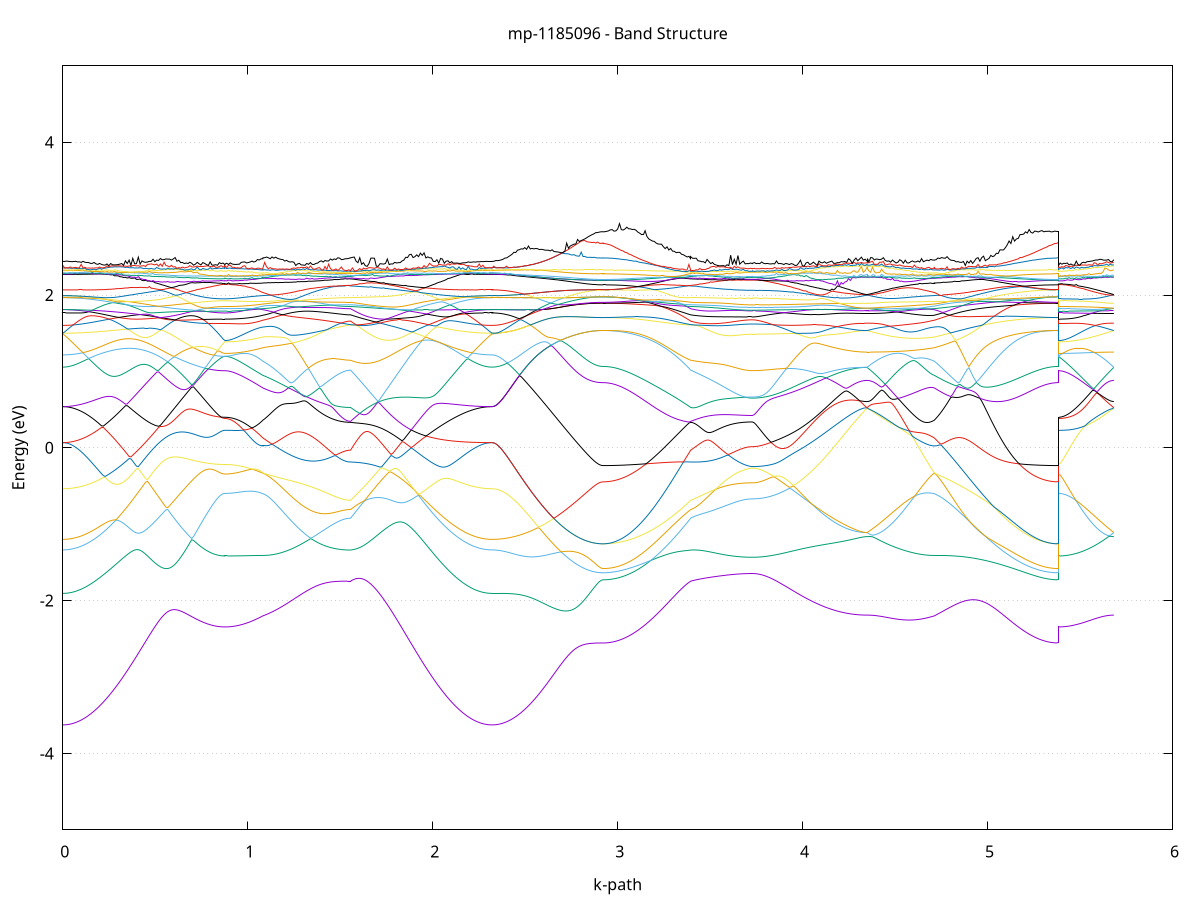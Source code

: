 set title 'mp-1185096 - Band Structure'
set xlabel 'k-path'
set ylabel 'Energy (eV)'
set grid y
set yrange [-5:5]
set terminal png size 800,600
set output 'mp-1185096_bands_gnuplot.png'
plot '-' using 1:2 with lines notitle, '-' using 1:2 with lines notitle, '-' using 1:2 with lines notitle, '-' using 1:2 with lines notitle, '-' using 1:2 with lines notitle, '-' using 1:2 with lines notitle, '-' using 1:2 with lines notitle, '-' using 1:2 with lines notitle, '-' using 1:2 with lines notitle, '-' using 1:2 with lines notitle, '-' using 1:2 with lines notitle, '-' using 1:2 with lines notitle, '-' using 1:2 with lines notitle, '-' using 1:2 with lines notitle, '-' using 1:2 with lines notitle, '-' using 1:2 with lines notitle, '-' using 1:2 with lines notitle, '-' using 1:2 with lines notitle, '-' using 1:2 with lines notitle, '-' using 1:2 with lines notitle, '-' using 1:2 with lines notitle, '-' using 1:2 with lines notitle, '-' using 1:2 with lines notitle, '-' using 1:2 with lines notitle, '-' using 1:2 with lines notitle, '-' using 1:2 with lines notitle, '-' using 1:2 with lines notitle, '-' using 1:2 with lines notitle, '-' using 1:2 with lines notitle, '-' using 1:2 with lines notitle, '-' using 1:2 with lines notitle, '-' using 1:2 with lines notitle, '-' using 1:2 with lines notitle, '-' using 1:2 with lines notitle, '-' using 1:2 with lines notitle, '-' using 1:2 with lines notitle, '-' using 1:2 with lines notitle, '-' using 1:2 with lines notitle, '-' using 1:2 with lines notitle, '-' using 1:2 with lines notitle, '-' using 1:2 with lines notitle, '-' using 1:2 with lines notitle, '-' using 1:2 with lines notitle, '-' using 1:2 with lines notitle, '-' using 1:2 with lines notitle, '-' using 1:2 with lines notitle, '-' using 1:2 with lines notitle, '-' using 1:2 with lines notitle
0.000000 -49.906818
0.009957 -49.906818
0.019915 -49.906818
0.029872 -49.906818
0.039830 -49.906818
0.049787 -49.906818
0.059745 -49.906818
0.069702 -49.906818
0.079660 -49.906818
0.089617 -49.906818
0.099575 -49.906818
0.109532 -49.906818
0.119490 -49.906818
0.129447 -49.906818
0.139405 -49.906818
0.149362 -49.906818
0.159320 -49.906818
0.169277 -49.906818
0.179235 -49.906818
0.189192 -49.906818
0.199149 -49.906818
0.209107 -49.906818
0.219064 -49.906818
0.229022 -49.906818
0.238979 -49.906818
0.248937 -49.906818
0.258894 -49.906818
0.268852 -49.906818
0.278809 -49.906818
0.288767 -49.906818
0.298724 -49.906818
0.308682 -49.906818
0.318639 -49.906818
0.328597 -49.906818
0.338554 -49.906818
0.348512 -49.906818
0.358469 -49.906818
0.368427 -49.906818
0.378384 -49.906818
0.388342 -49.906818
0.398299 -49.906818
0.408256 -49.906818
0.418214 -49.906818
0.428171 -49.906818
0.438129 -49.906818
0.448086 -49.906818
0.458044 -49.906818
0.468001 -49.906818
0.477959 -49.906818
0.487916 -49.906818
0.497874 -49.906818
0.507831 -49.906818
0.517789 -49.906818
0.527746 -49.906818
0.537704 -49.906818
0.547661 -49.906818
0.557619 -49.906818
0.567576 -49.906818
0.577534 -49.906818
0.587491 -49.906818
0.597449 -49.906818
0.607406 -49.906818
0.617363 -49.906818
0.627321 -49.906818
0.637278 -49.906818
0.647236 -49.906818
0.657193 -49.906818
0.667151 -49.906818
0.677108 -49.906818
0.687066 -49.906818
0.697023 -49.906818
0.706981 -49.906818
0.716938 -49.906818
0.726896 -49.906818
0.736853 -49.906818
0.746811 -49.906818
0.756768 -49.906818
0.766726 -49.906818
0.776683 -49.906818
0.786641 -49.906818
0.796598 -49.906818
0.806555 -49.906818
0.816513 -49.906818
0.826470 -49.906818
0.836428 -49.906818
0.846385 -49.906818
0.856343 -49.906818
0.866300 -49.906818
0.876258 -49.906818
0.876258 -49.906818
0.886043 -49.906818
0.895828 -49.906818
0.905614 -49.906818
0.915399 -49.906718
0.925184 -49.906818
0.934969 -49.906818
0.944755 -49.906818
0.954540 -49.906818
0.964325 -49.906818
0.974110 -49.906818
0.983896 -49.906818
0.993681 -49.906818
1.003466 -49.906818
1.013252 -49.906818
1.023037 -49.906818
1.032822 -49.906818
1.042607 -49.906818
1.052393 -49.906818
1.062178 -49.906818
1.071963 -49.906818
1.081748 -49.906818
1.081748 -49.906818
1.091630 -49.906818
1.101511 -49.906818
1.111392 -49.906818
1.121274 -49.906818
1.131155 -49.906818
1.141036 -49.906818
1.150918 -49.906818
1.160799 -49.906818
1.170680 -49.906818
1.180562 -49.906818
1.190443 -49.906818
1.200324 -49.906818
1.210206 -49.906818
1.220087 -49.906818
1.229968 -49.906818
1.239850 -49.906818
1.249731 -49.906818
1.259612 -49.906818
1.269494 -49.906818
1.279375 -49.906818
1.289256 -49.906818
1.299138 -49.906818
1.309019 -49.906818
1.318900 -49.906818
1.328782 -49.906818
1.338663 -49.906818
1.348544 -49.906818
1.358426 -49.906818
1.368307 -49.906818
1.378188 -49.906818
1.388070 -49.906818
1.397951 -49.906818
1.407832 -49.906818
1.417714 -49.906818
1.427595 -49.906818
1.437476 -49.906818
1.447358 -49.906818
1.457239 -49.906818
1.467120 -49.906818
1.477002 -49.906818
1.486883 -49.906818
1.496764 -49.906818
1.506646 -49.906818
1.516527 -49.906818
1.526408 -49.906818
1.536290 -49.906818
1.546171 -49.906818
1.556052 -49.906818
1.556052 -49.906818
1.565986 -49.906818
1.575920 -49.906818
1.585854 -49.906818
1.595788 -49.906818
1.605722 -49.906818
1.615656 -49.906818
1.625590 -49.906818
1.635524 -49.906818
1.645458 -49.906818
1.655392 -49.906818
1.665326 -49.906818
1.675259 -49.906818
1.685193 -49.906818
1.695127 -49.906818
1.705061 -49.906818
1.714995 -49.906818
1.724929 -49.906818
1.734863 -49.906818
1.744797 -49.906818
1.754731 -49.906818
1.764665 -49.906818
1.774599 -49.906818
1.784533 -49.906818
1.794466 -49.906818
1.804400 -49.906818
1.814334 -49.906818
1.824268 -49.906818
1.834202 -49.906818
1.844136 -49.906818
1.854070 -49.906818
1.864004 -49.906818
1.873938 -49.906818
1.883872 -49.906818
1.893806 -49.906818
1.903740 -49.906818
1.913673 -49.906818
1.923607 -49.906818
1.933541 -49.906818
1.943475 -49.906818
1.953409 -49.906818
1.963343 -49.906818
1.973277 -49.906818
1.983211 -49.906818
1.993145 -49.906818
2.003079 -49.906818
2.013013 -49.906818
2.022947 -49.906818
2.032880 -49.906818
2.042814 -49.906818
2.052748 -49.906818
2.062682 -49.906818
2.072616 -49.906818
2.082550 -49.906818
2.092484 -49.906818
2.102418 -49.906818
2.112352 -49.906818
2.122286 -49.906818
2.132220 -49.906818
2.142154 -49.906818
2.152087 -49.906818
2.162021 -49.906818
2.171955 -49.906818
2.181889 -49.906818
2.191823 -49.906818
2.201757 -49.906818
2.211691 -49.906818
2.221625 -49.906818
2.231559 -49.906818
2.241493 -49.906818
2.251427 -49.906818
2.261361 -49.906818
2.271294 -49.906818
2.281228 -49.906818
2.291162 -49.906818
2.301096 -49.906818
2.311030 -49.906818
2.320964 -49.906818
2.320964 -49.906818
2.330802 -49.906818
2.340640 -49.906818
2.350477 -49.906818
2.360315 -49.906818
2.370153 -49.906818
2.379991 -49.906818
2.389828 -49.906818
2.399666 -49.906818
2.409504 -49.906818
2.419342 -49.906818
2.429180 -49.906818
2.439017 -49.906818
2.448855 -49.906818
2.458693 -49.906818
2.468531 -49.906818
2.478368 -49.906818
2.488206 -49.906818
2.498044 -49.906818
2.507882 -49.906818
2.517720 -49.906818
2.527557 -49.906818
2.537395 -49.906818
2.547233 -49.906818
2.557071 -49.906818
2.566908 -49.906818
2.576746 -49.906818
2.586584 -49.906818
2.596422 -49.906818
2.606260 -49.906818
2.616097 -49.906818
2.625935 -49.906818
2.635773 -49.906818
2.645611 -49.906818
2.655448 -49.906818
2.665286 -49.906818
2.675124 -49.906818
2.684962 -49.906818
2.694800 -49.906818
2.704637 -49.906818
2.714475 -49.906818
2.724313 -49.906818
2.734151 -49.906818
2.743989 -49.906818
2.753826 -49.906818
2.763664 -49.906818
2.773502 -49.906818
2.783340 -49.906818
2.793177 -49.906818
2.803015 -49.906818
2.812853 -49.906818
2.822691 -49.906818
2.832529 -49.906818
2.842366 -49.906818
2.852204 -49.906818
2.862042 -49.906818
2.871880 -49.906818
2.881717 -49.906818
2.891555 -49.906818
2.901393 -49.906818
2.911231 -49.906818
2.921069 -49.906818
2.921069 -49.906818
2.930950 -49.906818
2.940831 -49.906818
2.950713 -49.906818
2.960594 -49.906818
2.970475 -49.906818
2.980357 -49.906818
2.990238 -49.906818
3.000119 -49.906818
3.010001 -49.906818
3.019882 -49.906818
3.029763 -49.906818
3.039645 -49.906818
3.049526 -49.906818
3.059407 -49.906818
3.069289 -49.906818
3.079170 -49.906818
3.089051 -49.906818
3.098933 -49.906818
3.108814 -49.906818
3.118695 -49.906818
3.128577 -49.906818
3.138458 -49.906818
3.148339 -49.906818
3.158221 -49.906818
3.168102 -49.906818
3.177983 -49.906818
3.187865 -49.906818
3.197746 -49.906818
3.207627 -49.906818
3.217509 -49.906818
3.227390 -49.906818
3.237271 -49.906818
3.247153 -49.906818
3.257034 -49.906818
3.266915 -49.906818
3.276797 -49.906818
3.286678 -49.906818
3.296559 -49.906818
3.306441 -49.906818
3.316322 -49.906818
3.326203 -49.906818
3.336085 -49.906818
3.345966 -49.906818
3.355847 -49.906818
3.365729 -49.906818
3.375610 -49.906818
3.385491 -49.906818
3.395373 -49.906818
3.395373 -49.906818
3.405178 -49.906818
3.414983 -49.906818
3.424789 -49.906818
3.434594 -49.906818
3.444400 -49.906818
3.454205 -49.906818
3.464010 -49.906818
3.473816 -49.906818
3.483621 -49.906818
3.493427 -49.906818
3.503232 -49.906818
3.513037 -49.906818
3.522843 -49.906818
3.532648 -49.906818
3.542454 -49.906818
3.552259 -49.906818
3.562064 -49.906818
3.571870 -49.906818
3.581675 -49.906818
3.591481 -49.906818
3.601286 -49.906818
3.611091 -49.906818
3.620897 -49.906818
3.630702 -49.906818
3.640508 -49.906818
3.650313 -49.906818
3.660118 -49.906818
3.669924 -49.906818
3.679729 -49.906818
3.689534 -49.906818
3.699340 -49.906818
3.709145 -49.906818
3.718951 -49.906818
3.728756 -49.906818
3.728756 -49.906818
3.738750 -49.906818
3.748743 -49.906818
3.758737 -49.906818
3.768731 -49.906818
3.778724 -49.906818
3.788718 -49.906818
3.798712 -49.906818
3.808705 -49.906818
3.818699 -49.906818
3.828693 -49.906818
3.838686 -49.906818
3.848680 -49.906818
3.858674 -49.906818
3.868668 -49.906818
3.878661 -49.906818
3.888655 -49.906818
3.898649 -49.906818
3.908642 -49.906818
3.918636 -49.906818
3.928630 -49.906818
3.938623 -49.906818
3.948617 -49.906818
3.958611 -49.906818
3.968604 -49.906818
3.978598 -49.906818
3.988592 -49.906818
3.998585 -49.906818
4.008579 -49.906818
4.018573 -49.906818
4.028566 -49.906818
4.038560 -49.906818
4.048554 -49.906818
4.058547 -49.906818
4.068541 -49.906818
4.078535 -49.906818
4.088528 -49.906818
4.098522 -49.906818
4.108516 -49.906818
4.118509 -49.906818
4.128503 -49.906818
4.138497 -49.906818
4.148490 -49.906818
4.158484 -49.906818
4.168478 -49.906818
4.178471 -49.906818
4.188465 -49.906818
4.198459 -49.906818
4.208452 -49.906818
4.218446 -49.906818
4.228440 -49.906818
4.238433 -49.906818
4.248427 -49.906818
4.258421 -49.906818
4.268415 -49.906818
4.278408 -49.906818
4.288402 -49.906818
4.298396 -49.906818
4.308389 -49.906818
4.318383 -49.906818
4.328377 -49.906818
4.338370 -49.906818
4.348364 -49.906818
4.348364 -49.906818
4.358193 -49.906818
4.368022 -49.906818
4.377851 -49.906818
4.387680 -49.906818
4.397509 -49.906818
4.407338 -49.906818
4.417167 -49.906818
4.426996 -49.906818
4.436825 -49.906818
4.446654 -49.906818
4.456483 -49.906818
4.466312 -49.906818
4.476141 -49.906818
4.485970 -49.906818
4.495799 -49.906818
4.505628 -49.906818
4.515457 -49.906818
4.525286 -49.906818
4.535115 -49.906818
4.544944 -49.906818
4.554773 -49.906818
4.564602 -49.906818
4.574431 -49.906818
4.584260 -49.906818
4.594089 -49.906818
4.603918 -49.906818
4.613747 -49.906818
4.623576 -49.906818
4.633405 -49.906818
4.643234 -49.906818
4.653063 -49.906818
4.662892 -49.906818
4.672720 -49.906818
4.682549 -49.906818
4.692378 -49.906818
4.702207 -49.906818
4.712036 -49.906818
4.712036 -49.906818
4.721901 -49.906818
4.731765 -49.906818
4.741629 -49.906818
4.751493 -49.906818
4.761358 -49.906818
4.771222 -49.906818
4.781086 -49.906818
4.790950 -49.906818
4.800814 -49.906818
4.810679 -49.906818
4.820543 -49.906818
4.830407 -49.906818
4.840271 -49.906818
4.850136 -49.906818
4.860000 -49.906818
4.869864 -49.906818
4.879728 -49.906818
4.889592 -49.906818
4.899457 -49.906818
4.909321 -49.906818
4.919185 -49.906818
4.929049 -49.906818
4.938914 -49.906818
4.948778 -49.906818
4.958642 -49.906818
4.968506 -49.906818
4.978371 -49.906818
4.988235 -49.906818
4.998099 -49.906818
5.007963 -49.906818
5.017827 -49.906818
5.027692 -49.906818
5.037556 -49.906818
5.047420 -49.906818
5.057284 -49.906818
5.067149 -49.906818
5.077013 -49.906818
5.086877 -49.906818
5.096741 -49.906818
5.106605 -49.906818
5.116470 -49.906818
5.126334 -49.906818
5.136198 -49.906818
5.146062 -49.906818
5.155927 -49.906818
5.165791 -49.906818
5.175655 -49.906818
5.185519 -49.906818
5.195383 -49.906818
5.205248 -49.906818
5.215112 -49.906818
5.224976 -49.906818
5.234840 -49.906818
5.244705 -49.906818
5.254569 -49.906818
5.264433 -49.906818
5.274297 -49.906818
5.284161 -49.906818
5.294026 -49.906818
5.303890 -49.906818
5.313754 -49.906818
5.323618 -49.906818
5.333483 -49.906818
5.343347 -49.906818
5.353211 -49.906818
5.363075 -49.906818
5.372939 -49.906818
5.382804 -49.906818
5.382804 -49.906818
5.392483 -49.906818
5.402162 -49.906818
5.411841 -49.906818
5.421520 -49.906818
5.431199 -49.906818
5.440878 -49.906818
5.450557 -49.906818
5.460237 -49.906818
5.469916 -49.906818
5.479595 -49.906818
5.489274 -49.906818
5.498953 -49.906818
5.508632 -49.906818
5.518311 -49.906818
5.527990 -49.906818
5.537669 -49.906818
5.547348 -49.906818
5.557028 -49.906818
5.566707 -49.906818
5.576386 -49.906818
5.586065 -49.906818
5.595744 -49.906818
5.605423 -49.906818
5.615102 -49.906818
5.624781 -49.906818
5.634460 -49.906818
5.644140 -49.906818
5.653819 -49.906818
5.663498 -49.906818
5.673177 -49.906818
5.682856 -49.906818
e
0.000000 -32.600918
0.009957 -32.600918
0.019915 -32.600818
0.029872 -32.600518
0.039830 -32.600318
0.049787 -32.599918
0.059745 -32.599518
0.069702 -32.598918
0.079660 -32.598318
0.089617 -32.597718
0.099575 -32.596918
0.109532 -32.596118
0.119490 -32.595218
0.129447 -32.594218
0.139405 -32.593118
0.149362 -32.592018
0.159320 -32.590818
0.169277 -32.589518
0.179235 -32.588118
0.189192 -32.586718
0.199149 -32.585218
0.209107 -32.583618
0.219064 -32.582018
0.229022 -32.580318
0.238979 -32.578618
0.248937 -32.576718
0.258894 -32.574918
0.268852 -32.572918
0.278809 -32.570918
0.288767 -32.568918
0.298724 -32.566818
0.308682 -32.564618
0.318639 -32.562418
0.328597 -32.560118
0.338554 -32.557818
0.348512 -32.555518
0.358469 -32.553118
0.368427 -32.550618
0.378384 -32.548218
0.388342 -32.545618
0.398299 -32.543118
0.408256 -32.540518
0.418214 -32.537918
0.428171 -32.535218
0.438129 -32.532618
0.448086 -32.529918
0.458044 -32.527118
0.468001 -32.524418
0.477959 -32.521618
0.487916 -32.518818
0.497874 -32.516118
0.507831 -32.513218
0.517789 -32.510418
0.527746 -32.507618
0.537704 -32.504718
0.547661 -32.501918
0.557619 -32.499018
0.567576 -32.496218
0.577534 -32.493318
0.587491 -32.490518
0.597449 -32.487718
0.607406 -32.484818
0.617363 -32.482018
0.627321 -32.479218
0.637278 -32.476418
0.647236 -32.473618
0.657193 -32.470918
0.667151 -32.468118
0.677108 -32.465418
0.687066 -32.462718
0.697023 -32.460018
0.706981 -32.457418
0.716938 -32.454818
0.726896 -32.452318
0.736853 -32.449818
0.746811 -32.447318
0.756768 -32.444918
0.766726 -32.442618
0.776683 -32.440318
0.786641 -32.438118
0.796598 -32.435918
0.806555 -32.434018
0.816513 -32.432118
0.826470 -32.430418
0.836428 -32.428918
0.846385 -32.427718
0.856343 -32.426818
0.866300 -32.426218
0.876258 -32.426018
0.876258 -32.426018
0.886043 -32.426018
0.895828 -32.426018
0.905614 -32.426018
0.915399 -32.425918
0.925184 -32.426018
0.934969 -32.426018
0.944755 -32.426018
0.954540 -32.426018
0.964325 -32.426118
0.974110 -32.426118
0.983896 -32.426118
0.993681 -32.426218
1.003466 -32.426218
1.013252 -32.426218
1.023037 -32.426318
1.032822 -32.426318
1.042607 -32.426318
1.052393 -32.426418
1.062178 -32.426418
1.071963 -32.426518
1.081748 -32.426518
1.081748 -32.426518
1.091630 -32.426718
1.101511 -32.426818
1.111392 -32.427118
1.121274 -32.427518
1.131155 -32.427918
1.141036 -32.428418
1.150918 -32.429018
1.160799 -32.429618
1.170680 -32.430218
1.180562 -32.430818
1.190443 -32.431518
1.200324 -32.432218
1.210206 -32.432918
1.220087 -32.433618
1.229968 -32.434318
1.239850 -32.435018
1.249731 -32.435718
1.259612 -32.436418
1.269494 -32.437118
1.279375 -32.437818
1.289256 -32.438518
1.299138 -32.439218
1.309019 -32.439818
1.318900 -32.440418
1.328782 -32.441118
1.338663 -32.441718
1.348544 -32.442218
1.358426 -32.442818
1.368307 -32.443318
1.378188 -32.443818
1.388070 -32.444318
1.397951 -32.444818
1.407832 -32.445218
1.417714 -32.445618
1.427595 -32.446018
1.437476 -32.446418
1.447358 -32.446718
1.457239 -32.447018
1.467120 -32.447318
1.477002 -32.447618
1.486883 -32.447818
1.496764 -32.448018
1.506646 -32.448118
1.516527 -32.448318
1.526408 -32.448418
1.536290 -32.448418
1.546171 -32.448518
1.556052 -32.448518
1.556052 -32.448518
1.565986 -32.450218
1.575920 -32.452018
1.585854 -32.453818
1.595788 -32.455818
1.605722 -32.457818
1.615656 -32.459918
1.625590 -32.462118
1.635524 -32.464318
1.645458 -32.466618
1.655392 -32.469018
1.665326 -32.471418
1.675259 -32.473918
1.685193 -32.476518
1.695127 -32.479118
1.705061 -32.481718
1.714995 -32.484418
1.724929 -32.487118
1.734863 -32.489818
1.744797 -32.492618
1.754731 -32.495318
1.764665 -32.498118
1.774599 -32.501018
1.784533 -32.503718
1.794466 -32.506618
1.804400 -32.509418
1.814334 -32.512318
1.824268 -32.515118
1.834202 -32.517918
1.844136 -32.520718
1.854070 -32.523518
1.864004 -32.526318
1.873938 -32.529118
1.883872 -32.531818
1.893806 -32.534618
1.903740 -32.537318
1.913673 -32.539918
1.923607 -32.542618
1.933541 -32.545218
1.943475 -32.547718
1.953409 -32.550218
1.963343 -32.552718
1.973277 -32.555118
1.983211 -32.557518
1.993145 -32.559918
2.003079 -32.562218
2.013013 -32.564418
2.022947 -32.566618
2.032880 -32.568718
2.042814 -32.570818
2.052748 -32.572818
2.062682 -32.574818
2.072616 -32.576718
2.082550 -32.578518
2.092484 -32.580318
2.102418 -32.582018
2.112352 -32.583618
2.122286 -32.585218
2.132220 -32.586718
2.142154 -32.588118
2.152087 -32.589518
2.162021 -32.590818
2.171955 -32.592018
2.181889 -32.593118
2.191823 -32.594218
2.201757 -32.595218
2.211691 -32.596118
2.221625 -32.596918
2.231559 -32.597718
2.241493 -32.598418
2.251427 -32.599018
2.261361 -32.599518
2.271294 -32.599918
2.281228 -32.600318
2.291162 -32.600618
2.301096 -32.600818
2.311030 -32.600918
2.320964 -32.600918
2.320964 -32.600918
2.330802 -32.600918
2.340640 -32.600818
2.350477 -32.600618
2.360315 -32.600318
2.370153 -32.599918
2.379991 -32.599518
2.389828 -32.599018
2.399666 -32.598418
2.409504 -32.597818
2.419342 -32.597118
2.429180 -32.596318
2.439017 -32.595418
2.448855 -32.594418
2.458693 -32.593418
2.468531 -32.592318
2.478368 -32.591218
2.488206 -32.589918
2.498044 -32.588618
2.507882 -32.587218
2.517720 -32.585818
2.527557 -32.584318
2.537395 -32.582718
2.547233 -32.581118
2.557071 -32.579418
2.566908 -32.577718
2.576746 -32.575918
2.586584 -32.574018
2.596422 -32.572118
2.606260 -32.570118
2.616097 -32.568118
2.625935 -32.566018
2.635773 -32.563918
2.645611 -32.561818
2.655448 -32.559618
2.665286 -32.557418
2.675124 -32.555118
2.684962 -32.552818
2.694800 -32.550518
2.704637 -32.548218
2.714475 -32.545818
2.724313 -32.543518
2.734151 -32.541118
2.743989 -32.538818
2.753826 -32.536418
2.763664 -32.534118
2.773502 -32.531818
2.783340 -32.529518
2.793177 -32.527318
2.803015 -32.525118
2.812853 -32.523018
2.822691 -32.521018
2.832529 -32.519118
2.842366 -32.517318
2.852204 -32.515618
2.862042 -32.514118
2.871880 -32.512818
2.881717 -32.511718
2.891555 -32.510818
2.901393 -32.510218
2.911231 -32.509818
2.921069 -32.509718
2.921069 -32.509718
2.930950 -32.509618
2.940831 -32.509518
2.950713 -32.509318
2.960594 -32.509118
2.970475 -32.508818
2.980357 -32.508418
2.990238 -32.508018
3.000119 -32.507418
3.010001 -32.506918
3.019882 -32.506218
3.029763 -32.505518
3.039645 -32.504718
3.049526 -32.503918
3.059407 -32.503018
3.069289 -32.502018
3.079170 -32.500918
3.089051 -32.499818
3.098933 -32.498618
3.108814 -32.497418
3.118695 -32.496118
3.128577 -32.494818
3.138458 -32.493418
3.148339 -32.491918
3.158221 -32.490418
3.168102 -32.488818
3.177983 -32.487118
3.187865 -32.485418
3.197746 -32.483718
3.207627 -32.481918
3.217509 -32.480018
3.227390 -32.478118
3.237271 -32.476218
3.247153 -32.474118
3.257034 -32.472118
3.266915 -32.470018
3.276797 -32.467918
3.286678 -32.465718
3.296559 -32.463518
3.306441 -32.461218
3.316322 -32.458918
3.326203 -32.456518
3.336085 -32.454218
3.345966 -32.451718
3.355847 -32.449318
3.365729 -32.446818
3.375610 -32.445418
3.385491 -32.446918
3.395373 -32.448518
3.395373 -32.448518
3.405178 -32.449518
3.414983 -32.450818
3.424789 -32.452318
3.434594 -32.453918
3.444400 -32.455418
3.454205 -32.457018
3.464010 -32.458518
3.473816 -32.460018
3.483621 -32.461518
3.493427 -32.462918
3.503232 -32.464318
3.513037 -32.465618
3.522843 -32.466918
3.532648 -32.468118
3.542454 -32.469318
3.552259 -32.470418
3.562064 -32.471518
3.571870 -32.472518
3.581675 -32.473518
3.591481 -32.474418
3.601286 -32.475218
3.611091 -32.476018
3.620897 -32.476718
3.630702 -32.477418
3.640508 -32.478018
3.650313 -32.478518
3.660118 -32.479018
3.669924 -32.479518
3.679729 -32.479818
3.689534 -32.480118
3.699340 -32.480318
3.709145 -32.480518
3.718951 -32.480618
3.728756 -32.480618
3.728756 -32.480618
3.738750 -32.480618
3.748743 -32.480518
3.758737 -32.480418
3.768731 -32.480218
3.778724 -32.480118
3.788718 -32.479818
3.798712 -32.479518
3.808705 -32.479218
3.818699 -32.478918
3.828693 -32.478518
3.838686 -32.478018
3.848680 -32.477518
3.858674 -32.477018
3.868668 -32.476418
3.878661 -32.475818
3.888655 -32.475118
3.898649 -32.474518
3.908642 -32.473718
3.918636 -32.473018
3.928630 -32.472218
3.938623 -32.471318
3.948617 -32.470518
3.958611 -32.469618
3.968604 -32.468618
3.978598 -32.467718
3.988592 -32.466718
3.998585 -32.465618
4.008579 -32.464618
4.018573 -32.463518
4.028566 -32.462318
4.038560 -32.461218
4.048554 -32.460018
4.058547 -32.458818
4.068541 -32.457618
4.078535 -32.456318
4.088528 -32.455118
4.098522 -32.453818
4.108516 -32.452518
4.118509 -32.451118
4.128503 -32.449818
4.138497 -32.448518
4.148490 -32.447118
4.158484 -32.445718
4.168478 -32.444418
4.178471 -32.443018
4.188465 -32.441618
4.198459 -32.440218
4.208452 -32.438918
4.218446 -32.437618
4.228440 -32.436218
4.238433 -32.434918
4.248427 -32.433718
4.258421 -32.432418
4.268415 -32.431318
4.278408 -32.430218
4.288402 -32.429118
4.298396 -32.428318
4.308389 -32.427518
4.318383 -32.426818
4.328377 -32.426418
4.338370 -32.426118
4.348364 -32.426018
4.348364 -32.426018
4.358193 -32.426018
4.368022 -32.426118
4.377851 -32.426218
4.387680 -32.426418
4.397509 -32.426618
4.407338 -32.426818
4.417167 -32.427018
4.426996 -32.427318
4.436825 -32.427518
4.446654 -32.427718
4.456483 -32.428018
4.466312 -32.428218
4.476141 -32.428418
4.485970 -32.428618
4.495799 -32.428718
4.505628 -32.428918
4.515457 -32.429018
4.525286 -32.429118
4.535115 -32.429218
4.544944 -32.429218
4.554773 -32.429218
4.564602 -32.429218
4.574431 -32.429118
4.584260 -32.429018
4.594089 -32.428918
4.603918 -32.428818
4.613747 -32.428618
4.623576 -32.428418
4.633405 -32.428218
4.643234 -32.427918
4.653063 -32.427718
4.662892 -32.427418
4.672720 -32.427118
4.682549 -32.426918
4.692378 -32.426718
4.702207 -32.426618
4.712036 -32.426518
4.712036 -32.426618
4.721901 -32.426618
4.731765 -32.426718
4.741629 -32.426718
4.751493 -32.426818
4.761358 -32.426818
4.771222 -32.426918
4.781086 -32.426918
4.790950 -32.426918
4.800814 -32.427118
4.810679 -32.427918
4.820543 -32.429718
4.830407 -32.431518
4.840271 -32.433418
4.850136 -32.435218
4.860000 -32.437118
4.869864 -32.439118
4.879728 -32.441018
4.889592 -32.442918
4.899457 -32.444918
4.909321 -32.446918
4.919185 -32.448918
4.929049 -32.450918
4.938914 -32.452818
4.948778 -32.454918
4.958642 -32.456818
4.968506 -32.458818
4.978371 -32.460818
4.988235 -32.462718
4.998099 -32.464718
5.007963 -32.466618
5.017827 -32.468618
5.027692 -32.470518
5.037556 -32.472318
5.047420 -32.474218
5.057284 -32.476018
5.067149 -32.477818
5.077013 -32.479618
5.086877 -32.481318
5.096741 -32.483018
5.106605 -32.484618
5.116470 -32.486318
5.126334 -32.487918
5.136198 -32.489418
5.146062 -32.490918
5.155927 -32.492418
5.165791 -32.493818
5.175655 -32.495118
5.185519 -32.496418
5.195383 -32.497718
5.205248 -32.498818
5.215112 -32.500018
5.224976 -32.501118
5.234840 -32.502118
5.244705 -32.503018
5.254569 -32.503918
5.264433 -32.504818
5.274297 -32.505518
5.284161 -32.506218
5.294026 -32.506918
5.303890 -32.507518
5.313754 -32.508018
5.323618 -32.508418
5.333483 -32.508818
5.343347 -32.509118
5.353211 -32.509318
5.363075 -32.509518
5.372939 -32.509618
5.382804 -32.509718
5.382804 -32.426018
5.392483 -32.426018
5.402162 -32.426018
5.411841 -32.426018
5.421520 -32.426018
5.431199 -32.426018
5.440878 -32.426018
5.450557 -32.426018
5.460237 -32.426018
5.469916 -32.425918
5.479595 -32.426018
5.489274 -32.426018
5.498953 -32.426018
5.508632 -32.426018
5.518311 -32.426018
5.527990 -32.426018
5.537669 -32.426018
5.547348 -32.426018
5.557028 -32.426018
5.566707 -32.426018
5.576386 -32.426018
5.586065 -32.426018
5.595744 -32.426018
5.605423 -32.426018
5.615102 -32.426018
5.624781 -32.426018
5.634460 -32.426018
5.644140 -32.426018
5.653819 -32.426018
5.663498 -32.426018
5.673177 -32.426018
5.682856 -32.426018
e
0.000000 -32.332718
0.009957 -32.332718
0.019915 -32.332718
0.029872 -32.332818
0.039830 -32.332818
0.049787 -32.332918
0.059745 -32.333018
0.069702 -32.333118
0.079660 -32.333218
0.089617 -32.333318
0.099575 -32.333418
0.109532 -32.333618
0.119490 -32.333718
0.129447 -32.333918
0.139405 -32.334118
0.149362 -32.334318
0.159320 -32.334518
0.169277 -32.334718
0.179235 -32.335018
0.189192 -32.335318
0.199149 -32.335518
0.209107 -32.335818
0.219064 -32.336118
0.229022 -32.336518
0.238979 -32.336818
0.248937 -32.337218
0.258894 -32.337618
0.268852 -32.338018
0.278809 -32.338418
0.288767 -32.338818
0.298724 -32.339318
0.308682 -32.339718
0.318639 -32.340218
0.328597 -32.340718
0.338554 -32.341218
0.348512 -32.341818
0.358469 -32.342318
0.368427 -32.342918
0.378384 -32.343518
0.388342 -32.344118
0.398299 -32.344818
0.408256 -32.345518
0.418214 -32.346218
0.428171 -32.346918
0.438129 -32.347618
0.448086 -32.348418
0.458044 -32.349118
0.468001 -32.349918
0.477959 -32.351818
0.487916 -32.353618
0.497874 -32.355518
0.507831 -32.357418
0.517789 -32.359218
0.527746 -32.361018
0.537704 -32.362818
0.547661 -32.364618
0.557619 -32.366318
0.567576 -32.368018
0.577534 -32.369718
0.587491 -32.371318
0.597449 -32.372918
0.607406 -32.374518
0.617363 -32.376118
0.627321 -32.377618
0.637278 -32.379018
0.647236 -32.380418
0.657193 -32.381818
0.667151 -32.383018
0.677108 -32.384318
0.687066 -32.385518
0.697023 -32.386618
0.706981 -32.387818
0.716938 -32.388818
0.726896 -32.389818
0.736853 -32.390718
0.746811 -32.391618
0.756768 -32.392418
0.766726 -32.393218
0.776683 -32.393818
0.786641 -32.394518
0.796598 -32.395018
0.806555 -32.395518
0.816513 -32.396018
0.826470 -32.396318
0.836428 -32.396618
0.846385 -32.397518
0.856343 -32.398318
0.866300 -32.398818
0.876258 -32.398918
0.876258 -32.398918
0.886043 -32.398918
0.895828 -32.398818
0.905614 -32.398618
0.915399 -32.398318
0.925184 -32.398118
0.934969 -32.398418
0.944755 -32.398918
0.954540 -32.399418
0.964325 -32.400018
0.974110 -32.400618
0.983896 -32.401418
0.993681 -32.402218
1.003466 -32.403018
1.013252 -32.403918
1.023037 -32.404918
1.032822 -32.406018
1.042607 -32.407018
1.052393 -32.408218
1.062178 -32.409418
1.071963 -32.410718
1.081748 -32.412018
1.081748 -32.412018
1.091630 -32.413018
1.101511 -32.413918
1.111392 -32.414918
1.121274 -32.415818
1.131155 -32.416718
1.141036 -32.417618
1.150918 -32.418518
1.160799 -32.419418
1.170680 -32.420318
1.180562 -32.421218
1.190443 -32.422018
1.200324 -32.422918
1.210206 -32.423718
1.220087 -32.424518
1.229968 -32.425318
1.239850 -32.426118
1.249731 -32.426818
1.259612 -32.427618
1.269494 -32.428318
1.279375 -32.429018
1.289256 -32.429718
1.299138 -32.430318
1.309019 -32.431018
1.318900 -32.431518
1.328782 -32.432218
1.338663 -32.432818
1.348544 -32.433318
1.358426 -32.433918
1.368307 -32.434418
1.378188 -32.434918
1.388070 -32.435318
1.397951 -32.435818
1.407832 -32.436218
1.417714 -32.436618
1.427595 -32.436918
1.437476 -32.437318
1.447358 -32.437618
1.457239 -32.437918
1.467120 -32.438118
1.477002 -32.438418
1.486883 -32.438618
1.496764 -32.438818
1.506646 -32.438918
1.516527 -32.439018
1.526408 -32.439118
1.536290 -32.439218
1.546171 -32.439218
1.556052 -32.439218
1.556052 -32.439218
1.565986 -32.436618
1.575920 -32.434018
1.585854 -32.431418
1.595788 -32.428718
1.605722 -32.426018
1.615656 -32.423418
1.625590 -32.420718
1.635524 -32.417918
1.645458 -32.415218
1.655392 -32.412418
1.665326 -32.409718
1.675259 -32.406918
1.685193 -32.404118
1.695127 -32.401418
1.705061 -32.398618
1.714995 -32.395918
1.724929 -32.393118
1.734863 -32.390318
1.744797 -32.387618
1.754731 -32.384918
1.764665 -32.382118
1.774599 -32.379418
1.784533 -32.376718
1.794466 -32.374018
1.804400 -32.371318
1.814334 -32.368718
1.824268 -32.366018
1.834202 -32.363418
1.844136 -32.360818
1.854070 -32.358218
1.864004 -32.355718
1.873938 -32.353218
1.883872 -32.350718
1.893806 -32.348218
1.903740 -32.345818
1.913673 -32.343418
1.923607 -32.341918
1.933541 -32.341618
1.943475 -32.341218
1.953409 -32.340818
1.963343 -32.340518
1.973277 -32.340118
1.983211 -32.339818
1.993145 -32.339418
2.003079 -32.339118
2.013013 -32.338718
2.022947 -32.338418
2.032880 -32.338018
2.042814 -32.337718
2.052748 -32.337418
2.062682 -32.337118
2.072616 -32.336818
2.082550 -32.336518
2.092484 -32.336218
2.102418 -32.335918
2.112352 -32.335618
2.122286 -32.335418
2.132220 -32.335118
2.142154 -32.334918
2.152087 -32.334618
2.162021 -32.334418
2.171955 -32.334218
2.181889 -32.334018
2.191823 -32.333918
2.201757 -32.333718
2.211691 -32.333518
2.221625 -32.333418
2.231559 -32.333318
2.241493 -32.333118
2.251427 -32.333118
2.261361 -32.333018
2.271294 -32.332918
2.281228 -32.332818
2.291162 -32.332818
2.301096 -32.332718
2.311030 -32.332718
2.320964 -32.332718
2.320964 -32.332718
2.330802 -32.332818
2.340640 -32.332918
2.350477 -32.333118
2.360315 -32.333418
2.370153 -32.333718
2.379991 -32.334218
2.389828 -32.334818
2.399666 -32.335418
2.409504 -32.336118
2.419342 -32.336918
2.429180 -32.337818
2.439017 -32.338718
2.448855 -32.339718
2.458693 -32.340918
2.468531 -32.342018
2.478368 -32.343318
2.488206 -32.344618
2.498044 -32.346018
2.507882 -32.347518
2.517720 -32.349118
2.527557 -32.350718
2.537395 -32.352418
2.547233 -32.354118
2.557071 -32.355918
2.566908 -32.357818
2.576746 -32.359718
2.586584 -32.361718
2.596422 -32.363818
2.606260 -32.365818
2.616097 -32.368018
2.625935 -32.370218
2.635773 -32.372418
2.645611 -32.374718
2.655448 -32.377018
2.665286 -32.379418
2.675124 -32.381818
2.684962 -32.384218
2.694800 -32.386618
2.704637 -32.389118
2.714475 -32.391518
2.724313 -32.394018
2.734151 -32.396518
2.743989 -32.398918
2.753826 -32.401418
2.763664 -32.403818
2.773502 -32.406218
2.783340 -32.408618
2.793177 -32.410918
2.803015 -32.413218
2.812853 -32.415318
2.822691 -32.417418
2.832529 -32.419418
2.842366 -32.421218
2.852204 -32.422918
2.862042 -32.424518
2.871880 -32.425818
2.881717 -32.427018
2.891555 -32.427918
2.901393 -32.428618
2.911231 -32.429018
2.921069 -32.429118
2.921069 -32.429118
2.930950 -32.429118
2.940831 -32.429118
2.950713 -32.429118
2.960594 -32.429118
2.970475 -32.429118
2.980357 -32.429118
2.990238 -32.429118
3.000119 -32.429118
3.010001 -32.429118
3.019882 -32.429118
3.029763 -32.429118
3.039645 -32.429118
3.049526 -32.429118
3.059407 -32.429118
3.069289 -32.429118
3.079170 -32.429218
3.089051 -32.429218
3.098933 -32.429318
3.108814 -32.429418
3.118695 -32.429418
3.128577 -32.429518
3.138458 -32.429718
3.148339 -32.429818
3.158221 -32.430018
3.168102 -32.430218
3.177983 -32.430418
3.187865 -32.430618
3.197746 -32.430918
3.207627 -32.431218
3.217509 -32.431618
3.227390 -32.432018
3.237271 -32.432418
3.247153 -32.432918
3.257034 -32.433518
3.266915 -32.434118
3.276797 -32.434718
3.286678 -32.435518
3.296559 -32.436318
3.306441 -32.437118
3.316322 -32.438118
3.326203 -32.439118
3.336085 -32.440218
3.345966 -32.441418
3.355847 -32.442618
3.365729 -32.444018
3.375610 -32.444318
3.385491 -32.441818
3.395373 -32.439218
3.395373 -32.439218
3.405178 -32.437818
3.414983 -32.436118
3.424789 -32.434218
3.434594 -32.432318
3.444400 -32.430418
3.454205 -32.428518
3.464010 -32.426618
3.473816 -32.424818
3.483621 -32.423018
3.493427 -32.421318
3.503232 -32.419618
3.513037 -32.418018
3.522843 -32.416518
3.532648 -32.415018
3.542454 -32.413618
3.552259 -32.412218
3.562064 -32.410918
3.571870 -32.409718
3.581675 -32.408518
3.591481 -32.407418
3.601286 -32.406418
3.611091 -32.405518
3.620897 -32.404618
3.630702 -32.403818
3.640508 -32.403118
3.650313 -32.402418
3.660118 -32.401918
3.669924 -32.401418
3.679729 -32.400918
3.689534 -32.400618
3.699340 -32.400318
3.709145 -32.400118
3.718951 -32.400018
3.728756 -32.400018
3.728756 -32.400018
3.738750 -32.400018
3.748743 -32.400018
3.758737 -32.400018
3.768731 -32.400018
3.778724 -32.400018
3.788718 -32.400018
3.798712 -32.399918
3.808705 -32.399918
3.818699 -32.399918
3.828693 -32.399918
3.838686 -32.399818
3.848680 -32.399818
3.858674 -32.399818
3.868668 -32.399718
3.878661 -32.399718
3.888655 -32.399718
3.898649 -32.399618
3.908642 -32.399618
3.918636 -32.399618
3.928630 -32.399518
3.938623 -32.399518
3.948617 -32.399418
3.958611 -32.399418
3.968604 -32.399318
3.978598 -32.399318
3.988592 -32.399318
3.998585 -32.399218
4.008579 -32.399218
4.018573 -32.399118
4.028566 -32.399118
4.038560 -32.399018
4.048554 -32.398918
4.058547 -32.398918
4.068541 -32.398918
4.078535 -32.398818
4.088528 -32.398818
4.098522 -32.398718
4.108516 -32.398718
4.118509 -32.398618
4.128503 -32.398618
4.138497 -32.398518
4.148490 -32.398518
4.158484 -32.398518
4.168478 -32.398418
4.178471 -32.398418
4.188465 -32.398318
4.198459 -32.398318
4.208452 -32.398318
4.218446 -32.398218
4.228440 -32.398218
4.238433 -32.398218
4.248427 -32.398218
4.258421 -32.398118
4.268415 -32.398118
4.278408 -32.398118
4.288402 -32.398118
4.298396 -32.398118
4.308389 -32.398118
4.318383 -32.398018
4.328377 -32.398018
4.338370 -32.398018
4.348364 -32.398018
4.348364 -32.398018
4.358193 -32.398118
4.368022 -32.398118
4.377851 -32.398018
4.387680 -32.398018
4.397509 -32.398018
4.407338 -32.397918
4.417167 -32.397818
4.426996 -32.397718
4.436825 -32.397518
4.446654 -32.397418
4.456483 -32.397218
4.466312 -32.397118
4.476141 -32.397118
4.485970 -32.397218
4.495799 -32.397318
4.505628 -32.397518
4.515457 -32.397818
4.525286 -32.398118
4.535115 -32.398418
4.544944 -32.398818
4.554773 -32.399218
4.564602 -32.399718
4.574431 -32.400318
4.584260 -32.400918
4.594089 -32.401518
4.603918 -32.402318
4.613747 -32.403018
4.623576 -32.403818
4.633405 -32.404718
4.643234 -32.405518
4.653063 -32.406518
4.662892 -32.407418
4.672720 -32.408418
4.682549 -32.409418
4.692378 -32.410318
4.702207 -32.411218
4.712036 -32.412018
4.712036 -32.412018
4.721901 -32.413418
4.731765 -32.414818
4.741629 -32.416318
4.751493 -32.417918
4.761358 -32.419418
4.771222 -32.421018
4.781086 -32.422718
4.790950 -32.424318
4.800814 -32.426118
4.810679 -32.427118
4.820543 -32.427218
4.830407 -32.427318
4.840271 -32.427318
4.850136 -32.427318
4.860000 -32.427418
4.869864 -32.427518
4.879728 -32.427518
4.889592 -32.427618
4.899457 -32.427718
4.909321 -32.427718
4.919185 -32.427818
4.929049 -32.427818
4.938914 -32.427918
4.948778 -32.428018
4.958642 -32.428018
4.968506 -32.428118
4.978371 -32.428118
4.988235 -32.428218
4.998099 -32.428218
5.007963 -32.428318
5.017827 -32.428318
5.027692 -32.428318
5.037556 -32.428418
5.047420 -32.428518
5.057284 -32.428518
5.067149 -32.428518
5.077013 -32.428618
5.086877 -32.428618
5.096741 -32.428618
5.106605 -32.428718
5.116470 -32.428718
5.126334 -32.428718
5.136198 -32.428718
5.146062 -32.428818
5.155927 -32.428818
5.165791 -32.428818
5.175655 -32.428918
5.185519 -32.428918
5.195383 -32.428918
5.205248 -32.428918
5.215112 -32.429018
5.224976 -32.429018
5.234840 -32.429018
5.244705 -32.429018
5.254569 -32.429018
5.264433 -32.429018
5.274297 -32.429018
5.284161 -32.429018
5.294026 -32.429118
5.303890 -32.429018
5.313754 -32.429018
5.323618 -32.429118
5.333483 -32.429118
5.343347 -32.429118
5.353211 -32.429118
5.363075 -32.429118
5.372939 -32.429118
5.382804 -32.429118
5.382804 -32.398918
5.392483 -32.398918
5.402162 -32.398918
5.411841 -32.398918
5.421520 -32.398918
5.431199 -32.398818
5.440878 -32.398818
5.450557 -32.398818
5.460237 -32.398818
5.469916 -32.398818
5.479595 -32.398818
5.489274 -32.398818
5.498953 -32.398818
5.508632 -32.398718
5.518311 -32.398718
5.527990 -32.398718
5.537669 -32.398718
5.547348 -32.398618
5.557028 -32.398618
5.566707 -32.398618
5.576386 -32.398518
5.586065 -32.398518
5.595744 -32.398418
5.605423 -32.398418
5.615102 -32.398318
5.624781 -32.398318
5.634460 -32.398218
5.644140 -32.398218
5.653819 -32.398218
5.663498 -32.398118
5.673177 -32.398118
5.682856 -32.398018
e
0.000000 -32.290118
0.009957 -32.290118
0.019915 -32.290218
0.029872 -32.290418
0.039830 -32.290618
0.049787 -32.290918
0.059745 -32.291318
0.069702 -32.291818
0.079660 -32.292318
0.089617 -32.292918
0.099575 -32.293518
0.109532 -32.294318
0.119490 -32.295018
0.129447 -32.295918
0.139405 -32.296818
0.149362 -32.297718
0.159320 -32.298818
0.169277 -32.299818
0.179235 -32.301018
0.189192 -32.302218
0.199149 -32.303418
0.209107 -32.304718
0.219064 -32.306018
0.229022 -32.307418
0.238979 -32.308918
0.248937 -32.310418
0.258894 -32.311918
0.268852 -32.313518
0.278809 -32.315118
0.288767 -32.316718
0.298724 -32.318418
0.308682 -32.320118
0.318639 -32.321818
0.328597 -32.323618
0.338554 -32.325418
0.348512 -32.327218
0.358469 -32.329018
0.368427 -32.330918
0.378384 -32.332818
0.388342 -32.334618
0.398299 -32.336518
0.408256 -32.338418
0.418214 -32.340418
0.428171 -32.342318
0.438129 -32.344218
0.448086 -32.346118
0.458044 -32.348018
0.468001 -32.349918
0.477959 -32.350818
0.487916 -32.351618
0.497874 -32.352518
0.507831 -32.353418
0.517789 -32.354418
0.527746 -32.355318
0.537704 -32.356318
0.547661 -32.357318
0.557619 -32.358418
0.567576 -32.359418
0.577534 -32.360518
0.587491 -32.361718
0.597449 -32.362818
0.607406 -32.364018
0.617363 -32.365218
0.627321 -32.366518
0.637278 -32.367718
0.647236 -32.369018
0.657193 -32.370418
0.667151 -32.371718
0.677108 -32.373118
0.687066 -32.374518
0.697023 -32.375918
0.706981 -32.377418
0.716938 -32.378918
0.726896 -32.380418
0.736853 -32.382018
0.746811 -32.383418
0.756768 -32.385018
0.766726 -32.386618
0.776683 -32.388118
0.786641 -32.389718
0.796598 -32.391218
0.806555 -32.392718
0.816513 -32.394118
0.826470 -32.395418
0.836428 -32.396518
0.846385 -32.396818
0.856343 -32.397018
0.866300 -32.397118
0.876258 -32.397218
0.876258 -32.397218
0.886043 -32.397218
0.895828 -32.397318
0.905614 -32.397518
0.915399 -32.397718
0.925184 -32.398018
0.934969 -32.397718
0.944755 -32.397318
0.954540 -32.396818
0.964325 -32.396318
0.974110 -32.395718
0.983896 -32.395018
0.993681 -32.394318
1.003466 -32.393518
1.013252 -32.392718
1.023037 -32.391818
1.032822 -32.390818
1.042607 -32.389818
1.052393 -32.388718
1.062178 -32.387518
1.071963 -32.386418
1.081748 -32.385218
1.081748 -32.385218
1.091630 -32.384218
1.101511 -32.383218
1.111392 -32.382118
1.121274 -32.380918
1.131155 -32.379718
1.141036 -32.378418
1.150918 -32.377018
1.160799 -32.375718
1.170680 -32.374318
1.180562 -32.372918
1.190443 -32.371518
1.200324 -32.370118
1.210206 -32.368718
1.220087 -32.367418
1.229968 -32.366018
1.239850 -32.364618
1.249731 -32.363318
1.259612 -32.362018
1.269494 -32.360718
1.279375 -32.359418
1.289256 -32.358218
1.299138 -32.357018
1.309019 -32.355818
1.318900 -32.354718
1.328782 -32.353618
1.338663 -32.352618
1.348544 -32.351518
1.358426 -32.350618
1.368307 -32.349618
1.378188 -32.348718
1.388070 -32.347918
1.397951 -32.347118
1.407832 -32.346318
1.417714 -32.345618
1.427595 -32.344918
1.437476 -32.344318
1.447358 -32.343718
1.457239 -32.343218
1.467120 -32.342718
1.477002 -32.342318
1.486883 -32.341918
1.496764 -32.341618
1.506646 -32.341318
1.516527 -32.341118
1.526408 -32.340918
1.536290 -32.340818
1.546171 -32.340718
1.556052 -32.340718
1.556052 -32.340718
1.565986 -32.341518
1.575920 -32.342318
1.585854 -32.343018
1.595788 -32.343718
1.605722 -32.344218
1.615656 -32.344818
1.625590 -32.345218
1.635524 -32.345618
1.645458 -32.346018
1.655392 -32.346318
1.665326 -32.346518
1.675259 -32.346718
1.685193 -32.346918
1.695127 -32.347018
1.705061 -32.347018
1.714995 -32.347018
1.724929 -32.347018
1.734863 -32.347018
1.744797 -32.346918
1.754731 -32.346818
1.764665 -32.346618
1.774599 -32.346418
1.784533 -32.346218
1.794466 -32.346018
1.804400 -32.345818
1.814334 -32.345518
1.824268 -32.345218
1.834202 -32.345018
1.844136 -32.344718
1.854070 -32.344318
1.864004 -32.344018
1.873938 -32.343718
1.883872 -32.343318
1.893806 -32.343018
1.903740 -32.342618
1.913673 -32.342318
1.923607 -32.341118
1.933541 -32.338818
1.943475 -32.336518
1.953409 -32.334318
1.963343 -32.332118
1.973277 -32.329918
1.983211 -32.327818
1.993145 -32.325818
2.003079 -32.323718
2.013013 -32.321818
2.022947 -32.319918
2.032880 -32.318018
2.042814 -32.316218
2.052748 -32.314418
2.062682 -32.312718
2.072616 -32.311118
2.082550 -32.309518
2.092484 -32.307918
2.102418 -32.306518
2.112352 -32.305018
2.122286 -32.303718
2.132220 -32.302418
2.142154 -32.301118
2.152087 -32.300018
2.162021 -32.298918
2.171955 -32.297818
2.181889 -32.296818
2.191823 -32.295918
2.201757 -32.295118
2.211691 -32.294318
2.221625 -32.293518
2.231559 -32.292918
2.241493 -32.292318
2.251427 -32.291818
2.261361 -32.291318
2.271294 -32.291018
2.281228 -32.290618
2.291162 -32.290418
2.301096 -32.290218
2.311030 -32.290118
2.320964 -32.290118
2.320964 -32.290118
2.330802 -32.290118
2.340640 -32.290118
2.350477 -32.290118
2.360315 -32.290118
2.370153 -32.290118
2.379991 -32.290118
2.389828 -32.290118
2.399666 -32.290118
2.409504 -32.290118
2.419342 -32.290218
2.429180 -32.290218
2.439017 -32.290218
2.448855 -32.290218
2.458693 -32.290218
2.468531 -32.290218
2.478368 -32.290218
2.488206 -32.290318
2.498044 -32.290318
2.507882 -32.290318
2.517720 -32.290318
2.527557 -32.290318
2.537395 -32.290318
2.547233 -32.290418
2.557071 -32.290418
2.566908 -32.290418
2.576746 -32.290418
2.586584 -32.290518
2.596422 -32.290518
2.606260 -32.290518
2.616097 -32.290518
2.625935 -32.290518
2.635773 -32.290518
2.645611 -32.290618
2.655448 -32.290618
2.665286 -32.290618
2.675124 -32.290718
2.684962 -32.290718
2.694800 -32.290718
2.704637 -32.290718
2.714475 -32.290718
2.724313 -32.290718
2.734151 -32.290818
2.743989 -32.290818
2.753826 -32.290818
2.763664 -32.290818
2.773502 -32.290818
2.783340 -32.290918
2.793177 -32.290918
2.803015 -32.290918
2.812853 -32.290918
2.822691 -32.290918
2.832529 -32.290918
2.842366 -32.290918
2.852204 -32.290918
2.862042 -32.290918
2.871880 -32.291018
2.881717 -32.291018
2.891555 -32.291018
2.901393 -32.291018
2.911231 -32.291018
2.921069 -32.291018
2.921069 -32.291018
2.930950 -32.291018
2.940831 -32.291118
2.950713 -32.291318
2.960594 -32.291518
2.970475 -32.291818
2.980357 -32.292218
2.990238 -32.292718
3.000119 -32.293118
3.010001 -32.293718
3.019882 -32.294418
3.029763 -32.295118
3.039645 -32.295918
3.049526 -32.296718
3.059407 -32.297618
3.069289 -32.298518
3.079170 -32.299518
3.089051 -32.300518
3.098933 -32.301618
3.108814 -32.302818
3.118695 -32.304018
3.128577 -32.305218
3.138458 -32.306518
3.148339 -32.307818
3.158221 -32.309118
3.168102 -32.310518
3.177983 -32.311918
3.187865 -32.313318
3.197746 -32.314818
3.207627 -32.316218
3.217509 -32.317718
3.227390 -32.319118
3.237271 -32.320618
3.247153 -32.322118
3.257034 -32.323618
3.266915 -32.325018
3.276797 -32.326418
3.286678 -32.327918
3.296559 -32.329218
3.306441 -32.330618
3.316322 -32.331918
3.326203 -32.333218
3.336085 -32.334418
3.345966 -32.335618
3.355847 -32.336718
3.365729 -32.337818
3.375610 -32.338818
3.385491 -32.339818
3.395373 -32.340718
3.395373 -32.340718
3.405178 -32.341018
3.414983 -32.341418
3.424789 -32.341718
3.434594 -32.342118
3.444400 -32.342418
3.454205 -32.342718
3.464010 -32.343018
3.473816 -32.343318
3.483621 -32.343618
3.493427 -32.343818
3.503232 -32.344118
3.513037 -32.344318
3.522843 -32.344618
3.532648 -32.344818
3.542454 -32.345018
3.552259 -32.345218
3.562064 -32.345418
3.571870 -32.345518
3.581675 -32.345718
3.591481 -32.345818
3.601286 -32.346018
3.611091 -32.346118
3.620897 -32.346218
3.630702 -32.346318
3.640508 -32.346418
3.650313 -32.346518
3.660118 -32.346618
3.669924 -32.346718
3.679729 -32.346718
3.689534 -32.346718
3.699340 -32.346818
3.709145 -32.346818
3.718951 -32.346818
3.728756 -32.346818
3.728756 -32.346818
3.738750 -32.346818
3.748743 -32.346918
3.758737 -32.347018
3.768731 -32.347118
3.778724 -32.347318
3.788718 -32.347518
3.798712 -32.347818
3.808705 -32.348118
3.818699 -32.348418
3.828693 -32.348718
3.838686 -32.349118
3.848680 -32.349618
3.858674 -32.350118
3.868668 -32.350618
3.878661 -32.351118
3.888655 -32.351718
3.898649 -32.352318
3.908642 -32.353018
3.918636 -32.353718
3.928630 -32.354418
3.938623 -32.355218
3.948617 -32.356018
3.958611 -32.356818
3.968604 -32.357618
3.978598 -32.358518
3.988592 -32.359518
3.998585 -32.360418
4.008579 -32.361418
4.018573 -32.362418
4.028566 -32.363518
4.038560 -32.364518
4.048554 -32.365618
4.058547 -32.366718
4.068541 -32.367918
4.078535 -32.369018
4.088528 -32.370218
4.098522 -32.371418
4.108516 -32.372618
4.118509 -32.373918
4.128503 -32.375118
4.138497 -32.376418
4.148490 -32.377718
4.158484 -32.379018
4.168478 -32.380318
4.178471 -32.381618
4.188465 -32.382918
4.198459 -32.384218
4.208452 -32.385518
4.218446 -32.386818
4.228440 -32.388118
4.238433 -32.389318
4.248427 -32.390618
4.258421 -32.391818
4.268415 -32.392918
4.278408 -32.393918
4.288402 -32.394918
4.298396 -32.395818
4.308389 -32.396618
4.318383 -32.397218
4.328377 -32.397718
4.338370 -32.397918
4.348364 -32.398018
4.348364 -32.398018
4.358193 -32.398018
4.368022 -32.397918
4.377851 -32.397818
4.387680 -32.397718
4.397509 -32.397518
4.407338 -32.397418
4.417167 -32.397318
4.426996 -32.397218
4.436825 -32.397118
4.446654 -32.397118
4.456483 -32.397018
4.466312 -32.397018
4.476141 -32.396718
4.485970 -32.396518
4.495799 -32.396218
4.505628 -32.395918
4.515457 -32.395618
4.525286 -32.395318
4.535115 -32.394918
4.544944 -32.394618
4.554773 -32.394218
4.564602 -32.393818
4.574431 -32.393318
4.584260 -32.392818
4.594089 -32.392418
4.603918 -32.391918
4.613747 -32.391418
4.623576 -32.390818
4.633405 -32.390318
4.643234 -32.389718
4.653063 -32.389118
4.662892 -32.388518
4.672720 -32.387918
4.682549 -32.387218
4.692378 -32.386618
4.702207 -32.385918
4.712036 -32.385218
4.712036 -32.385218
4.721901 -32.383918
4.731765 -32.382518
4.741629 -32.381218
4.751493 -32.379718
4.761358 -32.378318
4.771222 -32.376818
4.781086 -32.375218
4.790950 -32.373618
4.800814 -32.372018
4.810679 -32.370318
4.820543 -32.368618
4.830407 -32.366918
4.840271 -32.365218
4.850136 -32.363418
4.860000 -32.361618
4.869864 -32.359818
4.879728 -32.357918
4.889592 -32.356018
4.899457 -32.354218
4.909321 -32.352318
4.919185 -32.350418
4.929049 -32.348518
4.938914 -32.346618
4.948778 -32.344718
4.958642 -32.342818
4.968506 -32.340918
4.978371 -32.339018
4.988235 -32.337118
4.998099 -32.335218
5.007963 -32.333318
5.017827 -32.331518
5.027692 -32.329618
5.037556 -32.327818
5.047420 -32.326018
5.057284 -32.324218
5.067149 -32.322518
5.077013 -32.320718
5.086877 -32.319018
5.096741 -32.317418
5.106605 -32.315718
5.116470 -32.314118
5.126334 -32.312618
5.136198 -32.311118
5.146062 -32.309618
5.155927 -32.308218
5.165791 -32.306818
5.175655 -32.305418
5.185519 -32.304218
5.195383 -32.302918
5.205248 -32.301818
5.215112 -32.300618
5.224976 -32.299618
5.234840 -32.298518
5.244705 -32.297618
5.254569 -32.296718
5.264433 -32.295918
5.274297 -32.295118
5.284161 -32.294418
5.294026 -32.293718
5.303890 -32.293218
5.313754 -32.292618
5.323618 -32.292218
5.333483 -32.291818
5.343347 -32.291518
5.353211 -32.291318
5.363075 -32.291118
5.372939 -32.291018
5.382804 -32.291018
5.382804 -32.397218
5.392483 -32.397218
5.402162 -32.397218
5.411841 -32.397218
5.421520 -32.397218
5.431199 -32.397218
5.440878 -32.397218
5.450557 -32.397218
5.460237 -32.397218
5.469916 -32.397218
5.479595 -32.397318
5.489274 -32.397318
5.498953 -32.397318
5.508632 -32.397318
5.518311 -32.397418
5.527990 -32.397418
5.537669 -32.397418
5.547348 -32.397518
5.557028 -32.397518
5.566707 -32.397518
5.576386 -32.397618
5.586065 -32.397618
5.595744 -32.397618
5.605423 -32.397718
5.615102 -32.397718
5.624781 -32.397818
5.634460 -32.397818
5.644140 -32.397818
5.653819 -32.397918
5.663498 -32.398018
5.673177 -32.398018
5.682856 -32.398018
e
0.000000 -28.590818
0.009957 -28.590818
0.019915 -28.590818
0.029872 -28.590818
0.039830 -28.590818
0.049787 -28.590818
0.059745 -28.590818
0.069702 -28.590818
0.079660 -28.590818
0.089617 -28.590818
0.099575 -28.590818
0.109532 -28.590918
0.119490 -28.590918
0.129447 -28.590918
0.139405 -28.590918
0.149362 -28.590918
0.159320 -28.590918
0.169277 -28.591018
0.179235 -28.591018
0.189192 -28.591018
0.199149 -28.591018
0.209107 -28.591018
0.219064 -28.591018
0.229022 -28.591118
0.238979 -28.591118
0.248937 -28.591118
0.258894 -28.591218
0.268852 -28.591218
0.278809 -28.591218
0.288767 -28.591218
0.298724 -28.591318
0.308682 -28.591318
0.318639 -28.591318
0.328597 -28.591318
0.338554 -28.591418
0.348512 -28.591418
0.358469 -28.591418
0.368427 -28.591518
0.378384 -28.591518
0.388342 -28.591518
0.398299 -28.591618
0.408256 -28.591618
0.418214 -28.591618
0.428171 -28.591718
0.438129 -28.591718
0.448086 -28.591718
0.458044 -28.591818
0.468001 -28.591818
0.477959 -28.591818
0.487916 -28.591818
0.497874 -28.591918
0.507831 -28.591918
0.517789 -28.591918
0.527746 -28.592018
0.537704 -28.592018
0.547661 -28.592018
0.557619 -28.592118
0.567576 -28.592118
0.577534 -28.592118
0.587491 -28.592118
0.597449 -28.592218
0.607406 -28.592218
0.617363 -28.592218
0.627321 -28.592218
0.637278 -28.592318
0.647236 -28.592318
0.657193 -28.592318
0.667151 -28.592318
0.677108 -28.592418
0.687066 -28.592418
0.697023 -28.592418
0.706981 -28.592418
0.716938 -28.592418
0.726896 -28.592518
0.736853 -28.592518
0.746811 -28.592518
0.756768 -28.592518
0.766726 -28.592518
0.776683 -28.592518
0.786641 -28.592518
0.796598 -28.592618
0.806555 -28.592618
0.816513 -28.592618
0.826470 -28.592618
0.836428 -28.592618
0.846385 -28.592618
0.856343 -28.592618
0.866300 -28.592618
0.876258 -28.592618
0.876258 -28.592618
0.886043 -28.592618
0.895828 -28.592618
0.905614 -28.592618
0.915399 -28.592618
0.925184 -28.592518
0.934969 -28.592518
0.944755 -28.592518
0.954540 -28.592518
0.964325 -28.592418
0.974110 -28.592418
0.983896 -28.592318
0.993681 -28.592318
1.003466 -28.592318
1.013252 -28.592218
1.023037 -28.592218
1.032822 -28.592118
1.042607 -28.592018
1.052393 -28.592018
1.062178 -28.591918
1.071963 -28.591918
1.081748 -28.591818
1.081748 -28.591818
1.091630 -28.591818
1.101511 -28.591718
1.111392 -28.591718
1.121274 -28.591618
1.131155 -28.591618
1.141036 -28.591518
1.150918 -28.591518
1.160799 -28.591418
1.170680 -28.591418
1.180562 -28.591318
1.190443 -28.591318
1.200324 -28.591218
1.210206 -28.591218
1.220087 -28.591218
1.229968 -28.591118
1.239850 -28.591118
1.249731 -28.591018
1.259612 -28.591018
1.269494 -28.591018
1.279375 -28.591018
1.289256 -28.590918
1.299138 -28.590918
1.309019 -28.590918
1.318900 -28.590818
1.328782 -28.590818
1.338663 -28.590818
1.348544 -28.590818
1.358426 -28.590818
1.368307 -28.590718
1.378188 -28.590718
1.388070 -28.590718
1.397951 -28.590718
1.407832 -28.590718
1.417714 -28.590618
1.427595 -28.590618
1.437476 -28.590618
1.447358 -28.590618
1.457239 -28.590618
1.467120 -28.590618
1.477002 -28.590618
1.486883 -28.590618
1.496764 -28.590618
1.506646 -28.590518
1.516527 -28.590518
1.526408 -28.590518
1.536290 -28.590518
1.546171 -28.590518
1.556052 -28.590518
1.556052 -28.590518
1.565986 -28.590518
1.575920 -28.590518
1.585854 -28.590518
1.595788 -28.590518
1.605722 -28.590518
1.615656 -28.590518
1.625590 -28.590518
1.635524 -28.590518
1.645458 -28.590518
1.655392 -28.590518
1.665326 -28.590518
1.675259 -28.590518
1.685193 -28.590518
1.695127 -28.590518
1.705061 -28.590518
1.714995 -28.590518
1.724929 -28.590518
1.734863 -28.590518
1.744797 -28.590518
1.754731 -28.590518
1.764665 -28.590518
1.774599 -28.590518
1.784533 -28.590518
1.794466 -28.590518
1.804400 -28.590518
1.814334 -28.590518
1.824268 -28.590518
1.834202 -28.590518
1.844136 -28.590518
1.854070 -28.590518
1.864004 -28.590518
1.873938 -28.590518
1.883872 -28.590518
1.893806 -28.590518
1.903740 -28.590518
1.913673 -28.590518
1.923607 -28.590518
1.933541 -28.590518
1.943475 -28.590618
1.953409 -28.590618
1.963343 -28.590618
1.973277 -28.590618
1.983211 -28.590618
1.993145 -28.590618
2.003079 -28.590618
2.013013 -28.590618
2.022947 -28.590618
2.032880 -28.590618
2.042814 -28.590618
2.052748 -28.590618
2.062682 -28.590718
2.072616 -28.590718
2.082550 -28.590718
2.092484 -28.590718
2.102418 -28.590718
2.112352 -28.590718
2.122286 -28.590718
2.132220 -28.590718
2.142154 -28.590718
2.152087 -28.590718
2.162021 -28.590718
2.171955 -28.590718
2.181889 -28.590718
2.191823 -28.590818
2.201757 -28.590818
2.211691 -28.590818
2.221625 -28.590818
2.231559 -28.590818
2.241493 -28.590818
2.251427 -28.590818
2.261361 -28.590818
2.271294 -28.590818
2.281228 -28.590818
2.291162 -28.590818
2.301096 -28.590818
2.311030 -28.590818
2.320964 -28.590818
2.320964 -28.590818
2.330802 -28.590818
2.340640 -28.590818
2.350477 -28.590818
2.360315 -28.590818
2.370153 -28.590818
2.379991 -28.590818
2.389828 -28.590818
2.399666 -28.590818
2.409504 -28.590818
2.419342 -28.590818
2.429180 -28.590818
2.439017 -28.590818
2.448855 -28.590818
2.458693 -28.590818
2.468531 -28.590818
2.478368 -28.590818
2.488206 -28.590818
2.498044 -28.590818
2.507882 -28.590818
2.517720 -28.590818
2.527557 -28.590818
2.537395 -28.590818
2.547233 -28.590818
2.557071 -28.590818
2.566908 -28.590818
2.576746 -28.590818
2.586584 -28.590818
2.596422 -28.590818
2.606260 -28.590818
2.616097 -28.590818
2.625935 -28.590818
2.635773 -28.590918
2.645611 -28.590918
2.655448 -28.590918
2.665286 -28.590918
2.675124 -28.590918
2.684962 -28.590918
2.694800 -28.590918
2.704637 -28.590918
2.714475 -28.590918
2.724313 -28.590918
2.734151 -28.590918
2.743989 -28.590918
2.753826 -28.590918
2.763664 -28.590918
2.773502 -28.590918
2.783340 -28.590918
2.793177 -28.590918
2.803015 -28.590918
2.812853 -28.590918
2.822691 -28.590918
2.832529 -28.590918
2.842366 -28.590918
2.852204 -28.590918
2.862042 -28.590918
2.871880 -28.590918
2.881717 -28.590918
2.891555 -28.590918
2.901393 -28.590918
2.911231 -28.590918
2.921069 -28.590918
2.921069 -28.590918
2.930950 -28.590918
2.940831 -28.590918
2.950713 -28.590918
2.960594 -28.590918
2.970475 -28.590918
2.980357 -28.590918
2.990238 -28.590918
3.000119 -28.590918
3.010001 -28.590918
3.019882 -28.590918
3.029763 -28.590918
3.039645 -28.590918
3.049526 -28.590918
3.059407 -28.590918
3.069289 -28.590918
3.079170 -28.590918
3.089051 -28.590918
3.098933 -28.590818
3.108814 -28.590818
3.118695 -28.590818
3.128577 -28.590818
3.138458 -28.590818
3.148339 -28.590818
3.158221 -28.590818
3.168102 -28.590818
3.177983 -28.590818
3.187865 -28.590818
3.197746 -28.590718
3.207627 -28.590718
3.217509 -28.590718
3.227390 -28.590718
3.237271 -28.590718
3.247153 -28.590718
3.257034 -28.590718
3.266915 -28.590718
3.276797 -28.590618
3.286678 -28.590618
3.296559 -28.590618
3.306441 -28.590618
3.316322 -28.590618
3.326203 -28.590618
3.336085 -28.590618
3.345966 -28.590618
3.355847 -28.590618
3.365729 -28.590618
3.375610 -28.590518
3.385491 -28.590518
3.395373 -28.590518
3.395373 -28.590518
3.405178 -28.590518
3.414983 -28.590518
3.424789 -28.590518
3.434594 -28.590518
3.444400 -28.590518
3.454205 -28.590518
3.464010 -28.590518
3.473816 -28.590518
3.483621 -28.590518
3.493427 -28.590518
3.503232 -28.590518
3.513037 -28.590518
3.522843 -28.590518
3.532648 -28.590518
3.542454 -28.590518
3.552259 -28.590518
3.562064 -28.590518
3.571870 -28.590518
3.581675 -28.590518
3.591481 -28.590518
3.601286 -28.590518
3.611091 -28.590518
3.620897 -28.590518
3.630702 -28.590518
3.640508 -28.590518
3.650313 -28.590518
3.660118 -28.590518
3.669924 -28.590518
3.679729 -28.590518
3.689534 -28.590518
3.699340 -28.590518
3.709145 -28.590518
3.718951 -28.590518
3.728756 -28.590518
3.728756 -28.590518
3.738750 -28.590518
3.748743 -28.590518
3.758737 -28.590518
3.768731 -28.590518
3.778724 -28.590518
3.788718 -28.590518
3.798712 -28.590518
3.808705 -28.590518
3.818699 -28.590518
3.828693 -28.590518
3.838686 -28.590618
3.848680 -28.590618
3.858674 -28.590618
3.868668 -28.590618
3.878661 -28.590618
3.888655 -28.590718
3.898649 -28.590718
3.908642 -28.590718
3.918636 -28.590718
3.928630 -28.590818
3.938623 -28.590818
3.948617 -28.590818
3.958611 -28.590918
3.968604 -28.590918
3.978598 -28.590918
3.988592 -28.591018
3.998585 -28.591018
4.008579 -28.591018
4.018573 -28.591118
4.028566 -28.591118
4.038560 -28.591118
4.048554 -28.591218
4.058547 -28.591218
4.068541 -28.591218
4.078535 -28.591318
4.088528 -28.591318
4.098522 -28.591318
4.108516 -28.591418
4.118509 -28.591418
4.128503 -28.591418
4.138497 -28.591518
4.148490 -28.591518
4.158484 -28.591518
4.168478 -28.591618
4.178471 -28.591618
4.188465 -28.591618
4.198459 -28.591618
4.208452 -28.591718
4.218446 -28.591718
4.228440 -28.591718
4.238433 -28.591718
4.248427 -28.591718
4.258421 -28.591818
4.268415 -28.591818
4.278408 -28.591818
4.288402 -28.591818
4.298396 -28.591818
4.308389 -28.591818
4.318383 -28.591818
4.328377 -28.591818
4.338370 -28.591818
4.348364 -28.591818
4.348364 -28.591818
4.358193 -28.591818
4.368022 -28.591918
4.377851 -28.591918
4.387680 -28.591918
4.397509 -28.592018
4.407338 -28.592018
4.417167 -28.592018
4.426996 -28.592018
4.436825 -28.592118
4.446654 -28.592118
4.456483 -28.592118
4.466312 -28.592118
4.476141 -28.592118
4.485970 -28.592118
4.495799 -28.592118
4.505628 -28.592118
4.515457 -28.592118
4.525286 -28.592118
4.535115 -28.592218
4.544944 -28.592118
4.554773 -28.592118
4.564602 -28.592118
4.574431 -28.592118
4.584260 -28.592118
4.594089 -28.592118
4.603918 -28.592118
4.613747 -28.592118
4.623576 -28.592118
4.633405 -28.592018
4.643234 -28.592018
4.653063 -28.592018
4.662892 -28.592018
4.672720 -28.591918
4.682549 -28.591918
4.692378 -28.591918
4.702207 -28.591818
4.712036 -28.591818
4.712036 -28.591818
4.721901 -28.591718
4.731765 -28.591718
4.741629 -28.591618
4.751493 -28.591518
4.761358 -28.591518
4.771222 -28.591418
4.781086 -28.591418
4.790950 -28.591318
4.800814 -28.591218
4.810679 -28.591218
4.820543 -28.591118
4.830407 -28.591018
4.840271 -28.591018
4.850136 -28.591018
4.860000 -28.591018
4.869864 -28.591018
4.879728 -28.591018
4.889592 -28.591018
4.899457 -28.591018
4.909321 -28.591018
4.919185 -28.591018
4.929049 -28.591018
4.938914 -28.591018
4.948778 -28.591018
4.958642 -28.591018
4.968506 -28.591018
4.978371 -28.591018
4.988235 -28.591018
4.998099 -28.591018
5.007963 -28.591018
5.017827 -28.590918
5.027692 -28.590918
5.037556 -28.590918
5.047420 -28.590918
5.057284 -28.590918
5.067149 -28.590918
5.077013 -28.590918
5.086877 -28.590918
5.096741 -28.590918
5.106605 -28.590918
5.116470 -28.590918
5.126334 -28.590918
5.136198 -28.590918
5.146062 -28.590918
5.155927 -28.590918
5.165791 -28.590918
5.175655 -28.590918
5.185519 -28.590918
5.195383 -28.590918
5.205248 -28.590918
5.215112 -28.590918
5.224976 -28.590918
5.234840 -28.590918
5.244705 -28.590918
5.254569 -28.590918
5.264433 -28.590918
5.274297 -28.590918
5.284161 -28.590918
5.294026 -28.590918
5.303890 -28.590918
5.313754 -28.590918
5.323618 -28.590918
5.333483 -28.590918
5.343347 -28.590918
5.353211 -28.590918
5.363075 -28.590918
5.372939 -28.590918
5.382804 -28.590918
5.382804 -28.592618
5.392483 -28.592618
5.402162 -28.592618
5.411841 -28.592618
5.421520 -28.592618
5.431199 -28.592618
5.440878 -28.592618
5.450557 -28.592518
5.460237 -28.592518
5.469916 -28.592518
5.479595 -28.592518
5.489274 -28.592518
5.498953 -28.592418
5.508632 -28.592418
5.518311 -28.592418
5.527990 -28.592418
5.537669 -28.592318
5.547348 -28.592318
5.557028 -28.592318
5.566707 -28.592318
5.576386 -28.592218
5.586065 -28.592218
5.595744 -28.592218
5.605423 -28.592118
5.615102 -28.592118
5.624781 -28.592018
5.634460 -28.592018
5.644140 -28.592018
5.653819 -28.591918
5.663498 -28.591918
5.673177 -28.591918
5.682856 -28.591818
e
0.000000 -28.590818
0.009957 -28.590818
0.019915 -28.590818
0.029872 -28.590818
0.039830 -28.590818
0.049787 -28.590818
0.059745 -28.590718
0.069702 -28.590718
0.079660 -28.590718
0.089617 -28.590718
0.099575 -28.590718
0.109532 -28.590618
0.119490 -28.590618
0.129447 -28.590618
0.139405 -28.590518
0.149362 -28.590518
0.159320 -28.590518
0.169277 -28.590518
0.179235 -28.590418
0.189192 -28.590418
0.199149 -28.590318
0.209107 -28.590318
0.219064 -28.590318
0.229022 -28.590218
0.238979 -28.590218
0.248937 -28.590218
0.258894 -28.590118
0.268852 -28.590118
0.278809 -28.590118
0.288767 -28.590018
0.298724 -28.590018
0.308682 -28.590018
0.318639 -28.589918
0.328597 -28.589918
0.338554 -28.589918
0.348512 -28.589918
0.358469 -28.589818
0.368427 -28.589818
0.378384 -28.589818
0.388342 -28.589818
0.398299 -28.589818
0.408256 -28.589818
0.418214 -28.589818
0.428171 -28.589818
0.438129 -28.589818
0.448086 -28.589818
0.458044 -28.589818
0.468001 -28.589818
0.477959 -28.589818
0.487916 -28.589818
0.497874 -28.589918
0.507831 -28.589918
0.517789 -28.589918
0.527746 -28.589918
0.537704 -28.590018
0.547661 -28.590018
0.557619 -28.590018
0.567576 -28.590118
0.577534 -28.590118
0.587491 -28.590118
0.597449 -28.590218
0.607406 -28.590218
0.617363 -28.590318
0.627321 -28.590318
0.637278 -28.590418
0.647236 -28.590418
0.657193 -28.590418
0.667151 -28.590518
0.677108 -28.590518
0.687066 -28.590618
0.697023 -28.590618
0.706981 -28.590718
0.716938 -28.590718
0.726896 -28.590718
0.736853 -28.590818
0.746811 -28.590818
0.756768 -28.590818
0.766726 -28.590918
0.776683 -28.590918
0.786641 -28.590918
0.796598 -28.591018
0.806555 -28.591018
0.816513 -28.591018
0.826470 -28.591018
0.836428 -28.591018
0.846385 -28.591018
0.856343 -28.591018
0.866300 -28.591118
0.876258 -28.591118
0.876258 -28.591118
0.886043 -28.591118
0.895828 -28.591118
0.905614 -28.591118
0.915399 -28.591118
0.925184 -28.591118
0.934969 -28.591118
0.944755 -28.591118
0.954540 -28.591018
0.964325 -28.591018
0.974110 -28.591018
0.983896 -28.591018
0.993681 -28.591018
1.003466 -28.591018
1.013252 -28.591018
1.023037 -28.591018
1.032822 -28.591018
1.042607 -28.591018
1.052393 -28.591018
1.062178 -28.591018
1.071963 -28.591018
1.081748 -28.591018
1.081748 -28.591018
1.091630 -28.591018
1.101511 -28.591018
1.111392 -28.591018
1.121274 -28.591018
1.131155 -28.591018
1.141036 -28.591018
1.150918 -28.591018
1.160799 -28.591018
1.170680 -28.590918
1.180562 -28.590918
1.190443 -28.590918
1.200324 -28.590918
1.210206 -28.590918
1.220087 -28.590818
1.229968 -28.590818
1.239850 -28.590818
1.249731 -28.590718
1.259612 -28.590718
1.269494 -28.590718
1.279375 -28.590618
1.289256 -28.590618
1.299138 -28.590618
1.309019 -28.590518
1.318900 -28.590518
1.328782 -28.590418
1.338663 -28.590418
1.348544 -28.590418
1.358426 -28.590318
1.368307 -28.590318
1.378188 -28.590318
1.388070 -28.590218
1.397951 -28.590218
1.407832 -28.590218
1.417714 -28.590118
1.427595 -28.590118
1.437476 -28.590118
1.447358 -28.590118
1.457239 -28.590018
1.467120 -28.590018
1.477002 -28.590018
1.486883 -28.590018
1.496764 -28.590018
1.506646 -28.590018
1.516527 -28.590018
1.526408 -28.589918
1.536290 -28.589918
1.546171 -28.589918
1.556052 -28.589918
1.556052 -28.589918
1.565986 -28.589918
1.575920 -28.589918
1.585854 -28.589918
1.595788 -28.589918
1.605722 -28.589918
1.615656 -28.589818
1.625590 -28.589818
1.635524 -28.589818
1.645458 -28.589818
1.655392 -28.589818
1.665326 -28.589818
1.675259 -28.589818
1.685193 -28.589818
1.695127 -28.589818
1.705061 -28.589818
1.714995 -28.589818
1.724929 -28.589818
1.734863 -28.589818
1.744797 -28.589818
1.754731 -28.589818
1.764665 -28.589818
1.774599 -28.589918
1.784533 -28.589918
1.794466 -28.589918
1.804400 -28.589918
1.814334 -28.589918
1.824268 -28.589918
1.834202 -28.589918
1.844136 -28.590018
1.854070 -28.590018
1.864004 -28.590018
1.873938 -28.590018
1.883872 -28.590018
1.893806 -28.590118
1.903740 -28.590118
1.913673 -28.590118
1.923607 -28.590118
1.933541 -28.590218
1.943475 -28.590218
1.953409 -28.590218
1.963343 -28.590218
1.973277 -28.590218
1.983211 -28.590318
1.993145 -28.590318
2.003079 -28.590318
2.013013 -28.590318
2.022947 -28.590418
2.032880 -28.590418
2.042814 -28.590418
2.052748 -28.590418
2.062682 -28.590518
2.072616 -28.590518
2.082550 -28.590518
2.092484 -28.590518
2.102418 -28.590518
2.112352 -28.590618
2.122286 -28.590618
2.132220 -28.590618
2.142154 -28.590618
2.152087 -28.590618
2.162021 -28.590718
2.171955 -28.590718
2.181889 -28.590718
2.191823 -28.590718
2.201757 -28.590718
2.211691 -28.590718
2.221625 -28.590718
2.231559 -28.590718
2.241493 -28.590818
2.251427 -28.590818
2.261361 -28.590818
2.271294 -28.590818
2.281228 -28.590818
2.291162 -28.590818
2.301096 -28.590818
2.311030 -28.590818
2.320964 -28.590818
2.320964 -28.590818
2.330802 -28.590818
2.340640 -28.590818
2.350477 -28.590818
2.360315 -28.590818
2.370153 -28.590818
2.379991 -28.590818
2.389828 -28.590818
2.399666 -28.590818
2.409504 -28.590818
2.419342 -28.590818
2.429180 -28.590818
2.439017 -28.590818
2.448855 -28.590818
2.458693 -28.590818
2.468531 -28.590818
2.478368 -28.590818
2.488206 -28.590818
2.498044 -28.590818
2.507882 -28.590818
2.517720 -28.590818
2.527557 -28.590818
2.537395 -28.590818
2.547233 -28.590818
2.557071 -28.590818
2.566908 -28.590818
2.576746 -28.590818
2.586584 -28.590818
2.596422 -28.590818
2.606260 -28.590818
2.616097 -28.590818
2.625935 -28.590818
2.635773 -28.590818
2.645611 -28.590918
2.655448 -28.590918
2.665286 -28.590918
2.675124 -28.590918
2.684962 -28.590918
2.694800 -28.590918
2.704637 -28.590918
2.714475 -28.590918
2.724313 -28.590918
2.734151 -28.590918
2.743989 -28.590918
2.753826 -28.590918
2.763664 -28.590918
2.773502 -28.590918
2.783340 -28.590918
2.793177 -28.590918
2.803015 -28.590918
2.812853 -28.590918
2.822691 -28.590918
2.832529 -28.590918
2.842366 -28.590918
2.852204 -28.590918
2.862042 -28.590918
2.871880 -28.590918
2.881717 -28.590918
2.891555 -28.590918
2.901393 -28.590918
2.911231 -28.590918
2.921069 -28.590918
2.921069 -28.590918
2.930950 -28.590918
2.940831 -28.590918
2.950713 -28.590918
2.960594 -28.590918
2.970475 -28.590918
2.980357 -28.590918
2.990238 -28.590918
3.000119 -28.590918
3.010001 -28.590918
3.019882 -28.590918
3.029763 -28.590818
3.039645 -28.590818
3.049526 -28.590818
3.059407 -28.590818
3.069289 -28.590818
3.079170 -28.590718
3.089051 -28.590718
3.098933 -28.590718
3.108814 -28.590718
3.118695 -28.590618
3.128577 -28.590618
3.138458 -28.590618
3.148339 -28.590618
3.158221 -28.590518
3.168102 -28.590518
3.177983 -28.590518
3.187865 -28.590518
3.197746 -28.590418
3.207627 -28.590418
3.217509 -28.590418
3.227390 -28.590318
3.237271 -28.590318
3.247153 -28.590318
3.257034 -28.590318
3.266915 -28.590218
3.276797 -28.590218
3.286678 -28.590218
3.296559 -28.590218
3.306441 -28.590118
3.316322 -28.590118
3.326203 -28.590118
3.336085 -28.590118
3.345966 -28.590018
3.355847 -28.590018
3.365729 -28.590018
3.375610 -28.590018
3.385491 -28.590018
3.395373 -28.589918
3.395373 -28.589918
3.405178 -28.589918
3.414983 -28.589918
3.424789 -28.589918
3.434594 -28.589918
3.444400 -28.589918
3.454205 -28.589918
3.464010 -28.589918
3.473816 -28.589918
3.483621 -28.589918
3.493427 -28.589918
3.503232 -28.589918
3.513037 -28.589918
3.522843 -28.589918
3.532648 -28.589918
3.542454 -28.589918
3.552259 -28.589918
3.562064 -28.589918
3.571870 -28.589818
3.581675 -28.589818
3.591481 -28.589818
3.601286 -28.589818
3.611091 -28.589818
3.620897 -28.589818
3.630702 -28.589818
3.640508 -28.589818
3.650313 -28.589818
3.660118 -28.589818
3.669924 -28.589818
3.679729 -28.589818
3.689534 -28.589818
3.699340 -28.589818
3.709145 -28.589818
3.718951 -28.589818
3.728756 -28.589818
3.728756 -28.589818
3.738750 -28.589818
3.748743 -28.589818
3.758737 -28.589818
3.768731 -28.589918
3.778724 -28.589918
3.788718 -28.589918
3.798712 -28.589918
3.808705 -28.589918
3.818699 -28.589918
3.828693 -28.590018
3.838686 -28.590018
3.848680 -28.590018
3.858674 -28.590018
3.868668 -28.590118
3.878661 -28.590118
3.888655 -28.590118
3.898649 -28.590218
3.908642 -28.590218
3.918636 -28.590318
3.928630 -28.590318
3.938623 -28.590318
3.948617 -28.590418
3.958611 -28.590418
3.968604 -28.590518
3.978598 -28.590518
3.988592 -28.590618
3.998585 -28.590618
4.008579 -28.590718
4.018573 -28.590718
4.028566 -28.590818
4.038560 -28.590818
4.048554 -28.590918
4.058547 -28.590918
4.068541 -28.591018
4.078535 -28.591018
4.088528 -28.591118
4.098522 -28.591118
4.108516 -28.591218
4.118509 -28.591218
4.128503 -28.591318
4.138497 -28.591318
4.148490 -28.591318
4.158484 -28.591418
4.168478 -28.591418
4.178471 -28.591518
4.188465 -28.591518
4.198459 -28.591518
4.208452 -28.591618
4.218446 -28.591618
4.228440 -28.591618
4.238433 -28.591718
4.248427 -28.591718
4.258421 -28.591718
4.268415 -28.591718
4.278408 -28.591818
4.288402 -28.591818
4.298396 -28.591818
4.308389 -28.591818
4.318383 -28.591818
4.328377 -28.591818
4.338370 -28.591818
4.348364 -28.591818
4.348364 -28.591818
4.358193 -28.591818
4.368022 -28.591718
4.377851 -28.591718
4.387680 -28.591718
4.397509 -28.591718
4.407338 -28.591618
4.417167 -28.591618
4.426996 -28.591618
4.436825 -28.591518
4.446654 -28.591518
4.456483 -28.591518
4.466312 -28.591418
4.476141 -28.591418
4.485970 -28.591418
4.495799 -28.591418
4.505628 -28.591318
4.515457 -28.591318
4.525286 -28.591318
4.535115 -28.591318
4.544944 -28.591218
4.554773 -28.591218
4.564602 -28.591218
4.574431 -28.591218
4.584260 -28.591118
4.594089 -28.591118
4.603918 -28.591118
4.613747 -28.591118
4.623576 -28.591118
4.633405 -28.591118
4.643234 -28.591118
4.653063 -28.591118
4.662892 -28.591018
4.672720 -28.591018
4.682549 -28.591018
4.692378 -28.591018
4.702207 -28.591018
4.712036 -28.591018
4.712036 -28.591018
4.721901 -28.591018
4.731765 -28.591018
4.741629 -28.591018
4.751493 -28.591018
4.761358 -28.591018
4.771222 -28.591018
4.781086 -28.591018
4.790950 -28.591018
4.800814 -28.591018
4.810679 -28.591018
4.820543 -28.591018
4.830407 -28.591018
4.840271 -28.591018
4.850136 -28.590918
4.860000 -28.590918
4.869864 -28.590818
4.879728 -28.590818
4.889592 -28.590718
4.899457 -28.590718
4.909321 -28.590618
4.919185 -28.590618
4.929049 -28.590618
4.938914 -28.590518
4.948778 -28.590518
4.958642 -28.590518
4.968506 -28.590418
4.978371 -28.590418
4.988235 -28.590418
4.998099 -28.590418
5.007963 -28.590418
5.017827 -28.590418
5.027692 -28.590418
5.037556 -28.590418
5.047420 -28.590418
5.057284 -28.590418
5.067149 -28.590418
5.077013 -28.590418
5.086877 -28.590418
5.096741 -28.590418
5.106605 -28.590418
5.116470 -28.590418
5.126334 -28.590518
5.136198 -28.590518
5.146062 -28.590518
5.155927 -28.590518
5.165791 -28.590518
5.175655 -28.590618
5.185519 -28.590618
5.195383 -28.590618
5.205248 -28.590618
5.215112 -28.590718
5.224976 -28.590718
5.234840 -28.590718
5.244705 -28.590718
5.254569 -28.590818
5.264433 -28.590818
5.274297 -28.590818
5.284161 -28.590818
5.294026 -28.590818
5.303890 -28.590918
5.313754 -28.590918
5.323618 -28.590918
5.333483 -28.590918
5.343347 -28.590918
5.353211 -28.590918
5.363075 -28.590918
5.372939 -28.590918
5.382804 -28.590918
5.382804 -28.591118
5.392483 -28.591118
5.402162 -28.591118
5.411841 -28.591118
5.421520 -28.591118
5.431199 -28.591118
5.440878 -28.591118
5.450557 -28.591118
5.460237 -28.591118
5.469916 -28.591118
5.479595 -28.591118
5.489274 -28.591218
5.498953 -28.591218
5.508632 -28.591218
5.518311 -28.591218
5.527990 -28.591318
5.537669 -28.591318
5.547348 -28.591318
5.557028 -28.591418
5.566707 -28.591418
5.576386 -28.591418
5.586065 -28.591418
5.595744 -28.591518
5.605423 -28.591518
5.615102 -28.591518
5.624781 -28.591618
5.634460 -28.591618
5.644140 -28.591718
5.653819 -28.591718
5.663498 -28.591718
5.673177 -28.591818
5.682856 -28.591818
e
0.000000 -28.567918
0.009957 -28.567918
0.019915 -28.567918
0.029872 -28.567918
0.039830 -28.567918
0.049787 -28.567918
0.059745 -28.567918
0.069702 -28.567918
0.079660 -28.567918
0.089617 -28.567918
0.099575 -28.567918
0.109532 -28.567918
0.119490 -28.567918
0.129447 -28.567918
0.139405 -28.567918
0.149362 -28.567918
0.159320 -28.567818
0.169277 -28.567818
0.179235 -28.567818
0.189192 -28.567818
0.199149 -28.567818
0.209107 -28.567818
0.219064 -28.567818
0.229022 -28.567818
0.238979 -28.567818
0.248937 -28.567818
0.258894 -28.567818
0.268852 -28.567818
0.278809 -28.567818
0.288767 -28.567818
0.298724 -28.567818
0.308682 -28.567818
0.318639 -28.567818
0.328597 -28.567818
0.338554 -28.567818
0.348512 -28.567818
0.358469 -28.567818
0.368427 -28.567818
0.378384 -28.567718
0.388342 -28.567718
0.398299 -28.567718
0.408256 -28.567718
0.418214 -28.567718
0.428171 -28.567718
0.438129 -28.567718
0.448086 -28.567718
0.458044 -28.567718
0.468001 -28.567718
0.477959 -28.567718
0.487916 -28.567718
0.497874 -28.567718
0.507831 -28.567718
0.517789 -28.567718
0.527746 -28.567718
0.537704 -28.567718
0.547661 -28.567718
0.557619 -28.567618
0.567576 -28.567618
0.577534 -28.567618
0.587491 -28.567618
0.597449 -28.567618
0.607406 -28.567618
0.617363 -28.567618
0.627321 -28.567618
0.637278 -28.567618
0.647236 -28.567618
0.657193 -28.567618
0.667151 -28.567618
0.677108 -28.567618
0.687066 -28.567618
0.697023 -28.567618
0.706981 -28.567618
0.716938 -28.567618
0.726896 -28.567618
0.736853 -28.567618
0.746811 -28.567618
0.756768 -28.567618
0.766726 -28.567618
0.776683 -28.567618
0.786641 -28.567618
0.796598 -28.567618
0.806555 -28.567618
0.816513 -28.567618
0.826470 -28.567618
0.836428 -28.567618
0.846385 -28.567618
0.856343 -28.567618
0.866300 -28.567618
0.876258 -28.567618
0.876258 -28.567618
0.886043 -28.567618
0.895828 -28.567618
0.905614 -28.567618
0.915399 -28.567518
0.925184 -28.567518
0.934969 -28.567518
0.944755 -28.567518
0.954540 -28.567518
0.964325 -28.567518
0.974110 -28.567518
0.983896 -28.567518
0.993681 -28.567418
1.003466 -28.567418
1.013252 -28.567418
1.023037 -28.567418
1.032822 -28.567318
1.042607 -28.567318
1.052393 -28.567318
1.062178 -28.567318
1.071963 -28.567218
1.081748 -28.567218
1.081748 -28.567218
1.091630 -28.567218
1.101511 -28.567218
1.111392 -28.567118
1.121274 -28.567118
1.131155 -28.567118
1.141036 -28.567118
1.150918 -28.567018
1.160799 -28.567018
1.170680 -28.567018
1.180562 -28.567018
1.190443 -28.567018
1.200324 -28.566918
1.210206 -28.566918
1.220087 -28.566918
1.229968 -28.566918
1.239850 -28.566818
1.249731 -28.566818
1.259612 -28.566818
1.269494 -28.566818
1.279375 -28.566718
1.289256 -28.566718
1.299138 -28.566718
1.309019 -28.566718
1.318900 -28.566718
1.328782 -28.566618
1.338663 -28.566618
1.348544 -28.566618
1.358426 -28.566618
1.368307 -28.566618
1.378188 -28.566518
1.388070 -28.566518
1.397951 -28.566518
1.407832 -28.566518
1.417714 -28.566518
1.427595 -28.566518
1.437476 -28.566518
1.447358 -28.566418
1.457239 -28.566418
1.467120 -28.566418
1.477002 -28.566418
1.486883 -28.566418
1.496764 -28.566418
1.506646 -28.566418
1.516527 -28.566418
1.526408 -28.566418
1.536290 -28.566418
1.546171 -28.566418
1.556052 -28.566418
1.556052 -28.566418
1.565986 -28.566418
1.575920 -28.566518
1.585854 -28.566518
1.595788 -28.566518
1.605722 -28.566618
1.615656 -28.566618
1.625590 -28.566718
1.635524 -28.566718
1.645458 -28.566818
1.655392 -28.566818
1.665326 -28.566818
1.675259 -28.566918
1.685193 -28.566918
1.695127 -28.566918
1.705061 -28.567018
1.714995 -28.567018
1.724929 -28.567018
1.734863 -28.567118
1.744797 -28.567118
1.754731 -28.567118
1.764665 -28.567218
1.774599 -28.567218
1.784533 -28.567218
1.794466 -28.567318
1.804400 -28.567318
1.814334 -28.567318
1.824268 -28.567418
1.834202 -28.567418
1.844136 -28.567418
1.854070 -28.567418
1.864004 -28.567518
1.873938 -28.567518
1.883872 -28.567518
1.893806 -28.567518
1.903740 -28.567618
1.913673 -28.567618
1.923607 -28.567618
1.933541 -28.567618
1.943475 -28.567618
1.953409 -28.567618
1.963343 -28.567718
1.973277 -28.567718
1.983211 -28.567718
1.993145 -28.567718
2.003079 -28.567718
2.013013 -28.567718
2.022947 -28.567718
2.032880 -28.567818
2.042814 -28.567818
2.052748 -28.567818
2.062682 -28.567818
2.072616 -28.567818
2.082550 -28.567818
2.092484 -28.567818
2.102418 -28.567818
2.112352 -28.567818
2.122286 -28.567818
2.132220 -28.567818
2.142154 -28.567818
2.152087 -28.567818
2.162021 -28.567818
2.171955 -28.567818
2.181889 -28.567918
2.191823 -28.567918
2.201757 -28.567918
2.211691 -28.567918
2.221625 -28.567918
2.231559 -28.567918
2.241493 -28.567918
2.251427 -28.567918
2.261361 -28.567918
2.271294 -28.567918
2.281228 -28.567918
2.291162 -28.567918
2.301096 -28.567918
2.311030 -28.567918
2.320964 -28.567918
2.320964 -28.567918
2.330802 -28.567918
2.340640 -28.567918
2.350477 -28.567918
2.360315 -28.567818
2.370153 -28.567818
2.379991 -28.567818
2.389828 -28.567818
2.399666 -28.567818
2.409504 -28.567718
2.419342 -28.567718
2.429180 -28.567718
2.439017 -28.567618
2.448855 -28.567618
2.458693 -28.567518
2.468531 -28.567518
2.478368 -28.567418
2.488206 -28.567418
2.498044 -28.567318
2.507882 -28.567318
2.517720 -28.567218
2.527557 -28.567118
2.537395 -28.567118
2.547233 -28.567018
2.557071 -28.566918
2.566908 -28.566818
2.576746 -28.566818
2.586584 -28.566718
2.596422 -28.566618
2.606260 -28.566618
2.616097 -28.566518
2.625935 -28.566418
2.635773 -28.566318
2.645611 -28.566318
2.655448 -28.566218
2.665286 -28.566118
2.675124 -28.566118
2.684962 -28.566018
2.694800 -28.565918
2.704637 -28.565918
2.714475 -28.565818
2.724313 -28.565718
2.734151 -28.565718
2.743989 -28.565618
2.753826 -28.565618
2.763664 -28.565518
2.773502 -28.565518
2.783340 -28.565418
2.793177 -28.565418
2.803015 -28.565318
2.812853 -28.565318
2.822691 -28.565218
2.832529 -28.565218
2.842366 -28.565218
2.852204 -28.565118
2.862042 -28.565118
2.871880 -28.565118
2.881717 -28.565118
2.891555 -28.565118
2.901393 -28.565118
2.911231 -28.565118
2.921069 -28.565118
2.921069 -28.565118
2.930950 -28.565118
2.940831 -28.565118
2.950713 -28.565118
2.960594 -28.565118
2.970475 -28.565118
2.980357 -28.565118
2.990238 -28.565118
3.000119 -28.565118
3.010001 -28.565118
3.019882 -28.565118
3.029763 -28.565218
3.039645 -28.565218
3.049526 -28.565218
3.059407 -28.565218
3.069289 -28.565218
3.079170 -28.565218
3.089051 -28.565318
3.098933 -28.565318
3.108814 -28.565318
3.118695 -28.565318
3.128577 -28.565418
3.138458 -28.565418
3.148339 -28.565418
3.158221 -28.565518
3.168102 -28.565518
3.177983 -28.565518
3.187865 -28.565618
3.197746 -28.565618
3.207627 -28.565618
3.217509 -28.565718
3.227390 -28.565718
3.237271 -28.565718
3.247153 -28.565818
3.257034 -28.565818
3.266915 -28.565818
3.276797 -28.565918
3.286678 -28.565918
3.296559 -28.566018
3.306441 -28.566018
3.316322 -28.566018
3.326203 -28.566118
3.336085 -28.566118
3.345966 -28.566218
3.355847 -28.566218
3.365729 -28.566318
3.375610 -28.566318
3.385491 -28.566318
3.395373 -28.566418
3.395373 -28.566418
3.405178 -28.566418
3.414983 -28.566418
3.424789 -28.566418
3.434594 -28.566518
3.444400 -28.566518
3.454205 -28.566518
3.464010 -28.566518
3.473816 -28.566518
3.483621 -28.566618
3.493427 -28.566618
3.503232 -28.566618
3.513037 -28.566618
3.522843 -28.566718
3.532648 -28.566718
3.542454 -28.566718
3.552259 -28.566718
3.562064 -28.566718
3.571870 -28.566818
3.581675 -28.566818
3.591481 -28.566818
3.601286 -28.566818
3.611091 -28.566818
3.620897 -28.566918
3.630702 -28.566918
3.640508 -28.566918
3.650313 -28.566918
3.660118 -28.566918
3.669924 -28.566918
3.679729 -28.566918
3.689534 -28.566918
3.699340 -28.566918
3.709145 -28.566918
3.718951 -28.566918
3.728756 -28.566918
3.728756 -28.566918
3.738750 -28.566918
3.748743 -28.566918
3.758737 -28.567018
3.768731 -28.567018
3.778724 -28.567018
3.788718 -28.567018
3.798712 -28.567018
3.808705 -28.567018
3.818699 -28.567018
3.828693 -28.567018
3.838686 -28.567018
3.848680 -28.567018
3.858674 -28.567018
3.868668 -28.567018
3.878661 -28.567018
3.888655 -28.567018
3.898649 -28.567018
3.908642 -28.567118
3.918636 -28.567118
3.928630 -28.567118
3.938623 -28.567118
3.948617 -28.567118
3.958611 -28.567118
3.968604 -28.567118
3.978598 -28.567218
3.988592 -28.567218
3.998585 -28.567218
4.008579 -28.567218
4.018573 -28.567218
4.028566 -28.567218
4.038560 -28.567218
4.048554 -28.567318
4.058547 -28.567318
4.068541 -28.567318
4.078535 -28.567318
4.088528 -28.567318
4.098522 -28.567318
4.108516 -28.567418
4.118509 -28.567418
4.128503 -28.567418
4.138497 -28.567418
4.148490 -28.567418
4.158484 -28.567418
4.168478 -28.567418
4.178471 -28.567418
4.188465 -28.567518
4.198459 -28.567518
4.208452 -28.567518
4.218446 -28.567518
4.228440 -28.567518
4.238433 -28.567518
4.248427 -28.567518
4.258421 -28.567518
4.268415 -28.567518
4.278408 -28.567518
4.288402 -28.567518
4.298396 -28.567518
4.308389 -28.567618
4.318383 -28.567618
4.328377 -28.567618
4.338370 -28.567618
4.348364 -28.567618
4.348364 -28.567618
4.358193 -28.567618
4.368022 -28.567618
4.377851 -28.567618
4.387680 -28.567518
4.397509 -28.567618
4.407338 -28.567518
4.417167 -28.567518
4.426996 -28.567518
4.436825 -28.567518
4.446654 -28.567518
4.456483 -28.567518
4.466312 -28.567518
4.476141 -28.567518
4.485970 -28.567518
4.495799 -28.567518
4.505628 -28.567518
4.515457 -28.567518
4.525286 -28.567518
4.535115 -28.567518
4.544944 -28.567518
4.554773 -28.567518
4.564602 -28.567418
4.574431 -28.567418
4.584260 -28.567418
4.594089 -28.567418
4.603918 -28.567418
4.613747 -28.567418
4.623576 -28.567418
4.633405 -28.567318
4.643234 -28.567318
4.653063 -28.567318
4.662892 -28.567318
4.672720 -28.567318
4.682549 -28.567318
4.692378 -28.567218
4.702207 -28.567218
4.712036 -28.567218
4.712036 -28.567218
4.721901 -28.567218
4.731765 -28.567118
4.741629 -28.567118
4.751493 -28.567118
4.761358 -28.567018
4.771222 -28.567018
4.781086 -28.567018
4.790950 -28.566918
4.800814 -28.566918
4.810679 -28.566918
4.820543 -28.566818
4.830407 -28.566818
4.840271 -28.566718
4.850136 -28.566718
4.860000 -28.566618
4.869864 -28.566618
4.879728 -28.566618
4.889592 -28.566518
4.899457 -28.566518
4.909321 -28.566418
4.919185 -28.566418
4.929049 -28.566318
4.938914 -28.566318
4.948778 -28.566218
4.958642 -28.566218
4.968506 -28.566218
4.978371 -28.566118
4.988235 -28.566118
4.998099 -28.566018
5.007963 -28.566018
5.017827 -28.565918
5.027692 -28.565918
5.037556 -28.565918
5.047420 -28.565818
5.057284 -28.565818
5.067149 -28.565718
5.077013 -28.565718
5.086877 -28.565718
5.096741 -28.565618
5.106605 -28.565618
5.116470 -28.565618
5.126334 -28.565518
5.136198 -28.565518
5.146062 -28.565518
5.155927 -28.565418
5.165791 -28.565418
5.175655 -28.565418
5.185519 -28.565318
5.195383 -28.565318
5.205248 -28.565318
5.215112 -28.565318
5.224976 -28.565218
5.234840 -28.565218
5.244705 -28.565218
5.254569 -28.565218
5.264433 -28.565218
5.274297 -28.565118
5.284161 -28.565118
5.294026 -28.565118
5.303890 -28.565118
5.313754 -28.565118
5.323618 -28.565118
5.333483 -28.565118
5.343347 -28.565118
5.353211 -28.565118
5.363075 -28.565118
5.372939 -28.565118
5.382804 -28.565118
5.382804 -28.567618
5.392483 -28.567618
5.402162 -28.567618
5.411841 -28.567618
5.421520 -28.567618
5.431199 -28.567618
5.440878 -28.567618
5.450557 -28.567618
5.460237 -28.567518
5.469916 -28.567618
5.479595 -28.567618
5.489274 -28.567618
5.498953 -28.567618
5.508632 -28.567618
5.518311 -28.567618
5.527990 -28.567618
5.537669 -28.567618
5.547348 -28.567618
5.557028 -28.567618
5.566707 -28.567618
5.576386 -28.567618
5.586065 -28.567618
5.595744 -28.567618
5.605423 -28.567618
5.615102 -28.567618
5.624781 -28.567618
5.634460 -28.567618
5.644140 -28.567618
5.653819 -28.567618
5.663498 -28.567618
5.673177 -28.567618
5.682856 -28.567618
e
0.000000 -16.950818
0.009957 -16.950918
0.019915 -16.951218
0.029872 -16.951618
0.039830 -16.952218
0.049787 -16.952918
0.059745 -16.953918
0.069702 -16.955018
0.079660 -16.956218
0.089617 -16.957618
0.099575 -16.959218
0.109532 -16.960918
0.119490 -16.962818
0.129447 -16.964918
0.139405 -16.967018
0.149362 -16.969318
0.159320 -16.971818
0.169277 -16.974418
0.179235 -16.977118
0.189192 -16.979918
0.199149 -16.982918
0.209107 -16.986018
0.219064 -16.989118
0.229022 -16.992418
0.238979 -16.995818
0.248937 -16.999318
0.258894 -17.002918
0.268852 -17.006518
0.278809 -17.010218
0.288767 -17.014118
0.298724 -17.017918
0.308682 -17.021918
0.318639 -17.025818
0.328597 -17.029918
0.338554 -17.034018
0.348512 -17.038118
0.358469 -17.042318
0.368427 -17.046418
0.378384 -17.050718
0.388342 -17.054918
0.398299 -17.059118
0.408256 -17.063418
0.418214 -17.067618
0.428171 -17.071918
0.438129 -17.076118
0.448086 -17.080318
0.458044 -17.084518
0.468001 -17.088718
0.477959 -17.092818
0.487916 -17.096918
0.497874 -17.101018
0.507831 -17.105018
0.517789 -17.109018
0.527746 -17.112918
0.537704 -17.116818
0.547661 -17.120618
0.557619 -17.124318
0.567576 -17.128018
0.577534 -17.131618
0.587491 -17.135118
0.597449 -17.138518
0.607406 -17.141818
0.617363 -17.145118
0.627321 -17.148218
0.637278 -17.151318
0.647236 -17.154218
0.657193 -17.157118
0.667151 -17.159818
0.677108 -17.162518
0.687066 -17.165018
0.697023 -17.167418
0.706981 -17.169718
0.716938 -17.171918
0.726896 -17.174018
0.736853 -17.175918
0.746811 -17.177718
0.756768 -17.179418
0.766726 -17.181018
0.776683 -17.182418
0.786641 -17.183718
0.796598 -17.184818
0.806555 -17.185918
0.816513 -17.186818
0.826470 -17.187518
0.836428 -17.188118
0.846385 -17.188618
0.856343 -17.189018
0.866300 -17.189218
0.876258 -17.189218
0.876258 -17.189218
0.886043 -17.189018
0.895828 -17.188118
0.905614 -17.186818
0.915399 -17.184918
0.925184 -17.182418
0.934969 -17.179418
0.944755 -17.175918
0.954540 -17.171818
0.964325 -17.167318
0.974110 -17.162218
0.983896 -17.156518
0.993681 -17.150418
1.003466 -17.143818
1.013252 -17.136618
1.023037 -17.129018
1.032822 -17.120918
1.042607 -17.112418
1.052393 -17.103318
1.062178 -17.093918
1.071963 -17.084018
1.081748 -17.073618
1.081748 -17.073618
1.091630 -17.066018
1.101511 -17.058118
1.111392 -17.049918
1.121274 -17.041518
1.131155 -17.032818
1.141036 -17.023918
1.150918 -17.014818
1.160799 -17.005518
1.170680 -16.996018
1.180562 -16.986318
1.190443 -16.976518
1.200324 -16.966418
1.210206 -16.956318
1.220087 -16.946018
1.229968 -16.935518
1.239850 -16.925018
1.249731 -16.920318
1.259612 -16.916518
1.269494 -16.912518
1.279375 -16.908218
1.289256 -16.903618
1.299138 -16.898918
1.309019 -16.893818
1.318900 -16.888618
1.328782 -16.883118
1.338663 -16.877418
1.348544 -16.871518
1.358426 -16.865418
1.368307 -16.859118
1.378188 -16.852618
1.388070 -16.846018
1.397951 -16.839218
1.407832 -16.832218
1.417714 -16.825118
1.427595 -16.817818
1.437476 -16.810518
1.447358 -16.803018
1.457239 -16.795518
1.467120 -16.788018
1.477002 -16.780418
1.486883 -16.772918
1.496764 -16.765418
1.506646 -16.758218
1.516527 -16.751218
1.526408 -16.744918
1.536290 -16.739518
1.546171 -16.735718
1.556052 -16.734318
1.556052 -16.734318
1.565986 -16.729618
1.575920 -16.725018
1.585854 -16.720518
1.595788 -16.716518
1.605722 -16.725718
1.615656 -16.734718
1.625590 -16.743718
1.635524 -16.752518
1.645458 -16.761218
1.655392 -16.769818
1.665326 -16.778318
1.675259 -16.786718
1.685193 -16.794918
1.695127 -16.803018
1.705061 -16.810918
1.714995 -16.818618
1.724929 -16.826218
1.734863 -16.833718
1.744797 -16.840918
1.754731 -16.848018
1.764665 -16.854918
1.774599 -16.861618
1.784533 -16.868218
1.794466 -16.874518
1.804400 -16.880618
1.814334 -16.886618
1.824268 -16.892318
1.834202 -16.897818
1.844136 -16.903218
1.854070 -16.908318
1.864004 -16.913218
1.873938 -16.917918
1.883872 -16.922318
1.893806 -16.926618
1.903740 -16.930618
1.913673 -16.934518
1.923607 -16.938118
1.933541 -16.941518
1.943475 -16.944618
1.953409 -16.947618
1.963343 -16.950318
1.973277 -16.952818
1.983211 -16.955118
1.993145 -16.957218
2.003079 -16.959118
2.013013 -16.960818
2.022947 -16.962218
2.032880 -16.963518
2.042814 -16.964618
2.052748 -16.965418
2.062682 -16.966118
2.072616 -16.966618
2.082550 -16.966918
2.092484 -16.967118
2.102418 -16.967018
2.112352 -16.966918
2.122286 -16.966518
2.132220 -16.966118
2.142154 -16.965518
2.152087 -16.964818
2.162021 -16.964018
2.171955 -16.963018
2.181889 -16.962118
2.191823 -16.961018
2.201757 -16.959918
2.211691 -16.958818
2.221625 -16.957718
2.231559 -16.956618
2.241493 -16.955618
2.251427 -16.954618
2.261361 -16.953718
2.271294 -16.952818
2.281228 -16.952118
2.291162 -16.951618
2.301096 -16.951218
2.311030 -16.950918
2.320964 -16.950818
2.320964 -16.950818
2.330802 -16.950618
2.340640 -16.950118
2.350477 -16.949318
2.360315 -16.948118
2.370153 -16.946518
2.379991 -16.944618
2.389828 -16.942418
2.399666 -16.939818
2.409504 -16.936918
2.419342 -16.933718
2.429180 -16.930118
2.439017 -16.926218
2.448855 -16.921918
2.458693 -16.917318
2.468531 -16.912418
2.478368 -16.907218
2.488206 -16.901618
2.498044 -16.895718
2.507882 -16.889518
2.517720 -16.883018
2.527557 -16.876218
2.537395 -16.869118
2.547233 -16.861618
2.557071 -16.853918
2.566908 -16.845818
2.576746 -16.837518
2.586584 -16.835918
2.596422 -16.840218
2.606260 -16.844318
2.616097 -16.848518
2.625935 -16.852518
2.635773 -16.856518
2.645611 -16.860418
2.655448 -16.864218
2.665286 -16.867918
2.675124 -16.871618
2.684962 -16.875118
2.694800 -16.878518
2.704637 -16.881818
2.714475 -16.885018
2.724313 -16.888018
2.734151 -16.891018
2.743989 -16.893818
2.753826 -16.896418
2.763664 -16.899018
2.773502 -16.901418
2.783340 -16.903618
2.793177 -16.905718
2.803015 -16.907718
2.812853 -16.909518
2.822691 -16.911118
2.832529 -16.912618
2.842366 -16.914018
2.852204 -16.915218
2.862042 -16.916218
2.871880 -16.917118
2.881717 -16.917818
2.891555 -16.918418
2.901393 -16.918818
2.911231 -16.919018
2.921069 -16.919118
2.921069 -16.919118
2.930950 -16.919018
2.940831 -16.918718
2.950713 -16.918218
2.960594 -16.917418
2.970475 -16.916518
2.980357 -16.915318
2.990238 -16.914018
3.000119 -16.912418
3.010001 -16.910718
3.019882 -16.908718
3.029763 -16.906518
3.039645 -16.904218
3.049526 -16.901618
3.059407 -16.898818
3.069289 -16.895918
3.079170 -16.892718
3.089051 -16.889418
3.098933 -16.885918
3.108814 -16.882218
3.118695 -16.878318
3.128577 -16.874318
3.138458 -16.870118
3.148339 -16.865818
3.158221 -16.861318
3.168102 -16.856618
3.177983 -16.851818
3.187865 -16.846918
3.197746 -16.841918
3.207627 -16.836718
3.217509 -16.831518
3.227390 -16.826118
3.237271 -16.820718
3.247153 -16.815218
3.257034 -16.809718
3.266915 -16.804118
3.276797 -16.798518
3.286678 -16.792818
3.296559 -16.787218
3.306441 -16.781618
3.316322 -16.776118
3.326203 -16.770518
3.336085 -16.765118
3.345966 -16.759718
3.355847 -16.754418
3.365729 -16.749218
3.375610 -16.744118
3.385491 -16.739218
3.395373 -16.734318
3.395373 -16.734318
3.405178 -16.732418
3.414983 -16.730718
3.424789 -16.729518
3.434594 -16.729218
3.444400 -16.730318
3.454205 -16.732818
3.464010 -16.736718
3.473816 -16.741618
3.483621 -16.747018
3.493427 -16.752818
3.503232 -16.758718
3.513037 -16.764718
3.522843 -16.770618
3.532648 -16.776418
3.542454 -16.782118
3.552259 -16.787618
3.562064 -16.792918
3.571870 -16.798018
3.581675 -16.802918
3.591481 -16.807418
3.601286 -16.811718
3.611091 -16.815818
3.620897 -16.819518
3.630702 -16.823018
3.640508 -16.826118
3.650313 -16.828918
3.660118 -16.831418
3.669924 -16.833618
3.679729 -16.835418
3.689534 -16.836918
3.699340 -16.838118
3.709145 -16.839018
3.718951 -16.839518
3.728756 -16.839618
3.728756 -16.839618
3.738750 -16.839918
3.748743 -16.840518
3.758737 -16.841618
3.768731 -16.843118
3.778724 -16.845118
3.788718 -16.847618
3.798712 -16.850618
3.808705 -16.854018
3.818699 -16.858018
3.828693 -16.862518
3.838686 -16.867618
3.848680 -16.873218
3.858674 -16.879318
3.868668 -16.885818
3.878661 -16.892918
3.888655 -16.900418
3.898649 -16.908218
3.908642 -16.916418
3.918636 -16.925018
3.928630 -16.933818
3.938623 -16.942818
3.948617 -16.952018
3.958611 -16.961318
3.968604 -16.970718
3.978598 -16.980218
3.988592 -16.989718
3.998585 -16.999218
4.008579 -17.008718
4.018573 -17.018118
4.028566 -17.027418
4.038560 -17.036618
4.048554 -17.045618
4.058547 -17.054518
4.068541 -17.063318
4.078535 -17.071818
4.088528 -17.080218
4.098522 -17.088318
4.108516 -17.096218
4.118509 -17.103918
4.128503 -17.111318
4.138497 -17.118418
4.148490 -17.125318
4.158484 -17.131918
4.168478 -17.138118
4.178471 -17.144118
4.188465 -17.149818
4.198459 -17.155218
4.208452 -17.160218
4.218446 -17.165018
4.228440 -17.169418
4.238433 -17.173418
4.248427 -17.177118
4.258421 -17.180518
4.268415 -17.183618
4.278408 -17.186218
4.288402 -17.188618
4.298396 -17.190518
4.308389 -17.192218
4.318383 -17.193418
4.328377 -17.194318
4.338370 -17.194918
4.348364 -17.195018
4.348364 -17.195018
4.358193 -17.195018
4.368022 -17.194818
4.377851 -17.194418
4.387680 -17.193918
4.397509 -17.193218
4.407338 -17.192418
4.417167 -17.191418
4.426996 -17.190218
4.436825 -17.188818
4.446654 -17.187318
4.456483 -17.185518
4.466312 -17.183618
4.476141 -17.181418
4.485970 -17.179118
4.495799 -17.176518
4.505628 -17.173718
4.515457 -17.170818
4.525286 -17.167618
4.535115 -17.164218
4.544944 -17.160718
4.554773 -17.156918
4.564602 -17.152918
4.574431 -17.148718
4.584260 -17.144318
4.594089 -17.139818
4.603918 -17.135018
4.613747 -17.130118
4.623576 -17.125018
4.633405 -17.119818
4.643234 -17.114318
4.653063 -17.108818
4.662892 -17.103118
4.672720 -17.097418
4.682549 -17.091518
4.692378 -17.085618
4.702207 -17.079618
4.712036 -17.073618
4.712036 -17.073618
4.721901 -17.062818
4.731765 -17.051618
4.741629 -17.039918
4.751493 -17.027918
4.761358 -17.015618
4.771222 -17.002818
4.781086 -16.989818
4.790950 -16.976418
4.800814 -16.962818
4.810679 -16.955118
4.820543 -16.955918
4.830407 -16.956618
4.840271 -16.957218
4.850136 -16.957818
4.860000 -16.958218
4.869864 -16.958518
4.879728 -16.958818
4.889592 -16.959018
4.899457 -16.959018
4.909321 -16.959018
4.919185 -16.958918
4.929049 -16.958718
4.938914 -16.958518
4.948778 -16.958118
4.958642 -16.957718
4.968506 -16.957218
4.978371 -16.956618
4.988235 -16.955918
4.998099 -16.955218
5.007963 -16.954418
5.017827 -16.953518
5.027692 -16.952618
5.037556 -16.951618
5.047420 -16.950618
5.057284 -16.949618
5.067149 -16.948518
5.077013 -16.947318
5.086877 -16.946118
5.096741 -16.944918
5.106605 -16.943718
5.116470 -16.942418
5.126334 -16.941218
5.136198 -16.939918
5.146062 -16.938618
5.155927 -16.937418
5.165791 -16.936118
5.175655 -16.934818
5.185519 -16.933618
5.195383 -16.932418
5.205248 -16.931218
5.215112 -16.930018
5.224976 -16.928918
5.234840 -16.927818
5.244705 -16.926818
5.254569 -16.925818
5.264433 -16.924818
5.274297 -16.924018
5.284161 -16.923218
5.294026 -16.922418
5.303890 -16.921718
5.313754 -16.921118
5.323618 -16.920618
5.333483 -16.920218
5.343347 -16.919818
5.353211 -16.919518
5.363075 -16.919318
5.372939 -16.919218
5.382804 -16.919118
5.382804 -17.189218
5.392483 -17.189218
5.402162 -17.189318
5.411841 -17.189418
5.421520 -17.189518
5.431199 -17.189618
5.440878 -17.189818
5.450557 -17.189918
5.460237 -17.190218
5.469916 -17.190418
5.479595 -17.190618
5.489274 -17.190918
5.498953 -17.191218
5.508632 -17.191418
5.518311 -17.191718
5.527990 -17.192018
5.537669 -17.192318
5.547348 -17.192618
5.557028 -17.192918
5.566707 -17.193218
5.576386 -17.193418
5.586065 -17.193718
5.595744 -17.193918
5.605423 -17.194218
5.615102 -17.194418
5.624781 -17.194518
5.634460 -17.194718
5.644140 -17.194818
5.653819 -17.194918
5.663498 -17.195018
5.673177 -17.195018
5.682856 -17.195018
e
0.000000 -16.752418
0.009957 -16.752318
0.019915 -16.752018
0.029872 -16.751518
0.039830 -16.750818
0.049787 -16.749918
0.059745 -16.748818
0.069702 -16.747518
0.079660 -16.745918
0.089617 -16.744218
0.099575 -16.742318
0.109532 -16.740218
0.119490 -16.737918
0.129447 -16.735418
0.139405 -16.732818
0.149362 -16.729918
0.159320 -16.726818
0.169277 -16.723618
0.179235 -16.720218
0.189192 -16.716518
0.199149 -16.712718
0.209107 -16.708718
0.219064 -16.704618
0.229022 -16.700318
0.238979 -16.695718
0.248937 -16.691118
0.258894 -16.686218
0.268852 -16.681218
0.278809 -16.676018
0.288767 -16.670718
0.298724 -16.665118
0.308682 -16.659518
0.318639 -16.653718
0.328597 -16.647718
0.338554 -16.641618
0.348512 -16.635318
0.358469 -16.628918
0.368427 -16.622318
0.378384 -16.615718
0.388342 -16.608818
0.398299 -16.601918
0.408256 -16.604818
0.418214 -16.611818
0.428171 -16.618718
0.438129 -16.625518
0.448086 -16.632218
0.458044 -16.638818
0.468001 -16.645318
0.477959 -16.651718
0.487916 -16.658018
0.497874 -16.664218
0.507831 -16.670218
0.517789 -16.676218
0.527746 -16.682018
0.537704 -16.687718
0.547661 -16.693218
0.557619 -16.698618
0.567576 -16.703918
0.577534 -16.709118
0.587491 -16.714118
0.597449 -16.718918
0.607406 -16.723618
0.617363 -16.729218
0.627321 -16.741918
0.637278 -16.754318
0.647236 -16.766318
0.657193 -16.778018
0.667151 -16.789418
0.677108 -16.800318
0.687066 -16.810818
0.697023 -16.820818
0.706981 -16.830418
0.716938 -16.839618
0.726896 -16.848218
0.736853 -16.856418
0.746811 -16.864018
0.756768 -16.871118
0.766726 -16.877718
0.776683 -16.883718
0.786641 -16.889218
0.796598 -16.894118
0.806555 -16.898518
0.816513 -16.902318
0.826470 -16.905518
0.836428 -16.908118
0.846385 -16.910218
0.856343 -16.911718
0.866300 -16.912618
0.876258 -16.912818
0.876258 -16.912818
0.886043 -16.913018
0.895828 -16.913318
0.905614 -16.913918
0.915399 -16.914718
0.925184 -16.915718
0.934969 -16.916818
0.944755 -16.918118
0.954540 -16.919618
0.964325 -16.921118
0.974110 -16.922818
0.983896 -16.924518
0.993681 -16.926318
1.003466 -16.928118
1.013252 -16.929918
1.023037 -16.931818
1.032822 -16.933618
1.042607 -16.935418
1.052393 -16.937218
1.062178 -16.939018
1.071963 -16.940718
1.081748 -16.942318
1.081748 -16.942318
1.091630 -16.943418
1.101511 -16.944118
1.111392 -16.944518
1.121274 -16.944618
1.131155 -16.944518
1.141036 -16.944018
1.150918 -16.943318
1.160799 -16.942318
1.170680 -16.940918
1.180562 -16.939318
1.190443 -16.937418
1.200324 -16.935318
1.210206 -16.932818
1.220087 -16.930118
1.229968 -16.927118
1.239850 -16.923818
1.249731 -16.914418
1.259612 -16.903718
1.269494 -16.893018
1.279375 -16.882218
1.289256 -16.871518
1.299138 -16.860718
1.309019 -16.850018
1.318900 -16.839318
1.328782 -16.828718
1.338663 -16.818318
1.348544 -16.807918
1.358426 -16.797818
1.368307 -16.787818
1.378188 -16.778118
1.388070 -16.768718
1.397951 -16.759518
1.407832 -16.750718
1.417714 -16.742218
1.427595 -16.734118
1.437476 -16.726518
1.447358 -16.719418
1.457239 -16.712718
1.467120 -16.706618
1.477002 -16.701018
1.486883 -16.696018
1.496764 -16.691718
1.506646 -16.687918
1.516527 -16.684818
1.526408 -16.682418
1.536290 -16.682118
1.546171 -16.685618
1.556052 -16.686918
1.556052 -16.686918
1.565986 -16.688718
1.575920 -16.698018
1.585854 -16.707318
1.595788 -16.716218
1.605722 -16.712018
1.615656 -16.707818
1.625590 -16.703818
1.635524 -16.699918
1.645458 -16.696018
1.655392 -16.692218
1.665326 -16.688518
1.675259 -16.684818
1.685193 -16.681118
1.695127 -16.677518
1.705061 -16.673818
1.714995 -16.670118
1.724929 -16.666418
1.734863 -16.662718
1.744797 -16.658918
1.754731 -16.655018
1.764665 -16.651118
1.774599 -16.647118
1.784533 -16.643118
1.794466 -16.638918
1.804400 -16.634718
1.814334 -16.630318
1.824268 -16.625918
1.834202 -16.621318
1.844136 -16.616618
1.854070 -16.611918
1.864004 -16.607018
1.873938 -16.602018
1.883872 -16.596818
1.893806 -16.591618
1.903740 -16.586218
1.913673 -16.580818
1.923607 -16.575218
1.933541 -16.569518
1.943475 -16.572518
1.953409 -16.581418
1.963343 -16.590018
1.973277 -16.598518
1.983211 -16.606818
1.993145 -16.614818
2.003079 -16.622718
2.013013 -16.630418
2.022947 -16.637918
2.032880 -16.645118
2.042814 -16.652218
2.052748 -16.659018
2.062682 -16.665618
2.072616 -16.672018
2.082550 -16.678218
2.092484 -16.684118
2.102418 -16.689818
2.112352 -16.695318
2.122286 -16.700518
2.132220 -16.705518
2.142154 -16.710318
2.152087 -16.714818
2.162021 -16.719018
2.171955 -16.723018
2.181889 -16.726818
2.191823 -16.730318
2.201757 -16.733518
2.211691 -16.736518
2.221625 -16.739318
2.231559 -16.741818
2.241493 -16.744018
2.251427 -16.746018
2.261361 -16.747718
2.271294 -16.749118
2.281228 -16.750318
2.291162 -16.751218
2.301096 -16.751918
2.311030 -16.752318
2.320964 -16.752418
2.320964 -16.752418
2.330802 -16.752618
2.340640 -16.753118
2.350477 -16.753918
2.360315 -16.755118
2.370153 -16.756618
2.379991 -16.758418
2.389828 -16.760518
2.399666 -16.762818
2.409504 -16.765418
2.419342 -16.768318
2.429180 -16.771418
2.439017 -16.774618
2.448855 -16.778118
2.458693 -16.781718
2.468531 -16.785518
2.478368 -16.789418
2.488206 -16.793418
2.498044 -16.797518
2.507882 -16.801618
2.517720 -16.805918
2.527557 -16.810118
2.537395 -16.814418
2.547233 -16.818718
2.557071 -16.823118
2.566908 -16.827418
2.576746 -16.831718
2.586584 -16.835918
2.596422 -16.840218
2.606260 -16.844318
2.616097 -16.848518
2.625935 -16.852518
2.635773 -16.856518
2.645611 -16.860418
2.655448 -16.864218
2.665286 -16.867918
2.675124 -16.871618
2.684962 -16.875118
2.694800 -16.878518
2.704637 -16.881818
2.714475 -16.885018
2.724313 -16.888018
2.734151 -16.891018
2.743989 -16.893818
2.753826 -16.896418
2.763664 -16.899018
2.773502 -16.901418
2.783340 -16.903618
2.793177 -16.905718
2.803015 -16.907718
2.812853 -16.909518
2.822691 -16.911118
2.832529 -16.912618
2.842366 -16.914018
2.852204 -16.915218
2.862042 -16.916218
2.871880 -16.917118
2.881717 -16.917818
2.891555 -16.918418
2.901393 -16.918818
2.911231 -16.919018
2.921069 -16.919118
2.921069 -16.919118
2.930950 -16.919018
2.940831 -16.918718
2.950713 -16.918118
2.960594 -16.917318
2.970475 -16.916218
2.980357 -16.914918
2.990238 -16.913418
3.000119 -16.911718
3.010001 -16.909818
3.019882 -16.907618
3.029763 -16.905218
3.039645 -16.902518
3.049526 -16.899718
3.059407 -16.896618
3.069289 -16.893318
3.079170 -16.889818
3.089051 -16.886118
3.098933 -16.882218
3.108814 -16.878118
3.118695 -16.873718
3.128577 -16.869218
3.138458 -16.864518
3.148339 -16.859518
3.158221 -16.854418
3.168102 -16.849118
3.177983 -16.843618
3.187865 -16.838018
3.197746 -16.832118
3.207627 -16.826118
3.217509 -16.819918
3.227390 -16.813618
3.237271 -16.807118
3.247153 -16.800418
3.257034 -16.793718
3.266915 -16.786718
3.276797 -16.779718
3.286678 -16.772518
3.296559 -16.765218
3.306441 -16.757818
3.316322 -16.750218
3.326203 -16.742618
3.336085 -16.734918
3.345966 -16.727018
3.355847 -16.719218
3.365729 -16.711218
3.375610 -16.703218
3.385491 -16.695118
3.395373 -16.686918
3.395373 -16.686918
3.405178 -16.683518
3.414983 -16.687818
3.424789 -16.691818
3.434594 -16.695118
3.444400 -16.697318
3.454205 -16.698018
3.464010 -16.697418
3.473816 -16.695818
3.483621 -16.693418
3.493427 -16.690718
3.503232 -16.687618
3.513037 -16.684418
3.522843 -16.681018
3.532648 -16.677518
3.542454 -16.674018
3.552259 -16.670518
3.562064 -16.667018
3.571870 -16.663518
3.581675 -16.660118
3.591481 -16.656818
3.601286 -16.653518
3.611091 -16.650418
3.620897 -16.647518
3.630702 -16.644718
3.640508 -16.642118
3.650313 -16.639718
3.660118 -16.637518
3.669924 -16.635618
3.679729 -16.633918
3.689534 -16.632518
3.699340 -16.631518
3.709145 -16.630718
3.718951 -16.630218
3.728756 -16.630018
3.728756 -16.630018
3.738750 -16.630418
3.748743 -16.631518
3.758737 -16.633218
3.768731 -16.635518
3.778724 -16.638318
3.788718 -16.641518
3.798712 -16.645018
3.808705 -16.648618
3.818699 -16.652318
3.828693 -16.656018
3.838686 -16.659618
3.848680 -16.663018
3.858674 -16.666218
3.868668 -16.669118
3.878661 -16.671618
3.888655 -16.673918
3.898649 -16.675818
3.908642 -16.681618
3.918636 -16.690318
3.928630 -16.699018
3.938623 -16.707618
3.948617 -16.716118
3.958611 -16.724618
3.968604 -16.732918
3.978598 -16.741118
3.988592 -16.749218
3.998585 -16.757218
4.008579 -16.765018
4.018573 -16.772618
4.028566 -16.780118
4.038560 -16.787418
4.048554 -16.794518
4.058547 -16.801418
4.068541 -16.808218
4.078535 -16.814718
4.088528 -16.821018
4.098522 -16.827218
4.108516 -16.833118
4.118509 -16.838818
4.128503 -16.844318
4.138497 -16.849518
4.148490 -16.854518
4.158484 -16.859318
4.168478 -16.863918
4.178471 -16.868218
4.188465 -16.872318
4.198459 -16.876118
4.208452 -16.879718
4.218446 -16.883118
4.228440 -16.886218
4.238433 -16.889118
4.248427 -16.891718
4.258421 -16.894118
4.268415 -16.896318
4.278408 -16.898118
4.288402 -16.899818
4.298396 -16.901218
4.308389 -16.902318
4.318383 -16.903218
4.328377 -16.903818
4.338370 -16.904218
4.348364 -16.904318
4.348364 -16.904318
4.358193 -16.904318
4.368022 -16.904218
4.377851 -16.904218
4.387680 -16.904118
4.397509 -16.904018
4.407338 -16.904018
4.417167 -16.904018
4.426996 -16.904118
4.436825 -16.904218
4.446654 -16.904518
4.456483 -16.904818
4.466312 -16.905218
4.476141 -16.905818
4.485970 -16.906518
4.495799 -16.907318
4.505628 -16.908318
4.515457 -16.909418
4.525286 -16.910618
4.535115 -16.912018
4.544944 -16.913518
4.554773 -16.915018
4.564602 -16.916718
4.574431 -16.918518
4.584260 -16.920418
4.594089 -16.922318
4.603918 -16.924218
4.613747 -16.926218
4.623576 -16.928118
4.633405 -16.930118
4.643234 -16.931918
4.653063 -16.933818
4.662892 -16.935518
4.672720 -16.937218
4.682549 -16.938718
4.692378 -16.940118
4.702207 -16.941318
4.712036 -16.942318
4.712036 -16.942318
4.721901 -16.943918
4.731765 -16.945518
4.741629 -16.947018
4.751493 -16.948418
4.761358 -16.949718
4.771222 -16.950918
4.781086 -16.952118
4.790950 -16.953218
4.800814 -16.954218
4.810679 -16.948918
4.820543 -16.934718
4.830407 -16.920318
4.840271 -16.905718
4.850136 -16.890918
4.860000 -16.875918
4.869864 -16.860818
4.879728 -16.845518
4.889592 -16.830218
4.899457 -16.814818
4.909321 -16.799318
4.919185 -16.783818
4.929049 -16.768318
4.938914 -16.752818
4.948778 -16.737418
4.958642 -16.722118
4.968506 -16.706918
4.978371 -16.691818
4.988235 -16.676818
4.998099 -16.662118
5.007963 -16.647518
5.017827 -16.633218
5.027692 -16.630418
5.037556 -16.643518
5.047420 -16.656518
5.057284 -16.669418
5.067149 -16.682218
5.077013 -16.694918
5.086877 -16.707418
5.096741 -16.719818
5.106605 -16.731918
5.116470 -16.743818
5.126334 -16.755418
5.136198 -16.766818
5.146062 -16.777918
5.155927 -16.788718
5.165791 -16.799118
5.175655 -16.809218
5.185519 -16.818918
5.195383 -16.828318
5.205248 -16.837218
5.215112 -16.845818
5.224976 -16.853918
5.234840 -16.861618
5.244705 -16.868918
5.254569 -16.875618
5.264433 -16.882018
5.274297 -16.887818
5.284161 -16.893218
5.294026 -16.898118
5.303890 -16.902518
5.313754 -16.906318
5.323618 -16.909718
5.333483 -16.912618
5.343347 -16.914918
5.353211 -16.916818
5.363075 -16.918118
5.372939 -16.918918
5.382804 -16.919118
5.382804 -16.912818
5.392483 -16.912818
5.402162 -16.912818
5.411841 -16.912618
5.421520 -16.912518
5.431199 -16.912318
5.440878 -16.912118
5.450557 -16.911818
5.460237 -16.911518
5.469916 -16.911218
5.479595 -16.910818
5.489274 -16.910418
5.498953 -16.910018
5.508632 -16.909618
5.518311 -16.909218
5.527990 -16.908818
5.537669 -16.908318
5.547348 -16.907918
5.557028 -16.907518
5.566707 -16.907118
5.576386 -16.906718
5.586065 -16.906318
5.595744 -16.905918
5.605423 -16.905618
5.615102 -16.905318
5.624781 -16.905118
5.634460 -16.904818
5.644140 -16.904718
5.653819 -16.904518
5.663498 -16.904418
5.673177 -16.904318
5.682856 -16.904318
e
0.000000 -16.752418
0.009957 -16.752118
0.019915 -16.751218
0.029872 -16.749718
0.039830 -16.747618
0.049787 -16.744918
0.059745 -16.741718
0.069702 -16.737818
0.079660 -16.733418
0.089617 -16.728318
0.099575 -16.722718
0.109532 -16.716518
0.119490 -16.709818
0.129447 -16.702518
0.139405 -16.694718
0.149362 -16.686318
0.159320 -16.677418
0.169277 -16.667918
0.179235 -16.657918
0.189192 -16.647518
0.199149 -16.636518
0.209107 -16.625018
0.219064 -16.613118
0.229022 -16.600718
0.238979 -16.587918
0.248937 -16.574618
0.258894 -16.560918
0.268852 -16.546818
0.278809 -16.532218
0.288767 -16.517418
0.298724 -16.523718
0.308682 -16.531318
0.318639 -16.538918
0.328597 -16.546418
0.338554 -16.553918
0.348512 -16.561418
0.358469 -16.568818
0.368427 -16.576118
0.378384 -16.583418
0.388342 -16.590618
0.398299 -16.597718
0.408256 -16.594818
0.418214 -16.587618
0.428171 -16.580318
0.438129 -16.572918
0.448086 -16.565418
0.458044 -16.557718
0.468001 -16.550018
0.477959 -16.542218
0.487916 -16.552318
0.497874 -16.565518
0.507831 -16.578918
0.517789 -16.592618
0.527746 -16.606418
0.537704 -16.620318
0.547661 -16.634218
0.557619 -16.648218
0.567576 -16.662118
0.577534 -16.675818
0.587491 -16.689518
0.597449 -16.702918
0.607406 -16.716218
0.617363 -16.728218
0.627321 -16.732618
0.637278 -16.736918
0.647236 -16.741018
0.657193 -16.744918
0.667151 -16.748718
0.677108 -16.752318
0.687066 -16.755718
0.697023 -16.759018
0.706981 -16.762118
0.716938 -16.765118
0.726896 -16.767918
0.736853 -16.770518
0.746811 -16.772918
0.756768 -16.775218
0.766726 -16.777218
0.776683 -16.779118
0.786641 -16.780918
0.796598 -16.782418
0.806555 -16.783818
0.816513 -16.784918
0.826470 -16.785918
0.836428 -16.786818
0.846385 -16.787418
0.856343 -16.787918
0.866300 -16.788118
0.876258 -16.788218
0.876258 -16.788218
0.886043 -16.788018
0.895828 -16.787418
0.905614 -16.786418
0.915399 -16.785018
0.925184 -16.783218
0.934969 -16.781118
0.944755 -16.778718
0.954540 -16.775918
0.964325 -16.772918
0.974110 -16.769618
0.983896 -16.766118
0.993681 -16.762318
1.003466 -16.758418
1.013252 -16.754218
1.023037 -16.749918
1.032822 -16.745418
1.042607 -16.740818
1.052393 -16.736118
1.062178 -16.731218
1.071963 -16.726218
1.081748 -16.721118
1.081748 -16.721118
1.091630 -16.717418
1.101511 -16.713518
1.111392 -16.709518
1.121274 -16.705418
1.131155 -16.701218
1.141036 -16.696918
1.150918 -16.692518
1.160799 -16.688018
1.170680 -16.683518
1.180562 -16.678918
1.190443 -16.674218
1.200324 -16.669618
1.210206 -16.664918
1.220087 -16.660318
1.229968 -16.655618
1.239850 -16.651018
1.249731 -16.646518
1.259612 -16.642118
1.269494 -16.637818
1.279375 -16.633718
1.289256 -16.629818
1.299138 -16.626118
1.309019 -16.622618
1.318900 -16.619518
1.328782 -16.616818
1.338663 -16.614518
1.348544 -16.612718
1.358426 -16.611418
1.368307 -16.610818
1.378188 -16.610818
1.388070 -16.611418
1.397951 -16.612818
1.407832 -16.614918
1.417714 -16.617618
1.427595 -16.621018
1.437476 -16.625118
1.447358 -16.629718
1.457239 -16.634818
1.467120 -16.640318
1.477002 -16.646218
1.486883 -16.652318
1.496764 -16.658618
1.506646 -16.665018
1.516527 -16.671218
1.526408 -16.677018
1.536290 -16.680718
1.546171 -16.679618
1.556052 -16.679318
1.556052 -16.679318
1.565986 -16.678718
1.575920 -16.670518
1.585854 -16.662218
1.595788 -16.653918
1.605722 -16.645618
1.615656 -16.637318
1.625590 -16.629018
1.635524 -16.620818
1.645458 -16.612618
1.655392 -16.604418
1.665326 -16.596218
1.675259 -16.588218
1.685193 -16.580118
1.695127 -16.572218
1.705061 -16.564318
1.714995 -16.556618
1.724929 -16.548918
1.734863 -16.541418
1.744797 -16.533918
1.754731 -16.526618
1.764665 -16.519418
1.774599 -16.512418
1.784533 -16.505518
1.794466 -16.498718
1.804400 -16.492118
1.814334 -16.485718
1.824268 -16.479418
1.834202 -16.473318
1.844136 -16.475318
1.854070 -16.485618
1.864004 -16.495918
1.873938 -16.506018
1.883872 -16.516018
1.893806 -16.525818
1.903740 -16.535518
1.913673 -16.545018
1.923607 -16.554318
1.933541 -16.563518
1.943475 -16.563718
1.953409 -16.557818
1.963343 -16.551718
1.973277 -16.545618
1.983211 -16.545818
1.993145 -16.554918
2.003079 -16.564018
2.013013 -16.573118
2.022947 -16.582018
2.032880 -16.590918
2.042814 -16.599618
2.052748 -16.608318
2.062682 -16.616818
2.072616 -16.625218
2.082550 -16.633418
2.092484 -16.641518
2.102418 -16.649518
2.112352 -16.657318
2.122286 -16.664818
2.132220 -16.672218
2.142154 -16.679418
2.152087 -16.686418
2.162021 -16.693118
2.171955 -16.699518
2.181889 -16.705718
2.191823 -16.711618
2.201757 -16.717218
2.211691 -16.722518
2.221625 -16.727418
2.231559 -16.731918
2.241493 -16.736018
2.251427 -16.739818
2.261361 -16.743018
2.271294 -16.745918
2.281228 -16.748218
2.291162 -16.750018
2.301096 -16.751318
2.311030 -16.752118
2.320964 -16.752418
2.320964 -16.752418
2.330802 -16.752618
2.340640 -16.753118
2.350477 -16.753918
2.360315 -16.755118
2.370153 -16.756618
2.379991 -16.758418
2.389828 -16.760518
2.399666 -16.762818
2.409504 -16.765418
2.419342 -16.768318
2.429180 -16.771418
2.439017 -16.774618
2.448855 -16.778118
2.458693 -16.781718
2.468531 -16.785518
2.478368 -16.789418
2.488206 -16.793418
2.498044 -16.797518
2.507882 -16.801618
2.517720 -16.805918
2.527557 -16.810118
2.537395 -16.814418
2.547233 -16.818718
2.557071 -16.823118
2.566908 -16.827418
2.576746 -16.831718
2.586584 -16.828918
2.596422 -16.819918
2.606260 -16.810718
2.616097 -16.801318
2.625935 -16.791518
2.635773 -16.781518
2.645611 -16.771218
2.655448 -16.760718
2.665286 -16.749918
2.675124 -16.738818
2.684962 -16.727618
2.694800 -16.716018
2.704637 -16.704318
2.714475 -16.692318
2.724313 -16.680218
2.734151 -16.667818
2.743989 -16.655218
2.753826 -16.642418
2.763664 -16.629418
2.773502 -16.616318
2.783340 -16.603018
2.793177 -16.589518
2.803015 -16.575918
2.812853 -16.562218
2.822691 -16.548318
2.832529 -16.534318
2.842366 -16.520318
2.852204 -16.506218
2.862042 -16.492118
2.871880 -16.478118
2.881717 -16.464318
2.891555 -16.451018
2.901393 -16.438718
2.911231 -16.429018
2.921069 -16.424918
2.921069 -16.424918
2.930950 -16.425018
2.940831 -16.425318
2.950713 -16.425918
2.960594 -16.426618
2.970475 -16.427618
2.980357 -16.428718
2.990238 -16.430018
3.000119 -16.431518
3.010001 -16.433118
3.019882 -16.434918
3.029763 -16.436818
3.039645 -16.438918
3.049526 -16.441018
3.059407 -16.443318
3.069289 -16.445618
3.079170 -16.448018
3.089051 -16.450418
3.098933 -16.452918
3.108814 -16.455318
3.118695 -16.457818
3.128577 -16.460218
3.138458 -16.462618
3.148339 -16.465018
3.158221 -16.467318
3.168102 -16.473118
3.177983 -16.480718
3.187865 -16.488618
3.197746 -16.496618
3.207627 -16.504818
3.217509 -16.513218
3.227390 -16.521818
3.237271 -16.530518
3.247153 -16.539318
3.257034 -16.548218
3.266915 -16.557318
3.276797 -16.566418
3.286678 -16.575618
3.296559 -16.584918
3.306441 -16.594318
3.316322 -16.603718
3.326203 -16.613118
3.336085 -16.622618
3.345966 -16.632118
3.355847 -16.641518
3.365729 -16.651018
3.375610 -16.660518
3.385491 -16.669918
3.395373 -16.679318
3.395373 -16.679318
3.405178 -16.683418
3.414983 -16.679718
3.424789 -16.675918
3.434594 -16.672018
3.444400 -16.668018
3.454205 -16.663918
3.464010 -16.659818
3.473816 -16.655518
3.483621 -16.651318
3.493427 -16.646918
3.503232 -16.642518
3.513037 -16.638118
3.522843 -16.633618
3.532648 -16.629218
3.542454 -16.624718
3.552259 -16.620218
3.562064 -16.615818
3.571870 -16.611518
3.581675 -16.607118
3.591481 -16.602918
3.601286 -16.598818
3.611091 -16.594818
3.620897 -16.591018
3.630702 -16.587418
3.640508 -16.584018
3.650313 -16.580818
3.660118 -16.577918
3.669924 -16.575318
3.679729 -16.573118
3.689534 -16.571218
3.699340 -16.569718
3.709145 -16.568618
3.718951 -16.568018
3.728756 -16.567818
3.728756 -16.567818
3.738750 -16.568318
3.748743 -16.570018
3.758737 -16.572818
3.768731 -16.576518
3.778724 -16.581118
3.788718 -16.586518
3.798712 -16.592618
3.808705 -16.599318
3.818699 -16.606418
3.828693 -16.614018
3.838686 -16.621918
3.848680 -16.630018
3.858674 -16.638318
3.868668 -16.646818
3.878661 -16.655518
3.888655 -16.664118
3.898649 -16.672818
3.908642 -16.677418
3.918636 -16.678718
3.928630 -16.679718
3.938623 -16.680518
3.948617 -16.680918
3.958611 -16.681118
3.968604 -16.681118
3.978598 -16.680918
3.988592 -16.680518
3.998585 -16.679918
4.008579 -16.679218
4.018573 -16.678418
4.028566 -16.677418
4.038560 -16.676318
4.048554 -16.675218
4.058547 -16.673918
4.068541 -16.672618
4.078535 -16.671318
4.088528 -16.669918
4.098522 -16.668518
4.108516 -16.667018
4.118509 -16.665518
4.128503 -16.664118
4.138497 -16.662618
4.148490 -16.661118
4.158484 -16.659718
4.168478 -16.658318
4.178471 -16.656918
4.188465 -16.655618
4.198459 -16.654318
4.208452 -16.653118
4.218446 -16.651918
4.228440 -16.650818
4.238433 -16.649718
4.248427 -16.648818
4.258421 -16.647918
4.268415 -16.647118
4.278408 -16.646418
4.288402 -16.645718
4.298396 -16.645218
4.308389 -16.644718
4.318383 -16.644418
4.328377 -16.644218
4.338370 -16.644018
4.348364 -16.644018
4.348364 -16.644018
4.358193 -16.651318
4.368022 -16.658518
4.377851 -16.665418
4.387680 -16.672118
4.397509 -16.678618
4.407338 -16.684818
4.417167 -16.690818
4.426996 -16.696418
4.436825 -16.701818
4.446654 -16.706818
4.456483 -16.711618
4.466312 -16.716018
4.476141 -16.720018
4.485970 -16.723718
4.495799 -16.727118
4.505628 -16.730018
4.515457 -16.732618
4.525286 -16.734918
4.535115 -16.736818
4.544944 -16.738318
4.554773 -16.739518
4.564602 -16.740418
4.574431 -16.740918
4.584260 -16.741118
4.594089 -16.741018
4.603918 -16.740718
4.613747 -16.740118
4.623576 -16.739218
4.633405 -16.738018
4.643234 -16.736618
4.653063 -16.735018
4.662892 -16.733218
4.672720 -16.731218
4.682549 -16.729018
4.692378 -16.726518
4.702207 -16.723918
4.712036 -16.721118
4.712036 -16.721118
4.721901 -16.715918
4.731765 -16.710618
4.741629 -16.705218
4.751493 -16.699718
4.761358 -16.694218
4.771222 -16.688618
4.781086 -16.682918
4.790950 -16.677218
4.800814 -16.671518
4.810679 -16.665718
4.820543 -16.659918
4.830407 -16.654118
4.840271 -16.648218
4.850136 -16.642418
4.860000 -16.636518
4.869864 -16.630618
4.879728 -16.624718
4.889592 -16.618818
4.899457 -16.612918
4.909321 -16.607018
4.919185 -16.601118
4.929049 -16.595318
4.938914 -16.589518
4.948778 -16.583718
4.958642 -16.577918
4.968506 -16.572218
4.978371 -16.566518
4.988235 -16.578318
4.998099 -16.591318
5.007963 -16.604318
5.017827 -16.617318
5.027692 -16.619118
5.037556 -16.605418
5.047420 -16.591918
5.057284 -16.578818
5.067149 -16.566018
5.077013 -16.553518
5.086877 -16.541518
5.096741 -16.529818
5.106605 -16.518618
5.116470 -16.507818
5.126334 -16.497418
5.136198 -16.487418
5.146062 -16.480518
5.155927 -16.476318
5.165791 -16.472318
5.175655 -16.468418
5.185519 -16.464618
5.195383 -16.461018
5.205248 -16.457518
5.215112 -16.454118
5.224976 -16.450918
5.234840 -16.447918
5.244705 -16.445118
5.254569 -16.442418
5.264433 -16.439918
5.274297 -16.437518
5.284161 -16.435418
5.294026 -16.433418
5.303890 -16.431718
5.313754 -16.430118
5.323618 -16.428718
5.333483 -16.427618
5.343347 -16.426618
5.353211 -16.425918
5.363075 -16.425318
5.372939 -16.425018
5.382804 -16.424918
5.382804 -16.788218
5.392483 -16.788118
5.402162 -16.787618
5.411841 -16.786818
5.421520 -16.785718
5.431199 -16.784318
5.440878 -16.782618
5.450557 -16.780618
5.460237 -16.778218
5.469916 -16.775618
5.479595 -16.772618
5.489274 -16.769418
5.498953 -16.765818
5.508632 -16.761918
5.518311 -16.757818
5.527990 -16.753318
5.537669 -16.748518
5.547348 -16.743518
5.557028 -16.738218
5.566707 -16.732518
5.576386 -16.726618
5.586065 -16.720418
5.595744 -16.714018
5.605423 -16.707218
5.615102 -16.700218
5.624781 -16.692918
5.634460 -16.685418
5.644140 -16.677618
5.653819 -16.669618
5.663498 -16.661318
5.673177 -16.652718
5.682856 -16.644018
e
0.000000 -16.349318
0.009957 -16.349718
0.019915 -16.350718
0.029872 -16.352518
0.039830 -16.354918
0.049787 -16.358018
0.059745 -16.361618
0.069702 -16.365718
0.079660 -16.370418
0.089617 -16.375418
0.099575 -16.380818
0.109532 -16.386518
0.119490 -16.392618
0.129447 -16.398918
0.139405 -16.405418
0.149362 -16.412118
0.159320 -16.419018
0.169277 -16.426018
0.179235 -16.433218
0.189192 -16.440418
0.199149 -16.447818
0.209107 -16.455218
0.219064 -16.462718
0.229022 -16.470318
0.238979 -16.477918
0.248937 -16.485518
0.258894 -16.493118
0.268852 -16.500818
0.278809 -16.508418
0.288767 -16.516118
0.298724 -16.502118
0.308682 -16.486518
0.318639 -16.470618
0.328597 -16.454418
0.338554 -16.437818
0.348512 -16.421018
0.358469 -16.425218
0.368427 -16.431618
0.378384 -16.438618
0.388342 -16.446118
0.398299 -16.454118
0.408256 -16.462818
0.418214 -16.472018
0.428171 -16.481918
0.438129 -16.492418
0.448086 -16.503418
0.458044 -16.514918
0.468001 -16.526918
0.477959 -16.539418
0.487916 -16.534218
0.497874 -16.526218
0.507831 -16.518118
0.517789 -16.509918
0.527746 -16.501718
0.537704 -16.493418
0.547661 -16.485018
0.557619 -16.476618
0.567576 -16.468118
0.577534 -16.459618
0.587491 -16.451018
0.597449 -16.442418
0.607406 -16.433818
0.617363 -16.425218
0.627321 -16.416618
0.637278 -16.408018
0.647236 -16.399418
0.657193 -16.390818
0.667151 -16.382318
0.677108 -16.373818
0.687066 -16.365418
0.697023 -16.357118
0.706981 -16.348918
0.716938 -16.340818
0.726896 -16.332818
0.736853 -16.325018
0.746811 -16.317518
0.756768 -16.310118
0.766726 -16.306218
0.776683 -16.306718
0.786641 -16.307118
0.796598 -16.307418
0.806555 -16.307718
0.816513 -16.307918
0.826470 -16.308118
0.836428 -16.308318
0.846385 -16.308418
0.856343 -16.308518
0.866300 -16.308618
0.876258 -16.308618
0.876258 -16.308618
0.886043 -16.308618
0.895828 -16.308818
0.905614 -16.309118
0.915399 -16.309518
0.925184 -16.310018
0.934969 -16.310718
0.944755 -16.311518
0.954540 -16.312418
0.964325 -16.313418
0.974110 -16.314618
0.983896 -16.316018
0.993681 -16.317418
1.003466 -16.319118
1.013252 -16.320918
1.023037 -16.322918
1.032822 -16.325118
1.042607 -16.327518
1.052393 -16.330118
1.062178 -16.333018
1.071963 -16.336118
1.081748 -16.339418
1.081748 -16.339418
1.091630 -16.341918
1.101511 -16.344618
1.111392 -16.347318
1.121274 -16.350218
1.131155 -16.353218
1.141036 -16.356318
1.150918 -16.359618
1.160799 -16.363018
1.170680 -16.366518
1.180562 -16.370118
1.190443 -16.373918
1.200324 -16.377818
1.210206 -16.381818
1.220087 -16.385918
1.229968 -16.390218
1.239850 -16.394518
1.249731 -16.398918
1.259612 -16.403418
1.269494 -16.407918
1.279375 -16.412518
1.289256 -16.417118
1.299138 -16.421618
1.309019 -16.426118
1.318900 -16.430518
1.328782 -16.434818
1.338663 -16.438918
1.348544 -16.442718
1.358426 -16.446218
1.368307 -16.449418
1.378188 -16.452318
1.388070 -16.454718
1.397951 -16.456718
1.407832 -16.458218
1.417714 -16.459418
1.427595 -16.460118
1.437476 -16.460518
1.447358 -16.460718
1.457239 -16.460518
1.467120 -16.460218
1.477002 -16.459818
1.486883 -16.459318
1.496764 -16.458718
1.506646 -16.458218
1.516527 -16.457718
1.526408 -16.457318
1.536290 -16.457018
1.546171 -16.456818
1.556052 -16.456818
1.556052 -16.456818
1.565986 -16.451818
1.575920 -16.446318
1.585854 -16.440418
1.595788 -16.434118
1.605722 -16.427318
1.615656 -16.420118
1.625590 -16.412418
1.635524 -16.404418
1.645458 -16.396018
1.655392 -16.387218
1.665326 -16.378018
1.675259 -16.368618
1.685193 -16.358818
1.695127 -16.348818
1.705061 -16.338418
1.714995 -16.331018
1.724929 -16.342518
1.734863 -16.354018
1.744797 -16.365418
1.754731 -16.376818
1.764665 -16.388118
1.774599 -16.399318
1.784533 -16.410518
1.794466 -16.421518
1.804400 -16.432518
1.814334 -16.443418
1.824268 -16.454118
1.834202 -16.464718
1.844136 -16.467318
1.854070 -16.461518
1.864004 -16.455918
1.873938 -16.450518
1.883872 -16.451918
1.893806 -16.461318
1.903740 -16.470818
1.913673 -16.480218
1.923607 -16.489718
1.933541 -16.499118
1.943475 -16.508518
1.953409 -16.517918
1.963343 -16.527218
1.973277 -16.536518
1.983211 -16.539418
1.993145 -16.533018
2.003079 -16.526618
2.013013 -16.520118
2.022947 -16.513618
2.032880 -16.506918
2.042814 -16.500218
2.052748 -16.493418
2.062682 -16.486618
2.072616 -16.479718
2.082550 -16.472818
2.092484 -16.465918
2.102418 -16.458918
2.112352 -16.452018
2.122286 -16.445018
2.132220 -16.438118
2.142154 -16.431318
2.152087 -16.424518
2.162021 -16.417818
2.171955 -16.411218
2.181889 -16.404718
2.191823 -16.398418
2.201757 -16.392218
2.211691 -16.386318
2.221625 -16.380718
2.231559 -16.375318
2.241493 -16.370418
2.251427 -16.365818
2.261361 -16.361618
2.271294 -16.358018
2.281228 -16.355018
2.291162 -16.352518
2.301096 -16.350818
2.311030 -16.349718
2.320964 -16.349318
2.320964 -16.349318
2.330802 -16.349118
2.340640 -16.348418
2.350477 -16.347318
2.360315 -16.345818
2.370153 -16.343818
2.379991 -16.341518
2.389828 -16.338718
2.399666 -16.335618
2.409504 -16.332118
2.419342 -16.328318
2.429180 -16.324218
2.439017 -16.319718
2.448855 -16.315018
2.458693 -16.310118
2.468531 -16.304918
2.478368 -16.299418
2.488206 -16.293818
2.498044 -16.288018
2.507882 -16.282118
2.517720 -16.276018
2.527557 -16.269818
2.537395 -16.263418
2.547233 -16.257018
2.557071 -16.250518
2.566908 -16.244018
2.576746 -16.237418
2.586584 -16.230718
2.596422 -16.224118
2.606260 -16.217418
2.616097 -16.210818
2.625935 -16.204118
2.635773 -16.197518
2.645611 -16.191018
2.655448 -16.184418
2.665286 -16.178018
2.675124 -16.171618
2.684962 -16.165418
2.694800 -16.159218
2.704637 -16.153118
2.714475 -16.147218
2.724313 -16.141418
2.734151 -16.135718
2.743989 -16.130318
2.753826 -16.140518
2.763664 -16.155118
2.773502 -16.169818
2.783340 -16.184618
2.793177 -16.199518
2.803015 -16.214418
2.812853 -16.229318
2.822691 -16.244318
2.832529 -16.259318
2.842366 -16.274318
2.852204 -16.289218
2.862042 -16.304018
2.871880 -16.318618
2.881717 -16.332918
2.891555 -16.346618
2.901393 -16.359118
2.911231 -16.369018
2.921069 -16.373218
2.921069 -16.373218
2.930950 -16.373318
2.940831 -16.373818
2.950713 -16.374618
2.960594 -16.375818
2.970475 -16.377318
2.980357 -16.379118
2.990238 -16.381318
3.000119 -16.383718
3.010001 -16.386618
3.019882 -16.389718
3.029763 -16.393218
3.039645 -16.396918
3.049526 -16.401018
3.059407 -16.405518
3.069289 -16.410218
3.079170 -16.415218
3.089051 -16.420618
3.098933 -16.426218
3.108814 -16.432118
3.118695 -16.438318
3.128577 -16.444818
3.138458 -16.451518
3.148339 -16.458418
3.158221 -16.465618
3.168102 -16.469518
3.177983 -16.471618
3.187865 -16.473618
3.197746 -16.475418
3.207627 -16.477118
3.217509 -16.478618
3.227390 -16.480018
3.237271 -16.481118
3.247153 -16.482018
3.257034 -16.482718
3.266915 -16.483118
3.276797 -16.483218
3.286678 -16.483118
3.296559 -16.482618
3.306441 -16.481818
3.316322 -16.480618
3.326203 -16.479118
3.336085 -16.477218
3.345966 -16.474918
3.355847 -16.472118
3.365729 -16.468918
3.375610 -16.465318
3.385491 -16.461318
3.395373 -16.456818
3.395373 -16.456818
3.405178 -16.454418
3.414983 -16.451318
3.424789 -16.447718
3.434594 -16.443718
3.444400 -16.439318
3.454205 -16.434518
3.464010 -16.429618
3.473816 -16.424518
3.483621 -16.419318
3.493427 -16.414018
3.503232 -16.408718
3.513037 -16.403418
3.522843 -16.398218
3.532648 -16.393018
3.542454 -16.388018
3.552259 -16.383118
3.562064 -16.378418
3.571870 -16.374018
3.581675 -16.369718
3.591481 -16.365818
3.601286 -16.362118
3.611091 -16.358718
3.620897 -16.355718
3.630702 -16.353018
3.640508 -16.350718
3.650313 -16.348718
3.660118 -16.347018
3.669924 -16.345718
3.679729 -16.344618
3.689534 -16.343818
3.699340 -16.343218
3.709145 -16.342818
3.718951 -16.342518
3.728756 -16.342518
3.728756 -16.342518
3.738750 -16.342218
3.748743 -16.341618
3.758737 -16.340818
3.768731 -16.339918
3.778724 -16.339318
3.788718 -16.339418
3.798712 -16.340318
3.808705 -16.342218
3.818699 -16.345318
3.828693 -16.349418
3.838686 -16.354318
3.848680 -16.360018
3.858674 -16.366418
3.868668 -16.373218
3.878661 -16.380518
3.888655 -16.388018
3.898649 -16.395818
3.908642 -16.403918
3.918636 -16.412018
3.928630 -16.420318
3.938623 -16.428618
3.948617 -16.437018
3.958611 -16.445418
3.968604 -16.453818
3.978598 -16.462218
3.988592 -16.470518
3.998585 -16.478718
4.008579 -16.486918
4.018573 -16.494918
4.028566 -16.502918
4.038560 -16.510718
4.048554 -16.518418
4.058547 -16.525918
4.068541 -16.533318
4.078535 -16.540518
4.088528 -16.547518
4.098522 -16.554318
4.108516 -16.560918
4.118509 -16.567418
4.128503 -16.573618
4.138497 -16.579618
4.148490 -16.585318
4.158484 -16.590818
4.168478 -16.596118
4.178471 -16.601118
4.188465 -16.605918
4.198459 -16.610418
4.208452 -16.614718
4.218446 -16.618618
4.228440 -16.622318
4.238433 -16.625718
4.248427 -16.628918
4.258421 -16.631718
4.268415 -16.634318
4.278408 -16.636518
4.288402 -16.638518
4.298396 -16.640218
4.308389 -16.641518
4.318383 -16.642618
4.328377 -16.643318
4.338370 -16.643818
4.348364 -16.644018
4.348364 -16.644018
4.358193 -16.636418
4.368022 -16.628618
4.377851 -16.620718
4.387680 -16.612618
4.397509 -16.604318
4.407338 -16.595818
4.417167 -16.587118
4.426996 -16.578318
4.436825 -16.569418
4.446654 -16.560318
4.456483 -16.551118
4.466312 -16.541718
4.476141 -16.532318
4.485970 -16.522718
4.495799 -16.513118
4.505628 -16.503318
4.515457 -16.493518
4.525286 -16.483718
4.535115 -16.473818
4.544944 -16.463818
4.554773 -16.453918
4.564602 -16.444018
4.574431 -16.434118
4.584260 -16.424318
4.594089 -16.414518
4.603918 -16.404918
4.613747 -16.395518
4.623576 -16.386318
4.633405 -16.377418
4.643234 -16.368918
4.653063 -16.361018
4.662892 -16.353818
4.672720 -16.347718
4.682549 -16.342818
4.692378 -16.339618
4.702207 -16.338518
4.712036 -16.339418
4.712036 -16.339418
4.721901 -16.343018
4.731765 -16.346918
4.741629 -16.351218
4.751493 -16.355718
4.761358 -16.360618
4.771222 -16.365818
4.781086 -16.371418
4.790950 -16.377418
4.800814 -16.383818
4.810679 -16.390618
4.820543 -16.397818
4.830407 -16.405418
4.840271 -16.413518
4.850136 -16.421918
4.860000 -16.430818
4.869864 -16.440118
4.879728 -16.449918
4.889592 -16.460018
4.899457 -16.470518
4.909321 -16.481418
4.919185 -16.492618
4.929049 -16.504118
4.938914 -16.515918
4.948778 -16.528018
4.958642 -16.540318
4.968506 -16.552818
4.978371 -16.565518
4.988235 -16.560918
4.998099 -16.555318
5.007963 -16.549818
5.017827 -16.544318
5.027692 -16.538918
5.037556 -16.533518
5.047420 -16.528318
5.057284 -16.523118
5.067149 -16.518018
5.077013 -16.512918
5.086877 -16.508018
5.096741 -16.503118
5.106605 -16.498418
5.116470 -16.493818
5.126334 -16.489218
5.136198 -16.484818
5.146062 -16.477918
5.155927 -16.468818
5.165791 -16.460218
5.175655 -16.452018
5.185519 -16.444218
5.195383 -16.436918
5.205248 -16.430118
5.215112 -16.423618
5.224976 -16.417618
5.234840 -16.412018
5.244705 -16.406818
5.254569 -16.402018
5.264433 -16.397718
5.274297 -16.393618
5.284161 -16.390018
5.294026 -16.386818
5.303890 -16.383918
5.313754 -16.381318
5.323618 -16.379118
5.333483 -16.377318
5.343347 -16.375818
5.353211 -16.374618
5.363075 -16.373818
5.372939 -16.373318
5.382804 -16.373218
5.382804 -16.308618
5.392483 -16.311818
5.402162 -16.319818
5.411841 -16.330118
5.421520 -16.341618
5.431199 -16.353518
5.440878 -16.365718
5.450557 -16.378018
5.460237 -16.390418
5.469916 -16.402818
5.479595 -16.415118
5.489274 -16.427418
5.498953 -16.439618
5.508632 -16.451818
5.518311 -16.463818
5.527990 -16.475718
5.537669 -16.487518
5.547348 -16.499118
5.557028 -16.510618
5.566707 -16.522018
5.576386 -16.533218
5.586065 -16.544218
5.595744 -16.555118
5.605423 -16.565818
5.615102 -16.576318
5.624781 -16.586618
5.634460 -16.596718
5.644140 -16.606618
5.653819 -16.616218
5.663498 -16.625718
5.673177 -16.634918
5.682856 -16.644018
e
0.000000 -16.349318
0.009957 -16.349418
0.019915 -16.349518
0.029872 -16.349718
0.039830 -16.350018
0.049787 -16.350418
0.059745 -16.350918
0.069702 -16.351418
0.079660 -16.352118
0.089617 -16.352818
0.099575 -16.353718
0.109532 -16.354618
0.119490 -16.355618
0.129447 -16.356818
0.139405 -16.358018
0.149362 -16.359318
0.159320 -16.360718
0.169277 -16.362318
0.179235 -16.363918
0.189192 -16.365718
0.199149 -16.367618
0.209107 -16.369618
0.219064 -16.371818
0.229022 -16.374118
0.238979 -16.376518
0.248937 -16.379218
0.258894 -16.382018
0.268852 -16.385018
0.278809 -16.388318
0.288767 -16.391818
0.298724 -16.395518
0.308682 -16.399618
0.318639 -16.403918
0.328597 -16.408618
0.338554 -16.413718
0.348512 -16.419218
0.358469 -16.403918
0.368427 -16.386618
0.378384 -16.369118
0.388342 -16.351418
0.398299 -16.333518
0.408256 -16.315418
0.418214 -16.297218
0.428171 -16.278918
0.438129 -16.260518
0.448086 -16.242118
0.458044 -16.223618
0.468001 -16.229718
0.477959 -16.236718
0.487916 -16.243218
0.497874 -16.249118
0.507831 -16.254618
0.517789 -16.259518
0.527746 -16.264018
0.537704 -16.268218
0.547661 -16.271918
0.557619 -16.275418
0.567576 -16.278518
0.577534 -16.281418
0.587491 -16.284018
0.597449 -16.286418
0.607406 -16.288618
0.617363 -16.290618
0.627321 -16.292418
0.637278 -16.294118
0.647236 -16.295618
0.657193 -16.297018
0.667151 -16.298318
0.677108 -16.299518
0.687066 -16.300618
0.697023 -16.301518
0.706981 -16.302418
0.716938 -16.303218
0.726896 -16.304018
0.736853 -16.304618
0.746811 -16.305218
0.756768 -16.305818
0.766726 -16.303018
0.776683 -16.296218
0.786641 -16.289818
0.796598 -16.283818
0.806555 -16.278318
0.816513 -16.273318
0.826470 -16.268918
0.836428 -16.265218
0.846385 -16.262218
0.856343 -16.260018
0.866300 -16.258718
0.876258 -16.258218
0.876258 -16.258218
0.886043 -16.258218
0.895828 -16.258118
0.905614 -16.257818
0.915399 -16.257518
0.925184 -16.257118
0.934969 -16.256618
0.944755 -16.256118
0.954540 -16.255418
0.964325 -16.254618
0.974110 -16.253818
0.983896 -16.252918
0.993681 -16.251918
1.003466 -16.250818
1.013252 -16.249618
1.023037 -16.248418
1.032822 -16.247018
1.042607 -16.245618
1.052393 -16.244218
1.062178 -16.242618
1.071963 -16.241018
1.081748 -16.239318
1.081748 -16.239318
1.091630 -16.238218
1.101511 -16.237518
1.111392 -16.237118
1.121274 -16.237018
1.131155 -16.237118
1.141036 -16.237518
1.150918 -16.238118
1.160799 -16.238918
1.170680 -16.239918
1.180562 -16.241018
1.190443 -16.242218
1.200324 -16.243418
1.210206 -16.244718
1.220087 -16.246118
1.229968 -16.247418
1.239850 -16.248718
1.249731 -16.249918
1.259612 -16.251118
1.269494 -16.252218
1.279375 -16.253218
1.289256 -16.254118
1.299138 -16.254918
1.309019 -16.255418
1.318900 -16.255918
1.328782 -16.256118
1.338663 -16.256118
1.348544 -16.255818
1.358426 -16.255418
1.368307 -16.254718
1.378188 -16.253718
1.388070 -16.252418
1.397951 -16.250818
1.407832 -16.248918
1.417714 -16.246618
1.427595 -16.244018
1.437476 -16.241118
1.447358 -16.237818
1.457239 -16.234218
1.467120 -16.230318
1.477002 -16.226018
1.486883 -16.221518
1.496764 -16.216818
1.506646 -16.211918
1.516527 -16.207018
1.526408 -16.202418
1.536290 -16.198418
1.546171 -16.195518
1.556052 -16.194518
1.556052 -16.194518
1.565986 -16.199518
1.575920 -16.204718
1.585854 -16.210218
1.595788 -16.215918
1.605722 -16.221818
1.615656 -16.227918
1.625590 -16.234218
1.635524 -16.240818
1.645458 -16.249318
1.655392 -16.261018
1.665326 -16.272718
1.675259 -16.284418
1.685193 -16.296118
1.695127 -16.307818
1.705061 -16.319418
1.714995 -16.327918
1.724929 -16.317118
1.734863 -16.316318
1.744797 -16.324718
1.754731 -16.333218
1.764665 -16.341918
1.774599 -16.350618
1.784533 -16.359518
1.794466 -16.368418
1.804400 -16.377518
1.814334 -16.386618
1.824268 -16.395818
1.834202 -16.405018
1.844136 -16.414318
1.854070 -16.423618
1.864004 -16.433018
1.873938 -16.442418
1.883872 -16.445218
1.893806 -16.440118
1.903740 -16.435218
1.913673 -16.430418
1.923607 -16.425918
1.933541 -16.421418
1.943475 -16.417218
1.953409 -16.413118
1.963343 -16.409218
1.973277 -16.405418
1.983211 -16.401818
1.993145 -16.398318
2.003079 -16.395018
2.013013 -16.391918
2.022947 -16.388918
2.032880 -16.386018
2.042814 -16.383218
2.052748 -16.380618
2.062682 -16.378118
2.072616 -16.375818
2.082550 -16.373518
2.092484 -16.371418
2.102418 -16.369418
2.112352 -16.367518
2.122286 -16.365718
2.132220 -16.364018
2.142154 -16.362418
2.152087 -16.361018
2.162021 -16.359618
2.171955 -16.358318
2.181889 -16.357118
2.191823 -16.356018
2.201757 -16.355018
2.211691 -16.354118
2.221625 -16.353218
2.231559 -16.352518
2.241493 -16.351818
2.251427 -16.351218
2.261361 -16.350718
2.271294 -16.350318
2.281228 -16.349918
2.291162 -16.349718
2.301096 -16.349518
2.311030 -16.349318
2.320964 -16.349318
2.320964 -16.349318
2.330802 -16.349118
2.340640 -16.348418
2.350477 -16.347318
2.360315 -16.345818
2.370153 -16.343818
2.379991 -16.341518
2.389828 -16.338718
2.399666 -16.335618
2.409504 -16.332118
2.419342 -16.328318
2.429180 -16.324218
2.439017 -16.319718
2.448855 -16.315018
2.458693 -16.310118
2.468531 -16.304918
2.478368 -16.299418
2.488206 -16.293818
2.498044 -16.288018
2.507882 -16.282118
2.517720 -16.276018
2.527557 -16.269818
2.537395 -16.263418
2.547233 -16.257018
2.557071 -16.250518
2.566908 -16.244018
2.576746 -16.237418
2.586584 -16.230718
2.596422 -16.224118
2.606260 -16.217418
2.616097 -16.210818
2.625935 -16.204118
2.635773 -16.197518
2.645611 -16.191018
2.655448 -16.184418
2.665286 -16.178018
2.675124 -16.171618
2.684962 -16.165418
2.694800 -16.159218
2.704637 -16.153118
2.714475 -16.147218
2.724313 -16.141418
2.734151 -16.135718
2.743989 -16.130318
2.753826 -16.124918
2.763664 -16.119818
2.773502 -16.114918
2.783340 -16.112918
2.793177 -16.112318
2.803015 -16.111818
2.812853 -16.111218
2.822691 -16.110718
2.832529 -16.110318
2.842366 -16.109918
2.852204 -16.109518
2.862042 -16.109218
2.871880 -16.109018
2.881717 -16.108718
2.891555 -16.108618
2.901393 -16.108418
2.911231 -16.108418
2.921069 -16.108318
2.921069 -16.108318
2.930950 -16.108418
2.940831 -16.108518
2.950713 -16.108818
2.960594 -16.109118
2.970475 -16.109518
2.980357 -16.110018
2.990238 -16.110618
3.000119 -16.111318
3.010001 -16.112018
3.019882 -16.112818
3.029763 -16.113718
3.039645 -16.114618
3.049526 -16.115518
3.059407 -16.116518
3.069289 -16.117618
3.079170 -16.118618
3.089051 -16.119718
3.098933 -16.120918
3.108814 -16.122118
3.118695 -16.123318
3.128577 -16.124518
3.138458 -16.125818
3.148339 -16.127118
3.158221 -16.128518
3.168102 -16.129918
3.177983 -16.131318
3.187865 -16.132918
3.197746 -16.134518
3.207627 -16.136118
3.217509 -16.137918
3.227390 -16.139718
3.237271 -16.141718
3.247153 -16.143818
3.257034 -16.146018
3.266915 -16.148318
3.276797 -16.150818
3.286678 -16.153418
3.296559 -16.156218
3.306441 -16.159118
3.316322 -16.162218
3.326203 -16.165618
3.336085 -16.169118
3.345966 -16.172818
3.355847 -16.176718
3.365729 -16.180818
3.375610 -16.185118
3.385491 -16.189718
3.395373 -16.194518
3.395373 -16.194518
3.405178 -16.196718
3.414983 -16.199118
3.424789 -16.201618
3.434594 -16.204318
3.444400 -16.207118
3.454205 -16.210118
3.464010 -16.213218
3.473816 -16.216318
3.483621 -16.219518
3.493427 -16.222718
3.503232 -16.226018
3.513037 -16.229318
3.522843 -16.232618
3.532648 -16.235818
3.542454 -16.239018
3.552259 -16.244718
3.562064 -16.250818
3.571870 -16.256918
3.581675 -16.262818
3.591481 -16.268518
3.601286 -16.274018
3.611091 -16.279318
3.620897 -16.284418
3.630702 -16.289118
3.640508 -16.293518
3.650313 -16.297618
3.660118 -16.301318
3.669924 -16.304618
3.679729 -16.307418
3.689534 -16.309818
3.699340 -16.311618
3.709145 -16.313018
3.718951 -16.313818
3.728756 -16.314118
3.728756 -16.314118
3.738750 -16.313518
3.748743 -16.311918
3.758737 -16.309218
3.768731 -16.305618
3.778724 -16.301018
3.788718 -16.295718
3.798712 -16.289718
3.808705 -16.283018
3.818699 -16.275918
3.828693 -16.268418
3.838686 -16.260718
3.848680 -16.252718
3.858674 -16.244618
3.868668 -16.236518
3.878661 -16.228418
3.888655 -16.220318
3.898649 -16.212418
3.908642 -16.204718
3.918636 -16.197218
3.928630 -16.190018
3.938623 -16.183018
3.948617 -16.176318
3.958611 -16.169918
3.968604 -16.163718
3.978598 -16.157918
3.988592 -16.152318
3.998585 -16.147018
4.008579 -16.142018
4.018573 -16.137218
4.028566 -16.132618
4.038560 -16.128318
4.048554 -16.124118
4.058547 -16.120118
4.068541 -16.116318
4.078535 -16.112718
4.088528 -16.109218
4.098522 -16.105818
4.108516 -16.102518
4.118509 -16.099318
4.128503 -16.096318
4.138497 -16.093318
4.148490 -16.090418
4.158484 -16.087718
4.168478 -16.085018
4.178471 -16.082418
4.188465 -16.079918
4.198459 -16.077518
4.208452 -16.075218
4.218446 -16.072918
4.228440 -16.070818
4.238433 -16.068918
4.248427 -16.067018
4.258421 -16.065318
4.268415 -16.063718
4.278408 -16.062218
4.288402 -16.061018
4.298396 -16.059918
4.308389 -16.059018
4.318383 -16.058318
4.328377 -16.057718
4.338370 -16.057418
4.348364 -16.057318
4.348364 -16.057318
4.358193 -16.057318
4.368022 -16.057418
4.377851 -16.057518
4.387680 -16.057618
4.397509 -16.057618
4.407338 -16.057718
4.417167 -16.057718
4.426996 -16.057718
4.436825 -16.057718
4.446654 -16.057718
4.456483 -16.057618
4.466312 -16.057518
4.476141 -16.057318
4.485970 -16.057218
4.495799 -16.056918
4.505628 -16.059418
4.515457 -16.070018
4.525286 -16.080618
4.535115 -16.091318
4.544944 -16.101918
4.554773 -16.112618
4.564602 -16.123218
4.574431 -16.133818
4.584260 -16.144418
4.594089 -16.154818
4.603918 -16.165118
4.613747 -16.175318
4.623576 -16.185218
4.633405 -16.194818
4.643234 -16.204018
4.653063 -16.212618
4.662892 -16.220518
4.672720 -16.227518
4.682549 -16.233118
4.692378 -16.237218
4.702207 -16.239318
4.712036 -16.239318
4.712036 -16.239318
4.721901 -16.237518
4.731765 -16.235718
4.741629 -16.233718
4.751493 -16.231818
4.761358 -16.229718
4.771222 -16.227618
4.781086 -16.225518
4.790950 -16.223318
4.800814 -16.221118
4.810679 -16.218818
4.820543 -16.216418
4.830407 -16.214018
4.840271 -16.211618
4.850136 -16.209218
4.860000 -16.206718
4.869864 -16.204118
4.879728 -16.201618
4.889592 -16.199018
4.899457 -16.196418
4.909321 -16.193818
4.919185 -16.191218
4.929049 -16.188618
4.938914 -16.185918
4.948778 -16.183318
4.958642 -16.180618
4.968506 -16.178018
4.978371 -16.175318
4.988235 -16.172718
4.998099 -16.170118
5.007963 -16.167518
5.017827 -16.164918
5.027692 -16.162318
5.037556 -16.159818
5.047420 -16.157218
5.057284 -16.154818
5.067149 -16.152318
5.077013 -16.149918
5.086877 -16.147518
5.096741 -16.145218
5.106605 -16.142918
5.116470 -16.140718
5.126334 -16.138518
5.136198 -16.136418
5.146062 -16.134418
5.155927 -16.132418
5.165791 -16.130418
5.175655 -16.128618
5.185519 -16.126818
5.195383 -16.125118
5.205248 -16.123418
5.215112 -16.121818
5.224976 -16.120318
5.234840 -16.118918
5.244705 -16.117618
5.254569 -16.116318
5.264433 -16.115218
5.274297 -16.114118
5.284161 -16.113118
5.294026 -16.112218
5.303890 -16.111418
5.313754 -16.110718
5.323618 -16.110118
5.333483 -16.109618
5.343347 -16.109118
5.353211 -16.108818
5.363075 -16.108518
5.372939 -16.108418
5.382804 -16.108318
5.382804 -16.258218
5.392483 -16.255018
5.402162 -16.246918
5.411841 -16.236518
5.421520 -16.224918
5.431199 -16.212818
5.440878 -16.200418
5.450557 -16.187818
5.460237 -16.175118
5.469916 -16.162318
5.479595 -16.149618
5.489274 -16.136918
5.498953 -16.124218
5.508632 -16.111618
5.518311 -16.099018
5.527990 -16.086518
5.537669 -16.074118
5.547348 -16.061918
5.557028 -16.056218
5.566707 -16.056418
5.576386 -16.056518
5.586065 -16.056618
5.595744 -16.056818
5.605423 -16.056918
5.615102 -16.057018
5.624781 -16.057118
5.634460 -16.057118
5.644140 -16.057218
5.653819 -16.057318
5.663498 -16.057318
5.673177 -16.057318
5.682856 -16.057318
e
0.000000 -16.145018
0.009957 -16.144718
0.019915 -16.143818
0.029872 -16.142218
0.039830 -16.140118
0.049787 -16.137418
0.059745 -16.134218
0.069702 -16.130618
0.079660 -16.126618
0.089617 -16.122318
0.099575 -16.117718
0.109532 -16.112818
0.119490 -16.107618
0.129447 -16.102318
0.139405 -16.096918
0.149362 -16.091218
0.159320 -16.085518
0.169277 -16.079718
0.179235 -16.073818
0.189192 -16.067918
0.199149 -16.061918
0.209107 -16.055918
0.219064 -16.049918
0.229022 -16.043818
0.238979 -16.037718
0.248937 -16.031718
0.258894 -16.025618
0.268852 -16.019618
0.278809 -16.013518
0.288767 -16.008018
0.298724 -16.023018
0.308682 -16.038018
0.318639 -16.052818
0.328597 -16.067618
0.338554 -16.082218
0.348512 -16.096518
0.358469 -16.110518
0.368427 -16.124218
0.378384 -16.137418
0.388342 -16.150118
0.398299 -16.162318
0.408256 -16.173818
0.418214 -16.184818
0.428171 -16.195118
0.438129 -16.204718
0.448086 -16.213718
0.458044 -16.222018
0.468001 -16.205018
0.477959 -16.186518
0.487916 -16.168018
0.497874 -16.149518
0.507831 -16.131118
0.517789 -16.112818
0.527746 -16.094718
0.537704 -16.076718
0.547661 -16.058818
0.557619 -16.041218
0.567576 -16.023718
0.577534 -16.006518
0.587491 -15.989618
0.597449 -15.973018
0.607406 -15.956718
0.617363 -15.940818
0.627321 -15.930218
0.637278 -15.936318
0.647236 -15.942418
0.657193 -15.948618
0.667151 -15.954818
0.677108 -15.961118
0.687066 -15.967418
0.697023 -15.973718
0.706981 -15.980018
0.716938 -15.986318
0.726896 -15.992518
0.736853 -15.998718
0.746811 -16.004818
0.756768 -16.010718
0.766726 -16.016518
0.776683 -16.022118
0.786641 -16.027518
0.796598 -16.032518
0.806555 -16.037218
0.816513 -16.041418
0.826470 -16.045218
0.836428 -16.048418
0.846385 -16.051018
0.856343 -16.052918
0.866300 -16.054018
0.876258 -16.054418
0.876258 -16.054418
0.886043 -16.054418
0.895828 -16.054318
0.905614 -16.054318
0.915399 -16.054118
0.925184 -16.054018
0.934969 -16.053818
0.944755 -16.053618
0.954540 -16.053318
0.964325 -16.053018
0.974110 -16.052618
0.983896 -16.052318
0.993681 -16.051818
1.003466 -16.051418
1.013252 -16.050918
1.023037 -16.050318
1.032822 -16.049718
1.042607 -16.049118
1.052393 -16.048418
1.062178 -16.047718
1.071963 -16.046918
1.081748 -16.046118
1.081748 -16.046118
1.091630 -16.045318
1.101511 -16.044218
1.111392 -16.042918
1.121274 -16.041218
1.131155 -16.039318
1.141036 -16.037218
1.150918 -16.034918
1.160799 -16.032618
1.170680 -16.030118
1.180562 -16.027518
1.190443 -16.024918
1.200324 -16.022418
1.210206 -16.019918
1.220087 -16.017518
1.229968 -16.015318
1.239850 -16.013218
1.249731 -16.011418
1.259612 -16.009818
1.269494 -16.008618
1.279375 -16.007718
1.289256 -16.007218
1.299138 -16.007218
1.309019 -16.007718
1.318900 -16.008718
1.328782 -16.010318
1.338663 -16.012518
1.348544 -16.015418
1.358426 -16.018918
1.368307 -16.023018
1.378188 -16.027718
1.388070 -16.033018
1.397951 -16.038918
1.407832 -16.045218
1.417714 -16.052018
1.427595 -16.059218
1.437476 -16.066618
1.447358 -16.074318
1.457239 -16.082218
1.467120 -16.090218
1.477002 -16.098318
1.486883 -16.106318
1.496764 -16.114118
1.506646 -16.121618
1.516527 -16.128818
1.526408 -16.135218
1.536290 -16.140518
1.546171 -16.144118
1.556052 -16.145418
1.556052 -16.145418
1.565986 -16.156718
1.575920 -16.168118
1.585854 -16.179618
1.595788 -16.191118
1.605722 -16.202718
1.615656 -16.214318
1.625590 -16.226018
1.635524 -16.237718
1.645458 -16.247518
1.655392 -16.254418
1.665326 -16.261618
1.675259 -16.268918
1.685193 -16.276418
1.695127 -16.284018
1.705061 -16.291918
1.714995 -16.299918
1.724929 -16.308018
1.734863 -16.306118
1.744797 -16.295018
1.754731 -16.283618
1.764665 -16.272218
1.774599 -16.260618
1.784533 -16.249018
1.794466 -16.237218
1.804400 -16.225518
1.814334 -16.213718
1.824268 -16.201918
1.834202 -16.190118
1.844136 -16.178518
1.854070 -16.166918
1.864004 -16.155418
1.873938 -16.144118
1.883872 -16.133118
1.893806 -16.122318
1.903740 -16.111918
1.913673 -16.101818
1.923607 -16.092318
1.933541 -16.083318
1.943475 -16.074918
1.953409 -16.067418
1.963343 -16.060718
1.973277 -16.055018
1.983211 -16.050318
1.993145 -16.046718
2.003079 -16.044118
2.013013 -16.042618
2.022947 -16.042118
2.032880 -16.042418
2.042814 -16.043518
2.052748 -16.045318
2.062682 -16.047618
2.072616 -16.050518
2.082550 -16.053818
2.092484 -16.057418
2.102418 -16.061418
2.112352 -16.065618
2.122286 -16.070118
2.132220 -16.074718
2.142154 -16.079418
2.152087 -16.084318
2.162021 -16.089218
2.171955 -16.094218
2.181889 -16.099218
2.191823 -16.104118
2.201757 -16.109018
2.211691 -16.113818
2.221625 -16.118418
2.231559 -16.122818
2.241493 -16.127018
2.251427 -16.130918
2.261361 -16.134418
2.271294 -16.137518
2.281228 -16.140118
2.291162 -16.142218
2.301096 -16.143818
2.311030 -16.144718
2.320964 -16.145018
2.320964 -16.145018
2.330802 -16.145018
2.340640 -16.144918
2.350477 -16.144818
2.360315 -16.144618
2.370153 -16.144418
2.379991 -16.144218
2.389828 -16.143918
2.399666 -16.143518
2.409504 -16.143118
2.419342 -16.142718
2.429180 -16.142218
2.439017 -16.141718
2.448855 -16.141118
2.458693 -16.140518
2.468531 -16.139918
2.478368 -16.139218
2.488206 -16.138518
2.498044 -16.137718
2.507882 -16.137018
2.517720 -16.136218
2.527557 -16.135418
2.537395 -16.134518
2.547233 -16.133718
2.557071 -16.132818
2.566908 -16.131918
2.576746 -16.131018
2.586584 -16.130018
2.596422 -16.129118
2.606260 -16.128218
2.616097 -16.127218
2.625935 -16.126318
2.635773 -16.125318
2.645611 -16.124418
2.655448 -16.123518
2.665286 -16.122518
2.675124 -16.121618
2.684962 -16.120718
2.694800 -16.119818
2.704637 -16.119018
2.714475 -16.118118
2.724313 -16.117318
2.734151 -16.116518
2.743989 -16.126018
2.753826 -16.124918
2.763664 -16.119818
2.773502 -16.114918
2.783340 -16.110218
2.793177 -16.105818
2.803015 -16.101618
2.812853 -16.097618
2.822691 -16.094018
2.832529 -16.090618
2.842366 -16.087518
2.852204 -16.084818
2.862042 -16.082418
2.871880 -16.080318
2.881717 -16.078618
2.891555 -16.077318
2.901393 -16.076318
2.911231 -16.075718
2.921069 -16.075518
2.921069 -16.075518
2.930950 -16.075518
2.940831 -16.075518
2.950713 -16.075518
2.960594 -16.075418
2.970475 -16.075318
2.980357 -16.075218
2.990238 -16.075118
3.000119 -16.075018
3.010001 -16.074918
3.019882 -16.074718
3.029763 -16.074518
3.039645 -16.074318
3.049526 -16.074118
3.059407 -16.073918
3.069289 -16.073618
3.079170 -16.073418
3.089051 -16.073118
3.098933 -16.072718
3.108814 -16.072418
3.118695 -16.072018
3.128577 -16.071618
3.138458 -16.071218
3.148339 -16.070718
3.158221 -16.070218
3.168102 -16.069718
3.177983 -16.069118
3.187865 -16.068518
3.197746 -16.067918
3.207627 -16.067318
3.217509 -16.066618
3.227390 -16.065818
3.237271 -16.065018
3.247153 -16.064218
3.257034 -16.063318
3.266915 -16.062418
3.276797 -16.061418
3.286678 -16.060418
3.296559 -16.059318
3.306441 -16.058118
3.316322 -16.058518
3.326203 -16.069018
3.336085 -16.079618
3.345966 -16.090318
3.355847 -16.101118
3.365729 -16.112018
3.375610 -16.123018
3.385491 -16.134218
3.395373 -16.145418
3.395373 -16.145418
3.405178 -16.150418
3.414983 -16.155918
3.424789 -16.161618
3.434594 -16.167518
3.444400 -16.173718
3.454205 -16.179918
3.464010 -16.186318
3.473816 -16.192818
3.483621 -16.199318
3.493427 -16.205918
3.503232 -16.212418
3.513037 -16.219018
3.522843 -16.225518
3.532648 -16.232018
3.542454 -16.238418
3.552259 -16.242118
3.562064 -16.245118
3.571870 -16.248018
3.581675 -16.250718
3.591481 -16.253218
3.601286 -16.255618
3.611091 -16.257718
3.620897 -16.259618
3.630702 -16.261218
3.640508 -16.262518
3.650313 -16.263718
3.660118 -16.264618
3.669924 -16.265318
3.679729 -16.265818
3.689534 -16.266118
3.699340 -16.266418
3.709145 -16.266518
3.718951 -16.266618
3.728756 -16.266618
3.728756 -16.266618
3.738750 -16.266718
3.748743 -16.266818
3.758737 -16.267018
3.768731 -16.266818
3.778724 -16.266218
3.788718 -16.264918
3.798712 -16.262518
3.808705 -16.259018
3.818699 -16.254418
3.828693 -16.248718
3.838686 -16.242218
3.848680 -16.234818
3.858674 -16.226918
3.868668 -16.218518
3.878661 -16.209718
3.888655 -16.200618
3.898649 -16.191318
3.908642 -16.181818
3.918636 -16.172218
3.928630 -16.162518
3.938623 -16.152818
3.948617 -16.143018
3.958611 -16.133318
3.968604 -16.123618
3.978598 -16.114018
3.988592 -16.104418
3.998585 -16.094918
4.008579 -16.085618
4.018573 -16.076318
4.028566 -16.067218
4.038560 -16.058318
4.048554 -16.049518
4.058547 -16.040918
4.068541 -16.032518
4.078535 -16.024318
4.088528 -16.016318
4.098522 -16.008518
4.108516 -16.000918
4.118509 -15.993618
4.128503 -15.986518
4.138497 -15.979718
4.148490 -15.973118
4.158484 -15.966818
4.168478 -15.960818
4.178471 -15.955118
4.188465 -15.949618
4.198459 -15.944518
4.208452 -15.939618
4.218446 -15.935118
4.228440 -15.930918
4.238433 -15.927018
4.248427 -15.923418
4.258421 -15.920118
4.268415 -15.917218
4.278408 -15.914618
4.288402 -15.912418
4.298396 -15.910518
4.308389 -15.908918
4.318383 -15.907718
4.328377 -15.906818
4.338370 -15.906318
4.348364 -15.906118
4.348364 -15.906118
4.358193 -15.914418
4.368022 -15.922918
4.377851 -15.931618
4.387680 -15.940518
4.397509 -15.949618
4.407338 -15.958918
4.417167 -15.968418
4.426996 -15.978018
4.436825 -15.987818
4.446654 -15.997718
4.456483 -16.007718
4.466312 -16.017918
4.476141 -16.028118
4.485970 -16.038518
4.495799 -16.048918
4.505628 -16.056718
4.515457 -16.056418
4.525286 -16.056118
4.535115 -16.055718
4.544944 -16.055318
4.554773 -16.054918
4.564602 -16.054518
4.574431 -16.054018
4.584260 -16.053518
4.594089 -16.052918
4.603918 -16.052418
4.613747 -16.051818
4.623576 -16.051218
4.633405 -16.050718
4.643234 -16.050118
4.653063 -16.049518
4.662892 -16.048918
4.672720 -16.048318
4.682549 -16.047718
4.692378 -16.047118
4.702207 -16.046618
4.712036 -16.046118
4.712036 -16.046118
4.721901 -16.045218
4.731765 -16.044318
4.741629 -16.043318
4.751493 -16.042218
4.761358 -16.041118
4.771222 -16.039918
4.781086 -16.038618
4.790950 -16.037318
4.800814 -16.035918
4.810679 -16.034418
4.820543 -16.032818
4.830407 -16.031218
4.840271 -16.029518
4.850136 -16.027618
4.860000 -16.025718
4.869864 -16.023718
4.879728 -16.021618
4.889592 -16.019418
4.899457 -16.017018
4.909321 -16.014518
4.919185 -16.012018
4.929049 -16.009318
4.938914 -16.009818
4.948778 -16.014718
4.958642 -16.019418
4.968506 -16.023818
4.978371 -16.027918
4.988235 -16.031718
4.998099 -16.035318
5.007963 -16.038618
5.017827 -16.041718
5.027692 -16.044518
5.037556 -16.047218
5.047420 -16.049718
5.057284 -16.051918
5.067149 -16.054118
5.077013 -16.056018
5.086877 -16.057818
5.096741 -16.059518
5.106605 -16.061018
5.116470 -16.062418
5.126334 -16.063718
5.136198 -16.064918
5.146062 -16.066018
5.155927 -16.067018
5.165791 -16.067918
5.175655 -16.068818
5.185519 -16.069618
5.195383 -16.070318
5.205248 -16.070918
5.215112 -16.071518
5.224976 -16.072018
5.234840 -16.072518
5.244705 -16.073018
5.254569 -16.073318
5.264433 -16.073718
5.274297 -16.074018
5.284161 -16.074318
5.294026 -16.074518
5.303890 -16.074818
5.313754 -16.074918
5.323618 -16.075118
5.333483 -16.075218
5.343347 -16.075318
5.353211 -16.075418
5.363075 -16.075518
5.372939 -16.075518
5.382804 -16.075518
5.382804 -16.054418
5.392483 -16.054418
5.402162 -16.054418
5.411841 -16.054518
5.421520 -16.054518
5.431199 -16.054618
5.440878 -16.054718
5.450557 -16.054818
5.460237 -16.054918
5.469916 -16.055018
5.479595 -16.055118
5.489274 -16.055218
5.498953 -16.055418
5.508632 -16.055518
5.518311 -16.055618
5.527990 -16.055818
5.537669 -16.055918
5.547348 -16.056118
5.557028 -16.049718
5.566707 -16.037618
5.576386 -16.025718
5.586065 -16.014018
5.595744 -16.002418
5.605423 -15.990918
5.615102 -15.979618
5.624781 -15.968518
5.634460 -15.957618
5.644140 -15.946918
5.653819 -15.936418
5.663498 -15.926118
5.673177 -15.916018
5.682856 -15.906118
e
0.000000 -15.760918
0.009957 -15.760918
0.019915 -15.761018
0.029872 -15.761118
0.039830 -15.761318
0.049787 -15.761618
0.059745 -15.761918
0.069702 -15.762318
0.079660 -15.766218
0.089617 -15.772418
0.099575 -15.779318
0.109532 -15.786818
0.119490 -15.794918
0.129447 -15.803718
0.139405 -15.813118
0.149362 -15.823118
0.159320 -15.833618
0.169277 -15.844718
0.179235 -15.856318
0.189192 -15.868418
0.199149 -15.880918
0.209107 -15.893818
0.219064 -15.907218
0.229022 -15.920818
0.238979 -15.934818
0.248937 -15.949118
0.258894 -15.963618
0.268852 -15.978318
0.278809 -15.993118
0.288767 -16.007518
0.298724 -16.001518
0.308682 -15.995518
0.318639 -15.989618
0.328597 -15.983618
0.338554 -15.977718
0.348512 -15.971918
0.358469 -15.966018
0.368427 -15.960218
0.378384 -15.954518
0.388342 -15.948818
0.398299 -15.943118
0.408256 -15.937418
0.418214 -15.931818
0.428171 -15.926318
0.438129 -15.920718
0.448086 -15.915318
0.458044 -15.909818
0.468001 -15.904418
0.477959 -15.899118
0.487916 -15.893818
0.497874 -15.888518
0.507831 -15.883318
0.517789 -15.878118
0.527746 -15.874618
0.537704 -15.879718
0.547661 -15.884918
0.557619 -15.890218
0.567576 -15.895618
0.577534 -15.901118
0.587491 -15.906818
0.597449 -15.912518
0.607406 -15.918318
0.617363 -15.924218
0.627321 -15.925218
0.637278 -15.910018
0.647236 -15.895218
0.657193 -15.880918
0.667151 -15.867018
0.677108 -15.853618
0.687066 -15.840718
0.697023 -15.828318
0.706981 -15.816518
0.716938 -15.805318
0.726896 -15.794618
0.736853 -15.784518
0.746811 -15.775918
0.756768 -15.772418
0.766726 -15.769018
0.776683 -15.765718
0.786641 -15.762518
0.796598 -15.759518
0.806555 -15.756618
0.816513 -15.754018
0.826470 -15.751518
0.836428 -15.749418
0.846385 -15.747618
0.856343 -15.746218
0.866300 -15.745318
0.876258 -15.745018
0.876258 -15.745018
0.886043 -15.745118
0.895828 -15.745418
0.905614 -15.745818
0.915399 -15.746518
0.925184 -15.747318
0.934969 -15.748318
0.944755 -15.749518
0.954540 -15.750818
0.964325 -15.752418
0.974110 -15.754118
0.983896 -15.756018
0.993681 -15.758018
1.003466 -15.761018
1.013252 -15.767818
1.023037 -15.774918
1.032822 -15.782318
1.042607 -15.790118
1.052393 -15.798218
1.062178 -15.806618
1.071963 -15.815218
1.081748 -15.824018
1.081748 -15.824018
1.091630 -15.830418
1.101511 -15.837018
1.111392 -15.843818
1.121274 -15.850618
1.131155 -15.857518
1.141036 -15.864518
1.150918 -15.871518
1.160799 -15.878518
1.170680 -15.885518
1.180562 -15.892518
1.190443 -15.899518
1.200324 -15.906318
1.210206 -15.913218
1.220087 -15.919918
1.229968 -15.926618
1.239850 -15.933118
1.249731 -15.939518
1.259612 -15.945818
1.269494 -15.952018
1.279375 -15.958018
1.289256 -15.963818
1.299138 -15.969518
1.309019 -15.975018
1.318900 -15.980318
1.328782 -15.985518
1.338663 -15.990418
1.348544 -15.995118
1.358426 -15.999718
1.368307 -16.004018
1.378188 -16.008118
1.388070 -16.012018
1.397951 -16.015718
1.407832 -16.019218
1.417714 -16.022418
1.427595 -16.025518
1.437476 -16.028318
1.447358 -16.030918
1.457239 -16.033318
1.467120 -16.035418
1.477002 -16.037418
1.486883 -16.039118
1.496764 -16.040618
1.506646 -16.041818
1.516527 -16.042818
1.526408 -16.043618
1.536290 -16.044218
1.546171 -16.044618
1.556052 -16.044718
1.556052 -16.044718
1.565986 -16.042818
1.575920 -16.040818
1.585854 -16.038718
1.595788 -16.036518
1.605722 -16.034318
1.615656 -16.031918
1.625590 -16.029418
1.635524 -16.026818
1.645458 -16.024118
1.655392 -16.021218
1.665326 -16.018318
1.675259 -16.015218
1.685193 -16.012118
1.695127 -16.008718
1.705061 -16.005318
1.714995 -16.001718
1.724929 -15.998018
1.734863 -15.994218
1.744797 -15.990318
1.754731 -15.986218
1.764665 -15.981918
1.774599 -15.977618
1.784533 -15.973118
1.794466 -15.968518
1.804400 -15.963818
1.814334 -15.959018
1.824268 -15.954018
1.834202 -15.948918
1.844136 -15.943818
1.854070 -15.938518
1.864004 -15.933118
1.873938 -15.927618
1.883872 -15.922118
1.893806 -15.916518
1.903740 -15.915818
1.913673 -15.916518
1.923607 -15.916818
1.933541 -15.916918
1.943475 -15.916518
1.953409 -15.915718
1.963343 -15.914218
1.973277 -15.912118
1.983211 -15.909318
1.993145 -15.905618
2.003079 -15.901318
2.013013 -15.896218
2.022947 -15.890518
2.032880 -15.884318
2.042814 -15.877618
2.052748 -15.870618
2.062682 -15.863418
2.072616 -15.856118
2.082550 -15.848718
2.092484 -15.841318
2.102418 -15.834018
2.112352 -15.826718
2.122286 -15.819718
2.132220 -15.812818
2.142154 -15.806118
2.152087 -15.799718
2.162021 -15.793518
2.171955 -15.787618
2.181889 -15.782018
2.191823 -15.776818
2.201757 -15.771918
2.211691 -15.767318
2.221625 -15.763718
2.231559 -15.763218
2.241493 -15.762718
2.251427 -15.762318
2.261361 -15.761918
2.271294 -15.761618
2.281228 -15.761318
2.291162 -15.761118
2.301096 -15.761018
2.311030 -15.760918
2.320964 -15.760918
2.320964 -15.760918
2.330802 -15.761118
2.340640 -15.761818
2.350477 -15.763018
2.360315 -15.764618
2.370153 -15.766618
2.379991 -15.769218
2.389828 -15.772118
2.399666 -15.775618
2.409504 -15.779418
2.419342 -15.783818
2.429180 -15.788518
2.439017 -15.793718
2.448855 -15.799318
2.458693 -15.805418
2.468531 -15.811818
2.478368 -15.818718
2.488206 -15.825918
2.498044 -15.833618
2.507882 -15.841618
2.517720 -15.850118
2.527557 -15.858818
2.537395 -15.868018
2.547233 -15.877518
2.557071 -15.887318
2.566908 -15.897518
2.576746 -15.908018
2.586584 -15.918918
2.596422 -15.930018
2.606260 -15.941418
2.616097 -15.953118
2.625935 -15.965118
2.635773 -15.977318
2.645611 -15.989818
2.655448 -16.002518
2.665286 -16.015518
2.675124 -16.028718
2.684962 -16.042018
2.694800 -16.055618
2.704637 -16.069418
2.714475 -16.083318
2.724313 -16.097418
2.734151 -16.111618
2.743989 -16.115718
2.753826 -16.115018
2.763664 -16.114318
2.773502 -16.113618
2.783340 -16.110218
2.793177 -16.105818
2.803015 -16.101618
2.812853 -16.097618
2.822691 -16.094018
2.832529 -16.090618
2.842366 -16.087518
2.852204 -16.084818
2.862042 -16.082418
2.871880 -16.080318
2.881717 -16.078618
2.891555 -16.077318
2.901393 -16.076318
2.911231 -16.075718
2.921069 -16.075518
2.921069 -16.075518
2.930950 -16.075418
2.940831 -16.075018
2.950713 -16.074318
2.960594 -16.073418
2.970475 -16.072318
2.980357 -16.070918
2.990238 -16.069218
3.000119 -16.067418
3.010001 -16.065318
3.019882 -16.063018
3.029763 -16.060518
3.039645 -16.057818
3.049526 -16.055018
3.059407 -16.052018
3.069289 -16.048918
3.079170 -16.045618
3.089051 -16.042218
3.098933 -16.038718
3.108814 -16.035118
3.118695 -16.031518
3.128577 -16.027718
3.138458 -16.023918
3.148339 -16.020018
3.158221 -16.016118
3.168102 -16.012218
3.177983 -16.008218
3.187865 -16.004318
3.197746 -16.000318
3.207627 -15.996318
3.217509 -15.992418
3.227390 -15.988518
3.237271 -15.984618
3.247153 -15.989718
3.257034 -15.999018
3.266915 -16.008518
3.276797 -16.018218
3.286678 -16.028018
3.296559 -16.038018
3.306441 -16.048218
3.316322 -16.056918
3.326203 -16.055618
3.336085 -16.054318
3.345966 -16.052918
3.355847 -16.051418
3.365729 -16.049818
3.375610 -16.048218
3.385491 -16.046518
3.395373 -16.044718
3.395373 -16.044718
3.405178 -16.043718
3.414983 -16.042518
3.424789 -16.041218
3.434594 -16.039618
3.444400 -16.038018
3.454205 -16.036318
3.464010 -16.034618
3.473816 -16.032918
3.483621 -16.031218
3.493427 -16.029518
3.503232 -16.027818
3.513037 -16.026118
3.522843 -16.024518
3.532648 -16.023018
3.542454 -16.021518
3.552259 -16.020118
3.562064 -16.018718
3.571870 -16.017418
3.581675 -16.016218
3.591481 -16.015018
3.601286 -16.013918
3.611091 -16.012918
3.620897 -16.012018
3.630702 -16.011218
3.640508 -16.010418
3.650313 -16.009718
3.660118 -16.009118
3.669924 -16.008618
3.679729 -16.010118
3.689534 -16.011618
3.699340 -16.012718
3.709145 -16.013618
3.718951 -16.014118
3.728756 -16.014218
3.728756 -16.014218
3.738750 -16.014118
3.748743 -16.013718
3.758737 -16.013118
3.768731 -16.012218
3.778724 -16.011118
3.788718 -16.009718
3.798712 -16.008018
3.808705 -16.006018
3.818699 -16.003818
3.828693 -16.001218
3.838686 -15.998418
3.848680 -15.995218
3.858674 -15.991718
3.868668 -15.987818
3.878661 -15.983618
3.888655 -15.979118
3.898649 -15.974118
3.908642 -15.968918
3.918636 -15.963218
3.928630 -15.957318
3.938623 -15.950918
3.948617 -15.944318
3.958611 -15.937418
3.968604 -15.930218
3.978598 -15.922718
3.988592 -15.915118
3.998585 -15.907218
4.008579 -15.899218
4.018573 -15.891118
4.028566 -15.882918
4.038560 -15.874618
4.048554 -15.866418
4.058547 -15.858218
4.068541 -15.850118
4.078535 -15.843018
4.088528 -15.843418
4.098522 -15.846618
4.108516 -15.850018
4.118509 -15.853418
4.128503 -15.856818
4.138497 -15.860218
4.148490 -15.863618
4.158484 -15.867018
4.168478 -15.870318
4.178471 -15.873518
4.188465 -15.876718
4.198459 -15.879818
4.208452 -15.882718
4.218446 -15.885618
4.228440 -15.888318
4.238433 -15.890918
4.248427 -15.893418
4.258421 -15.895718
4.268415 -15.897718
4.278408 -15.899618
4.288402 -15.901318
4.298396 -15.902718
4.308389 -15.903918
4.318383 -15.904918
4.328377 -15.905618
4.338370 -15.906018
4.348364 -15.906118
4.348364 -15.906118
4.358193 -15.898018
4.368022 -15.890118
4.377851 -15.882318
4.387680 -15.874718
4.397509 -15.867318
4.407338 -15.860218
4.417167 -15.853318
4.426996 -15.846618
4.436825 -15.840218
4.446654 -15.834118
4.456483 -15.828318
4.466312 -15.822718
4.476141 -15.817418
4.485970 -15.812518
4.495799 -15.807818
4.505628 -15.803518
4.515457 -15.799418
4.525286 -15.795718
4.535115 -15.792318
4.544944 -15.789218
4.554773 -15.786518
4.564602 -15.784018
4.574431 -15.781918
4.584260 -15.780118
4.594089 -15.778618
4.603918 -15.777418
4.613747 -15.777118
4.623576 -15.781418
4.633405 -15.785718
4.643234 -15.790218
4.653063 -15.794818
4.662892 -15.799518
4.672720 -15.804218
4.682549 -15.809118
4.692378 -15.814018
4.702207 -15.818918
4.712036 -15.824018
4.712036 -15.824018
4.721901 -15.833018
4.731765 -15.842218
4.741629 -15.851518
4.751493 -15.860918
4.761358 -15.870318
4.771222 -15.879718
4.781086 -15.889018
4.790950 -15.898318
4.800814 -15.907418
4.810679 -15.916418
4.820543 -15.925318
4.830407 -15.933918
4.840271 -15.942318
4.850136 -15.950418
4.860000 -15.958318
4.869864 -15.965818
4.879728 -15.973118
4.889592 -15.980018
4.899457 -15.986618
4.909321 -15.992918
4.919185 -15.998818
4.929049 -16.004518
4.938914 -16.006418
4.948778 -16.003518
4.958642 -16.000318
4.968506 -15.997118
4.978371 -15.993718
4.988235 -15.990118
4.998099 -15.986418
5.007963 -15.982618
5.017827 -15.978618
5.027692 -15.974418
5.037556 -15.970118
5.047420 -15.965618
5.057284 -15.963618
5.067149 -15.969118
5.077013 -15.974618
5.086877 -15.980018
5.096741 -15.985318
5.106605 -15.990518
5.116470 -15.995718
5.126334 -16.000818
5.136198 -16.005818
5.146062 -16.010618
5.155927 -16.015418
5.165791 -16.020018
5.175655 -16.024518
5.185519 -16.028918
5.195383 -16.033118
5.205248 -16.037118
5.215112 -16.041018
5.224976 -16.044718
5.234840 -16.048318
5.244705 -16.051618
5.254569 -16.054818
5.264433 -16.057818
5.274297 -16.060518
5.284161 -16.063118
5.294026 -16.065418
5.303890 -16.067518
5.313754 -16.069318
5.323618 -16.071018
5.333483 -16.072418
5.343347 -16.073518
5.353211 -16.074418
5.363075 -16.075018
5.372939 -16.075418
5.382804 -16.075518
5.382804 -15.745018
5.392483 -15.745218
5.402162 -15.745718
5.411841 -15.746618
5.421520 -15.747918
5.431199 -15.749518
5.440878 -15.751418
5.450557 -15.753718
5.460237 -15.756418
5.469916 -15.759418
5.479595 -15.762818
5.489274 -15.766418
5.498953 -15.770518
5.508632 -15.774818
5.518311 -15.779618
5.527990 -15.784618
5.537669 -15.789918
5.547348 -15.795618
5.557028 -15.801618
5.566707 -15.807918
5.576386 -15.814618
5.586065 -15.821518
5.595744 -15.828718
5.605423 -15.836218
5.615102 -15.844018
5.624781 -15.852118
5.634460 -15.860518
5.644140 -15.869118
5.653819 -15.878018
5.663498 -15.887118
5.673177 -15.896518
5.682856 -15.906118
e
0.000000 -15.742618
0.009957 -15.743018
0.019915 -15.744118
0.029872 -15.746018
0.039830 -15.748618
0.049787 -15.751918
0.059745 -15.756018
0.069702 -15.760818
0.079660 -15.762718
0.089617 -15.763218
0.099575 -15.763818
0.109532 -15.764418
0.119490 -15.765118
0.129447 -15.765918
0.139405 -15.766718
0.149362 -15.767618
0.159320 -15.768618
0.169277 -15.769618
0.179235 -15.770718
0.189192 -15.771918
0.199149 -15.773218
0.209107 -15.774618
0.219064 -15.776118
0.229022 -15.777618
0.238979 -15.779218
0.248937 -15.781018
0.258894 -15.782818
0.268852 -15.784718
0.278809 -15.786718
0.288767 -15.788918
0.298724 -15.791118
0.308682 -15.793418
0.318639 -15.795918
0.328597 -15.798418
0.338554 -15.801118
0.348512 -15.803918
0.358469 -15.806818
0.368427 -15.809818
0.378384 -15.812918
0.388342 -15.816218
0.398299 -15.819618
0.408256 -15.823118
0.418214 -15.826718
0.428171 -15.830418
0.438129 -15.834318
0.448086 -15.838318
0.458044 -15.842418
0.468001 -15.846618
0.477959 -15.851018
0.487916 -15.855518
0.497874 -15.860118
0.507831 -15.864818
0.517789 -15.869718
0.527746 -15.873018
0.537704 -15.868018
0.547661 -15.863018
0.557619 -15.858018
0.567576 -15.853118
0.577534 -15.848318
0.587491 -15.843518
0.597449 -15.838818
0.607406 -15.834118
0.617363 -15.829518
0.627321 -15.824918
0.637278 -15.820418
0.647236 -15.816018
0.657193 -15.811718
0.667151 -15.807418
0.677108 -15.803218
0.687066 -15.799018
0.697023 -15.795018
0.706981 -15.791018
0.716938 -15.787118
0.726896 -15.783318
0.736853 -15.779618
0.746811 -15.775118
0.756768 -15.766318
0.766726 -15.758118
0.776683 -15.750618
0.786641 -15.743718
0.796598 -15.737618
0.806555 -15.732118
0.816513 -15.727418
0.826470 -15.723418
0.836428 -15.720118
0.846385 -15.717518
0.856343 -15.715718
0.866300 -15.716318
0.876258 -15.716518
0.876258 -15.716518
0.886043 -15.716818
0.895828 -15.717618
0.905614 -15.719018
0.915399 -15.720918
0.925184 -15.723418
0.934969 -15.726418
0.944755 -15.729918
0.954540 -15.733918
0.964325 -15.738418
0.974110 -15.743418
0.983896 -15.748818
0.993681 -15.754718
1.003466 -15.760218
1.013252 -15.762618
1.023037 -15.765218
1.032822 -15.767918
1.042607 -15.770818
1.052393 -15.773818
1.062178 -15.777018
1.071963 -15.780318
1.081748 -15.783818
1.081748 -15.783818
1.091630 -15.786318
1.101511 -15.788918
1.111392 -15.791618
1.121274 -15.794418
1.131155 -15.797318
1.141036 -15.800318
1.150918 -15.803418
1.160799 -15.806518
1.170680 -15.809818
1.180562 -15.813218
1.190443 -15.816718
1.200324 -15.820318
1.210206 -15.824018
1.220087 -15.827718
1.229968 -15.831618
1.239850 -15.835418
1.249731 -15.839418
1.259612 -15.843418
1.269494 -15.847518
1.279375 -15.851518
1.289256 -15.855618
1.299138 -15.859818
1.309019 -15.863918
1.318900 -15.868018
1.328782 -15.872118
1.338663 -15.876218
1.348544 -15.880218
1.358426 -15.884118
1.368307 -15.888018
1.378188 -15.891818
1.388070 -15.895618
1.397951 -15.899218
1.407832 -15.902618
1.417714 -15.906018
1.427595 -15.909118
1.437476 -15.912118
1.447358 -15.915018
1.457239 -15.917618
1.467120 -15.920018
1.477002 -15.922218
1.486883 -15.924218
1.496764 -15.925918
1.506646 -15.927418
1.516527 -15.928618
1.526408 -15.929618
1.536290 -15.930318
1.546171 -15.930718
1.556052 -15.930818
1.556052 -15.930818
1.565986 -15.928218
1.575920 -15.925818
1.585854 -15.923518
1.595788 -15.921318
1.605722 -15.919218
1.615656 -15.917318
1.625590 -15.915418
1.635524 -15.913818
1.645458 -15.912218
1.655392 -15.910818
1.665326 -15.909618
1.675259 -15.908518
1.685193 -15.907518
1.695127 -15.906718
1.705061 -15.906018
1.714995 -15.905418
1.724929 -15.905018
1.734863 -15.904818
1.744797 -15.904618
1.754731 -15.904718
1.764665 -15.904818
1.774599 -15.905118
1.784533 -15.905518
1.794466 -15.906018
1.804400 -15.906618
1.814334 -15.907318
1.824268 -15.908218
1.834202 -15.909118
1.844136 -15.910018
1.854070 -15.911118
1.864004 -15.912118
1.873938 -15.913118
1.883872 -15.914118
1.893806 -15.915018
1.903740 -15.910818
1.913673 -15.905118
1.923607 -15.899318
1.933541 -15.893518
1.943475 -15.887718
1.953409 -15.881818
1.963343 -15.876018
1.973277 -15.870118
1.983211 -15.864318
1.993145 -15.858518
2.003079 -15.852718
2.013013 -15.846918
2.022947 -15.841318
2.032880 -15.835718
2.042814 -15.830118
2.052748 -15.824718
2.062682 -15.819418
2.072616 -15.814218
2.082550 -15.809118
2.092484 -15.804118
2.102418 -15.799218
2.112352 -15.794618
2.122286 -15.790018
2.132220 -15.785718
2.142154 -15.781518
2.152087 -15.777518
2.162021 -15.773618
2.171955 -15.770018
2.181889 -15.766618
2.191823 -15.765618
2.201757 -15.764918
2.211691 -15.764318
2.221625 -15.763118
2.231559 -15.759318
2.241493 -15.755818
2.251427 -15.752818
2.261361 -15.750118
2.271294 -15.747818
2.281228 -15.746018
2.291162 -15.744518
2.301096 -15.743518
2.311030 -15.742818
2.320964 -15.742618
2.320964 -15.742618
2.330802 -15.742718
2.340640 -15.742818
2.350477 -15.742918
2.360315 -15.743218
2.370153 -15.743518
2.379991 -15.743918
2.389828 -15.744318
2.399666 -15.744918
2.409504 -15.745518
2.419342 -15.746118
2.429180 -15.746918
2.439017 -15.747718
2.448855 -15.748518
2.458693 -15.749518
2.468531 -15.750518
2.478368 -15.751518
2.488206 -15.752718
2.498044 -15.753918
2.507882 -15.755118
2.517720 -15.756418
2.527557 -15.757818
2.537395 -15.759318
2.547233 -15.760818
2.557071 -15.762418
2.566908 -15.764018
2.576746 -15.765718
2.586584 -15.767418
2.596422 -15.769218
2.606260 -15.771118
2.616097 -15.773018
2.625935 -15.774918
2.635773 -15.776918
2.645611 -15.778918
2.655448 -15.781018
2.665286 -15.783118
2.675124 -15.785218
2.684962 -15.787318
2.694800 -15.789518
2.704637 -15.791618
2.714475 -15.793818
2.724313 -15.796018
2.734151 -15.798218
2.743989 -15.800318
2.753826 -15.802418
2.763664 -15.804518
2.773502 -15.806618
2.783340 -15.808618
2.793177 -15.810518
2.803015 -15.812418
2.812853 -15.814218
2.822691 -15.815918
2.832529 -15.817418
2.842366 -15.818918
2.852204 -15.820218
2.862042 -15.821318
2.871880 -15.822318
2.881717 -15.823218
2.891555 -15.823818
2.901393 -15.824318
2.911231 -15.824618
2.921069 -15.824718
2.921069 -15.824718
2.930950 -15.824818
2.940831 -15.825318
2.950713 -15.826118
2.960594 -15.827318
2.970475 -15.828818
2.980357 -15.830618
2.990238 -15.832718
3.000119 -15.835118
3.010001 -15.837918
3.019882 -15.840918
3.029763 -15.844318
3.039645 -15.848018
3.049526 -15.852018
3.059407 -15.856318
3.069289 -15.860918
3.079170 -15.865918
3.089051 -15.871018
3.098933 -15.876518
3.108814 -15.882318
3.118695 -15.888318
3.128577 -15.894718
3.138458 -15.901318
3.148339 -15.908118
3.158221 -15.915218
3.168102 -15.922618
3.177983 -15.930218
3.187865 -15.938018
3.197746 -15.946118
3.207627 -15.954418
3.217509 -15.962918
3.227390 -15.971618
3.237271 -15.980518
3.247153 -15.980718
3.257034 -15.976918
3.266915 -15.973118
3.276797 -15.969318
3.286678 -15.965718
3.296559 -15.962118
3.306441 -15.958518
3.316322 -15.955118
3.326203 -15.951718
3.336085 -15.948418
3.345966 -15.945218
3.355847 -15.942218
3.365729 -15.939218
3.375610 -15.936318
3.385491 -15.933518
3.395373 -15.930818
3.395373 -15.930818
3.405178 -15.930018
3.414983 -15.929918
3.424789 -15.930518
3.434594 -15.931718
3.444400 -15.933418
3.454205 -15.935718
3.464010 -15.938318
3.473816 -15.941318
3.483621 -15.944518
3.493427 -15.948018
3.503232 -15.951618
3.513037 -15.955318
3.522843 -15.959118
3.532648 -15.963018
3.542454 -15.966918
3.552259 -15.970718
3.562064 -15.974618
3.571870 -15.978318
3.581675 -15.982018
3.591481 -15.985618
3.601286 -15.989118
3.611091 -15.992518
3.620897 -15.995618
3.630702 -15.998618
3.640508 -16.001418
3.650313 -16.004018
3.660118 -16.006318
3.669924 -16.008318
3.679729 -16.008118
3.689534 -16.007718
3.699340 -16.007518
3.709145 -16.007318
3.718951 -16.007118
3.728756 -16.007118
3.728756 -16.007118
3.738750 -16.006718
3.748743 -16.005418
3.758737 -16.003418
3.768731 -16.000618
3.778724 -15.997018
3.788718 -15.992918
3.798712 -15.988118
3.808705 -15.982818
3.818699 -15.977118
3.828693 -15.971018
3.838686 -15.964518
3.848680 -15.957818
3.858674 -15.950818
3.868668 -15.943718
3.878661 -15.936418
3.888655 -15.929018
3.898649 -15.921518
3.908642 -15.914018
3.918636 -15.906418
3.928630 -15.898918
3.938623 -15.891418
3.948617 -15.883918
3.958611 -15.876418
3.968604 -15.869118
3.978598 -15.861818
3.988592 -15.854618
3.998585 -15.847518
4.008579 -15.840618
4.018573 -15.833718
4.028566 -15.827118
4.038560 -15.825818
4.048554 -15.829118
4.058547 -15.832418
4.068541 -15.835718
4.078535 -15.838118
4.088528 -15.833118
4.098522 -15.825418
4.108516 -15.817718
4.118509 -15.810118
4.128503 -15.802718
4.138497 -15.795518
4.148490 -15.788518
4.158484 -15.781818
4.168478 -15.775318
4.178471 -15.769118
4.188465 -15.763218
4.198459 -15.757618
4.208452 -15.752318
4.218446 -15.747318
4.228440 -15.742718
4.238433 -15.738418
4.248427 -15.734418
4.258421 -15.730818
4.268415 -15.727618
4.278408 -15.724718
4.288402 -15.722218
4.298396 -15.720118
4.308389 -15.718418
4.318383 -15.717018
4.328377 -15.716018
4.338370 -15.715518
4.348364 -15.715418
4.348364 -15.715418
4.358193 -15.715518
4.368022 -15.715818
4.377851 -15.716318
4.387680 -15.717018
4.397509 -15.717818
4.407338 -15.718918
4.417167 -15.720118
4.426996 -15.721518
4.436825 -15.723018
4.446654 -15.724718
4.456483 -15.726618
4.466312 -15.728718
4.476141 -15.730918
4.485970 -15.733218
4.495799 -15.735818
4.505628 -15.738418
4.515457 -15.741318
4.525286 -15.744218
4.535115 -15.747318
4.544944 -15.750618
4.554773 -15.754018
4.564602 -15.757518
4.574431 -15.761218
4.584260 -15.765018
4.594089 -15.768918
4.603918 -15.772918
4.613747 -15.776618
4.623576 -15.776018
4.633405 -15.775818
4.643234 -15.775818
4.653063 -15.776118
4.662892 -15.776718
4.672720 -15.777618
4.682549 -15.778818
4.692378 -15.780218
4.702207 -15.781918
4.712036 -15.783818
4.712036 -15.783818
4.721901 -15.787418
4.731765 -15.791218
4.741629 -15.795218
4.751493 -15.799218
4.761358 -15.803418
4.771222 -15.807718
4.781086 -15.812118
4.790950 -15.816718
4.800814 -15.821418
4.810679 -15.826118
4.820543 -15.831018
4.830407 -15.835918
4.840271 -15.841018
4.850136 -15.846118
4.860000 -15.851318
4.869864 -15.856618
4.879728 -15.862018
4.889592 -15.867418
4.899457 -15.872918
4.909321 -15.878418
4.919185 -15.884018
4.929049 -15.889618
4.938914 -15.895318
4.948778 -15.901018
4.958642 -15.906718
4.968506 -15.912418
4.978371 -15.918118
4.988235 -15.923918
4.998099 -15.929618
5.007963 -15.935318
5.017827 -15.941018
5.027692 -15.946718
5.037556 -15.952418
5.047420 -15.958018
5.057284 -15.961018
5.067149 -15.956318
5.077013 -15.951418
5.086877 -15.946318
5.096741 -15.941218
5.106605 -15.935918
5.116470 -15.930518
5.126334 -15.925118
5.136198 -15.919618
5.146062 -15.914018
5.155927 -15.908518
5.165791 -15.902918
5.175655 -15.897318
5.185519 -15.891718
5.195383 -15.886318
5.205248 -15.880918
5.215112 -15.875618
5.224976 -15.870518
5.234840 -15.865518
5.244705 -15.860718
5.254569 -15.856118
5.264433 -15.851718
5.274297 -15.847718
5.284161 -15.843818
5.294026 -15.840318
5.303890 -15.837118
5.313754 -15.834318
5.323618 -15.831818
5.333483 -15.829618
5.343347 -15.827918
5.353211 -15.826518
5.363075 -15.825518
5.372939 -15.824918
5.382804 -15.824718
5.382804 -15.716518
5.392483 -15.716518
5.402162 -15.716518
5.411841 -15.716518
5.421520 -15.716518
5.431199 -15.716518
5.440878 -15.716518
5.450557 -15.716518
5.460237 -15.716418
5.469916 -15.716418
5.479595 -15.716418
5.489274 -15.716418
5.498953 -15.716318
5.508632 -15.716318
5.518311 -15.716318
5.527990 -15.716218
5.537669 -15.716218
5.547348 -15.716118
5.557028 -15.716118
5.566707 -15.716018
5.576386 -15.716018
5.586065 -15.715918
5.595744 -15.715918
5.605423 -15.715818
5.615102 -15.715818
5.624781 -15.715718
5.634460 -15.715718
5.644140 -15.715618
5.653819 -15.715518
5.663498 -15.715518
5.673177 -15.715418
5.682856 -15.715418
e
0.000000 -15.742618
0.009957 -15.742618
0.019915 -15.742518
0.029872 -15.742318
0.039830 -15.742018
0.049787 -15.741718
0.059745 -15.741318
0.069702 -15.740818
0.079660 -15.740318
0.089617 -15.739718
0.099575 -15.739018
0.109532 -15.738218
0.119490 -15.737418
0.129447 -15.736618
0.139405 -15.735618
0.149362 -15.734718
0.159320 -15.733618
0.169277 -15.732618
0.179235 -15.731418
0.189192 -15.730318
0.199149 -15.729118
0.209107 -15.727818
0.219064 -15.726518
0.229022 -15.725218
0.238979 -15.723918
0.248937 -15.722518
0.258894 -15.721218
0.268852 -15.719818
0.278809 -15.718418
0.288767 -15.717018
0.298724 -15.715618
0.308682 -15.714218
0.318639 -15.712818
0.328597 -15.711418
0.338554 -15.710018
0.348512 -15.708618
0.358469 -15.707318
0.368427 -15.706018
0.378384 -15.704718
0.388342 -15.703418
0.398299 -15.702218
0.408256 -15.701018
0.418214 -15.699918
0.428171 -15.698818
0.438129 -15.697718
0.448086 -15.696718
0.458044 -15.695818
0.468001 -15.694918
0.477959 -15.694118
0.487916 -15.693318
0.497874 -15.692618
0.507831 -15.692018
0.517789 -15.691418
0.527746 -15.690918
0.537704 -15.690518
0.547661 -15.690118
0.557619 -15.689918
0.567576 -15.689718
0.577534 -15.689618
0.587491 -15.689518
0.597449 -15.689618
0.607406 -15.689718
0.617363 -15.689918
0.627321 -15.690218
0.637278 -15.690618
0.647236 -15.691118
0.657193 -15.691618
0.667151 -15.692318
0.677108 -15.693018
0.687066 -15.693818
0.697023 -15.694718
0.706981 -15.695718
0.716938 -15.696818
0.726896 -15.697918
0.736853 -15.699118
0.746811 -15.700418
0.756768 -15.701718
0.766726 -15.703218
0.776683 -15.704618
0.786641 -15.706118
0.796598 -15.707718
0.806555 -15.709218
0.816513 -15.710718
0.826470 -15.712218
0.836428 -15.713618
0.846385 -15.714818
0.856343 -15.715618
0.866300 -15.714518
0.876258 -15.714218
0.876258 -15.714218
0.886043 -15.714218
0.895828 -15.714318
0.905614 -15.714518
0.915399 -15.714718
0.925184 -15.715018
0.934969 -15.715418
0.944755 -15.715818
0.954540 -15.716418
0.964325 -15.716918
0.974110 -15.717618
0.983896 -15.718318
0.993681 -15.719118
1.003466 -15.719918
1.013252 -15.720818
1.023037 -15.721818
1.032822 -15.722818
1.042607 -15.723918
1.052393 -15.725018
1.062178 -15.726218
1.071963 -15.727418
1.081748 -15.728718
1.081748 -15.728718
1.091630 -15.729818
1.101511 -15.731318
1.111392 -15.733118
1.121274 -15.735318
1.131155 -15.737818
1.141036 -15.740618
1.150918 -15.743818
1.160799 -15.747218
1.170680 -15.750918
1.180562 -15.754818
1.190443 -15.759018
1.200324 -15.763518
1.210206 -15.768118
1.220087 -15.772918
1.229968 -15.777818
1.239850 -15.782918
1.249731 -15.788018
1.259612 -15.793218
1.269494 -15.798318
1.279375 -15.803418
1.289256 -15.808418
1.299138 -15.813218
1.309019 -15.817918
1.318900 -15.822318
1.328782 -15.826418
1.338663 -15.830218
1.348544 -15.833618
1.358426 -15.836718
1.368307 -15.839418
1.378188 -15.841718
1.388070 -15.843618
1.397951 -15.845218
1.407832 -15.846518
1.417714 -15.847518
1.427595 -15.848318
1.437476 -15.848918
1.447358 -15.849318
1.457239 -15.849518
1.467120 -15.849718
1.477002 -15.849818
1.486883 -15.849818
1.496764 -15.849818
1.506646 -15.849718
1.516527 -15.849618
1.526408 -15.849618
1.536290 -15.849518
1.546171 -15.849518
1.556052 -15.849518
1.556052 -15.849518
1.565986 -15.849518
1.575920 -15.849418
1.585854 -15.849218
1.595788 -15.849018
1.605722 -15.848618
1.615656 -15.848118
1.625590 -15.847518
1.635524 -15.846818
1.645458 -15.846018
1.655392 -15.845118
1.665326 -15.844218
1.675259 -15.843118
1.685193 -15.842018
1.695127 -15.840818
1.705061 -15.839518
1.714995 -15.838218
1.724929 -15.836718
1.734863 -15.835318
1.744797 -15.833718
1.754731 -15.832218
1.764665 -15.830518
1.774599 -15.828918
1.784533 -15.827218
1.794466 -15.825418
1.804400 -15.823718
1.814334 -15.821918
1.824268 -15.820118
1.834202 -15.818318
1.844136 -15.816518
1.854070 -15.814618
1.864004 -15.812818
1.873938 -15.810918
1.883872 -15.809118
1.893806 -15.807218
1.903740 -15.805418
1.913673 -15.803618
1.923607 -15.801818
1.933541 -15.800018
1.943475 -15.798218
1.953409 -15.796518
1.963343 -15.794818
1.973277 -15.793118
1.983211 -15.791418
1.993145 -15.789718
2.003079 -15.788118
2.013013 -15.786618
2.022947 -15.785018
2.032880 -15.783518
2.042814 -15.782118
2.052748 -15.780618
2.062682 -15.779318
2.072616 -15.777918
2.082550 -15.776618
2.092484 -15.775418
2.102418 -15.774218
2.112352 -15.773018
2.122286 -15.771918
2.132220 -15.770918
2.142154 -15.769918
2.152087 -15.768918
2.162021 -15.768018
2.171955 -15.767118
2.181889 -15.766318
2.191823 -15.763418
2.201757 -15.760418
2.211691 -15.757618
2.221625 -15.755018
2.231559 -15.752718
2.241493 -15.750618
2.251427 -15.748818
2.261361 -15.747118
2.271294 -15.745818
2.281228 -15.744618
2.291162 -15.743818
2.301096 -15.743118
2.311030 -15.742818
2.320964 -15.742618
2.320964 -15.742618
2.330802 -15.742718
2.340640 -15.742818
2.350477 -15.742918
2.360315 -15.743218
2.370153 -15.743518
2.379991 -15.743918
2.389828 -15.744318
2.399666 -15.744918
2.409504 -15.745518
2.419342 -15.746118
2.429180 -15.746918
2.439017 -15.747718
2.448855 -15.748518
2.458693 -15.749518
2.468531 -15.750518
2.478368 -15.751518
2.488206 -15.752718
2.498044 -15.753918
2.507882 -15.755118
2.517720 -15.756418
2.527557 -15.757818
2.537395 -15.759318
2.547233 -15.760818
2.557071 -15.762418
2.566908 -15.764018
2.576746 -15.765718
2.586584 -15.767418
2.596422 -15.769218
2.606260 -15.771118
2.616097 -15.773018
2.625935 -15.774918
2.635773 -15.776918
2.645611 -15.778918
2.655448 -15.781018
2.665286 -15.783118
2.675124 -15.785218
2.684962 -15.787318
2.694800 -15.789518
2.704637 -15.791618
2.714475 -15.793818
2.724313 -15.796018
2.734151 -15.798218
2.743989 -15.800318
2.753826 -15.802418
2.763664 -15.804518
2.773502 -15.806618
2.783340 -15.808618
2.793177 -15.810518
2.803015 -15.812418
2.812853 -15.814218
2.822691 -15.815818
2.832529 -15.817418
2.842366 -15.818918
2.852204 -15.820218
2.862042 -15.821318
2.871880 -15.822318
2.881717 -15.823118
2.891555 -15.823818
2.901393 -15.824318
2.911231 -15.824618
2.921069 -15.824718
2.921069 -15.824718
2.930950 -15.824718
2.940831 -15.824718
2.950713 -15.824718
2.960594 -15.824718
2.970475 -15.824818
2.980357 -15.824818
2.990238 -15.824918
3.000119 -15.825018
3.010001 -15.825118
3.019882 -15.825218
3.029763 -15.825418
3.039645 -15.825618
3.049526 -15.825818
3.059407 -15.826118
3.069289 -15.826418
3.079170 -15.826818
3.089051 -15.827218
3.098933 -15.827718
3.108814 -15.828218
3.118695 -15.828718
3.128577 -15.829418
3.138458 -15.830018
3.148339 -15.830718
3.158221 -15.831518
3.168102 -15.832318
3.177983 -15.833218
3.187865 -15.834018
3.197746 -15.834918
3.207627 -15.835918
3.217509 -15.836918
3.227390 -15.837818
3.237271 -15.838818
3.247153 -15.839818
3.257034 -15.840818
3.266915 -15.841718
3.276797 -15.842718
3.286678 -15.843618
3.296559 -15.844518
3.306441 -15.845318
3.316322 -15.846018
3.326203 -15.846818
3.336085 -15.847418
3.345966 -15.848018
3.355847 -15.848418
3.365729 -15.848818
3.375610 -15.849218
3.385491 -15.849418
3.395373 -15.849518
3.395373 -15.849518
3.405178 -15.849218
3.414983 -15.848318
3.424789 -15.846818
3.434594 -15.844718
3.444400 -15.842118
3.454205 -15.839218
3.464010 -15.835918
3.473816 -15.832418
3.483621 -15.828718
3.493427 -15.824918
3.503232 -15.821118
3.513037 -15.817318
3.522843 -15.813418
3.532648 -15.809718
3.542454 -15.806018
3.552259 -15.802318
3.562064 -15.798918
3.571870 -15.795518
3.581675 -15.792318
3.591481 -15.789318
3.601286 -15.786418
3.611091 -15.783718
3.620897 -15.781218
3.630702 -15.778918
3.640508 -15.776818
3.650313 -15.774918
3.660118 -15.773218
3.669924 -15.771718
3.679729 -15.770418
3.689534 -15.769418
3.699340 -15.768618
3.709145 -15.768018
3.718951 -15.767718
3.728756 -15.767618
3.728756 -15.767618
3.738750 -15.767618
3.748743 -15.767818
3.758737 -15.768218
3.768731 -15.768718
3.778724 -15.769318
3.788718 -15.770018
3.798712 -15.770918
3.808705 -15.771918
3.818699 -15.773018
3.828693 -15.774318
3.838686 -15.775718
3.848680 -15.777218
3.858674 -15.778818
3.868668 -15.780618
3.878661 -15.782518
3.888655 -15.784518
3.898649 -15.786618
3.908642 -15.788818
3.918636 -15.791118
3.928630 -15.793518
3.938623 -15.796118
3.948617 -15.798718
3.958611 -15.801418
3.968604 -15.804218
3.978598 -15.807118
3.988592 -15.810018
3.998585 -15.813118
4.008579 -15.816218
4.018573 -15.819318
4.028566 -15.822518
4.038560 -15.820518
4.048554 -15.814118
4.058547 -15.807918
4.068541 -15.801918
4.078535 -15.796018
4.088528 -15.790318
4.098522 -15.784818
4.108516 -15.779518
4.118509 -15.774318
4.128503 -15.769418
4.138497 -15.764718
4.148490 -15.760218
4.158484 -15.755918
4.168478 -15.751818
4.178471 -15.747918
4.188465 -15.744218
4.198459 -15.740718
4.208452 -15.737518
4.218446 -15.734518
4.228440 -15.731618
4.238433 -15.729118
4.248427 -15.726718
4.258421 -15.724618
4.268415 -15.722618
4.278408 -15.721018
4.288402 -15.719518
4.298396 -15.718218
4.308389 -15.717218
4.318383 -15.716418
4.328377 -15.715918
4.338370 -15.715518
4.348364 -15.715318
4.348364 -15.715318
4.358193 -15.715318
4.368022 -15.715318
4.377851 -15.715218
4.387680 -15.715218
4.397509 -15.715218
4.407338 -15.715318
4.417167 -15.715318
4.426996 -15.715418
4.436825 -15.715518
4.446654 -15.715618
4.456483 -15.715818
4.466312 -15.715918
4.476141 -15.716118
4.485970 -15.716418
4.495799 -15.716618
4.505628 -15.716918
4.515457 -15.717218
4.525286 -15.717618
4.535115 -15.717918
4.544944 -15.718318
4.554773 -15.718818
4.564602 -15.719218
4.574431 -15.719718
4.584260 -15.720218
4.594089 -15.720718
4.603918 -15.721318
4.613747 -15.721918
4.623576 -15.722518
4.633405 -15.723118
4.643234 -15.723718
4.653063 -15.724418
4.662892 -15.725118
4.672720 -15.725818
4.682549 -15.726518
4.692378 -15.727218
4.702207 -15.728018
4.712036 -15.728718
4.712036 -15.728718
4.721901 -15.730118
4.731765 -15.731518
4.741629 -15.732918
4.751493 -15.734418
4.761358 -15.736018
4.771222 -15.737618
4.781086 -15.739218
4.790950 -15.740818
4.800814 -15.742518
4.810679 -15.744318
4.820543 -15.746018
4.830407 -15.747818
4.840271 -15.749618
4.850136 -15.751518
4.860000 -15.753318
4.869864 -15.755218
4.879728 -15.757118
4.889592 -15.759118
4.899457 -15.761018
4.909321 -15.762918
4.919185 -15.764918
4.929049 -15.766818
4.938914 -15.768818
4.948778 -15.770718
4.958642 -15.772718
4.968506 -15.774618
4.978371 -15.776618
4.988235 -15.778518
4.998099 -15.780418
5.007963 -15.782318
5.017827 -15.784218
5.027692 -15.786118
5.037556 -15.787918
5.047420 -15.789718
5.057284 -15.791518
5.067149 -15.793318
5.077013 -15.795018
5.086877 -15.796818
5.096741 -15.798418
5.106605 -15.800118
5.116470 -15.801718
5.126334 -15.803218
5.136198 -15.804718
5.146062 -15.806218
5.155927 -15.807618
5.165791 -15.809018
5.175655 -15.810318
5.185519 -15.811618
5.195383 -15.812818
5.205248 -15.814018
5.215112 -15.815118
5.224976 -15.816218
5.234840 -15.817218
5.244705 -15.818118
5.254569 -15.819018
5.264433 -15.819818
5.274297 -15.820618
5.284161 -15.821318
5.294026 -15.821918
5.303890 -15.822518
5.313754 -15.823018
5.323618 -15.823418
5.333483 -15.823818
5.343347 -15.824118
5.353211 -15.824418
5.363075 -15.824518
5.372939 -15.824618
5.382804 -15.824718
5.382804 -15.714218
5.392483 -15.714218
5.402162 -15.714218
5.411841 -15.714218
5.421520 -15.714218
5.431199 -15.714218
5.440878 -15.714218
5.450557 -15.714218
5.460237 -15.714318
5.469916 -15.714318
5.479595 -15.714318
5.489274 -15.714318
5.498953 -15.714418
5.508632 -15.714418
5.518311 -15.714418
5.527990 -15.714518
5.537669 -15.714518
5.547348 -15.714618
5.557028 -15.714618
5.566707 -15.714718
5.576386 -15.714718
5.586065 -15.714818
5.595744 -15.714818
5.605423 -15.714918
5.615102 -15.714918
5.624781 -15.715018
5.634460 -15.715018
5.644140 -15.715118
5.653819 -15.715118
5.663498 -15.715218
5.673177 -15.715218
5.682856 -15.715318
e
0.000000 -3.627118
0.009957 -3.626518
0.019915 -3.624618
0.029872 -3.621318
0.039830 -3.616818
0.049787 -3.611118
0.059745 -3.604018
0.069702 -3.595718
0.079660 -3.586218
0.089617 -3.575418
0.099575 -3.563318
0.109532 -3.550118
0.119490 -3.535618
0.129447 -3.520018
0.139405 -3.503118
0.149362 -3.485218
0.159320 -3.466118
0.169277 -3.445818
0.179235 -3.424518
0.189192 -3.402118
0.199149 -3.378618
0.209107 -3.354118
0.219064 -3.328618
0.229022 -3.302118
0.238979 -3.274718
0.248937 -3.246318
0.258894 -3.217018
0.268852 -3.186918
0.278809 -3.155818
0.288767 -3.124018
0.298724 -3.091418
0.308682 -3.058018
0.318639 -3.023918
0.328597 -2.989118
0.338554 -2.953618
0.348512 -2.917618
0.358469 -2.880918
0.368427 -2.843718
0.378384 -2.806118
0.388342 -2.768018
0.398299 -2.729518
0.408256 -2.690718
0.418214 -2.651618
0.428171 -2.612418
0.438129 -2.573118
0.448086 -2.533818
0.458044 -2.494618
0.468001 -2.455718
0.477959 -2.417318
0.487916 -2.379518
0.497874 -2.342718
0.507831 -2.307118
0.517789 -2.273118
0.527746 -2.241118
0.537704 -2.211818
0.547661 -2.185618
0.557619 -2.163218
0.567576 -2.145018
0.577534 -2.131518
0.587491 -2.122718
0.597449 -2.118518
0.607406 -2.118318
0.617363 -2.121718
0.627321 -2.128018
0.637278 -2.136518
0.647236 -2.146818
0.657193 -2.158218
0.667151 -2.170518
0.677108 -2.183318
0.687066 -2.196418
0.697023 -2.209418
0.706981 -2.222318
0.716938 -2.235018
0.726896 -2.247218
0.736853 -2.259018
0.746811 -2.270218
0.756768 -2.280718
0.766726 -2.290618
0.776683 -2.299718
0.786641 -2.308118
0.796598 -2.315718
0.806555 -2.322418
0.816513 -2.328318
0.826470 -2.333318
0.836428 -2.337418
0.846385 -2.340618
0.856343 -2.342918
0.866300 -2.344318
0.876258 -2.344818
0.876258 -2.344818
0.886043 -2.344418
0.895828 -2.343318
0.905614 -2.341618
0.915399 -2.339018
0.925184 -2.335818
0.934969 -2.331918
0.944755 -2.327318
0.954540 -2.322018
0.964325 -2.316118
0.974110 -2.309518
0.983896 -2.302218
0.993681 -2.294418
1.003466 -2.286018
1.013252 -2.276918
1.023037 -2.267418
1.032822 -2.257318
1.042607 -2.246718
1.052393 -2.235718
1.062178 -2.224218
1.071963 -2.212418
1.081748 -2.200218
1.081748 -2.200218
1.091630 -2.191118
1.101511 -2.181418
1.111392 -2.171118
1.121274 -2.160218
1.131155 -2.148818
1.141036 -2.136918
1.150918 -2.124418
1.160799 -2.111518
1.170680 -2.098118
1.180562 -2.084318
1.190443 -2.070218
1.200324 -2.055618
1.210206 -2.040818
1.220087 -2.025718
1.229968 -2.010518
1.239850 -1.995018
1.249731 -1.979518
1.259612 -1.963918
1.269494 -1.948418
1.279375 -1.932918
1.289256 -1.917718
1.299138 -1.902618
1.309019 -1.887918
1.318900 -1.873718
1.328782 -1.859918
1.338663 -1.846818
1.348544 -1.834318
1.358426 -1.822518
1.368307 -1.811618
1.378188 -1.801518
1.388070 -1.792418
1.397951 -1.784218
1.407832 -1.777018
1.417714 -1.770618
1.427595 -1.765218
1.437476 -1.760718
1.447358 -1.756918
1.457239 -1.753918
1.467120 -1.751518
1.477002 -1.749618
1.486883 -1.748218
1.496764 -1.747118
1.506646 -1.746418
1.516527 -1.745918
1.526408 -1.745618
1.536290 -1.745318
1.546171 -1.745218
1.556052 -1.745218
1.556052 -1.745218
1.565986 -1.731418
1.575920 -1.720518
1.585854 -1.712918
1.595788 -1.708918
1.605722 -1.708718
1.615656 -1.712418
1.625590 -1.719918
1.635524 -1.730918
1.645458 -1.745318
1.655392 -1.762718
1.665326 -1.783018
1.675259 -1.805718
1.685193 -1.830718
1.695127 -1.857818
1.705061 -1.886618
1.714995 -1.917118
1.724929 -1.949118
1.734863 -1.982418
1.744797 -2.016918
1.754731 -2.052318
1.764665 -2.088818
1.774599 -2.126018
1.784533 -2.163918
1.794466 -2.202518
1.804400 -2.241518
1.814334 -2.281018
1.824268 -2.320818
1.834202 -2.360918
1.844136 -2.401118
1.854070 -2.441518
1.864004 -2.481918
1.873938 -2.522318
1.883872 -2.562618
1.893806 -2.602818
1.903740 -2.642718
1.913673 -2.682418
1.923607 -2.721818
1.933541 -2.760918
1.943475 -2.799518
1.953409 -2.837618
1.963343 -2.875318
1.973277 -2.912418
1.983211 -2.948918
1.993145 -2.984818
2.003079 -3.020118
2.013013 -3.054618
2.022947 -3.088418
2.032880 -3.121418
2.042814 -3.153518
2.052748 -3.184918
2.062682 -3.215418
2.072616 -3.244918
2.082550 -3.273618
2.092484 -3.301318
2.102418 -3.328018
2.112352 -3.353718
2.122286 -3.378318
2.132220 -3.401918
2.142154 -3.424418
2.152087 -3.445918
2.162021 -3.466218
2.171955 -3.485318
2.181889 -3.503318
2.191823 -3.520218
2.201757 -3.535818
2.211691 -3.550318
2.221625 -3.563518
2.231559 -3.575518
2.241493 -3.586318
2.251427 -3.595818
2.261361 -3.604118
2.271294 -3.611118
2.281228 -3.616918
2.291162 -3.621418
2.301096 -3.624618
2.311030 -3.626518
2.320964 -3.627118
2.320964 -3.627118
2.330802 -3.626518
2.340640 -3.624618
2.350477 -3.621318
2.360315 -3.616818
2.370153 -3.611018
2.379991 -3.604018
2.389828 -3.595618
2.399666 -3.586018
2.409504 -3.575218
2.419342 -3.563118
2.429180 -3.549818
2.439017 -3.535218
2.448855 -3.519518
2.458693 -3.502618
2.468531 -3.484518
2.478368 -3.465318
2.488206 -3.444918
2.498044 -3.423518
2.507882 -3.400918
2.517720 -3.377418
2.527557 -3.352818
2.537395 -3.327218
2.547233 -3.300718
2.557071 -3.273318
2.566908 -3.245018
2.576746 -3.215918
2.586584 -3.186118
2.596422 -3.155518
2.606260 -3.124318
2.616097 -3.092618
2.625935 -3.060318
2.635773 -3.027718
2.645611 -2.994818
2.655448 -2.961818
2.665286 -2.928718
2.675124 -2.895818
2.684962 -2.863318
2.694800 -2.831318
2.704637 -2.800018
2.714475 -2.769818
2.724313 -2.741018
2.734151 -2.713818
2.743989 -2.688618
2.753826 -2.665518
2.763664 -2.644918
2.773502 -2.626918
2.783340 -2.611418
2.793177 -2.598518
2.803015 -2.587918
2.812853 -2.579418
2.822691 -2.572718
2.832529 -2.567518
2.842366 -2.563618
2.852204 -2.560718
2.862042 -2.558618
2.871880 -2.557118
2.881717 -2.556118
2.891555 -2.555418
2.901393 -2.555018
2.911231 -2.554718
2.921069 -2.554618
2.921069 -2.554618
2.930950 -2.554218
2.940831 -2.552818
2.950713 -2.550418
2.960594 -2.547118
2.970475 -2.542918
2.980357 -2.537818
2.990238 -2.531718
3.000119 -2.524818
3.010001 -2.516918
3.019882 -2.508118
3.029763 -2.498418
3.039645 -2.487818
3.049526 -2.476418
3.059407 -2.464118
3.069289 -2.451018
3.079170 -2.437018
3.089051 -2.422218
3.098933 -2.406618
3.108814 -2.390218
3.118695 -2.373018
3.128577 -2.355118
3.138458 -2.336518
3.148339 -2.317218
3.158221 -2.297218
3.168102 -2.276618
3.177983 -2.255318
3.187865 -2.233518
3.197746 -2.211118
3.207627 -2.188218
3.217509 -2.164818
3.227390 -2.140918
3.237271 -2.116718
3.247153 -2.092218
3.257034 -2.067318
3.266915 -2.042318
3.276797 -2.017018
3.286678 -1.991718
3.296559 -1.966518
3.306441 -1.941318
3.316322 -1.916318
3.326203 -1.891618
3.336085 -1.867518
3.345966 -1.844018
3.355847 -1.821418
3.365729 -1.799918
3.375610 -1.779818
3.385491 -1.761518
3.395373 -1.745218
3.395373 -1.745218
3.405178 -1.738918
3.414983 -1.733218
3.424789 -1.727918
3.434594 -1.722918
3.444400 -1.718218
3.454205 -1.713818
3.464010 -1.709618
3.473816 -1.705518
3.483621 -1.701718
3.493427 -1.697918
3.503232 -1.694218
3.513037 -1.690718
3.522843 -1.687318
3.532648 -1.683918
3.542454 -1.680718
3.552259 -1.677518
3.562064 -1.674418
3.571870 -1.671518
3.581675 -1.668618
3.591481 -1.665918
3.601286 -1.663318
3.611091 -1.660818
3.620897 -1.658518
3.630702 -1.656318
3.640508 -1.654318
3.650313 -1.652518
3.660118 -1.650918
3.669924 -1.649518
3.679729 -1.648218
3.689534 -1.647218
3.699340 -1.646518
3.709145 -1.645918
3.718951 -1.645518
3.728756 -1.645418
3.728756 -1.645418
3.738750 -1.646118
3.748743 -1.648218
3.758737 -1.651518
3.768731 -1.656218
3.778724 -1.662118
3.788718 -1.669118
3.798712 -1.677318
3.808705 -1.686418
3.818699 -1.696418
3.828693 -1.707318
3.838686 -1.718918
3.848680 -1.731118
3.858674 -1.743818
3.868668 -1.757118
3.878661 -1.770718
3.888655 -1.784618
3.898649 -1.798718
3.908642 -1.813018
3.918636 -1.827418
3.928630 -1.841918
3.938623 -1.856418
3.948617 -1.870818
3.958611 -1.885218
3.968604 -1.899418
3.978598 -1.913418
3.988592 -1.927318
3.998585 -1.941018
4.008579 -1.954418
4.018573 -1.967518
4.028566 -1.980418
4.038560 -1.992918
4.048554 -2.005218
4.058547 -2.017118
4.068541 -2.028618
4.078535 -2.039818
4.088528 -2.050618
4.098522 -2.061118
4.108516 -2.071118
4.118509 -2.080818
4.128503 -2.090118
4.138497 -2.098918
4.148490 -2.107418
4.158484 -2.115418
4.168478 -2.123118
4.178471 -2.130318
4.188465 -2.137118
4.198459 -2.143518
4.208452 -2.149518
4.218446 -2.155018
4.228440 -2.160218
4.238433 -2.164918
4.248427 -2.169318
4.258421 -2.173218
4.268415 -2.176618
4.278408 -2.179718
4.288402 -2.182418
4.298396 -2.184718
4.308389 -2.186518
4.318383 -2.187918
4.328377 -2.189018
4.338370 -2.189618
4.348364 -2.189818
4.348364 -2.189818
4.358193 -2.190118
4.368022 -2.191018
4.377851 -2.192518
4.387680 -2.194518
4.397509 -2.197118
4.407338 -2.200118
4.417167 -2.203618
4.426996 -2.207418
4.436825 -2.211518
4.446654 -2.215718
4.456483 -2.220118
4.466312 -2.224518
4.476141 -2.228818
4.485970 -2.233018
4.495799 -2.236918
4.505628 -2.240618
4.515457 -2.244018
4.525286 -2.247018
4.535115 -2.249518
4.544944 -2.251618
4.554773 -2.253118
4.564602 -2.254118
4.574431 -2.254518
4.584260 -2.254318
4.594089 -2.253518
4.603918 -2.252118
4.613747 -2.250118
4.623576 -2.247518
4.633405 -2.244218
4.643234 -2.240418
4.653063 -2.236118
4.662892 -2.231218
4.672720 -2.225818
4.682549 -2.219918
4.692378 -2.213718
4.702207 -2.207118
4.712036 -2.200218
4.712036 -2.200218
4.721901 -2.187718
4.731765 -2.174818
4.741629 -2.161818
4.751493 -2.148718
4.761358 -2.135518
4.771222 -2.122318
4.781086 -2.109218
4.790950 -2.096218
4.800814 -2.083518
4.810679 -2.071118
4.820543 -2.059218
4.830407 -2.047818
4.840271 -2.037018
4.850136 -2.027018
4.860000 -2.017918
4.869864 -2.009818
4.879728 -2.002818
4.889592 -1.997118
4.899457 -1.992718
4.909321 -1.989818
4.919185 -1.988418
4.929049 -1.988718
4.938914 -1.990818
4.948778 -1.994518
4.958642 -2.000018
4.968506 -2.007218
4.978371 -2.016118
4.988235 -2.026518
4.998099 -2.038518
5.007963 -2.051818
5.017827 -2.066418
5.027692 -2.082118
5.037556 -2.098818
5.047420 -2.116218
5.057284 -2.134418
5.067149 -2.153018
5.077013 -2.172018
5.086877 -2.191418
5.096741 -2.210818
5.106605 -2.230318
5.116470 -2.249718
5.126334 -2.269018
5.136198 -2.288118
5.146062 -2.306918
5.155927 -2.325218
5.165791 -2.343218
5.175655 -2.360618
5.185519 -2.377518
5.195383 -2.393818
5.205248 -2.409518
5.215112 -2.424518
5.224976 -2.438918
5.234840 -2.452418
5.244705 -2.465318
5.254569 -2.477318
5.264433 -2.488518
5.274297 -2.498918
5.284161 -2.508518
5.294026 -2.517118
5.303890 -2.525018
5.313754 -2.531918
5.323618 -2.537918
5.333483 -2.543018
5.343347 -2.547218
5.353211 -2.550418
5.363075 -2.552818
5.372939 -2.554218
5.382804 -2.554618
5.382804 -2.344818
5.392483 -2.344518
5.402162 -2.343518
5.411841 -2.341918
5.421520 -2.339718
5.431199 -2.336918
5.440878 -2.333518
5.450557 -2.329518
5.460237 -2.324918
5.469916 -2.319818
5.479595 -2.314318
5.489274 -2.308218
5.498953 -2.301718
5.508632 -2.294918
5.518311 -2.287718
5.527990 -2.280218
5.537669 -2.272618
5.547348 -2.264718
5.557028 -2.256918
5.566707 -2.249018
5.576386 -2.241218
5.586065 -2.233618
5.595744 -2.226418
5.605423 -2.219518
5.615102 -2.213018
5.624781 -2.207218
5.634460 -2.202118
5.644140 -2.197818
5.653819 -2.194318
5.663498 -2.191818
5.673177 -2.190318
5.682856 -2.189818
e
0.000000 -1.905518
0.009957 -1.904918
0.019915 -1.903218
0.029872 -1.900418
0.039830 -1.896418
0.049787 -1.891318
0.059745 -1.885218
0.069702 -1.877918
0.079660 -1.869618
0.089617 -1.860318
0.099575 -1.850018
0.109532 -1.838718
0.119490 -1.826518
0.129447 -1.813518
0.139405 -1.799518
0.149362 -1.784818
0.159320 -1.769318
0.169277 -1.753218
0.179235 -1.736318
0.189192 -1.718818
0.199149 -1.700818
0.209107 -1.682318
0.219064 -1.663218
0.229022 -1.643818
0.238979 -1.624018
0.248937 -1.603918
0.258894 -1.583518
0.268852 -1.562818
0.278809 -1.542018
0.288767 -1.521118
0.298724 -1.500118
0.308682 -1.479218
0.318639 -1.458418
0.328597 -1.437818
0.338554 -1.417718
0.348512 -1.398218
0.358469 -1.379818
0.368427 -1.363018
0.378384 -1.348718
0.388342 -1.338018
0.398299 -1.332618
0.408256 -1.333518
0.418214 -1.341218
0.428171 -1.354718
0.438129 -1.372618
0.448086 -1.393218
0.458044 -1.415418
0.468001 -1.438218
0.477959 -1.461018
0.487916 -1.483318
0.497874 -1.504518
0.507831 -1.524318
0.517789 -1.541918
0.527746 -1.557118
0.537704 -1.569118
0.547661 -1.577318
0.557619 -1.581218
0.567576 -1.580118
0.577534 -1.573718
0.587491 -1.561818
0.597449 -1.544818
0.607406 -1.522918
0.617363 -1.496718
0.627321 -1.467018
0.637278 -1.434318
0.647236 -1.399318
0.657193 -1.362318
0.667151 -1.323918
0.677108 -1.284318
0.687066 -1.243918
0.697023 -1.202818
0.706981 -1.211318
0.716938 -1.233618
0.726896 -1.254818
0.736853 -1.274818
0.746811 -1.293718
0.756768 -1.311318
0.766726 -1.327618
0.776683 -1.342618
0.786641 -1.356318
0.796598 -1.368618
0.806555 -1.379518
0.816513 -1.389018
0.826470 -1.397118
0.836428 -1.403818
0.846385 -1.408918
0.856343 -1.412718
0.866300 -1.414918
0.876258 -1.415618
0.876258 -1.415618
0.886043 -1.415618
0.895828 -1.415518
0.905614 -1.415418
0.915399 -1.415218
0.925184 -1.414918
0.934969 -1.414618
0.944755 -1.414318
0.954540 -1.413918
0.964325 -1.413518
0.974110 -1.413118
0.983896 -1.412618
0.993681 -1.412118
1.003466 -1.411718
1.013252 -1.411218
1.023037 -1.410818
1.032822 -1.410318
1.042607 -1.409918
1.052393 -1.409618
1.062178 -1.409318
1.071963 -1.409018
1.081748 -1.408918
1.081748 -1.408918
1.091630 -1.408418
1.101511 -1.407318
1.111392 -1.405418
1.121274 -1.402918
1.131155 -1.399718
1.141036 -1.395718
1.150918 -1.391118
1.160799 -1.385818
1.170680 -1.379818
1.180562 -1.373218
1.190443 -1.365918
1.200324 -1.358018
1.210206 -1.349518
1.220087 -1.340318
1.229968 -1.330618
1.239850 -1.320318
1.249731 -1.309418
1.259612 -1.298018
1.269494 -1.286018
1.279375 -1.273618
1.289256 -1.260718
1.299138 -1.247418
1.309019 -1.233718
1.318900 -1.219618
1.328782 -1.205118
1.338663 -1.190418
1.348544 -1.197018
1.358426 -1.212318
1.368307 -1.226518
1.378188 -1.239618
1.388070 -1.251818
1.397951 -1.262918
1.407832 -1.273118
1.417714 -1.282318
1.427595 -1.290718
1.437476 -1.298218
1.447358 -1.305018
1.457239 -1.311018
1.467120 -1.316418
1.477002 -1.321118
1.486883 -1.325118
1.496764 -1.328618
1.506646 -1.331618
1.516527 -1.333918
1.526408 -1.335818
1.536290 -1.337118
1.546171 -1.337818
1.556052 -1.338118
1.556052 -1.338118
1.565986 -1.334318
1.575920 -1.329318
1.585854 -1.323018
1.595788 -1.315118
1.605722 -1.305318
1.615656 -1.293618
1.625590 -1.280218
1.635524 -1.265218
1.645458 -1.248818
1.655392 -1.231318
1.665326 -1.213018
1.675259 -1.194118
1.685193 -1.174718
1.695127 -1.155118
1.705061 -1.135518
1.714995 -1.116018
1.724929 -1.096818
1.734863 -1.078018
1.744797 -1.059718
1.754731 -1.042218
1.764665 -1.025718
1.774599 -1.010518
1.784533 -0.996818
1.794466 -0.985318
1.804400 -0.976418
1.814334 -0.970918
1.824268 -0.969318
1.834202 -0.972218
1.844136 -0.979618
1.854070 -0.991418
1.864004 -1.007018
1.873938 -1.025718
1.883872 -1.047118
1.893806 -1.070518
1.903740 -1.095618
1.913673 -1.121918
1.923607 -1.149218
1.933541 -1.177218
1.943475 -1.205718
1.953409 -1.234718
1.963343 -1.263818
1.973277 -1.293118
1.983211 -1.322318
1.993145 -1.351418
2.003079 -1.380218
2.013013 -1.408818
2.022947 -1.437018
2.032880 -1.464818
2.042814 -1.492118
2.052748 -1.518818
2.062682 -1.544918
2.072616 -1.570318
2.082550 -1.595118
2.092484 -1.619118
2.102418 -1.642318
2.112352 -1.664718
2.122286 -1.686218
2.132220 -1.706918
2.142154 -1.726618
2.152087 -1.745418
2.162021 -1.763318
2.171955 -1.780218
2.181889 -1.796118
2.191823 -1.810918
2.201757 -1.824718
2.211691 -1.837518
2.221625 -1.849218
2.231559 -1.859818
2.241493 -1.869418
2.251427 -1.877818
2.261361 -1.885118
2.271294 -1.891318
2.281228 -1.896418
2.291162 -1.900418
2.301096 -1.903218
2.311030 -1.904918
2.320964 -1.905518
2.320964 -1.905518
2.330802 -1.905518
2.340640 -1.905518
2.350477 -1.905618
2.360315 -1.905618
2.370153 -1.905818
2.379991 -1.906018
2.389828 -1.906418
2.399666 -1.907018
2.409504 -1.907818
2.419342 -1.908918
2.429180 -1.910418
2.439017 -1.912318
2.448855 -1.914718
2.458693 -1.917718
2.468531 -1.921318
2.478368 -1.925618
2.488206 -1.930718
2.498044 -1.936518
2.507882 -1.943118
2.517720 -1.950518
2.527557 -1.958618
2.537395 -1.967518
2.547233 -1.977118
2.557071 -1.987318
2.566908 -1.998018
2.576746 -2.009118
2.586584 -2.020518
2.596422 -2.032118
2.606260 -2.043818
2.616097 -2.055418
2.625935 -2.066918
2.635773 -2.078018
2.645611 -2.088718
2.655448 -2.098718
2.665286 -2.108018
2.675124 -2.116318
2.684962 -2.123418
2.694800 -2.129218
2.704637 -2.133418
2.714475 -2.135718
2.724313 -2.135818
2.734151 -2.133618
2.743989 -2.128718
2.753826 -2.120818
2.763664 -2.109918
2.773502 -2.095818
2.783340 -2.078618
2.793177 -2.058518
2.803015 -2.035618
2.812853 -2.010418
2.822691 -1.983218
2.832529 -1.954418
2.842366 -1.924518
2.852204 -1.893918
2.862042 -1.863118
2.871880 -1.832618
2.881717 -1.803118
2.891555 -1.775518
2.901393 -1.751618
2.911231 -1.734218
2.921069 -1.727718
2.921069 -1.727718
2.930950 -1.727318
2.940831 -1.726218
2.950713 -1.724318
2.960594 -1.721718
2.970475 -1.718418
2.980357 -1.714318
2.990238 -1.709418
3.000119 -1.703818
3.010001 -1.697518
3.019882 -1.690418
3.029763 -1.682618
3.039645 -1.674018
3.049526 -1.664618
3.059407 -1.654618
3.069289 -1.643718
3.079170 -1.632218
3.089051 -1.619818
3.098933 -1.606818
3.108814 -1.593018
3.118695 -1.578418
3.128577 -1.563218
3.138458 -1.547218
3.148339 -1.530518
3.158221 -1.513118
3.168102 -1.495018
3.177983 -1.476318
3.187865 -1.465918
3.197746 -1.456418
3.207627 -1.447018
3.217509 -1.437818
3.227390 -1.428718
3.237271 -1.419918
3.247153 -1.411418
3.257034 -1.403218
3.266915 -1.395518
3.276797 -1.388218
3.286678 -1.381318
3.296559 -1.375118
3.306441 -1.369418
3.316322 -1.364218
3.326203 -1.359718
3.336085 -1.355718
3.345966 -1.352318
3.355847 -1.349318
3.365729 -1.346518
3.375610 -1.343918
3.385491 -1.341218
3.395373 -1.338118
3.395373 -1.338118
3.405178 -1.337018
3.414983 -1.336918
3.424789 -1.337518
3.434594 -1.338918
3.444400 -1.341018
3.454205 -1.343818
3.464010 -1.347118
3.473816 -1.350918
3.483621 -1.355118
3.493427 -1.359518
3.503232 -1.364218
3.513037 -1.369018
3.522843 -1.373818
3.532648 -1.378718
3.542454 -1.383518
3.552259 -1.388218
3.562064 -1.392818
3.571870 -1.397218
3.581675 -1.401418
3.591481 -1.405318
3.601286 -1.409018
3.611091 -1.412518
3.620897 -1.415718
3.630702 -1.418618
3.640508 -1.421318
3.650313 -1.423618
3.660118 -1.425718
3.669924 -1.427518
3.679729 -1.429018
3.689534 -1.430318
3.699340 -1.431218
3.709145 -1.431918
3.718951 -1.432318
3.728756 -1.432518
3.728756 -1.432518
3.738750 -1.432318
3.748743 -1.431618
3.758737 -1.430518
3.768731 -1.429018
3.778724 -1.427118
3.788718 -1.424718
3.798712 -1.422018
3.808705 -1.418918
3.818699 -1.415418
3.828693 -1.411618
3.838686 -1.407518
3.848680 -1.403118
3.858674 -1.398418
3.868668 -1.393518
3.878661 -1.388418
3.888655 -1.383118
3.898649 -1.377718
3.908642 -1.372218
3.918636 -1.366518
3.928630 -1.360818
3.938623 -1.355118
3.948617 -1.349418
3.958611 -1.343718
3.968604 -1.338018
3.978598 -1.332418
3.988592 -1.326918
3.998585 -1.321518
4.008579 -1.316318
4.018573 -1.311118
4.028566 -1.306118
4.038560 -1.301118
4.048554 -1.296418
4.058547 -1.291718
4.068541 -1.287218
4.078535 -1.282818
4.088528 -1.278418
4.098522 -1.274218
4.108516 -1.270018
4.118509 -1.265918
4.128503 -1.261818
4.138497 -1.257718
4.148490 -1.253718
4.158484 -1.249618
4.168478 -1.245418
4.178471 -1.241218
4.188465 -1.237018
4.198459 -1.232618
4.208452 -1.228118
4.218446 -1.223518
4.228440 -1.218718
4.238433 -1.213818
4.248427 -1.208818
4.258421 -1.203618
4.268415 -1.198218
4.278408 -1.192718
4.288402 -1.187218
4.298396 -1.181618
4.308389 -1.176218
4.318383 -1.171118
4.328377 -1.166718
4.338370 -1.163618
4.348364 -1.162418
4.348364 -1.162418
4.358193 -1.162018
4.368022 -1.161418
4.377851 -1.164718
4.387680 -1.174518
4.397509 -1.186618
4.407338 -1.198918
4.417167 -1.211118
4.426996 -1.223018
4.436825 -1.234518
4.446654 -1.245718
4.456483 -1.256618
4.466312 -1.267118
4.476141 -1.277218
4.485970 -1.287018
4.495799 -1.296518
4.505628 -1.305618
4.515457 -1.314318
4.525286 -1.322718
4.535115 -1.330818
4.544944 -1.338518
4.554773 -1.345918
4.564602 -1.352918
4.574431 -1.359618
4.584260 -1.365918
4.594089 -1.371818
4.603918 -1.377318
4.613747 -1.382518
4.623576 -1.387218
4.633405 -1.391618
4.643234 -1.395418
4.653063 -1.398918
4.662892 -1.401918
4.672720 -1.404418
4.682549 -1.406318
4.692378 -1.407818
4.702207 -1.408618
4.712036 -1.408818
4.712036 -1.408918
4.721901 -1.408818
4.731765 -1.408818
4.741629 -1.409018
4.751493 -1.409218
4.761358 -1.409618
4.771222 -1.410218
4.781086 -1.410918
4.790950 -1.411818
4.800814 -1.412818
4.810679 -1.414118
4.820543 -1.415518
4.830407 -1.417218
4.840271 -1.419018
4.850136 -1.421118
4.860000 -1.423418
4.869864 -1.425918
4.879728 -1.428718
4.889592 -1.431718
4.899457 -1.434918
4.909321 -1.438418
4.919185 -1.442118
4.929049 -1.446118
4.938914 -1.450318
4.948778 -1.454718
4.958642 -1.459418
4.968506 -1.464318
4.978371 -1.469418
4.988235 -1.474718
4.998099 -1.480218
5.007963 -1.486018
5.017827 -1.491918
5.027692 -1.498118
5.037556 -1.504418
5.047420 -1.510918
5.057284 -1.517618
5.067149 -1.524518
5.077013 -1.531518
5.086877 -1.538718
5.096741 -1.546118
5.106605 -1.553518
5.116470 -1.561218
5.126334 -1.568918
5.136198 -1.576818
5.146062 -1.584718
5.155927 -1.592818
5.165791 -1.600918
5.175655 -1.609018
5.185519 -1.617218
5.195383 -1.625418
5.205248 -1.633618
5.215112 -1.641718
5.224976 -1.649818
5.234840 -1.657718
5.244705 -1.665418
5.254569 -1.672918
5.264433 -1.680118
5.274297 -1.687018
5.284161 -1.693518
5.294026 -1.699618
5.303890 -1.705118
5.313754 -1.710218
5.323618 -1.714718
5.333483 -1.718618
5.343347 -1.721818
5.353211 -1.724318
5.363075 -1.726218
5.372939 -1.727318
5.382804 -1.727718
5.382804 -1.415618
5.392483 -1.415318
5.402162 -1.414318
5.411841 -1.412618
5.421520 -1.410218
5.431199 -1.407218
5.440878 -1.403518
5.450557 -1.399118
5.460237 -1.394118
5.469916 -1.388418
5.479595 -1.382118
5.489274 -1.375118
5.498953 -1.367418
5.508632 -1.359218
5.518311 -1.350218
5.527990 -1.340718
5.537669 -1.330518
5.547348 -1.319718
5.557028 -1.308318
5.566707 -1.296318
5.576386 -1.283718
5.586065 -1.270518
5.595744 -1.256718
5.605423 -1.242418
5.615102 -1.227618
5.624781 -1.212218
5.634460 -1.196318
5.644140 -1.179818
5.653819 -1.162918
5.663498 -1.157218
5.673177 -1.161118
5.682856 -1.162418
e
0.000000 -1.336118
0.009957 -1.335618
0.019915 -1.334118
0.029872 -1.331718
0.039830 -1.328318
0.049787 -1.323918
0.059745 -1.318518
0.069702 -1.312218
0.079660 -1.304918
0.089617 -1.296718
0.099575 -1.287518
0.109532 -1.277318
0.119490 -1.266218
0.129447 -1.254118
0.139405 -1.241218
0.149362 -1.227218
0.159320 -1.212418
0.169277 -1.196618
0.179235 -1.180018
0.189192 -1.162418
0.199149 -1.144018
0.209107 -1.124718
0.219064 -1.104518
0.229022 -1.083518
0.238979 -1.061618
0.248937 -1.038918
0.258894 -1.015418
0.268852 -0.991118
0.278809 -0.966118
0.288767 -0.945118
0.298724 -0.950318
0.308682 -0.959618
0.318639 -0.972618
0.328597 -0.988718
0.338554 -1.007218
0.348512 -1.027218
0.358469 -1.047918
0.368427 -1.068218
0.378384 -1.087018
0.388342 -1.102618
0.398299 -1.113418
0.408256 -1.117718
0.418214 -1.115218
0.428171 -1.106518
0.438129 -1.092918
0.448086 -1.075918
0.458044 -1.056518
0.468001 -1.035418
0.477959 -1.012918
0.487916 -0.989618
0.497874 -0.965418
0.507831 -0.940718
0.517789 -0.915518
0.527746 -0.889818
0.537704 -0.863818
0.547661 -0.837518
0.557619 -0.810918
0.567576 -0.809218
0.577534 -0.841918
0.587491 -0.874218
0.597449 -0.906118
0.607406 -0.937418
0.617363 -0.968218
0.627321 -0.998418
0.637278 -1.027918
0.647236 -1.056718
0.657193 -1.084718
0.667151 -1.111918
0.677108 -1.138118
0.687066 -1.163518
0.697023 -1.187918
0.706981 -1.161318
0.716938 -1.119618
0.726896 -1.077918
0.736853 -1.036218
0.746811 -0.994718
0.756768 -0.953518
0.766726 -0.912918
0.776683 -0.872918
0.786641 -0.833818
0.796598 -0.795818
0.806555 -0.759118
0.816513 -0.724118
0.826470 -0.691318
0.836428 -0.661418
0.846385 -0.635518
0.856343 -0.615018
0.866300 -0.601518
0.876258 -0.596818
0.876258 -0.596818
0.886043 -0.596518
0.895828 -0.595518
0.905614 -0.594018
0.915399 -0.592018
0.925184 -0.589518
0.934969 -0.586618
0.944755 -0.583518
0.954540 -0.580318
0.964325 -0.577118
0.974110 -0.574018
0.983896 -0.571418
0.993681 -0.569318
1.003466 -0.567918
1.013252 -0.567518
1.023037 -0.568118
1.032822 -0.569918
1.042607 -0.573118
1.052393 -0.577718
1.062178 -0.583718
1.071963 -0.591318
1.081748 -0.600418
1.081748 -0.600418
1.091630 -0.609718
1.101511 -0.623118
1.111392 -0.640218
1.121274 -0.660118
1.131155 -0.682118
1.141036 -0.705918
1.150918 -0.730818
1.160799 -0.756618
1.170680 -0.782918
1.180562 -0.809518
1.190443 -0.836218
1.200324 -0.862918
1.210206 -0.889518
1.220087 -0.915718
1.229968 -0.941618
1.239850 -0.967018
1.249731 -0.991918
1.259612 -1.016118
1.269494 -1.039618
1.279375 -1.062418
1.289256 -1.084418
1.299138 -1.105618
1.309019 -1.125818
1.318900 -1.145118
1.328782 -1.163418
1.338663 -1.180718
1.348544 -1.175418
1.358426 -1.160218
1.368307 -1.144818
1.378188 -1.129318
1.388070 -1.113718
1.397951 -1.098118
1.407832 -1.082518
1.417714 -1.067018
1.427595 -1.051718
1.437476 -1.036718
1.447358 -1.021918
1.457239 -1.007618
1.467120 -0.993818
1.477002 -0.980718
1.486883 -0.968418
1.496764 -0.957018
1.506646 -0.946818
1.516527 -0.937918
1.526408 -0.930718
1.536290 -0.925318
1.546171 -0.922018
1.556052 -0.920918
1.556052 -0.920918
1.565986 -0.891018
1.575920 -0.860918
1.585854 -0.830718
1.595788 -0.800418
1.605722 -0.770118
1.615656 -0.739818
1.625590 -0.709518
1.635524 -0.688318
1.645458 -0.678518
1.655392 -0.670118
1.665326 -0.663218
1.675259 -0.657718
1.685193 -0.653718
1.695127 -0.651418
1.705061 -0.650618
1.714995 -0.651418
1.724929 -0.653818
1.734863 -0.657718
1.744797 -0.662918
1.754731 -0.669518
1.764665 -0.677018
1.774599 -0.685318
1.784533 -0.693818
1.794466 -0.702218
1.804400 -0.709618
1.814334 -0.715418
1.824268 -0.718818
1.834202 -0.719218
1.844136 -0.716418
1.854070 -0.710518
1.864004 -0.701818
1.873938 -0.690918
1.883872 -0.678218
1.893806 -0.664118
1.903740 -0.648918
1.913673 -0.633018
1.923607 -0.623518
1.933541 -0.655218
1.943475 -0.686418
1.953409 -0.717218
1.963343 -0.747618
1.973277 -0.777418
1.983211 -0.806718
1.993145 -0.835518
2.003079 -0.863618
2.013013 -0.891118
2.022947 -0.917918
2.032880 -0.944118
2.042814 -0.969518
2.052748 -0.994218
2.062682 -1.018218
2.072616 -1.041418
2.082550 -1.063818
2.092484 -1.085418
2.102418 -1.106218
2.112352 -1.126218
2.122286 -1.145318
2.132220 -1.163618
2.142154 -1.181018
2.152087 -1.197518
2.162021 -1.213218
2.171955 -1.227918
2.181889 -1.241718
2.191823 -1.254618
2.201757 -1.266618
2.211691 -1.277618
2.221625 -1.287718
2.231559 -1.296918
2.241493 -1.305118
2.251427 -1.312318
2.261361 -1.318618
2.271294 -1.323918
2.281228 -1.328318
2.291162 -1.331718
2.301096 -1.334118
2.311030 -1.335618
2.320964 -1.336118
2.320964 -1.336118
2.330802 -1.336518
2.340640 -1.337918
2.350477 -1.340218
2.360315 -1.343318
2.370153 -1.347218
2.379991 -1.351918
2.389828 -1.357118
2.399666 -1.362918
2.409504 -1.369118
2.419342 -1.375518
2.429180 -1.382118
2.439017 -1.388718
2.448855 -1.395218
2.458693 -1.401418
2.468531 -1.407218
2.478368 -1.412418
2.488206 -1.417018
2.498044 -1.420918
2.507882 -1.424018
2.517720 -1.426118
2.527557 -1.427418
2.537395 -1.427818
2.547233 -1.427318
2.557071 -1.425918
2.566908 -1.423718
2.576746 -1.420818
2.586584 -1.417118
2.596422 -1.412918
2.606260 -1.408318
2.616097 -1.403218
2.625935 -1.397818
2.635773 -1.392318
2.645611 -1.386818
2.655448 -1.381218
2.665286 -1.375918
2.675124 -1.370918
2.684962 -1.366218
2.694800 -1.362518
2.704637 -1.384718
2.714475 -1.406018
2.724313 -1.426518
2.734151 -1.446218
2.743989 -1.465018
2.753826 -1.482918
2.763664 -1.499918
2.773502 -1.516018
2.783340 -1.531218
2.793177 -1.545318
2.803015 -1.558518
2.812853 -1.570718
2.822691 -1.581818
2.832529 -1.592018
2.842366 -1.601118
2.852204 -1.609118
2.862042 -1.616118
2.871880 -1.622118
2.881717 -1.626918
2.891555 -1.630718
2.901393 -1.633418
2.911231 -1.635118
2.921069 -1.635618
2.921069 -1.635618
2.930950 -1.635318
2.940831 -1.634318
2.950713 -1.632718
2.960594 -1.630418
2.970475 -1.627618
2.980357 -1.624218
2.990238 -1.620218
3.000119 -1.615718
3.010001 -1.610818
3.019882 -1.605318
3.029763 -1.599518
3.039645 -1.593218
3.049526 -1.586518
3.059407 -1.579518
3.069289 -1.572218
3.079170 -1.564518
3.089051 -1.556518
3.098933 -1.548318
3.108814 -1.539818
3.118695 -1.531118
3.128577 -1.522118
3.138458 -1.513018
3.148339 -1.503818
3.158221 -1.494418
3.168102 -1.484918
3.177983 -1.475418
3.187865 -1.456818
3.197746 -1.436718
3.207627 -1.415918
3.217509 -1.394518
3.227390 -1.372518
3.237271 -1.349918
3.247153 -1.326618
3.257034 -1.302818
3.266915 -1.278518
3.276797 -1.253618
3.286678 -1.228118
3.296559 -1.202218
3.306441 -1.175818
3.316322 -1.148918
3.326203 -1.121718
3.336085 -1.094018
3.345966 -1.065918
3.355847 -1.037518
3.365729 -1.008718
3.375610 -0.979718
3.385491 -0.950418
3.395373 -0.920918
3.395373 -0.920918
3.405178 -0.908718
3.414983 -0.898018
3.424789 -0.888518
3.434594 -0.880218
3.444400 -0.872518
3.454205 -0.865218
3.464010 -0.858118
3.473816 -0.850918
3.483621 -0.843718
3.493427 -0.836218
3.503232 -0.828518
3.513037 -0.820618
3.522843 -0.812518
3.532648 -0.804118
3.542454 -0.795618
3.552259 -0.786918
3.562064 -0.778018
3.571870 -0.769118
3.581675 -0.760118
3.591481 -0.751218
3.601286 -0.742318
3.611091 -0.733518
3.620897 -0.724918
3.630702 -0.716618
3.640508 -0.708618
3.650313 -0.701118
3.660118 -0.694018
3.669924 -0.687718
3.679729 -0.682018
3.689534 -0.677218
3.699340 -0.673418
3.709145 -0.670618
3.718951 -0.668918
3.728756 -0.668318
3.728756 -0.668318
3.738750 -0.667918
3.748743 -0.666918
3.758737 -0.665218
3.768731 -0.662718
3.778724 -0.659618
3.788718 -0.655718
3.798712 -0.651218
3.808705 -0.645918
3.818699 -0.640018
3.828693 -0.633418
3.838686 -0.626018
3.848680 -0.618018
3.858674 -0.609318
3.868668 -0.599918
3.878661 -0.589718
3.888655 -0.578918
3.898649 -0.567418
3.908642 -0.555218
3.918636 -0.542518
3.928630 -0.530618
3.938623 -0.538418
3.948617 -0.555818
3.958611 -0.573618
3.968604 -0.591518
3.978598 -0.609518
3.988592 -0.627418
3.998585 -0.645318
4.008579 -0.663218
4.018573 -0.680918
4.028566 -0.698618
4.038560 -0.716118
4.048554 -0.733518
4.058547 -0.755718
4.068541 -0.778018
4.078535 -0.799918
4.088528 -0.821118
4.098522 -0.841818
4.108516 -0.861818
4.118509 -0.881218
4.128503 -0.899818
4.138497 -0.917818
4.148490 -0.935118
4.158484 -0.951618
4.168478 -0.967418
4.178471 -0.982418
4.188465 -0.996618
4.198459 -1.010018
4.208452 -1.022718
4.218446 -1.034518
4.228440 -1.045418
4.238433 -1.055618
4.248427 -1.064818
4.258421 -1.073318
4.268415 -1.080818
4.278408 -1.087518
4.288402 -1.093318
4.298396 -1.098218
4.308389 -1.102318
4.318383 -1.105418
4.328377 -1.107618
4.338370 -1.109018
4.348364 -1.109418
4.348364 -1.109418
4.358193 -1.124318
4.368022 -1.136918
4.377851 -1.143218
4.387680 -1.140818
4.397509 -1.133818
4.407338 -1.124218
4.417167 -1.112518
4.426996 -1.098918
4.436825 -1.083618
4.446654 -1.066618
4.456483 -1.048018
4.466312 -1.027918
4.476141 -1.006418
4.485970 -0.983618
4.495799 -0.959518
4.505628 -0.934318
4.515457 -0.908118
4.525286 -0.880918
4.535115 -0.852818
4.544944 -0.823918
4.554773 -0.794418
4.564602 -0.764318
4.574431 -0.733618
4.584260 -0.702618
4.594089 -0.671218
4.603918 -0.639718
4.613747 -0.623418
4.623576 -0.613618
4.633405 -0.605418
4.643234 -0.598918
4.653063 -0.594118
4.662892 -0.591018
4.672720 -0.589718
4.682549 -0.590018
4.692378 -0.592018
4.702207 -0.595518
4.712036 -0.600418
4.712036 -0.600418
4.721901 -0.611018
4.731765 -0.623018
4.741629 -0.636418
4.751493 -0.651018
4.761358 -0.666818
4.771222 -0.683718
4.781086 -0.701518
4.790950 -0.720118
4.800814 -0.739518
4.810679 -0.759618
4.820543 -0.780218
4.830407 -0.801418
4.840271 -0.823018
4.850136 -0.844918
4.860000 -0.867118
4.869864 -0.889518
4.879728 -0.912118
4.889592 -0.934818
4.899457 -0.957618
4.909321 -0.981118
4.919185 -1.007718
4.929049 -1.032918
4.938914 -1.056618
4.948778 -1.078918
4.958642 -1.099918
4.968506 -1.119618
4.978371 -1.138218
4.988235 -1.158818
4.998099 -1.180118
5.007963 -1.201218
5.017827 -1.221918
5.027692 -1.242318
5.037556 -1.262318
5.047420 -1.281918
5.057284 -1.301218
5.067149 -1.320018
5.077013 -1.338418
5.086877 -1.356318
5.096741 -1.373818
5.106605 -1.390818
5.116470 -1.407318
5.126334 -1.423318
5.136198 -1.438818
5.146062 -1.453718
5.155927 -1.468218
5.165791 -1.482118
5.175655 -1.495418
5.185519 -1.508218
5.195383 -1.520418
5.205248 -1.532018
5.215112 -1.543018
5.224976 -1.553518
5.234840 -1.563318
5.244705 -1.572518
5.254569 -1.581118
5.264433 -1.589118
5.274297 -1.596518
5.284161 -1.603318
5.294026 -1.609418
5.303890 -1.614918
5.313754 -1.619718
5.323618 -1.623918
5.333483 -1.627518
5.343347 -1.630418
5.353211 -1.632718
5.363075 -1.634318
5.372939 -1.635318
5.382804 -1.635618
5.382804 -0.596818
5.392483 -0.597818
5.402162 -0.601018
5.411841 -0.606218
5.421520 -0.613318
5.431199 -0.622418
5.440878 -0.633118
5.450557 -0.645518
5.460237 -0.659318
5.469916 -0.674318
5.479595 -0.694918
5.489274 -0.731918
5.498953 -0.767918
5.508632 -0.803118
5.518311 -0.837218
5.527990 -0.870118
5.537669 -0.901918
5.547348 -0.932318
5.557028 -0.961318
5.566707 -0.988818
5.576386 -1.014718
5.586065 -1.038918
5.595744 -1.061318
5.605423 -1.081718
5.615102 -1.100018
5.624781 -1.116218
5.634460 -1.130118
5.644140 -1.141618
5.653819 -1.150718
5.663498 -1.145518
5.673177 -1.127718
5.682856 -1.109418
e
0.000000 -1.198318
0.009957 -1.197918
0.019915 -1.196518
0.029872 -1.194318
0.039830 -1.191218
0.049787 -1.187218
0.059745 -1.182318
0.069702 -1.176518
0.079660 -1.169818
0.089617 -1.162318
0.099575 -1.153918
0.109532 -1.144618
0.119490 -1.134518
0.129447 -1.123618
0.139405 -1.112018
0.149362 -1.099618
0.159320 -1.086518
0.169277 -1.072918
0.179235 -1.058718
0.189192 -1.044218
0.199149 -1.029418
0.209107 -1.014718
0.219064 -1.000218
0.229022 -0.986418
0.238979 -0.973618
0.248937 -0.962318
0.258894 -0.953218
0.268852 -0.946918
0.278809 -0.944018
0.288767 -0.940218
0.298724 -0.913718
0.308682 -0.886418
0.318639 -0.858418
0.328597 -0.829818
0.338554 -0.800518
0.348512 -0.770718
0.358469 -0.740218
0.368427 -0.709318
0.378384 -0.677818
0.388342 -0.645918
0.398299 -0.613618
0.408256 -0.581018
0.418214 -0.548118
0.428171 -0.515118
0.438129 -0.482018
0.448086 -0.448918
0.458044 -0.437918
0.468001 -0.471718
0.477959 -0.505618
0.487916 -0.539618
0.497874 -0.573718
0.507831 -0.607718
0.517789 -0.641718
0.527746 -0.675618
0.537704 -0.709318
0.547661 -0.742918
0.557619 -0.776218
0.567576 -0.784018
0.577534 -0.757018
0.587491 -0.729818
0.597449 -0.702518
0.607406 -0.675018
0.617363 -0.647518
0.627321 -0.620018
0.637278 -0.592618
0.647236 -0.565218
0.657193 -0.538018
0.667151 -0.511018
0.677108 -0.484418
0.687066 -0.458218
0.697023 -0.432618
0.706981 -0.407918
0.716938 -0.384218
0.726896 -0.361818
0.736853 -0.341118
0.746811 -0.322518
0.756768 -0.306518
0.766726 -0.293618
0.776683 -0.284318
0.786641 -0.279218
0.796598 -0.278218
0.806555 -0.281318
0.816513 -0.288118
0.826470 -0.297818
0.836428 -0.309418
0.846385 -0.321618
0.856343 -0.332518
0.866300 -0.340318
0.876258 -0.343218
0.876258 -0.343218
0.886043 -0.342818
0.895828 -0.341518
0.905614 -0.339518
0.915399 -0.336818
0.925184 -0.333218
0.934969 -0.329018
0.944755 -0.324218
0.954540 -0.318818
0.964325 -0.312918
0.974110 -0.306718
0.983896 -0.300418
0.993681 -0.294118
1.003466 -0.288318
1.013252 -0.283218
1.023037 -0.279418
1.032822 -0.286818
1.042607 -0.295018
1.052393 -0.303618
1.062178 -0.312618
1.071963 -0.321818
1.081748 -0.331418
1.081748 -0.331418
1.091630 -0.340918
1.101511 -0.355918
1.111392 -0.371618
1.121274 -0.388118
1.131155 -0.405918
1.141036 -0.424918
1.150918 -0.445018
1.160799 -0.466018
1.170680 -0.487718
1.180562 -0.509918
1.190443 -0.532518
1.200324 -0.555118
1.210206 -0.577818
1.220087 -0.600218
1.229968 -0.622418
1.239850 -0.644118
1.249731 -0.665318
1.259612 -0.685818
1.269494 -0.705618
1.279375 -0.724518
1.289256 -0.742618
1.299138 -0.759718
1.309019 -0.775718
1.318900 -0.790518
1.328782 -0.804218
1.338663 -0.816518
1.348544 -0.827518
1.358426 -0.837118
1.368307 -0.845218
1.378188 -0.851818
1.388070 -0.856818
1.397951 -0.860418
1.407832 -0.862418
1.417714 -0.862918
1.427595 -0.862018
1.437476 -0.859918
1.447358 -0.856518
1.457239 -0.852218
1.467120 -0.847018
1.477002 -0.841318
1.486883 -0.835318
1.496764 -0.829318
1.506646 -0.823518
1.516527 -0.818218
1.526408 -0.813818
1.536290 -0.810418
1.546171 -0.808318
1.556052 -0.807618
1.556052 -0.807618
1.565986 -0.789418
1.575920 -0.771918
1.585854 -0.755418
1.595788 -0.739818
1.605722 -0.725218
1.615656 -0.711718
1.625590 -0.699418
1.635524 -0.679218
1.645458 -0.649118
1.655392 -0.619118
1.665326 -0.589318
1.675259 -0.559718
1.685193 -0.530518
1.695127 -0.501518
1.705061 -0.473118
1.714995 -0.445018
1.724929 -0.417618
1.734863 -0.390818
1.744797 -0.364918
1.754731 -0.340118
1.764665 -0.316818
1.774599 -0.317418
1.784533 -0.331318
1.794466 -0.346018
1.804400 -0.361518
1.814334 -0.378018
1.824268 -0.395218
1.834202 -0.413318
1.844136 -0.432118
1.854070 -0.451718
1.864004 -0.471918
1.873938 -0.492718
1.883872 -0.514118
1.893806 -0.535918
1.903740 -0.559418
1.913673 -0.591618
1.923607 -0.616418
1.933541 -0.626718
1.943475 -0.649918
1.953409 -0.673218
1.963343 -0.696418
1.973277 -0.719618
1.983211 -0.742718
1.993145 -0.765618
2.003079 -0.788218
2.013013 -0.810618
2.022947 -0.832718
2.032880 -0.854418
2.042814 -0.875718
2.052748 -0.896518
2.062682 -0.916818
2.072616 -0.936718
2.082550 -0.956018
2.092484 -0.974718
2.102418 -0.992818
2.112352 -1.010218
2.122286 -1.027018
2.132220 -1.043118
2.142154 -1.058518
2.152087 -1.073218
2.162021 -1.087218
2.171955 -1.100318
2.181889 -1.112718
2.191823 -1.124318
2.201757 -1.135118
2.211691 -1.145118
2.221625 -1.154318
2.231559 -1.162618
2.241493 -1.170018
2.251427 -1.176618
2.261361 -1.182418
2.271294 -1.187218
2.281228 -1.191218
2.291162 -1.194318
2.301096 -1.196518
2.311030 -1.197918
2.320964 -1.198318
2.320964 -1.198318
2.330802 -1.198118
2.340640 -1.197318
2.350477 -1.196118
2.360315 -1.194418
2.370153 -1.192218
2.379991 -1.189518
2.389828 -1.186418
2.399666 -1.182718
2.409504 -1.178618
2.419342 -1.173918
2.429180 -1.168818
2.439017 -1.163218
2.448855 -1.157218
2.458693 -1.150618
2.468531 -1.143618
2.478368 -1.136118
2.488206 -1.128118
2.498044 -1.119718
2.507882 -1.110818
2.517720 -1.101418
2.527557 -1.091518
2.537395 -1.081218
2.547233 -1.070518
2.557071 -1.059218
2.566908 -1.047518
2.576746 -1.050718
2.586584 -1.078918
2.596422 -1.106918
2.606260 -1.134618
2.616097 -1.162018
2.625935 -1.189018
2.635773 -1.215518
2.645611 -1.241518
2.655448 -1.267018
2.665286 -1.291918
2.675124 -1.316118
2.684962 -1.339718
2.694800 -1.362218
2.704637 -1.358818
2.714475 -1.356118
2.724313 -1.354418
2.734151 -1.353818
2.743989 -1.354318
2.753826 -1.356018
2.763664 -1.359218
2.773502 -1.363818
2.783340 -1.369918
2.793177 -1.377718
2.803015 -1.387218
2.812853 -1.398518
2.822691 -1.411418
2.832529 -1.426118
2.842366 -1.442418
2.852204 -1.460318
2.862042 -1.479518
2.871880 -1.499918
2.881717 -1.520818
2.891555 -1.541618
2.901393 -1.560518
2.911231 -1.574918
2.921069 -1.580418
2.921069 -1.580418
2.930950 -1.580018
2.940831 -1.578818
2.950713 -1.576718
2.960594 -1.573818
2.970475 -1.570018
2.980357 -1.565418
2.990238 -1.559818
3.000119 -1.553418
3.010001 -1.546118
3.019882 -1.537918
3.029763 -1.528718
3.039645 -1.518618
3.049526 -1.507618
3.059407 -1.495718
3.069289 -1.483018
3.079170 -1.469318
3.089051 -1.454818
3.098933 -1.439518
3.108814 -1.423418
3.118695 -1.406618
3.128577 -1.389018
3.138458 -1.370818
3.148339 -1.351818
3.158221 -1.332318
3.168102 -1.312218
3.177983 -1.291618
3.187865 -1.270518
3.197746 -1.248918
3.207627 -1.227018
3.217509 -1.204718
3.227390 -1.182118
3.237271 -1.159318
3.247153 -1.136318
3.257034 -1.113218
3.266915 -1.090018
3.276797 -1.066718
3.286678 -1.043518
3.296559 -1.020518
3.306441 -0.997518
3.316322 -0.974818
3.326203 -0.952318
3.336085 -0.930218
3.345966 -0.908418
3.355847 -0.887118
3.365729 -0.866418
3.375610 -0.846118
3.385491 -0.826518
3.395373 -0.807618
3.395373 -0.807618
3.405178 -0.798318
3.414983 -0.786218
3.424789 -0.771618
3.434594 -0.754618
3.444400 -0.735918
3.454205 -0.715718
3.464010 -0.694518
3.473816 -0.672518
3.483621 -0.650118
3.493427 -0.627318
3.503232 -0.604318
3.513037 -0.581418
3.522843 -0.558718
3.532648 -0.539918
3.542454 -0.531118
3.552259 -0.522718
3.562064 -0.514918
3.571870 -0.507618
3.581675 -0.500918
3.591481 -0.494818
3.601286 -0.489218
3.611091 -0.484218
3.620897 -0.479718
3.630702 -0.475718
3.640508 -0.472218
3.650313 -0.469118
3.660118 -0.466518
3.669924 -0.464318
3.679729 -0.462418
3.689534 -0.460918
3.699340 -0.459818
3.709145 -0.458918
3.718951 -0.458518
3.728756 -0.458318
3.728756 -0.458318
3.738750 -0.457418
3.748743 -0.454818
3.758737 -0.450518
3.768731 -0.444718
3.778724 -0.437418
3.788718 -0.428918
3.798712 -0.419418
3.808705 -0.409318
3.818699 -0.399018
3.828693 -0.389118
3.838686 -0.380318
3.848680 -0.383018
3.858674 -0.398918
3.868668 -0.415318
3.878661 -0.432018
3.888655 -0.449018
3.898649 -0.466218
3.908642 -0.483618
3.918636 -0.501018
3.928630 -0.517018
3.938623 -0.512518
3.948617 -0.498018
3.958611 -0.514018
3.968604 -0.538318
3.978598 -0.562918
3.988592 -0.587718
3.998585 -0.612518
4.008579 -0.637118
4.018573 -0.661518
4.028566 -0.685718
4.038560 -0.709418
4.048554 -0.732818
4.058547 -0.750818
4.068541 -0.767818
4.078535 -0.784718
4.088528 -0.801418
4.098522 -0.817918
4.108516 -0.834118
4.118509 -0.850118
4.128503 -0.865818
4.138497 -0.881318
4.148490 -0.896518
4.158484 -0.911418
4.168478 -0.926018
4.178471 -0.940218
4.188465 -0.954218
4.198459 -0.967818
4.208452 -0.981018
4.218446 -0.993918
4.228440 -1.006518
4.238433 -1.018618
4.248427 -1.030318
4.258421 -1.041718
4.268415 -1.052518
4.278408 -1.062918
4.288402 -1.072718
4.298396 -1.081918
4.308389 -1.090418
4.318383 -1.097818
4.328377 -1.103918
4.338370 -1.108018
4.348364 -1.109418
4.348364 -1.109418
4.358193 -1.093618
4.368022 -1.077218
4.377851 -1.060218
4.387680 -1.042718
4.397509 -1.024718
4.407338 -1.006218
4.417167 -0.987218
4.426996 -0.967918
4.436825 -0.948218
4.446654 -0.928318
4.456483 -0.908218
4.466312 -0.887818
4.476141 -0.867418
4.485970 -0.847018
4.495799 -0.826618
4.505628 -0.806318
4.515457 -0.786318
4.525286 -0.766618
4.535115 -0.747318
4.544944 -0.728618
4.554773 -0.710618
4.564602 -0.693318
4.574431 -0.677018
4.584260 -0.661718
4.594089 -0.647618
4.603918 -0.634818
4.613747 -0.608118
4.623576 -0.576518
4.633405 -0.545118
4.643234 -0.514118
4.653063 -0.483618
4.662892 -0.454018
4.672720 -0.425318
4.682549 -0.398118
4.692378 -0.372718
4.702207 -0.349518
4.712036 -0.331418
4.712036 -0.331418
4.721901 -0.349418
4.731765 -0.376718
4.741629 -0.406918
4.751493 -0.439418
4.761358 -0.473418
4.771222 -0.508618
4.781086 -0.544518
4.790950 -0.580918
4.800814 -0.617418
4.810679 -0.653818
4.820543 -0.690018
4.830407 -0.725818
4.840271 -0.761018
4.850136 -0.795518
4.860000 -0.829118
4.869864 -0.861918
4.879728 -0.893518
4.889592 -0.924018
4.899457 -0.953218
4.909321 -0.980418
4.919185 -1.003118
4.929049 -1.025818
4.938914 -1.048418
4.948778 -1.070918
4.958642 -1.093218
4.968506 -1.115318
4.978371 -1.137218
4.988235 -1.155618
4.998099 -1.172118
5.007963 -1.187818
5.017827 -1.202818
5.027692 -1.217218
5.037556 -1.231318
5.047420 -1.245118
5.057284 -1.258718
5.067149 -1.272218
5.077013 -1.285618
5.086877 -1.299118
5.096741 -1.312718
5.106605 -1.326218
5.116470 -1.339818
5.126334 -1.353518
5.136198 -1.367118
5.146062 -1.380718
5.155927 -1.394218
5.165791 -1.407618
5.175655 -1.420818
5.185519 -1.433818
5.195383 -1.446518
5.205248 -1.458918
5.215112 -1.470918
5.224976 -1.482418
5.234840 -1.493518
5.244705 -1.504118
5.254569 -1.514118
5.264433 -1.523518
5.274297 -1.532318
5.284161 -1.540418
5.294026 -1.547818
5.303890 -1.554618
5.313754 -1.560518
5.323618 -1.565818
5.333483 -1.570218
5.343347 -1.573918
5.353211 -1.576718
5.363075 -1.578818
5.372939 -1.580018
5.382804 -1.580418
5.382804 -0.343218
5.392483 -0.356418
5.402162 -0.386518
5.411841 -0.422918
5.421520 -0.461518
5.431199 -0.500918
5.440878 -0.540518
5.450557 -0.579918
5.460237 -0.618818
5.469916 -0.657218
5.479595 -0.690618
5.489274 -0.707818
5.498953 -0.725918
5.508632 -0.744718
5.518311 -0.764118
5.527990 -0.784018
5.537669 -0.804318
5.547348 -0.825018
5.557028 -0.845818
5.566707 -0.866818
5.576386 -0.887818
5.586065 -0.908918
5.595744 -0.929918
5.605423 -0.950818
5.615102 -0.971618
5.624781 -0.992118
5.634460 -1.012518
5.644140 -1.032518
5.653819 -1.052318
5.663498 -1.071718
5.673177 -1.090818
5.682856 -1.109418
e
0.000000 -0.535618
0.009957 -0.535318
0.019915 -0.534418
0.029872 -0.532918
0.039830 -0.530818
0.049787 -0.528118
0.059745 -0.524818
0.069702 -0.520818
0.079660 -0.516318
0.089617 -0.511218
0.099575 -0.505418
0.109532 -0.499118
0.119490 -0.492118
0.129447 -0.484518
0.139405 -0.476318
0.149362 -0.467518
0.159320 -0.458118
0.169277 -0.448018
0.179235 -0.437318
0.189192 -0.426018
0.199149 -0.414118
0.209107 -0.401618
0.219064 -0.388418
0.229022 -0.387618
0.238979 -0.410418
0.248937 -0.431018
0.258894 -0.448718
0.268852 -0.462718
0.278809 -0.472318
0.288767 -0.477218
0.298724 -0.477018
0.308682 -0.471718
0.318639 -0.461718
0.328597 -0.447418
0.338554 -0.429418
0.348512 -0.408518
0.358469 -0.385118
0.368427 -0.359718
0.378384 -0.332718
0.388342 -0.304718
0.398299 -0.275718
0.408256 -0.271718
0.418214 -0.304518
0.428171 -0.337518
0.438129 -0.370718
0.448086 -0.404218
0.458044 -0.416018
0.468001 -0.383418
0.477959 -0.351418
0.487916 -0.320118
0.497874 -0.289818
0.507831 -0.260918
0.517789 -0.233818
0.527746 -0.208818
0.537704 -0.186418
0.547661 -0.167118
0.557619 -0.151018
0.567576 -0.138318
0.577534 -0.129018
0.587491 -0.122918
0.597449 -0.119618
0.607406 -0.118718
0.617363 -0.119618
0.627321 -0.122118
0.637278 -0.125818
0.647236 -0.130318
0.657193 -0.135418
0.667151 -0.140918
0.677108 -0.146718
0.687066 -0.152518
0.697023 -0.158418
0.706981 -0.164218
0.716938 -0.169918
0.726896 -0.175418
0.736853 -0.180618
0.746811 -0.185618
0.756768 -0.190318
0.766726 -0.194618
0.776683 -0.198618
0.786641 -0.202318
0.796598 -0.205618
0.806555 -0.208518
0.816513 -0.211118
0.826470 -0.213218
0.836428 -0.215018
0.846385 -0.216418
0.856343 -0.217418
0.866300 -0.218018
0.876258 -0.218218
0.876258 -0.218218
0.886043 -0.218518
0.895828 -0.219318
0.905614 -0.220718
0.915399 -0.222718
0.925184 -0.225318
0.934969 -0.228418
0.944755 -0.232018
0.954540 -0.236218
0.964325 -0.240918
0.974110 -0.246018
0.983896 -0.251718
0.993681 -0.257918
1.003466 -0.264418
1.013252 -0.271518
1.023037 -0.278918
1.032822 -0.277718
1.042607 -0.278818
1.052393 -0.283618
1.062178 -0.292818
1.071963 -0.306918
1.081748 -0.325918
1.081748 -0.325918
1.091630 -0.338318
1.101511 -0.345218
1.111392 -0.352018
1.121274 -0.358718
1.131155 -0.365318
1.141036 -0.371918
1.150918 -0.378318
1.160799 -0.384818
1.170680 -0.391118
1.180562 -0.397418
1.190443 -0.403618
1.200324 -0.409818
1.210206 -0.416018
1.220087 -0.422218
1.229968 -0.428418
1.239850 -0.434618
1.249731 -0.441018
1.259612 -0.447418
1.269494 -0.454018
1.279375 -0.460718
1.289256 -0.467718
1.299138 -0.474818
1.309019 -0.482218
1.318900 -0.489918
1.328782 -0.497918
1.338663 -0.506118
1.348544 -0.514718
1.358426 -0.523518
1.368307 -0.532618
1.378188 -0.542018
1.388070 -0.551618
1.397951 -0.561418
1.407832 -0.571318
1.417714 -0.581418
1.427595 -0.591518
1.437476 -0.601718
1.447358 -0.611818
1.457239 -0.621818
1.467120 -0.631618
1.477002 -0.641218
1.486883 -0.650318
1.496764 -0.658818
1.506646 -0.666618
1.516527 -0.673418
1.526408 -0.679018
1.536290 -0.683318
1.546171 -0.685918
1.556052 -0.686818
1.556052 -0.686818
1.565986 -0.663718
1.575920 -0.640218
1.585854 -0.616418
1.595788 -0.592118
1.605722 -0.567518
1.615656 -0.542518
1.625590 -0.517218
1.635524 -0.491518
1.645458 -0.465518
1.655392 -0.439218
1.665326 -0.412518
1.675259 -0.385618
1.685193 -0.358318
1.695127 -0.330718
1.705061 -0.302918
1.714995 -0.274818
1.724929 -0.260918
1.734863 -0.270618
1.744797 -0.281118
1.754731 -0.292418
1.764665 -0.304518
1.774599 -0.296018
1.784533 -0.279318
1.794466 -0.269918
1.804400 -0.271918
1.814334 -0.286018
1.824268 -0.308818
1.834202 -0.336218
1.844136 -0.366218
1.854070 -0.397518
1.864004 -0.429518
1.873938 -0.461918
1.883872 -0.494418
1.893806 -0.526918
1.903740 -0.558218
1.913673 -0.580818
1.923607 -0.603718
1.933541 -0.599418
1.943475 -0.581918
1.953409 -0.564318
1.963343 -0.546418
1.973277 -0.528518
1.983211 -0.510618
1.993145 -0.492918
2.003079 -0.475518
2.013013 -0.458718
2.022947 -0.442718
2.032880 -0.428218
2.042814 -0.415718
2.052748 -0.406118
2.062682 -0.400118
2.072616 -0.398218
2.082550 -0.399918
2.092484 -0.404518
2.102418 -0.411218
2.112352 -0.419018
2.122286 -0.427518
2.132220 -0.436418
2.142154 -0.445318
2.152087 -0.454218
2.162021 -0.462818
2.171955 -0.471118
2.181889 -0.479018
2.191823 -0.486518
2.201757 -0.493618
2.211691 -0.500118
2.221625 -0.506218
2.231559 -0.511718
2.241493 -0.516618
2.251427 -0.521118
2.261361 -0.524918
2.271294 -0.528118
2.281228 -0.530818
2.291162 -0.532918
2.301096 -0.534418
2.311030 -0.535318
2.320964 -0.535618
2.320964 -0.535618
2.330802 -0.536718
2.340640 -0.539918
2.350477 -0.545318
2.360315 -0.552718
2.370153 -0.562118
2.379991 -0.573618
2.389828 -0.586818
2.399666 -0.601918
2.409504 -0.618618
2.419342 -0.636918
2.429180 -0.656718
2.439017 -0.677818
2.448855 -0.700118
2.458693 -0.723518
2.468531 -0.747918
2.478368 -0.773218
2.488206 -0.799218
2.498044 -0.825918
2.507882 -0.853118
2.517720 -0.880718
2.527557 -0.908718
2.537395 -0.937018
2.547233 -0.965418
2.557071 -0.993818
2.566908 -1.022318
2.576746 -1.035418
2.586584 -1.022818
2.596422 -1.009818
2.606260 -0.996418
2.616097 -0.982518
2.625935 -0.968118
2.635773 -0.953418
2.645611 -0.938218
2.655448 -0.924918
2.665286 -0.948418
2.675124 -0.971218
2.684962 -0.993118
2.694800 -1.014218
2.704637 -1.034518
2.714475 -1.053918
2.724313 -1.072518
2.734151 -1.090318
2.743989 -1.107118
2.753826 -1.123118
2.763664 -1.138318
2.773502 -1.152518
2.783340 -1.165818
2.793177 -1.178318
2.803015 -1.189918
2.812853 -1.200518
2.822691 -1.210218
2.832529 -1.219018
2.842366 -1.226918
2.852204 -1.233918
2.862042 -1.240018
2.871880 -1.245118
2.881717 -1.249318
2.891555 -1.252618
2.901393 -1.254918
2.911231 -1.256318
2.921069 -1.256818
2.921069 -1.256818
2.930950 -1.256518
2.940831 -1.255718
2.950713 -1.254518
2.960594 -1.252718
2.970475 -1.250418
2.980357 -1.247518
2.990238 -1.244218
3.000119 -1.240418
3.010001 -1.236018
3.019882 -1.231118
3.029763 -1.225818
3.039645 -1.219918
3.049526 -1.213518
3.059407 -1.206618
3.069289 -1.199218
3.079170 -1.191318
3.089051 -1.182918
3.098933 -1.174018
3.108814 -1.164618
3.118695 -1.154718
3.128577 -1.144318
3.138458 -1.133418
3.148339 -1.122118
3.158221 -1.110218
3.168102 -1.097918
3.177983 -1.085018
3.187865 -1.071718
3.197746 -1.057918
3.207627 -1.043618
3.217509 -1.028918
3.227390 -1.013718
3.237271 -0.998018
3.247153 -0.981918
3.257034 -0.965318
3.266915 -0.948218
3.276797 -0.930718
3.286678 -0.912718
3.296559 -0.894318
3.306441 -0.875518
3.316322 -0.856218
3.326203 -0.836518
3.336085 -0.816318
3.345966 -0.795818
3.355847 -0.774818
3.365729 -0.753418
3.375610 -0.731618
3.385491 -0.709418
3.395373 -0.686818
3.395373 -0.686818
3.405178 -0.676818
3.414983 -0.666518
3.424789 -0.655918
3.434594 -0.645118
3.444400 -0.634218
3.454205 -0.623218
3.464010 -0.612218
3.473816 -0.601218
3.483621 -0.590418
3.493427 -0.579718
3.503232 -0.569218
3.513037 -0.559118
3.522843 -0.549318
3.532648 -0.536218
3.542454 -0.514118
3.552259 -0.492618
3.562064 -0.471618
3.571870 -0.451318
3.581675 -0.431818
3.591481 -0.413218
3.601286 -0.395518
3.611091 -0.378818
3.620897 -0.363218
3.630702 -0.348618
3.640508 -0.335218
3.650313 -0.322918
3.660118 -0.311818
3.669924 -0.301718
3.679729 -0.292818
3.689534 -0.284918
3.699340 -0.278018
3.709145 -0.272118
3.718951 -0.267618
3.728756 -0.265718
3.728756 -0.265718
3.738750 -0.266818
3.748743 -0.270018
3.758737 -0.275118
3.768731 -0.282218
3.778724 -0.290918
3.788718 -0.301018
3.798712 -0.312418
3.808705 -0.324918
3.818699 -0.338318
3.828693 -0.352618
3.838686 -0.367518
3.848680 -0.373518
3.858674 -0.369418
3.868668 -0.369018
3.878661 -0.372618
3.888655 -0.380518
3.898649 -0.392218
3.908642 -0.407418
3.918636 -0.425418
3.928630 -0.445518
3.938623 -0.467218
3.948617 -0.490218
3.958611 -0.482218
3.968604 -0.465618
3.978598 -0.448318
3.988592 -0.430218
3.998585 -0.411318
4.008579 -0.391718
4.018573 -0.371418
4.028566 -0.350318
4.038560 -0.328618
4.048554 -0.306118
4.058547 -0.283018
4.068541 -0.259218
4.078535 -0.234718
4.088528 -0.209718
4.098522 -0.184018
4.108516 -0.157818
4.118509 -0.131118
4.128503 -0.103918
4.138497 -0.076318
4.148490 -0.048318
4.158484 -0.019918
4.168478 0.008782
4.178471 0.037782
4.188465 0.066982
4.198459 0.096282
4.208452 0.125782
4.218446 0.155282
4.228440 0.184782
4.238433 0.214282
4.248427 0.243582
4.258421 0.272782
4.268415 0.301782
4.278408 0.330482
4.288402 0.358782
4.298396 0.386782
4.308389 0.414382
4.318383 0.441482
4.328377 0.467982
4.338370 0.493782
4.348364 0.514582
4.348364 0.514582
4.358193 0.507582
4.368022 0.492582
4.377851 0.476482
4.387680 0.460482
4.397509 0.444582
4.407338 0.428882
4.417167 0.413382
4.426996 0.398082
4.436825 0.382982
4.446654 0.368282
4.456483 0.353782
4.466312 0.339682
4.476141 0.325982
4.485970 0.312782
4.495799 0.299982
4.505628 0.287782
4.515457 0.275282
4.525286 0.259082
4.535115 0.243082
4.544944 0.227082
4.554773 0.211182
4.564602 0.195382
4.574431 0.179782
4.584260 0.164182
4.594089 0.145282
4.603918 0.106282
4.613747 0.064982
4.623576 0.023782
4.633405 -0.017118
4.643234 -0.057818
4.653063 -0.098018
4.662892 -0.137818
4.672720 -0.177118
4.682549 -0.215818
4.692378 -0.253918
4.702207 -0.291418
4.712036 -0.325918
4.712036 -0.325918
4.721901 -0.341418
4.731765 -0.351618
4.741629 -0.362118
4.751493 -0.372918
4.761358 -0.383918
4.771222 -0.395218
4.781086 -0.406618
4.790950 -0.418318
4.800814 -0.430218
4.810679 -0.442318
4.820543 -0.454518
4.830407 -0.467018
4.840271 -0.479618
4.850136 -0.492418
4.860000 -0.505418
4.869864 -0.518618
4.879728 -0.531918
4.889592 -0.545518
4.899457 -0.559218
4.909321 -0.573218
4.919185 -0.587418
4.929049 -0.601818
4.938914 -0.616418
4.948778 -0.631318
4.958642 -0.646418
4.968506 -0.661818
4.978371 -0.677418
4.988235 -0.693418
4.998099 -0.709618
5.007963 -0.726218
5.017827 -0.743018
5.027692 -0.760218
5.037556 -0.781318
5.047420 -0.806218
5.057284 -0.830518
5.067149 -0.854318
5.077013 -0.877618
5.086877 -0.900418
5.096741 -0.922618
5.106605 -0.944118
5.116470 -0.965118
5.126334 -0.985518
5.136198 -1.005218
5.146062 -1.024218
5.155927 -1.042618
5.165791 -1.060318
5.175655 -1.077318
5.185519 -1.093618
5.195383 -1.109218
5.205248 -1.124018
5.215112 -1.138118
5.224976 -1.151518
5.234840 -1.164118
5.244705 -1.175918
5.254569 -1.186918
5.264433 -1.197218
5.274297 -1.206618
5.284161 -1.215318
5.294026 -1.223118
5.303890 -1.230218
5.313754 -1.236418
5.323618 -1.241818
5.333483 -1.246318
5.343347 -1.250118
5.353211 -1.253018
5.363075 -1.255118
5.372939 -1.256318
5.382804 -1.256818
5.382804 -0.218218
5.392483 -0.204818
5.402162 -0.174318
5.411841 -0.137318
5.421520 -0.097818
5.431199 -0.057518
5.440878 -0.017018
5.450557 0.023182
5.460237 0.062582
5.469916 0.100982
5.479595 0.137882
5.489274 0.172982
5.498953 0.205882
5.508632 0.236382
5.518311 0.264082
5.527990 0.288382
5.537669 0.298282
5.547348 0.308782
5.557028 0.320082
5.566707 0.332082
5.576386 0.344782
5.586065 0.358182
5.595744 0.372182
5.605423 0.386882
5.615102 0.402082
5.624781 0.417982
5.634460 0.434482
5.644140 0.451482
5.653819 0.469082
5.663498 0.487182
5.673177 0.505782
5.682856 0.514582
e
0.000000 0.067982
0.009957 0.066682
0.019915 0.062782
0.029872 0.056282
0.039830 0.047382
0.049787 0.036082
0.059745 0.022582
0.069702 0.006882
0.079660 -0.010618
0.089617 -0.029918
0.099575 -0.050818
0.109532 -0.073118
0.119490 -0.096718
0.129447 -0.121418
0.139405 -0.147018
0.149362 -0.173418
0.159320 -0.200418
0.169277 -0.227818
0.179235 -0.255318
0.189192 -0.282918
0.199149 -0.310218
0.209107 -0.337018
0.219064 -0.362918
0.229022 -0.374618
0.238979 -0.360218
0.248937 -0.345218
0.258894 -0.329618
0.268852 -0.313418
0.278809 -0.296618
0.288767 -0.279118
0.298724 -0.261118
0.308682 -0.242518
0.318639 -0.223418
0.328597 -0.203618
0.338554 -0.183318
0.348512 -0.162418
0.358469 -0.141018
0.368427 -0.144018
0.378384 -0.175418
0.388342 -0.207218
0.398299 -0.239318
0.408256 -0.246218
0.418214 -0.216318
0.428171 -0.186318
0.438129 -0.156418
0.448086 -0.126818
0.458044 -0.097718
0.468001 -0.069118
0.477959 -0.041318
0.487916 -0.014418
0.497874 0.011382
0.507831 0.035982
0.517789 0.059282
0.527746 0.081182
0.537704 0.101582
0.547661 0.120282
0.557619 0.137382
0.567576 0.152582
0.577534 0.166082
0.587491 0.177682
0.597449 0.187282
0.607406 0.195082
0.617363 0.200982
0.627321 0.205082
0.637278 0.207282
0.647236 0.207782
0.657193 0.206582
0.667151 0.203882
0.677108 0.199682
0.687066 0.194282
0.697023 0.187782
0.706981 0.180382
0.716938 0.172482
0.726896 0.164282
0.736853 0.156282
0.746811 0.148982
0.756768 0.142982
0.766726 0.138782
0.776683 0.136982
0.786641 0.138082
0.796598 0.142382
0.806555 0.149882
0.816513 0.160282
0.826470 0.173082
0.836428 0.187382
0.846385 0.202182
0.856343 0.215682
0.866300 0.225582
0.876258 0.229282
0.876258 0.229282
0.886043 0.229182
0.895828 0.228882
0.905614 0.228482
0.915399 0.228082
0.925184 0.227582
0.934969 0.227282
0.944755 0.227282
0.954540 0.227782
0.964325 0.228782
0.974110 0.230682
0.983896 0.216482
0.993681 0.190282
1.003466 0.163682
1.013252 0.137382
1.023037 0.111982
1.032822 0.088282
1.042607 0.067182
1.052393 0.049782
1.062178 0.036582
1.071963 0.028382
1.081748 0.025082
1.081748 0.025082
1.091630 0.025082
1.101511 0.026982
1.111392 0.031282
1.121274 0.037982
1.131155 0.047082
1.141036 0.032882
1.150918 0.017482
1.160799 0.002282
1.170680 -0.012518
1.180562 -0.026918
1.190443 -0.041018
1.200324 -0.054618
1.210206 -0.067718
1.220087 -0.080318
1.229968 -0.092418
1.239850 -0.103818
1.249731 -0.114518
1.259612 -0.124518
1.269494 -0.133818
1.279375 -0.142218
1.289256 -0.149718
1.299138 -0.156218
1.309019 -0.161818
1.318900 -0.166418
1.328782 -0.169818
1.338663 -0.172218
1.348544 -0.173418
1.358426 -0.173518
1.368307 -0.172518
1.378188 -0.170318
1.388070 -0.167018
1.397951 -0.162618
1.407832 -0.157118
1.417714 -0.150518
1.427595 -0.143018
1.437476 -0.134518
1.447358 -0.125218
1.457239 -0.115218
1.467120 -0.104618
1.477002 -0.104018
1.486883 -0.121318
1.496764 -0.137118
1.506646 -0.151218
1.516527 -0.163118
1.526408 -0.172818
1.536290 -0.179818
1.546171 -0.184218
1.556052 -0.185618
1.556052 -0.185618
1.565986 -0.186718
1.575920 -0.188118
1.585854 -0.189718
1.595788 -0.191818
1.605722 -0.194218
1.615656 -0.196918
1.625590 -0.200118
1.635524 -0.203718
1.645458 -0.207818
1.655392 -0.212418
1.665326 -0.217518
1.675259 -0.223218
1.685193 -0.229418
1.695127 -0.236318
1.705061 -0.243818
1.714995 -0.252018
1.724929 -0.246418
1.734863 -0.217718
1.744797 -0.188918
1.754731 -0.159818
1.764665 -0.130418
1.774599 -0.100918
1.784533 -0.110618
1.794466 -0.128018
1.804400 -0.134818
1.814334 -0.130018
1.824268 -0.117318
1.834202 -0.100418
1.844136 -0.081518
1.854070 -0.061718
1.864004 -0.041518
1.873938 -0.021318
1.883872 -0.001118
1.893806 -0.016218
1.903740 -0.034518
1.913673 -0.052818
1.923607 -0.070918
1.933541 -0.088818
1.943475 -0.106618
1.953409 -0.124018
1.963343 -0.141118
1.973277 -0.157718
1.983211 -0.173918
1.993145 -0.189318
2.003079 -0.204018
2.013013 -0.217518
2.022947 -0.229718
2.032880 -0.240018
2.042814 -0.247718
2.052748 -0.252118
2.062682 -0.252318
2.072616 -0.248018
2.082550 -0.239618
2.092484 -0.227818
2.102418 -0.213718
2.112352 -0.197918
2.122286 -0.181118
2.132220 -0.163618
2.142154 -0.145818
2.152087 -0.127818
2.162021 -0.109918
2.171955 -0.092218
2.181889 -0.074818
2.191823 -0.057918
2.201757 -0.041618
2.211691 -0.025918
2.221625 -0.011118
2.231559 0.002782
2.241493 0.015582
2.251427 0.027282
2.261361 0.037682
2.271294 0.046682
2.281228 0.054282
2.291162 0.060182
2.301096 0.064482
2.311030 0.067082
2.320964 0.067982
2.320964 0.067982
2.330802 0.064282
2.340640 0.053382
2.350477 0.036282
2.360315 0.014082
2.370153 -0.012018
2.379991 -0.041018
2.389828 -0.072118
2.399666 -0.104718
2.409504 -0.138518
2.419342 -0.172918
2.429180 -0.207918
2.439017 -0.243118
2.448855 -0.278418
2.458693 -0.313718
2.468531 -0.348918
2.478368 -0.383818
2.488206 -0.418518
2.498044 -0.452818
2.507882 -0.486718
2.517720 -0.520218
2.527557 -0.553118
2.537395 -0.585618
2.547233 -0.617518
2.557071 -0.648818
2.566908 -0.679518
2.576746 -0.709618
2.586584 -0.739018
2.596422 -0.767718
2.606260 -0.795718
2.616097 -0.823118
2.625935 -0.849718
2.635773 -0.875518
2.645611 -0.900618
2.655448 -0.924918
2.665286 -0.948418
2.675124 -0.971218
2.684962 -0.993118
2.694800 -1.014218
2.704637 -1.034518
2.714475 -1.053918
2.724313 -1.072518
2.734151 -1.090318
2.743989 -1.107118
2.753826 -1.123118
2.763664 -1.138318
2.773502 -1.152518
2.783340 -1.165818
2.793177 -1.178318
2.803015 -1.189918
2.812853 -1.200518
2.822691 -1.210218
2.832529 -1.219018
2.842366 -1.226918
2.852204 -1.233918
2.862042 -1.240018
2.871880 -1.245118
2.881717 -1.249318
2.891555 -1.252618
2.901393 -1.254918
2.911231 -1.256318
2.921069 -1.256818
2.921069 -1.256818
2.930950 -1.256118
2.940831 -1.254118
2.950713 -1.250818
2.960594 -1.246218
2.970475 -1.240218
2.980357 -1.233018
2.990238 -1.224418
3.000119 -1.214618
3.010001 -1.203518
3.019882 -1.191118
3.029763 -1.177518
3.039645 -1.162618
3.049526 -1.146618
3.059407 -1.129318
3.069289 -1.110818
3.079170 -1.091218
3.089051 -1.070518
3.098933 -1.048618
3.108814 -1.025618
3.118695 -1.001618
3.128577 -0.976518
3.138458 -0.950418
3.148339 -0.923218
3.158221 -0.895218
3.168102 -0.866118
3.177983 -0.836218
3.187865 -0.805418
3.197746 -0.773718
3.207627 -0.741218
3.217509 -0.708018
3.227390 -0.674018
3.237271 -0.639318
3.247153 -0.604018
3.257034 -0.568018
3.266915 -0.531518
3.276797 -0.494418
3.286678 -0.456918
3.296559 -0.418918
3.306441 -0.380518
3.316322 -0.341918
3.326203 -0.303018
3.336085 -0.263918
3.345966 -0.224718
3.355847 -0.185418
3.365729 -0.184018
3.375610 -0.184318
3.385491 -0.184818
3.395373 -0.185618
3.395373 -0.185618
3.405178 -0.185918
3.414983 -0.186118
3.424789 -0.185918
3.434594 -0.185418
3.444400 -0.184518
3.454205 -0.183218
3.464010 -0.181418
3.473816 -0.179018
3.483621 -0.176018
3.493427 -0.172418
3.503232 -0.168018
3.513037 -0.163018
3.522843 -0.157218
3.532648 -0.150718
3.542454 -0.143418
3.552259 -0.135418
3.562064 -0.126718
3.571870 -0.117418
3.581675 -0.107518
3.591481 -0.097118
3.601286 -0.099018
3.611091 -0.116618
3.620897 -0.133518
3.630702 -0.149418
3.640508 -0.164418
3.650313 -0.178418
3.660118 -0.191418
3.669924 -0.203218
3.679729 -0.213818
3.689534 -0.223318
3.699340 -0.231518
3.709145 -0.238418
3.718951 -0.243518
3.728756 -0.245618
3.728756 -0.245618
3.738750 -0.245418
3.748743 -0.244718
3.758737 -0.243518
3.768731 -0.241818
3.778724 -0.239618
3.788718 -0.237018
3.798712 -0.233818
3.808705 -0.230118
3.818699 -0.225818
3.828693 -0.220718
3.838686 -0.214718
3.848680 -0.207618
3.858674 -0.198918
3.868668 -0.188618
3.878661 -0.176518
3.888655 -0.163018
3.898649 -0.148518
3.908642 -0.133418
3.918636 -0.118218
3.928630 -0.103318
3.938623 -0.088818
3.948617 -0.074518
3.958611 -0.060518
3.968604 -0.046518
3.978598 -0.032418
3.988592 -0.018218
3.998585 -0.003718
4.008579 0.011082
4.018573 0.026182
4.028566 0.041582
4.038560 0.057182
4.048554 0.073182
4.058547 0.089482
4.068541 0.106082
4.078535 0.122782
4.088528 0.139782
4.098522 0.156982
4.108516 0.174382
4.118509 0.191882
4.128503 0.209582
4.138497 0.227282
4.148490 0.244982
4.158484 0.262782
4.168478 0.280582
4.178471 0.298282
4.188465 0.315882
4.198459 0.333382
4.208452 0.350682
4.218446 0.367782
4.228440 0.384582
4.238433 0.401082
4.248427 0.417182
4.258421 0.432882
4.268415 0.447982
4.278408 0.462382
4.288402 0.476082
4.298396 0.488782
4.308389 0.500182
4.318383 0.510082
4.328377 0.517982
4.338370 0.523082
4.348364 0.524882
4.348364 0.524882
4.358193 0.508682
4.368022 0.497382
4.377851 0.485882
4.387680 0.473382
4.397509 0.460182
4.407338 0.446282
4.417167 0.431982
4.426996 0.417182
4.436825 0.402082
4.446654 0.386682
4.456483 0.371182
4.466312 0.355382
4.476141 0.339482
4.485970 0.323482
4.495799 0.307482
4.505628 0.291382
4.515457 0.276182
4.525286 0.265282
4.535115 0.254982
4.544944 0.245482
4.554773 0.236882
4.564602 0.229182
4.574431 0.222282
4.584260 0.190382
4.594089 0.152482
4.603918 0.135182
4.613747 0.120482
4.623576 0.106482
4.633405 0.092982
4.643234 0.080082
4.653063 0.068082
4.662892 0.056882
4.672720 0.046982
4.682549 0.038482
4.692378 0.031682
4.702207 0.027082
4.712036 0.025082
4.712036 0.025082
4.721901 0.026182
4.731765 0.030982
4.741629 0.038782
4.751493 0.030682
4.761358 0.004382
4.771222 -0.022418
4.781086 -0.049718
4.790950 -0.077318
4.800814 -0.105318
4.810679 -0.133618
4.820543 -0.162118
4.830407 -0.190918
4.840271 -0.219818
4.850136 -0.248918
4.860000 -0.278118
4.869864 -0.307318
4.879728 -0.336618
4.889592 -0.365918
4.899457 -0.395118
4.909321 -0.424218
4.919185 -0.453218
4.929049 -0.482118
4.938914 -0.510818
4.948778 -0.539318
4.958642 -0.567518
4.968506 -0.595418
4.978371 -0.623118
4.988235 -0.650418
4.998099 -0.677418
5.007963 -0.704018
5.017827 -0.730218
5.027692 -0.756018
5.037556 -0.777818
5.047420 -0.795618
5.057284 -0.813718
5.067149 -0.832218
5.077013 -0.850918
5.086877 -0.869918
5.096741 -0.889118
5.106605 -0.908418
5.116470 -0.927918
5.126334 -0.947518
5.136198 -0.967018
5.146062 -0.986518
5.155927 -1.005818
5.165791 -1.024918
5.175655 -1.043618
5.185519 -1.061918
5.195383 -1.079718
5.205248 -1.097018
5.215112 -1.113618
5.224976 -1.129418
5.234840 -1.144518
5.244705 -1.158818
5.254569 -1.172118
5.264433 -1.184618
5.274297 -1.196118
5.284161 -1.206618
5.294026 -1.216118
5.303890 -1.224718
5.313754 -1.232218
5.323618 -1.238718
5.333483 -1.244318
5.343347 -1.248818
5.353211 -1.252318
5.363075 -1.254818
5.372939 -1.256318
5.382804 -1.256818
5.382804 0.229282
5.392483 0.229382
5.402162 0.229782
5.411841 0.230382
5.421520 0.231482
5.431199 0.232982
5.440878 0.235082
5.450557 0.237982
5.460237 0.241482
5.469916 0.245782
5.479595 0.250882
5.489274 0.256882
5.498953 0.263582
5.508632 0.271082
5.518311 0.279382
5.527990 0.289282
5.537669 0.311882
5.547348 0.332482
5.557028 0.351182
5.566707 0.368482
5.576386 0.384782
5.586065 0.400282
5.595744 0.415182
5.605423 0.429582
5.615102 0.443682
5.624781 0.457382
5.634460 0.470682
5.644140 0.483382
5.653819 0.494982
5.663498 0.504982
5.673177 0.511982
5.682856 0.524882
e
0.000000 0.067982
0.009957 0.068482
0.019915 0.069882
0.029872 0.072282
0.039830 0.075482
0.049787 0.079782
0.059745 0.084882
0.069702 0.090982
0.079660 0.097982
0.089617 0.105882
0.099575 0.114582
0.109532 0.124282
0.119490 0.134782
0.129447 0.146182
0.139405 0.158482
0.149362 0.171482
0.159320 0.185382
0.169277 0.200082
0.179235 0.215482
0.189192 0.231682
0.199149 0.248682
0.209107 0.266282
0.219064 0.266282
0.229022 0.243182
0.238979 0.219382
0.248937 0.194882
0.258894 0.169782
0.268852 0.143982
0.278809 0.117582
0.288767 0.090582
0.298724 0.063082
0.308682 0.034982
0.318639 0.006382
0.328597 -0.022818
0.338554 -0.052418
0.348512 -0.082518
0.358469 -0.113118
0.368427 -0.119018
0.378384 -0.096518
0.388342 -0.073518
0.398299 -0.050018
0.408256 -0.026118
0.418214 -0.001618
0.428171 0.023282
0.438129 0.048682
0.448086 0.074482
0.458044 0.100682
0.468001 0.127282
0.477959 0.154282
0.487916 0.181682
0.497874 0.209382
0.507831 0.237282
0.517789 0.265582
0.527746 0.279082
0.537704 0.279182
0.547661 0.282782
0.557619 0.290082
0.567576 0.301182
0.577534 0.315782
0.587491 0.333682
0.597449 0.354282
0.607406 0.376782
0.617363 0.400382
0.627321 0.424182
0.637278 0.447082
0.647236 0.467882
0.657193 0.485282
0.667151 0.497982
0.677108 0.505582
0.687066 0.508182
0.697023 0.506582
0.706981 0.501782
0.716938 0.494982
0.726896 0.486882
0.736853 0.478182
0.746811 0.469182
0.756768 0.460182
0.766726 0.451382
0.776683 0.443182
0.786641 0.435382
0.796598 0.428282
0.806555 0.421882
0.816513 0.416182
0.826470 0.411382
0.836428 0.407382
0.846385 0.404282
0.856343 0.401782
0.866300 0.388982
0.876258 0.384282
0.876258 0.384282
0.886043 0.382682
0.895828 0.377882
0.905614 0.369882
0.915399 0.358982
0.925184 0.345182
0.934969 0.328782
0.944755 0.309982
0.954540 0.289082
0.964325 0.266282
0.974110 0.241982
0.983896 0.233582
0.993681 0.237782
1.003466 0.243482
1.013252 0.250782
1.023037 0.255882
1.032822 0.237082
1.042607 0.217382
1.052393 0.196782
1.062178 0.175382
1.071963 0.153082
1.081748 0.130082
1.081748 0.130082
1.091630 0.113482
1.101511 0.096982
1.111392 0.080682
1.121274 0.064482
1.131155 0.048582
1.141036 0.058182
1.150918 0.070982
1.160799 0.085082
1.170680 0.099982
1.180562 0.115282
1.190443 0.130582
1.200324 0.145582
1.210206 0.159782
1.220087 0.172782
1.229968 0.184382
1.239850 0.193982
1.249731 0.201482
1.259612 0.206582
1.269494 0.209082
1.279375 0.208982
1.289256 0.206382
1.299138 0.201282
1.309019 0.193982
1.318900 0.184582
1.328782 0.173382
1.338663 0.160482
1.348544 0.145982
1.358426 0.130282
1.368307 0.113282
1.378188 0.095382
1.388070 0.076482
1.397951 0.056882
1.407832 0.036682
1.417714 0.016182
1.427595 -0.004618
1.437476 -0.025418
1.447358 -0.045918
1.457239 -0.066118
1.467120 -0.085518
1.477002 -0.093518
1.486883 -0.082318
1.496764 -0.071218
1.506646 -0.060518
1.516527 -0.050618
1.526408 -0.042218
1.536290 -0.035618
1.546171 -0.031518
1.556052 -0.030018
1.556052 -0.030018
1.565986 0.007882
1.575920 0.045082
1.585854 0.080982
1.595788 0.115082
1.605722 0.146682
1.615656 0.174382
1.625590 0.196282
1.635524 0.210182
1.645458 0.214682
1.655392 0.209982
1.665326 0.197882
1.675259 0.180582
1.685193 0.159582
1.695127 0.136082
1.705061 0.110582
1.714995 0.083682
1.724929 0.055782
1.734863 0.027082
1.744797 -0.001918
1.754731 -0.031018
1.764665 -0.059618
1.774599 -0.086718
1.784533 -0.071118
1.794466 -0.041218
1.804400 -0.011218
1.814334 0.019082
1.824268 0.049482
1.834202 0.079982
1.844136 0.074382
1.854070 0.056482
1.864004 0.038482
1.873938 0.020282
1.883872 0.002082
1.893806 0.018882
1.903740 0.038682
1.913673 0.058182
1.923607 0.077482
1.933541 0.096482
1.943475 0.115082
1.953409 0.133482
1.963343 0.151582
1.973277 0.148882
1.983211 0.142282
1.993145 0.136182
2.003079 0.130482
2.013013 0.125082
2.022947 0.120182
2.032880 0.115482
2.042814 0.111282
2.052748 0.107282
2.062682 0.103582
2.072616 0.100082
2.082550 0.096982
2.092484 0.093982
2.102418 0.091282
2.112352 0.088782
2.122286 0.086482
2.132220 0.084382
2.142154 0.082382
2.152087 0.080582
2.162021 0.078982
2.171955 0.077482
2.181889 0.076082
2.191823 0.074882
2.201757 0.073782
2.211691 0.072782
2.221625 0.071882
2.231559 0.071182
2.241493 0.070482
2.251427 0.069882
2.261361 0.069382
2.271294 0.068982
2.281228 0.068582
2.291162 0.068282
2.301096 0.068182
2.311030 0.068082
2.320964 0.067982
2.320964 0.067982
2.330802 0.064282
2.340640 0.053382
2.350477 0.036282
2.360315 0.014082
2.370153 -0.012018
2.379991 -0.041018
2.389828 -0.072118
2.399666 -0.104718
2.409504 -0.138518
2.419342 -0.172918
2.429180 -0.207918
2.439017 -0.243118
2.448855 -0.278418
2.458693 -0.313718
2.468531 -0.348918
2.478368 -0.383818
2.488206 -0.418518
2.498044 -0.452818
2.507882 -0.486718
2.517720 -0.520218
2.527557 -0.553118
2.537395 -0.585618
2.547233 -0.617518
2.557071 -0.648818
2.566908 -0.679518
2.576746 -0.709618
2.586584 -0.739018
2.596422 -0.767718
2.606260 -0.795718
2.616097 -0.823118
2.625935 -0.849718
2.635773 -0.875518
2.645611 -0.900618
2.655448 -0.922618
2.665286 -0.906618
2.675124 -0.890218
2.684962 -0.873418
2.694800 -0.856218
2.704637 -0.838718
2.714475 -0.820718
2.724313 -0.802418
2.734151 -0.783818
2.743989 -0.764818
2.753826 -0.745518
2.763664 -0.725918
2.773502 -0.706018
2.783340 -0.685918
2.793177 -0.665518
2.803015 -0.644918
2.812853 -0.624218
2.822691 -0.603518
2.832529 -0.582718
2.842366 -0.562018
2.852204 -0.541718
2.862042 -0.521818
2.871880 -0.502818
2.881717 -0.485118
2.891555 -0.469418
2.901393 -0.456818
2.911231 -0.448418
2.921069 -0.445518
2.921069 -0.445518
2.930950 -0.445018
2.940831 -0.443718
2.950713 -0.441418
2.960594 -0.438318
2.970475 -0.434318
2.980357 -0.429418
2.990238 -0.423618
3.000119 -0.417018
3.010001 -0.409518
3.019882 -0.401118
3.029763 -0.391918
3.039645 -0.381918
3.049526 -0.371018
3.059407 -0.359418
3.069289 -0.346918
3.079170 -0.333618
3.089051 -0.319618
3.098933 -0.304818
3.108814 -0.289318
3.118695 -0.273118
3.128577 -0.256218
3.138458 -0.238618
3.148339 -0.220418
3.158221 -0.208318
3.168102 -0.206618
3.177983 -0.204918
3.187865 -0.203218
3.197746 -0.201618
3.207627 -0.199918
3.217509 -0.198318
3.227390 -0.196718
3.237271 -0.195118
3.247153 -0.193618
3.257034 -0.192218
3.266915 -0.190818
3.276797 -0.189518
3.286678 -0.188418
3.296559 -0.187318
3.306441 -0.186318
3.316322 -0.185518
3.326203 -0.184918
3.336085 -0.184418
3.345966 -0.184118
3.355847 -0.183918
3.365729 -0.146218
3.375610 -0.107218
3.385491 -0.068418
3.395373 -0.030018
3.395373 -0.030018
3.405178 -0.013418
3.414983 0.003582
3.424789 0.020682
3.434594 0.037582
3.444400 0.054182
3.454205 0.069882
3.464010 0.083982
3.473816 0.095282
3.483621 0.101782
3.493427 0.100682
3.503232 0.091482
3.513037 0.076482
3.522843 0.058382
3.532648 0.038682
3.542454 0.018482
3.552259 -0.001918
3.562064 -0.022218
3.571870 -0.042218
3.581675 -0.061718
3.591481 -0.080718
3.601286 -0.086418
3.611091 -0.075418
3.620897 -0.064318
3.630702 -0.053318
3.640508 -0.042418
3.650313 -0.032018
3.660118 -0.022118
3.669924 -0.013118
3.679729 -0.005018
3.689534 0.001982
3.699340 0.007582
3.709145 0.011682
3.718951 0.014182
3.728756 0.014982
3.728756 0.014982
3.738750 0.015782
3.748743 0.017982
3.758737 0.021482
3.768731 0.026182
3.778724 0.031882
3.788718 0.038482
3.798712 0.045782
3.808705 0.053582
3.818699 0.061982
3.828693 0.070682
3.838686 0.051282
3.848680 0.031582
3.858674 0.015082
3.868668 0.002582
3.878661 -0.005718
3.888655 -0.009618
3.898649 -0.008818
3.908642 -0.003718
3.918636 0.005682
3.928630 0.018982
3.938623 0.035582
3.948617 0.054982
3.958611 0.076582
3.968604 0.099982
3.978598 0.124582
3.988592 0.150082
3.998585 0.176182
4.008579 0.202682
4.018573 0.229382
4.028566 0.255982
4.038560 0.282482
4.048554 0.308682
4.058547 0.334482
4.068541 0.359682
4.078535 0.384282
4.088528 0.408082
4.098522 0.431082
4.108516 0.453082
4.118509 0.473982
4.128503 0.493882
4.138497 0.512482
4.148490 0.529782
4.158484 0.545782
4.168478 0.560382
4.178471 0.573582
4.188465 0.585282
4.198459 0.595382
4.208452 0.604082
4.218446 0.611282
4.228440 0.616982
4.238433 0.621182
4.248427 0.623982
4.258421 0.625382
4.268415 0.625582
4.278408 0.624582
4.288402 0.622482
4.298396 0.619582
4.308389 0.615182
4.318383 0.592482
4.328377 0.569082
4.338370 0.545082
4.348364 0.524882
4.348364 0.524882
4.358193 0.545282
4.368022 0.561182
4.377851 0.569982
4.387680 0.574782
4.397509 0.578082
4.407338 0.580982
4.417167 0.583982
4.426996 0.587182
4.436825 0.590582
4.446654 0.593882
4.456483 0.596882
4.466312 0.598182
4.476141 0.593382
4.485970 0.574682
4.495799 0.544682
4.505628 0.509882
4.515457 0.472782
4.525286 0.434382
4.535115 0.394982
4.544944 0.354782
4.554773 0.314082
4.564602 0.272982
4.574431 0.231682
4.584260 0.216382
4.594089 0.211482
4.603918 0.207382
4.613747 0.204082
4.623576 0.201282
4.633405 0.198482
4.643234 0.195382
4.653063 0.191182
4.662892 0.185182
4.672720 0.177282
4.682549 0.167282
4.692378 0.155782
4.702207 0.143182
4.712036 0.130082
4.712036 0.130082
4.721901 0.106182
4.731765 0.081582
4.741629 0.056382
4.751493 0.048682
4.761358 0.059982
4.771222 0.072082
4.781086 0.084382
4.790950 0.096382
4.800814 0.107582
4.810679 0.117382
4.820543 0.125282
4.830407 0.130982
4.840271 0.133982
4.850136 0.134182
4.860000 0.131482
4.869864 0.125882
4.879728 0.117582
4.889592 0.106982
4.899457 0.094282
4.909321 0.080082
4.919185 0.064482
4.929049 0.048082
4.938914 0.030982
4.948778 0.013682
4.958642 -0.003818
4.968506 -0.021018
4.978371 -0.037918
4.988235 -0.054218
4.998099 -0.069918
5.007963 -0.084918
5.017827 -0.099018
5.027692 -0.112118
5.037556 -0.124318
5.047420 -0.135618
5.057284 -0.145918
5.067149 -0.155218
5.077013 -0.163618
5.086877 -0.171218
5.096741 -0.178018
5.106605 -0.184018
5.116470 -0.189318
5.126334 -0.194018
5.136198 -0.198218
5.146062 -0.201918
5.155927 -0.205218
5.165791 -0.208118
5.175655 -0.221518
5.185519 -0.244618
5.195383 -0.266218
5.205248 -0.286318
5.215112 -0.304918
5.224976 -0.322218
5.234840 -0.338118
5.244705 -0.352718
5.254569 -0.366218
5.264433 -0.378418
5.274297 -0.389518
5.284161 -0.399518
5.294026 -0.408518
5.303890 -0.416418
5.313754 -0.423318
5.323618 -0.429218
5.333483 -0.434218
5.343347 -0.438318
5.353211 -0.441418
5.363075 -0.443718
5.372939 -0.445018
5.382804 -0.445518
5.382804 0.384282
5.392483 0.384782
5.402162 0.386282
5.411841 0.388782
5.421520 0.392382
5.431199 0.397082
5.440878 0.402982
5.450557 0.410282
5.460237 0.418982
5.469916 0.429482
5.479595 0.441882
5.489274 0.456382
5.498953 0.473282
5.508632 0.492782
5.518311 0.514982
5.527990 0.539482
5.537669 0.566182
5.547348 0.594482
5.557028 0.623882
5.566707 0.653682
5.576386 0.683482
5.586065 0.712382
5.595744 0.714882
5.605423 0.692482
5.615102 0.670282
5.624781 0.648382
5.634460 0.626882
5.644140 0.605682
5.653819 0.584882
5.663498 0.564482
5.673177 0.544482
5.682856 0.524882
e
0.000000 0.539182
0.009957 0.538582
0.019915 0.536682
0.029872 0.533582
0.039830 0.529282
0.049787 0.523682
0.059745 0.516982
0.069702 0.508982
0.079660 0.499882
0.089617 0.489582
0.099575 0.478282
0.109532 0.465882
0.119490 0.452382
0.129447 0.437882
0.139405 0.422382
0.149362 0.405882
0.159320 0.388482
0.169277 0.370182
0.179235 0.350982
0.189192 0.330982
0.199149 0.310182
0.209107 0.288582
0.219064 0.284682
0.229022 0.303682
0.238979 0.323382
0.248937 0.343782
0.258894 0.364682
0.268852 0.386182
0.278809 0.408182
0.288767 0.430782
0.298724 0.453882
0.308682 0.477382
0.318639 0.501382
0.328597 0.525782
0.338554 0.550482
0.348512 0.551982
0.358469 0.532282
0.368427 0.512382
0.378384 0.492482
0.388342 0.472682
0.398299 0.453082
0.408256 0.433882
0.418214 0.415082
0.428171 0.396782
0.438129 0.379282
0.448086 0.362482
0.458044 0.346682
0.468001 0.331882
0.477959 0.318382
0.487916 0.306382
0.497874 0.296182
0.507831 0.287882
0.517789 0.282082
0.527746 0.294182
0.537704 0.322982
0.547661 0.351982
0.557619 0.381282
0.567576 0.410682
0.577534 0.440182
0.587491 0.469882
0.597449 0.499582
0.607406 0.529382
0.617363 0.559182
0.627321 0.588982
0.637278 0.618682
0.647236 0.648382
0.657193 0.677882
0.667151 0.707282
0.677108 0.736482
0.687066 0.765482
0.697023 0.794182
0.706981 0.797382
0.716938 0.770082
0.726896 0.742582
0.736853 0.714782
0.746811 0.686882
0.756768 0.658782
0.766726 0.630582
0.776683 0.602482
0.786641 0.574482
0.796598 0.546782
0.806555 0.519382
0.816513 0.492682
0.826470 0.466882
0.836428 0.442482
0.846385 0.420382
0.856343 0.401982
0.866300 0.400682
0.876258 0.400182
0.876258 0.400182
0.886043 0.399482
0.895828 0.397482
0.905614 0.394182
0.915399 0.389482
0.925184 0.383382
0.934969 0.376082
0.944755 0.367482
0.954540 0.357582
0.964325 0.346482
0.974110 0.334182
0.983896 0.320782
0.993681 0.306082
1.003466 0.290382
1.013252 0.273682
1.023037 0.259982
1.032822 0.271282
1.042607 0.284682
1.052393 0.300382
1.062178 0.318382
1.071963 0.338782
1.081748 0.361482
1.081748 0.361482
1.091630 0.379682
1.101511 0.399882
1.111392 0.421482
1.121274 0.443882
1.131155 0.466582
1.141036 0.488982
1.150918 0.510482
1.160799 0.530182
1.170680 0.547082
1.180562 0.560382
1.190443 0.569682
1.200324 0.575182
1.210206 0.578082
1.220087 0.579382
1.229968 0.580382
1.239850 0.581782
1.249731 0.584182
1.259612 0.587982
1.269494 0.593382
1.279375 0.600182
1.289256 0.607782
1.299138 0.614282
1.309019 0.614682
1.318900 0.604082
1.328782 0.586582
1.338663 0.566782
1.348544 0.546682
1.358426 0.526882
1.368307 0.507682
1.378188 0.489282
1.388070 0.471882
1.397951 0.455482
1.407832 0.440182
1.417714 0.425882
1.427595 0.412782
1.437476 0.400682
1.447358 0.389682
1.457239 0.379782
1.467120 0.370782
1.477002 0.362882
1.486883 0.355982
1.496764 0.350082
1.506646 0.345082
1.516527 0.340982
1.526408 0.337782
1.536290 0.335582
1.546171 0.334182
1.556052 0.333782
1.556052 0.333782
1.565986 0.330782
1.575920 0.328182
1.585854 0.325782
1.595788 0.323582
1.605722 0.321282
1.615656 0.318882
1.625590 0.316282
1.635524 0.313182
1.645458 0.309682
1.655392 0.305482
1.665326 0.300582
1.675259 0.294882
1.685193 0.288282
1.695127 0.280882
1.705061 0.272482
1.714995 0.263182
1.724929 0.252982
1.734863 0.241782
1.744797 0.229882
1.754731 0.217082
1.764665 0.203482
1.774599 0.189182
1.784533 0.174282
1.794466 0.158782
1.804400 0.142682
1.814334 0.126182
1.824268 0.109282
1.834202 0.091982
1.844136 0.110482
1.854070 0.141182
1.864004 0.171882
1.873938 0.202682
1.883872 0.233482
1.893806 0.222282
1.903740 0.210682
1.913673 0.199982
1.923607 0.189882
1.933541 0.180582
1.943475 0.171782
1.953409 0.163582
1.963343 0.155982
1.973277 0.169382
1.983211 0.186882
1.993145 0.204082
2.003079 0.220882
2.013013 0.237582
2.022947 0.253882
2.032880 0.269882
2.042814 0.285582
2.052748 0.300982
2.062682 0.316082
2.072616 0.330782
2.082550 0.345182
2.092484 0.359182
2.102418 0.372882
2.112352 0.386182
2.122286 0.399082
2.132220 0.411582
2.142154 0.423582
2.152087 0.435182
2.162021 0.446282
2.171955 0.456882
2.181889 0.466882
2.191823 0.476382
2.201757 0.485282
2.211691 0.493582
2.221625 0.501282
2.231559 0.508282
2.241493 0.514682
2.251427 0.520382
2.261361 0.525282
2.271294 0.529482
2.281228 0.532982
2.291162 0.535682
2.301096 0.537682
2.311030 0.538882
2.320964 0.539182
2.320964 0.539182
2.330802 0.542982
2.340640 0.553882
2.350477 0.570982
2.360315 0.593182
2.370153 0.619282
2.379991 0.648082
2.389828 0.679082
2.399666 0.711382
2.409504 0.744582
2.419342 0.778282
2.429180 0.812182
2.439017 0.845982
2.448855 0.879582
2.458693 0.912582
2.468531 0.945082
2.478368 0.931182
2.488206 0.905382
2.498044 0.879282
2.507882 0.852782
2.517720 0.825982
2.527557 0.798982
2.537395 0.771682
2.547233 0.744082
2.557071 0.716382
2.566908 0.688382
2.576746 0.660282
2.586584 0.631982
2.596422 0.603482
2.606260 0.574982
2.616097 0.546282
2.625935 0.517582
2.635773 0.488782
2.645611 0.459882
2.655448 0.430982
2.665286 0.402082
2.675124 0.373182
2.684962 0.344182
2.694800 0.315282
2.704637 0.286482
2.714475 0.257682
2.724313 0.228982
2.734151 0.200482
2.743989 0.171982
2.753826 0.143682
2.763664 0.115582
2.773502 0.087582
2.783340 0.059882
2.793177 0.032482
2.803015 0.005282
2.812853 -0.021418
2.822691 -0.047718
2.832529 -0.073518
2.842366 -0.098718
2.852204 -0.123118
2.862042 -0.146418
2.871880 -0.168418
2.881717 -0.188518
2.891555 -0.206018
2.901393 -0.220018
2.911231 -0.229218
2.921069 -0.232418
2.921069 -0.232418
2.930950 -0.232318
2.940831 -0.232218
2.950713 -0.231918
2.960594 -0.231618
2.970475 -0.231218
2.980357 -0.230618
2.990238 -0.230018
3.000119 -0.229318
3.010001 -0.228518
3.019882 -0.227618
3.029763 -0.226718
3.039645 -0.225618
3.049526 -0.224518
3.059407 -0.223318
3.069289 -0.222018
3.079170 -0.220718
3.089051 -0.219318
3.098933 -0.217918
3.108814 -0.216418
3.118695 -0.214818
3.128577 -0.213218
3.138458 -0.211618
3.148339 -0.210018
3.158221 -0.201518
3.168102 -0.182118
3.177983 -0.162118
3.187865 -0.141518
3.197746 -0.120518
3.207627 -0.098918
3.217509 -0.076918
3.227390 -0.054618
3.237271 -0.031818
3.247153 -0.008718
3.257034 0.014682
3.266915 0.038282
3.276797 0.062182
3.286678 0.086182
3.296559 0.110282
3.306441 0.134482
3.316322 0.158682
3.326203 0.182882
3.336085 0.206982
3.345966 0.230882
3.355847 0.254682
3.365729 0.278082
3.375610 0.301282
3.385491 0.324082
3.395373 0.333782
3.395373 0.333782
3.405178 0.329682
3.414983 0.320382
3.424789 0.306882
3.434594 0.290282
3.444400 0.271882
3.454205 0.252882
3.464010 0.234182
3.473816 0.217482
3.483621 0.204982
3.493427 0.199482
3.503232 0.201582
3.513037 0.208882
3.522843 0.218882
3.532648 0.229982
3.542454 0.241282
3.552259 0.252382
3.562064 0.262882
3.571870 0.272882
3.581675 0.282082
3.591481 0.290482
3.601286 0.298082
3.611091 0.304982
3.620897 0.311082
3.630702 0.316482
3.640508 0.321182
3.650313 0.325182
3.660118 0.328582
3.669924 0.331382
3.679729 0.333682
3.689534 0.335582
3.699340 0.336982
3.709145 0.337882
3.718951 0.338482
3.728756 0.338682
3.728756 0.338682
3.738750 0.327282
3.748743 0.302582
3.758737 0.273682
3.768731 0.243482
3.778724 0.213082
3.788718 0.182982
3.798712 0.153782
3.808705 0.125582
3.818699 0.098782
3.828693 0.073882
3.838686 0.079682
3.848680 0.088982
3.858674 0.098582
3.868668 0.108482
3.878661 0.118582
3.888655 0.128982
3.898649 0.139782
3.908642 0.150982
3.918636 0.162482
3.928630 0.174482
3.938623 0.186982
3.948617 0.199882
3.958611 0.213482
3.968604 0.227582
3.978598 0.242282
3.988592 0.257582
3.998585 0.273482
4.008579 0.290082
4.018573 0.307282
4.028566 0.325082
4.038560 0.343482
4.048554 0.362582
4.058547 0.382082
4.068541 0.402182
4.078535 0.422882
4.088528 0.443882
4.098522 0.465282
4.108516 0.487082
4.118509 0.509182
4.128503 0.531382
4.138497 0.553782
4.148490 0.576282
4.158484 0.598582
4.168478 0.620882
4.178471 0.642882
4.188465 0.664482
4.198459 0.685582
4.208452 0.705882
4.218446 0.724782
4.228440 0.740382
4.238433 0.744682
4.248427 0.733682
4.258421 0.717082
4.268415 0.698682
4.278408 0.679082
4.288402 0.658582
4.298396 0.637282
4.308389 0.616082
4.318383 0.612382
4.328377 0.608982
4.338370 0.606482
4.348364 0.605582
4.348364 0.605582
4.358193 0.608382
4.368022 0.618882
4.377851 0.637682
4.387680 0.661382
4.397509 0.687182
4.407338 0.713382
4.417167 0.738382
4.426996 0.755382
4.436825 0.745982
4.446654 0.722382
4.456483 0.695382
4.466312 0.667982
4.476141 0.645082
4.485970 0.634882
4.495799 0.635082
4.505628 0.639282
4.515457 0.645082
4.525286 0.622482
4.535115 0.596082
4.544944 0.569882
4.554773 0.543982
4.564602 0.518482
4.574431 0.493482
4.584260 0.469082
4.594089 0.445582
4.603918 0.423182
4.613747 0.401982
4.623576 0.382582
4.633405 0.365282
4.643234 0.350882
4.653063 0.339982
4.662892 0.333282
4.672720 0.331082
4.682549 0.333382
4.692378 0.339582
4.702207 0.349082
4.712036 0.361482
4.712036 0.361482
4.721901 0.386682
4.731765 0.414082
4.741629 0.443682
4.751493 0.475182
4.761358 0.508682
4.771222 0.543782
4.781086 0.580382
4.790950 0.618382
4.800814 0.657482
4.810679 0.665282
4.820543 0.660782
4.830407 0.658882
4.840271 0.659682
4.850136 0.663282
4.860000 0.669482
4.869864 0.677682
4.879728 0.686582
4.889592 0.693782
4.899457 0.696282
4.909321 0.692982
4.919185 0.685682
4.929049 0.676482
4.938914 0.666882
4.948778 0.657282
4.958642 0.648282
4.968506 0.610682
4.978371 0.564382
4.988235 0.516182
4.998099 0.467182
5.007963 0.418282
5.017827 0.369682
5.027692 0.321982
5.037556 0.275182
5.047420 0.229582
5.057284 0.185282
5.067149 0.142382
5.077013 0.100982
5.086877 0.061082
5.096741 0.022882
5.106605 -0.013618
5.116470 -0.048418
5.126334 -0.081518
5.136198 -0.112918
5.146062 -0.142618
5.155927 -0.170618
5.165791 -0.196918
5.175655 -0.210718
5.185519 -0.213118
5.195383 -0.215218
5.205248 -0.217118
5.215112 -0.218818
5.224976 -0.220418
5.234840 -0.221918
5.244705 -0.223318
5.254569 -0.224518
5.264433 -0.225618
5.274297 -0.226718
5.284161 -0.227718
5.294026 -0.228518
5.303890 -0.229318
5.313754 -0.230018
5.323618 -0.230718
5.333483 -0.231218
5.343347 -0.231618
5.353211 -0.231918
5.363075 -0.232218
5.372939 -0.232318
5.382804 -0.232418
5.382804 0.400182
5.392483 0.401682
5.402162 0.406082
5.411841 0.413282
5.421520 0.423182
5.431199 0.435382
5.440878 0.449882
5.450557 0.466182
5.460237 0.484282
5.469916 0.503982
5.479595 0.524982
5.489274 0.547082
5.498953 0.570182
5.508632 0.594182
5.518311 0.618882
5.527990 0.644182
5.537669 0.669982
5.547348 0.696082
5.557028 0.722482
5.566707 0.749082
5.576386 0.751882
5.586065 0.735282
5.595744 0.717582
5.605423 0.701282
5.615102 0.685182
5.624781 0.669382
5.634460 0.654282
5.644140 0.639982
5.653819 0.626982
5.663498 0.616082
5.673177 0.608382
5.682856 0.605582
e
0.000000 0.539182
0.009957 0.539582
0.019915 0.540482
0.029872 0.542082
0.039830 0.544282
0.049787 0.547082
0.059745 0.550482
0.069702 0.554482
0.079660 0.559082
0.089617 0.564182
0.099575 0.569882
0.109532 0.576182
0.119490 0.582882
0.129447 0.590082
0.139405 0.597682
0.149362 0.605582
0.159320 0.613882
0.169277 0.622282
0.179235 0.630782
0.189192 0.639282
0.199149 0.647482
0.209107 0.655182
0.219064 0.662082
0.229022 0.667782
0.238979 0.671782
0.248937 0.673682
0.258894 0.672882
0.268852 0.668982
0.278809 0.661982
0.288767 0.651982
0.298724 0.639282
0.308682 0.624482
0.318639 0.607882
0.328597 0.590082
0.338554 0.571382
0.348512 0.575582
0.358469 0.600982
0.368427 0.626682
0.378384 0.652482
0.388342 0.678582
0.398299 0.704782
0.408256 0.731082
0.418214 0.757482
0.428171 0.783782
0.438129 0.810182
0.448086 0.836482
0.458044 0.862582
0.468001 0.888482
0.477959 0.914282
0.487916 0.939682
0.497874 0.964782
0.507831 0.989482
0.517789 0.993982
0.527746 0.973182
0.537704 0.951982
0.547661 0.930582
0.557619 0.909082
0.567576 0.887882
0.577534 0.867182
0.587491 0.847082
0.597449 0.828082
0.607406 0.810282
0.617363 0.794282
0.627321 0.780582
0.637278 0.769882
0.647236 0.763082
0.657193 0.761382
0.667151 0.765682
0.677108 0.776382
0.687066 0.793182
0.697023 0.815282
0.706981 0.822582
0.716938 0.850582
0.726896 0.878282
0.736853 0.905482
0.746811 0.932182
0.756768 0.958282
0.766726 0.983882
0.776683 1.008882
0.786641 1.032982
0.796598 1.028082
0.806555 1.023782
0.816513 1.019982
0.826470 1.016682
0.836428 1.013982
0.846385 1.011882
0.856343 1.010482
0.866300 1.009482
0.876258 1.009182
0.876258 1.009182
0.886043 1.008182
0.895828 1.005082
0.905614 1.000182
0.915399 0.993582
0.925184 0.985682
0.934969 0.976782
0.944755 0.966882
0.954540 0.956282
0.964325 0.945082
0.974110 0.933382
0.983896 0.921282
0.993681 0.908682
1.003466 0.895782
1.013252 0.882582
1.023037 0.869082
1.032822 0.855382
1.042607 0.841382
1.052393 0.827282
1.062178 0.812982
1.071963 0.798582
1.081748 0.784282
1.081748 0.784282
1.091630 0.773982
1.101511 0.763882
1.111392 0.754082
1.121274 0.744782
1.131155 0.736282
1.141036 0.728982
1.150918 0.723382
1.160799 0.720382
1.170680 0.720782
1.180562 0.725582
1.190443 0.735182
1.200324 0.749282
1.210206 0.766682
1.220087 0.785682
1.229968 0.774782
1.239850 0.762382
1.249731 0.750082
1.259612 0.737882
1.269494 0.725782
1.279375 0.713782
1.289256 0.698782
1.299138 0.680082
1.309019 0.669282
1.318900 0.668082
1.328782 0.657282
1.338663 0.646682
1.348544 0.636482
1.358426 0.626582
1.368307 0.616982
1.378188 0.607782
1.388070 0.598882
1.397951 0.590282
1.407832 0.581982
1.417714 0.573882
1.427595 0.565682
1.437476 0.556982
1.447358 0.545982
1.457239 0.528982
1.467120 0.504882
1.477002 0.478182
1.486883 0.451782
1.496764 0.426882
1.506646 0.404382
1.516527 0.384782
1.526408 0.368582
1.536290 0.356482
1.546171 0.348982
1.556052 0.346482
1.556052 0.346482
1.565986 0.368482
1.575920 0.389882
1.585854 0.410782
1.595788 0.430982
1.605722 0.450182
1.615656 0.439282
1.625590 0.433182
1.635524 0.433882
1.645458 0.442982
1.655392 0.460182
1.665326 0.483582
1.675259 0.511182
1.685193 0.541382
1.695127 0.573282
1.705061 0.598582
1.714995 0.578782
1.724929 0.552282
1.734863 0.526382
1.744797 0.501082
1.754731 0.476382
1.764665 0.452482
1.774599 0.429282
1.784533 0.406982
1.794466 0.385582
1.804400 0.365082
1.814334 0.345482
1.824268 0.326782
1.834202 0.309082
1.844136 0.292382
1.854070 0.276582
1.864004 0.261682
1.873938 0.247682
1.883872 0.234582
1.893806 0.264182
1.903740 0.294882
1.913673 0.325382
1.923607 0.355782
1.933541 0.385882
1.943475 0.415482
1.953409 0.444482
1.963343 0.472582
1.973277 0.499082
1.983211 0.523482
1.993145 0.544282
2.003079 0.560582
2.013013 0.571682
2.022947 0.578282
2.032880 0.581582
2.042814 0.582782
2.052748 0.582582
2.062682 0.581482
2.072616 0.579882
2.082550 0.577882
2.092484 0.575682
2.102418 0.573382
2.112352 0.570882
2.122286 0.568482
2.132220 0.565982
2.142154 0.563582
2.152087 0.561182
2.162021 0.558882
2.171955 0.556682
2.181889 0.554582
2.191823 0.552582
2.201757 0.550682
2.211691 0.548882
2.221625 0.547282
2.231559 0.545782
2.241493 0.544382
2.251427 0.543182
2.261361 0.542182
2.271294 0.541282
2.281228 0.540582
2.291162 0.539982
2.301096 0.539582
2.311030 0.539282
2.320964 0.539182
2.320964 0.539182
2.330802 0.542982
2.340640 0.553882
2.350477 0.570982
2.360315 0.593182
2.370153 0.619282
2.379991 0.648082
2.389828 0.679082
2.399666 0.711382
2.409504 0.744582
2.419342 0.778282
2.429180 0.812182
2.439017 0.845982
2.448855 0.879582
2.458693 0.912582
2.468531 0.945082
2.478368 0.976682
2.488206 1.007482
2.498044 1.037282
2.507882 1.065982
2.517720 1.093582
2.527557 1.119982
2.537395 1.145182
2.547233 1.169182
2.557071 1.192082
2.566908 1.213682
2.576746 1.234182
2.586584 1.253582
2.596422 1.271982
2.606260 1.289382
2.616097 1.305782
2.625935 1.321382
2.635773 1.336082
2.645611 1.332382
2.655448 1.308782
2.665286 1.283882
2.675124 1.258082
2.684962 1.231782
2.694800 1.205182
2.704637 1.178482
2.714475 1.151982
2.724313 1.125782
2.734151 1.099982
2.743989 1.074882
2.753826 1.050682
2.763664 1.027382
2.773502 1.005282
2.783340 0.984382
2.793177 0.964982
2.803015 0.947082
2.812853 0.930682
2.822691 0.915982
2.832529 0.902982
2.842366 0.891582
2.852204 0.881882
2.862042 0.873782
2.871880 0.867182
2.881717 0.861882
2.891555 0.857982
2.901393 0.855282
2.911231 0.853682
2.921069 0.853182
2.921069 0.853182
2.930950 0.852582
2.940831 0.850882
2.950713 0.847982
2.960594 0.844082
2.970475 0.838982
2.980357 0.832782
2.990238 0.825582
3.000119 0.817482
3.010001 0.808382
3.019882 0.798382
3.029763 0.787482
3.039645 0.775882
3.049526 0.763582
3.059407 0.750582
3.069289 0.736982
3.079170 0.722782
3.089051 0.708182
3.098933 0.693082
3.108814 0.677782
3.118695 0.662082
3.128577 0.646182
3.138458 0.630082
3.148339 0.613882
3.158221 0.597682
3.168102 0.581482
3.177983 0.565282
3.187865 0.549282
3.197746 0.533482
3.207627 0.517982
3.217509 0.502782
3.227390 0.487982
3.237271 0.473582
3.247153 0.459682
3.257034 0.446282
3.266915 0.433482
3.276797 0.421382
3.286678 0.409882
3.296559 0.399182
3.306441 0.389182
3.316322 0.379982
3.326203 0.371582
3.336085 0.363982
3.345966 0.357182
3.355847 0.351182
3.365729 0.345782
3.375610 0.341182
3.385491 0.337182
3.395373 0.346482
3.395373 0.346482
3.405178 0.355882
3.414983 0.364882
3.424789 0.373482
3.434594 0.381582
3.444400 0.389182
3.454205 0.396182
3.464010 0.402582
3.473816 0.408282
3.483621 0.413482
3.493427 0.418082
3.503232 0.421982
3.513037 0.425282
3.522843 0.428082
3.532648 0.430282
3.542454 0.432082
3.552259 0.433282
3.562064 0.434182
3.571870 0.434582
3.581675 0.434682
3.591481 0.434482
3.601286 0.434082
3.611091 0.433382
3.620897 0.432482
3.630702 0.431582
3.640508 0.430482
3.650313 0.429382
3.660118 0.428182
3.669924 0.427082
3.679729 0.426082
3.689534 0.425182
3.699340 0.424382
3.709145 0.423882
3.718951 0.423482
3.728756 0.423382
3.728756 0.423382
3.738750 0.434682
3.748743 0.459082
3.758737 0.487482
3.768731 0.516382
3.778724 0.544482
3.788718 0.570282
3.798712 0.592782
3.808705 0.611082
3.818699 0.625482
3.828693 0.636782
3.838686 0.646282
3.848680 0.654582
3.858674 0.662282
3.868668 0.669682
3.878661 0.676982
3.888655 0.684282
3.898649 0.691782
3.908642 0.699482
3.918636 0.707382
3.928630 0.715482
3.938623 0.723782
3.948617 0.732382
3.958611 0.741182
3.968604 0.750282
3.978598 0.759582
3.988592 0.769182
3.998585 0.778882
4.008579 0.788882
4.018573 0.799082
4.028566 0.809382
4.038560 0.819882
4.048554 0.830482
4.058547 0.841182
4.068541 0.851982
4.078535 0.862782
4.088528 0.873682
4.098522 0.884482
4.108516 0.895282
4.118509 0.905982
4.128503 0.913482
4.138497 0.902882
4.148490 0.891482
4.158484 0.879382
4.168478 0.866582
4.178471 0.853282
4.188465 0.839382
4.198459 0.824982
4.208452 0.810282
4.218446 0.795682
4.228440 0.782982
4.238433 0.780082
4.248427 0.790882
4.258421 0.805482
4.268415 0.819982
4.278408 0.833582
4.288402 0.845882
4.298396 0.856582
4.308389 0.865682
4.318383 0.872882
4.328377 0.878082
4.338370 0.881282
4.348364 0.882382
4.348364 0.882382
4.358193 0.880682
4.368022 0.875582
4.377851 0.867282
4.387680 0.855882
4.397509 0.841682
4.407338 0.825082
4.417167 0.807182
4.426996 0.794882
4.436825 0.806682
4.446654 0.830482
4.456483 0.806082
4.466312 0.780482
4.476141 0.754582
4.485970 0.728382
4.495799 0.702082
4.505628 0.675582
4.515457 0.648982
4.525286 0.651782
4.535115 0.659082
4.544944 0.666782
4.554773 0.674982
4.564602 0.683582
4.574431 0.692382
4.584260 0.701482
4.594089 0.710782
4.603918 0.720282
4.613747 0.729782
4.623576 0.739382
4.633405 0.748982
4.643234 0.758282
4.653063 0.767182
4.662892 0.775382
4.672720 0.782482
4.682549 0.787882
4.692378 0.790682
4.702207 0.789782
4.712036 0.784282
4.712036 0.784282
4.721901 0.769782
4.731765 0.755482
4.741629 0.741482
4.751493 0.727782
4.761358 0.714682
4.771222 0.702182
4.781086 0.690782
4.790950 0.680582
4.800814 0.671982
4.810679 0.697582
4.820543 0.738482
4.830407 0.779782
4.840271 0.802382
4.850136 0.794282
4.860000 0.786682
4.869864 0.779482
4.879728 0.772482
4.889592 0.765682
4.899457 0.758882
4.909321 0.751482
4.919185 0.742682
4.929049 0.730982
4.938914 0.713882
4.948778 0.688082
4.958642 0.652982
4.968506 0.639882
4.978371 0.632282
4.988235 0.625482
4.998099 0.619582
5.007963 0.614682
5.017827 0.610682
5.027692 0.607782
5.037556 0.605782
5.047420 0.604782
5.057284 0.604882
5.067149 0.605982
5.077013 0.607982
5.086877 0.611082
5.096741 0.615182
5.106605 0.620182
5.116470 0.626082
5.126334 0.632982
5.136198 0.640582
5.146062 0.648982
5.155927 0.658082
5.165791 0.667782
5.175655 0.678082
5.185519 0.688882
5.195383 0.699982
5.205248 0.711382
5.215112 0.722982
5.224976 0.734582
5.234840 0.746182
5.244705 0.757682
5.254569 0.768982
5.264433 0.779882
5.274297 0.790382
5.284161 0.800382
5.294026 0.809682
5.303890 0.818282
5.313754 0.826182
5.323618 0.833082
5.333483 0.839082
5.343347 0.844082
5.353211 0.848082
5.363075 0.850882
5.372939 0.852582
5.382804 0.853182
5.382804 1.009182
5.392483 1.008082
5.402162 1.004782
5.411841 0.999382
5.421520 0.992082
5.431199 0.982982
5.440878 0.972382
5.450557 0.960482
5.460237 0.947482
5.469916 0.933482
5.479595 0.918682
5.489274 0.903282
5.498953 0.887382
5.508632 0.871082
5.518311 0.854382
5.527990 0.837482
5.537669 0.820482
5.547348 0.803282
5.557028 0.786082
5.566707 0.768982
5.576386 0.760382
5.586065 0.737482
5.595744 0.741382
5.605423 0.767782
5.615102 0.792482
5.624781 0.814882
5.634460 0.834582
5.644140 0.851282
5.653819 0.864682
5.663498 0.874382
5.673177 0.880382
5.682856 0.882382
e
0.000000 1.056482
0.009957 1.057282
0.019915 1.059582
0.029872 1.063382
0.039830 1.068582
0.049787 1.075182
0.059745 1.082882
0.069702 1.091582
0.079660 1.101182
0.089617 1.111382
0.099575 1.122282
0.109532 1.133382
0.119490 1.144782
0.129447 1.156182
0.139405 1.167482
0.149362 1.146782
0.159320 1.123282
0.169277 1.100082
0.179235 1.077282
0.189192 1.055082
0.199149 1.033782
0.209107 1.013482
0.219064 0.994582
0.229022 0.977482
0.238979 0.962582
0.248937 0.950482
0.258894 0.941582
0.268852 0.936382
0.278809 0.934882
0.288767 0.936882
0.298724 0.942082
0.308682 0.949982
0.318639 0.959982
0.328597 0.971782
0.338554 0.984682
0.348512 0.998482
0.358469 1.012782
0.368427 1.027182
0.378384 1.041282
0.388342 1.054682
0.398299 1.066882
0.408256 1.077482
0.418214 1.085782
0.428171 1.091182
0.438129 1.093282
0.448086 1.091582
0.458044 1.086082
0.468001 1.076982
0.477959 1.064682
0.487916 1.049682
0.497874 1.032582
0.507831 1.013882
0.517789 1.013682
0.527746 1.037482
0.537704 1.060582
0.547661 1.083182
0.557619 1.104982
0.567576 1.123482
0.577534 1.105182
0.587491 1.085882
0.597449 1.065582
0.607406 1.044482
0.617363 1.022582
0.627321 0.999982
0.637278 0.976582
0.647236 0.952582
0.657193 0.927882
0.667151 0.902782
0.677108 0.877082
0.687066 0.850882
0.697023 0.824382
0.706981 0.841382
0.716938 0.870382
0.726896 0.901382
0.736853 0.933782
0.746811 0.967182
0.756768 1.001082
0.766726 1.035282
0.776683 1.038382
0.786641 1.033182
0.796598 1.056682
0.806555 1.079482
0.816513 1.101382
0.826470 1.122382
0.836428 1.142282
0.846385 1.160982
0.856343 1.178082
0.866300 1.192082
0.876258 1.197582
0.876258 1.197582
0.886043 1.196282
0.895828 1.192482
0.905614 1.186382
0.915399 1.178282
0.925184 1.168682
0.934969 1.157682
0.944755 1.145782
0.954540 1.133082
0.964325 1.119782
0.974110 1.106082
0.983896 1.092082
0.993681 1.077782
1.003466 1.063282
1.013252 1.048782
1.023037 1.034282
1.032822 1.019782
1.042607 1.005282
1.052393 0.990982
1.062178 0.976782
1.071963 0.962882
1.081748 0.949082
1.081748 0.949082
1.091630 0.939182
1.101511 0.928882
1.111392 0.918282
1.121274 0.907282
1.131155 0.896082
1.141036 0.884582
1.150918 0.872882
1.160799 0.860982
1.170680 0.848982
1.180562 0.836782
1.190443 0.824482
1.200324 0.812082
1.210206 0.799682
1.220087 0.787182
1.229968 0.802682
1.239850 0.804582
1.249731 0.787882
1.259612 0.766082
1.269494 0.743182
1.279375 0.720482
1.289256 0.702082
1.299138 0.690482
1.309019 0.679182
1.318900 0.671382
1.328782 0.681982
1.338663 0.696482
1.348544 0.712782
1.358426 0.730182
1.368307 0.748182
1.378188 0.766682
1.388070 0.785382
1.397951 0.761982
1.407832 0.724582
1.417714 0.688182
1.427595 0.653082
1.437476 0.619982
1.447358 0.590682
1.457239 0.569282
1.467120 0.556782
1.477002 0.549182
1.486883 0.543582
1.496764 0.539282
1.506646 0.535782
1.516527 0.532982
1.526408 0.530882
1.536290 0.529382
1.546171 0.528582
1.556052 0.528282
1.556052 0.528282
1.565986 0.511682
1.575920 0.495182
1.585854 0.479082
1.595788 0.463782
1.605722 0.450482
1.615656 0.469182
1.625590 0.487082
1.635524 0.504182
1.645458 0.520482
1.655392 0.535782
1.665326 0.550182
1.675259 0.563682
1.685193 0.576282
1.695127 0.587882
1.705061 0.605682
1.714995 0.608382
1.724929 0.617182
1.734863 0.625082
1.744797 0.632182
1.754731 0.638482
1.764665 0.643882
1.774599 0.648582
1.784533 0.652482
1.794466 0.655782
1.804400 0.658382
1.814334 0.660482
1.824268 0.661882
1.834202 0.662882
1.844136 0.663382
1.854070 0.663482
1.864004 0.663182
1.873938 0.662582
1.883872 0.661682
1.893806 0.660582
1.903740 0.659282
1.913673 0.657882
1.923607 0.656482
1.933541 0.655282
1.943475 0.654182
1.953409 0.653682
1.963343 0.653882
1.973277 0.655382
1.983211 0.659082
1.993145 0.666082
2.003079 0.677482
2.013013 0.693982
2.022947 0.714782
2.032880 0.738782
2.042814 0.764782
2.052748 0.791982
2.062682 0.819882
2.072616 0.848282
2.082550 0.876782
2.092484 0.905382
2.102418 0.934082
2.112352 0.962582
2.122286 0.990982
2.132220 1.019182
2.142154 1.047282
2.152087 1.074982
2.162021 1.102582
2.171955 1.129782
2.181889 1.156682
2.191823 1.166082
2.201757 1.152182
2.211691 1.138782
2.221625 1.125982
2.231559 1.113882
2.241493 1.102682
2.251427 1.092482
2.261361 1.083282
2.271294 1.075382
2.281228 1.068682
2.291162 1.063382
2.301096 1.059582
2.311030 1.057282
2.320964 1.056482
2.320964 1.056482
2.330802 1.057282
2.340640 1.059582
2.350477 1.063582
2.360315 1.068982
2.370153 1.075982
2.379991 1.084282
2.389828 1.093882
2.399666 1.104782
2.409504 1.097382
2.419342 1.075582
2.429180 1.053082
2.439017 1.029782
2.448855 1.005882
2.458693 0.981482
2.468531 0.956482
2.478368 0.976682
2.488206 1.007482
2.498044 1.037282
2.507882 1.065982
2.517720 1.093582
2.527557 1.119982
2.537395 1.145182
2.547233 1.169182
2.557071 1.192082
2.566908 1.213682
2.576746 1.234182
2.586584 1.253582
2.596422 1.271982
2.606260 1.289382
2.616097 1.305782
2.625935 1.321382
2.635773 1.336182
2.645611 1.350082
2.655448 1.363382
2.665286 1.375982
2.675124 1.387982
2.684962 1.399382
2.694800 1.401682
2.704637 1.388982
2.714475 1.374682
2.724313 1.358982
2.734151 1.342082
2.743989 1.324182
2.753826 1.305582
2.763664 1.286282
2.773502 1.266682
2.783340 1.246982
2.793177 1.227182
2.803015 1.207782
2.812853 1.188682
2.822691 1.170282
2.832529 1.152682
2.842366 1.136182
2.852204 1.120882
2.862042 1.107082
2.871880 1.094882
2.881717 1.084582
2.891555 1.076282
2.901393 1.070282
2.911231 1.066582
2.921069 1.065382
2.921069 1.065382
2.930950 1.064882
2.940831 1.063582
2.950713 1.061382
2.960594 1.058382
2.970475 1.054482
2.980357 1.049782
2.990238 1.044382
3.000119 1.038182
3.010001 1.031282
3.019882 1.023782
3.029763 1.015582
3.039645 1.006882
3.049526 0.997582
3.059407 0.987782
3.069289 0.977582
3.079170 0.966982
3.089051 0.955982
3.098933 0.944582
3.108814 0.932982
3.118695 0.921082
3.128577 0.908882
3.138458 0.896482
3.148339 0.883982
3.158221 0.871282
3.168102 0.858382
3.177983 0.845382
3.187865 0.832282
3.197746 0.819082
3.207627 0.805782
3.217509 0.792382
3.227390 0.778982
3.237271 0.765382
3.247153 0.751782
3.257034 0.738082
3.266915 0.724182
3.276797 0.710282
3.286678 0.696182
3.296559 0.681982
3.306441 0.667582
3.316322 0.652982
3.326203 0.638282
3.336085 0.623282
3.345966 0.608082
3.355847 0.592582
3.365729 0.576882
3.375610 0.560882
3.385491 0.544682
3.395373 0.528282
3.395373 0.528282
3.405178 0.523782
3.414983 0.524282
3.424789 0.528782
3.434594 0.536182
3.444400 0.545182
3.454205 0.555082
3.464010 0.565282
3.473816 0.575182
3.483621 0.584782
3.493427 0.593682
3.503232 0.601882
3.513037 0.609282
3.522843 0.615882
3.532648 0.621782
3.542454 0.626882
3.552259 0.631282
3.562064 0.635082
3.571870 0.638382
3.581675 0.641382
3.591481 0.643882
3.601286 0.646282
3.611091 0.648382
3.620897 0.650382
3.630702 0.652382
3.640508 0.654182
3.650313 0.655982
3.660118 0.657782
3.669924 0.659382
3.679729 0.660882
3.689534 0.662182
3.699340 0.658382
3.709145 0.654282
3.718951 0.651682
3.728756 0.650882
3.728756 0.650882
3.738750 0.651182
3.748743 0.652182
3.758737 0.653782
3.768731 0.656082
3.778724 0.659082
3.788718 0.662582
3.798712 0.666882
3.808705 0.671782
3.818699 0.677282
3.828693 0.683382
3.838686 0.690182
3.848680 0.697482
3.858674 0.705382
3.868668 0.713682
3.878661 0.722582
3.888655 0.731882
3.898649 0.741582
3.908642 0.751682
3.918636 0.762082
3.928630 0.772782
3.938623 0.783582
3.948617 0.794682
3.958611 0.805782
3.968604 0.816982
3.978598 0.828182
3.988592 0.839382
3.998585 0.850482
4.008579 0.861482
4.018573 0.872282
4.028566 0.882882
4.038560 0.893182
4.048554 0.902982
4.058547 0.912382
4.068541 0.920982
4.078535 0.928282
4.088528 0.933182
4.098522 0.933982
4.108516 0.930082
4.118509 0.922782
4.128503 0.916482
4.138497 0.926882
4.148490 0.937082
4.158484 0.947082
4.168478 0.956682
4.178471 0.966082
4.188465 0.975082
4.198459 0.983682
4.208452 0.991882
4.218446 0.999782
4.228440 1.007082
4.238433 1.013982
4.248427 1.020482
4.258421 1.026382
4.268415 1.031782
4.278408 1.036682
4.288402 1.040982
4.298396 1.044682
4.308389 1.047682
4.318383 1.050182
4.328377 1.051882
4.338370 1.052882
4.348364 1.053282
4.348364 1.053282
4.358193 1.034082
4.368022 1.014082
4.377851 0.993482
4.387680 0.972082
4.397509 0.950082
4.407338 0.927482
4.417167 0.904282
4.426996 0.880482
4.436825 0.856182
4.446654 0.831382
4.456483 0.856282
4.466312 0.882282
4.476141 0.907982
4.485970 0.933382
4.495799 0.958182
4.505628 0.982182
4.515457 1.005482
4.525286 1.027782
4.535115 1.049082
4.544944 1.069082
4.554773 1.087582
4.564602 1.104582
4.574431 1.119582
4.584260 1.132182
4.594089 1.140982
4.603918 1.141682
4.613747 1.130782
4.623576 1.113882
4.633405 1.094582
4.643234 1.074082
4.653063 1.052982
4.662892 1.031782
4.672720 1.010882
4.682549 0.991182
4.692378 0.973582
4.702207 0.959182
4.712036 0.949082
4.712036 0.949082
4.721901 0.935482
4.731765 0.922182
4.741629 0.909282
4.751493 0.896582
4.761358 0.884382
4.771222 0.872482
4.781086 0.861082
4.790950 0.850082
4.800814 0.839582
4.810679 0.829582
4.820543 0.820082
4.830407 0.810982
4.840271 0.821482
4.850136 0.831882
4.860000 0.814582
4.869864 0.799282
4.879728 0.787382
4.889592 0.780782
4.899457 0.782382
4.909321 0.792882
4.919185 0.810282
4.929049 0.831882
4.938914 0.856182
4.948778 0.833782
4.958642 0.814282
4.968506 0.802982
4.978371 0.796982
4.988235 0.794282
4.998099 0.793782
5.007963 0.794982
5.017827 0.797282
5.027692 0.800682
5.037556 0.804982
5.047420 0.810082
5.057284 0.815782
5.067149 0.822182
5.077013 0.829182
5.086877 0.836682
5.096741 0.844682
5.106605 0.853082
5.116470 0.861882
5.126334 0.870982
5.136198 0.880482
5.146062 0.890182
5.155927 0.900082
5.165791 0.910182
5.175655 0.920282
5.185519 0.930582
5.195383 0.940782
5.205248 0.951082
5.215112 0.961182
5.224976 0.971082
5.234840 0.980882
5.244705 0.990382
5.254569 0.999482
5.264433 1.008282
5.274297 1.016682
5.284161 1.024482
5.294026 1.031782
5.303890 1.038582
5.313754 1.044582
5.323618 1.049982
5.333483 1.054582
5.343347 1.058382
5.353211 1.061482
5.363075 1.063582
5.372939 1.064882
5.382804 1.065382
5.382804 1.197582
5.392483 1.180482
5.402162 1.162082
5.411841 1.142882
5.421520 1.122882
5.431199 1.102282
5.440878 1.081182
5.450557 1.059582
5.460237 1.037582
5.469916 1.015182
5.479595 0.992482
5.489274 0.969582
5.498953 0.946482
5.508632 0.923282
5.518311 0.899982
5.527990 0.876582
5.537669 0.853182
5.547348 0.829882
5.557028 0.806582
5.566707 0.783382
5.576386 0.775782
5.586065 0.802382
5.595744 0.828982
5.605423 0.855382
5.615102 0.881582
5.624781 0.907482
5.634460 0.933082
5.644140 0.958182
5.653819 0.982782
5.663498 1.006882
5.673177 1.030382
5.682856 1.053282
e
0.000000 1.216482
0.009957 1.216682
0.019915 1.217482
0.029872 1.218582
0.039830 1.220282
0.049787 1.222482
0.059745 1.225182
0.069702 1.228282
0.079660 1.231982
0.089617 1.236182
0.099575 1.240882
0.109532 1.242482
0.119490 1.218482
0.129447 1.194482
0.139405 1.170582
0.149362 1.178482
0.159320 1.189182
0.169277 1.199482
0.179235 1.209282
0.189192 1.218582
0.199149 1.227382
0.209107 1.235682
0.219064 1.243482
0.229022 1.250882
0.238979 1.257782
0.248937 1.264382
0.258894 1.270382
0.268852 1.276082
0.278809 1.281182
0.288767 1.285882
0.298724 1.290082
0.308682 1.293782
0.318639 1.296882
0.328597 1.299282
0.338554 1.301082
0.348512 1.302282
0.358469 1.302682
0.368427 1.302282
0.378384 1.301182
0.388342 1.299282
0.398299 1.296482
0.408256 1.292982
0.418214 1.288582
0.428171 1.283382
0.438129 1.277382
0.448086 1.270482
0.458044 1.262882
0.468001 1.254482
0.477959 1.245282
0.487916 1.235282
0.497874 1.224482
0.507831 1.212882
0.517789 1.200382
0.527746 1.186882
0.537704 1.172582
0.547661 1.157182
0.557619 1.140882
0.567576 1.126182
0.577534 1.146482
0.587491 1.165982
0.597449 1.184582
0.607406 1.188082
0.617363 1.176982
0.627321 1.166082
0.637278 1.155582
0.647236 1.145182
0.657193 1.135182
0.667151 1.125282
0.677108 1.115782
0.687066 1.106482
0.697023 1.097482
0.706981 1.088782
0.716938 1.080382
0.726896 1.072382
0.736853 1.064782
0.746811 1.057482
0.756768 1.050682
0.766726 1.044282
0.776683 1.069682
0.786641 1.103982
0.796598 1.138082
0.806555 1.171882
0.816513 1.205382
0.826470 1.207882
0.836428 1.204182
0.846385 1.201282
0.856343 1.199282
0.866300 1.198082
0.876258 1.198582
0.876258 1.198582
0.886043 1.199382
0.895828 1.201882
0.905614 1.205582
0.915399 1.210382
0.925184 1.215582
0.934969 1.220982
0.944755 1.226082
0.954540 1.230482
0.964325 1.233882
0.974110 1.235882
0.983896 1.236382
0.993681 1.234982
1.003466 1.231682
1.013252 1.226382
1.023037 1.218882
1.032822 1.209282
1.042607 1.197782
1.052393 1.184282
1.062178 1.168982
1.071963 1.152182
1.081748 1.133882
1.081748 1.133882
1.091630 1.119982
1.101511 1.105182
1.111392 1.089582
1.121274 1.073182
1.131155 1.055882
1.141036 1.037782
1.150918 1.018882
1.160799 0.999282
1.170680 0.978982
1.180562 0.958082
1.190443 0.936582
1.200324 0.914782
1.210206 0.892782
1.220087 0.871382
1.229968 0.853482
1.239850 0.851382
1.249731 0.868282
1.259612 0.890482
1.269494 0.913782
1.279375 0.937082
1.289256 0.960082
1.299138 0.982482
1.309019 1.003982
1.318900 1.024482
1.328782 1.037282
1.338663 0.997282
1.348544 0.957382
1.358426 0.917582
1.368307 0.878082
1.378188 0.838882
1.388070 0.800082
1.397951 0.804182
1.407832 0.822882
1.417714 0.841382
1.427595 0.859682
1.437476 0.877682
1.447358 0.895182
1.457239 0.912082
1.467120 0.928382
1.477002 0.943982
1.486883 0.958682
1.496764 0.972282
1.506646 0.984582
1.516527 0.995382
1.526408 1.004382
1.536290 1.011282
1.546171 1.015482
1.556052 1.016982
1.556052 1.016982
1.565986 0.991382
1.575920 0.965282
1.585854 0.938682
1.595788 0.911682
1.605722 0.884382
1.615656 0.856782
1.625590 0.828882
1.635524 0.800882
1.645458 0.772782
1.655392 0.744582
1.665326 0.716482
1.675259 0.688482
1.685193 0.660582
1.695127 0.632982
1.705061 0.606182
1.714995 0.639782
1.724929 0.673682
1.734863 0.707882
1.744797 0.742282
1.754731 0.776782
1.764665 0.811282
1.774599 0.845882
1.784533 0.880482
1.794466 0.915082
1.804400 0.949682
1.814334 0.984182
1.824268 1.018582
1.834202 1.052982
1.844136 1.087182
1.854070 1.121182
1.864004 1.154982
1.873938 1.188382
1.883872 1.221382
1.893806 1.253982
1.903740 1.285982
1.913673 1.317382
1.923607 1.347982
1.933541 1.377782
1.943475 1.404382
1.953409 1.408182
1.963343 1.410382
1.973277 1.410882
1.983211 1.409682
1.993145 1.406882
2.003079 1.402482
2.013013 1.396682
2.022947 1.389582
2.032880 1.381182
2.042814 1.371782
2.052748 1.361382
2.062682 1.350082
2.072616 1.337982
2.082550 1.325282
2.092484 1.311982
2.102418 1.298182
2.112352 1.284082
2.122286 1.269482
2.132220 1.254782
2.142154 1.239882
2.152087 1.224882
2.162021 1.209982
2.171955 1.195082
2.181889 1.180482
2.191823 1.183382
2.201757 1.209582
2.211691 1.235582
2.221625 1.239782
2.231559 1.235382
2.241493 1.231482
2.251427 1.227982
2.261361 1.224982
2.271294 1.222382
2.281228 1.220282
2.291162 1.218582
2.301096 1.217382
2.311030 1.216682
2.320964 1.216482
2.320964 1.216482
2.330802 1.214482
2.340640 1.208782
2.350477 1.199582
2.360315 1.187382
2.370153 1.172782
2.379991 1.156082
2.389828 1.137782
2.399666 1.118182
2.409504 1.116882
2.419342 1.129982
2.429180 1.143982
2.439017 1.158782
2.448855 1.174282
2.458693 1.190282
2.468531 1.206782
2.478368 1.223482
2.488206 1.240382
2.498044 1.257282
2.507882 1.274082
2.517720 1.290482
2.527557 1.306482
2.537395 1.321882
2.547233 1.336482
2.557071 1.350082
2.566908 1.362382
2.576746 1.373082
2.586584 1.381582
2.596422 1.387282
2.606260 1.388582
2.616097 1.383682
2.625935 1.371682
2.635773 1.353882
2.645611 1.350082
2.655448 1.363382
2.665286 1.375982
2.675124 1.387982
2.684962 1.399382
2.694800 1.410282
2.704637 1.420682
2.714475 1.430482
2.724313 1.439882
2.734151 1.448882
2.743989 1.457382
2.753826 1.465482
2.763664 1.473182
2.773502 1.480382
2.783340 1.487282
2.793177 1.493682
2.803015 1.499682
2.812853 1.505282
2.822691 1.510382
2.832529 1.515182
2.842366 1.519382
2.852204 1.523282
2.862042 1.526582
2.871880 1.529382
2.881717 1.531782
2.891555 1.533582
2.901393 1.534982
2.911231 1.535682
2.921069 1.535982
2.921069 1.535982
2.930950 1.535882
2.940831 1.535282
2.950713 1.534482
2.960594 1.533282
2.970475 1.531782
2.980357 1.529982
2.990238 1.527782
3.000119 1.525182
3.010001 1.522282
3.019882 1.518982
3.029763 1.515382
3.039645 1.511382
3.049526 1.506982
3.059407 1.502182
3.069289 1.496982
3.079170 1.491482
3.089051 1.485382
3.098933 1.478982
3.108814 1.472082
3.118695 1.464782
3.128577 1.456982
3.138458 1.448782
3.148339 1.439982
3.158221 1.430682
3.168102 1.420882
3.177983 1.410582
3.187865 1.399582
3.197746 1.388182
3.207627 1.376082
3.217509 1.363382
3.227390 1.349982
3.237271 1.335982
3.247153 1.321382
3.257034 1.305982
3.266915 1.289982
3.276797 1.273182
3.286678 1.255782
3.296559 1.237582
3.306441 1.218682
3.316322 1.198982
3.326203 1.178582
3.336085 1.157482
3.345966 1.135782
3.355847 1.113282
3.365729 1.090082
3.375610 1.066382
3.385491 1.041982
3.395373 1.016982
3.395373 1.016982
3.405178 1.006082
3.414983 0.995082
3.424789 0.983982
3.434594 0.972782
3.444400 0.961582
3.454205 0.950282
3.464010 0.938782
3.473816 0.927282
3.483621 0.915482
3.493427 0.903682
3.503232 0.891582
3.513037 0.879282
3.522843 0.866882
3.532648 0.854182
3.542454 0.841282
3.552259 0.828182
3.562064 0.814982
3.571870 0.801682
3.581675 0.788282
3.591481 0.774882
3.601286 0.761482
3.611091 0.748382
3.620897 0.735482
3.630702 0.722882
3.640508 0.710882
3.650313 0.699582
3.660118 0.689082
3.669924 0.679582
3.679729 0.671182
3.689534 0.664082
3.699340 0.663282
3.709145 0.664082
3.718951 0.664582
3.728756 0.664782
3.728756 0.664782
3.738750 0.665382
3.748743 0.667182
3.758737 0.670382
3.768731 0.675282
3.778724 0.682582
3.788718 0.692982
3.798712 0.707382
3.808705 0.726582
3.818699 0.750082
3.828693 0.776882
3.838686 0.805982
3.848680 0.836382
3.858674 0.867582
3.868668 0.899082
3.878661 0.930782
3.888655 0.962382
3.898649 0.993782
3.908642 1.024882
3.918636 1.038982
3.928630 1.038982
3.938623 1.038482
3.948617 1.037382
3.958611 1.035882
3.968604 1.033682
3.978598 1.030982
3.988592 1.027782
3.998585 1.023982
4.008579 1.019582
4.018573 1.014682
4.028566 1.009282
4.038560 1.003282
4.048554 0.996982
4.058547 0.990482
4.068541 0.983782
4.078535 0.977582
4.088528 0.972882
4.098522 0.971382
4.108516 0.973882
4.118509 0.978782
4.128503 0.984882
4.138497 0.991182
4.148490 0.997482
4.158484 1.003682
4.168478 1.009482
4.178471 1.015082
4.188465 1.020182
4.198459 1.024982
4.208452 1.029382
4.218446 1.033382
4.228440 1.036982
4.238433 1.040182
4.248427 1.042982
4.258421 1.045382
4.268415 1.047482
4.278408 1.049082
4.288402 1.050382
4.298396 1.051482
4.308389 1.052182
4.318383 1.052682
4.328377 1.053082
4.338370 1.053182
4.348364 1.053282
4.348364 1.053282
4.358193 1.071882
4.368022 1.089782
4.377851 1.106882
4.387680 1.123082
4.397509 1.138282
4.407338 1.152682
4.417167 1.166082
4.426996 1.178482
4.436825 1.189882
4.446654 1.200282
4.456483 1.209582
4.466312 1.217682
4.476141 1.224682
4.485970 1.230282
4.495799 1.234382
4.505628 1.237082
4.515457 1.237982
4.525286 1.237082
4.535115 1.234282
4.544944 1.229482
4.554773 1.222582
4.564602 1.213782
4.574431 1.203082
4.584260 1.191082
4.594089 1.178982
4.603918 1.171182
4.613747 1.171582
4.623576 1.174482
4.633405 1.176582
4.643234 1.177082
4.653063 1.175682
4.662892 1.172482
4.672720 1.167682
4.682549 1.161182
4.692378 1.153282
4.702207 1.144182
4.712036 1.133982
4.712036 1.133882
4.721901 1.114282
4.731765 1.093582
4.741629 1.072082
4.751493 1.049782
4.761358 1.027182
4.771222 1.004182
4.781086 0.981182
4.790950 0.958282
4.800814 0.935582
4.810679 0.913282
4.820543 0.891582
4.830407 0.870682
4.840271 0.850682
4.850136 0.863182
4.860000 0.904682
4.869864 0.945882
4.879728 0.986282
4.889592 1.025782
4.899457 1.047682
4.909321 0.997282
4.919185 0.948382
4.929049 0.902982
4.938914 0.863682
4.948778 0.882282
4.958642 0.909682
4.968506 0.937982
4.978371 0.966682
4.988235 0.995782
4.998099 1.024982
5.007963 1.054082
5.017827 1.082982
5.027692 1.111482
5.037556 1.139482
5.047420 1.166782
5.057284 1.193382
5.067149 1.219182
5.077013 1.244082
5.086877 1.268082
5.096741 1.290882
5.106605 1.312682
5.116470 1.333382
5.126334 1.352782
5.136198 1.371182
5.146062 1.388282
5.155927 1.404282
5.165791 1.419082
5.175655 1.432782
5.185519 1.445382
5.195383 1.456882
5.205248 1.467382
5.215112 1.476882
5.224976 1.485382
5.234840 1.493082
5.244705 1.499882
5.254569 1.505982
5.264433 1.511282
5.274297 1.515882
5.284161 1.519982
5.294026 1.523382
5.303890 1.526382
5.313754 1.528782
5.323618 1.530882
5.333483 1.532482
5.343347 1.533782
5.353211 1.534782
5.363075 1.535482
5.372939 1.535882
5.382804 1.535982
5.382804 1.198582
5.392483 1.214682
5.402162 1.230182
5.411841 1.236182
5.421520 1.236482
5.431199 1.236882
5.440878 1.237282
5.450557 1.237882
5.460237 1.238482
5.469916 1.239082
5.479595 1.239782
5.489274 1.240582
5.498953 1.241382
5.508632 1.242182
5.518311 1.243082
5.527990 1.243882
5.537669 1.244782
5.547348 1.245682
5.557028 1.246582
5.566707 1.247382
5.576386 1.248182
5.586065 1.236482
5.595744 1.222482
5.605423 1.207482
5.615102 1.191382
5.624781 1.174282
5.634460 1.156282
5.644140 1.137382
5.653819 1.117582
5.663498 1.096882
5.673177 1.075482
5.682856 1.053282
e
0.000000 1.490382
0.009957 1.473282
0.019915 1.451682
0.029872 1.429482
0.039830 1.406882
0.049787 1.384082
0.059745 1.360882
0.069702 1.337582
0.079660 1.313982
0.089617 1.290282
0.099575 1.266382
0.109532 1.246182
0.119490 1.251982
0.129447 1.258482
0.139405 1.265482
0.149362 1.273182
0.159320 1.281382
0.169277 1.290182
0.179235 1.299382
0.189192 1.309082
0.199149 1.319082
0.209107 1.329182
0.219064 1.339382
0.229022 1.349582
0.238979 1.359482
0.248937 1.369182
0.258894 1.378382
0.268852 1.387082
0.278809 1.395182
0.288767 1.402582
0.298724 1.409282
0.308682 1.414982
0.318639 1.419782
0.328597 1.423582
0.338554 1.426282
0.348512 1.427782
0.358469 1.428182
0.368427 1.427382
0.378384 1.425382
0.388342 1.422182
0.398299 1.417882
0.408256 1.412482
0.418214 1.405982
0.428171 1.398482
0.438129 1.390082
0.448086 1.380882
0.458044 1.370882
0.468001 1.360182
0.477959 1.348782
0.487916 1.336982
0.497874 1.324682
0.507831 1.312082
0.517789 1.299182
0.527746 1.286282
0.537704 1.273282
0.547661 1.260382
0.557619 1.247682
0.567576 1.235182
0.577534 1.222982
0.587491 1.211082
0.597449 1.199382
0.607406 1.202182
0.617363 1.218782
0.627321 1.234382
0.637278 1.248882
0.647236 1.262182
0.657193 1.274382
0.667151 1.285282
0.677108 1.295082
0.687066 1.303482
0.697023 1.310682
0.706981 1.310982
0.716938 1.298682
0.726896 1.286982
0.736853 1.275882
0.746811 1.265382
0.756768 1.255582
0.766726 1.246582
0.776683 1.238182
0.786641 1.230582
0.796598 1.223682
0.806555 1.217682
0.816513 1.212382
0.826470 1.238482
0.836428 1.270982
0.846385 1.263782
0.856343 1.252082
0.866300 1.241182
0.876258 1.235782
0.876258 1.235782
0.886043 1.235982
0.895828 1.236482
0.905614 1.237482
0.915399 1.238782
0.925184 1.240482
0.934969 1.242482
0.944755 1.244782
0.954540 1.247582
0.964325 1.250582
0.974110 1.253982
0.983896 1.257682
0.993681 1.261682
1.003466 1.265982
1.013252 1.270582
1.023037 1.275382
1.032822 1.280582
1.042607 1.285982
1.052393 1.291682
1.062178 1.297682
1.071963 1.303882
1.081748 1.310282
1.081748 1.310282
1.091630 1.314782
1.101511 1.318782
1.111392 1.322482
1.121274 1.325982
1.131155 1.329182
1.141036 1.332382
1.150918 1.335482
1.160799 1.338682
1.170680 1.341882
1.180562 1.345382
1.190443 1.348982
1.200324 1.352882
1.210206 1.356982
1.220087 1.361382
1.229968 1.366082
1.239850 1.369682
1.249731 1.338282
1.259612 1.304582
1.269494 1.269082
1.279375 1.232282
1.289256 1.194382
1.299138 1.155782
1.309019 1.116682
1.318900 1.077082
1.328782 1.043882
1.338663 1.061982
1.348544 1.078782
1.358426 1.094182
1.368307 1.107982
1.378188 1.120382
1.388070 1.131182
1.397951 1.140382
1.407832 1.148182
1.417714 1.154382
1.427595 1.159282
1.437476 1.162782
1.447358 1.164982
1.457239 1.165982
1.467120 1.165982
1.477002 1.164982
1.486883 1.163082
1.496764 1.160582
1.506646 1.157682
1.516527 1.154482
1.526408 1.151482
1.536290 1.148882
1.546171 1.147182
1.556052 1.146582
1.556052 1.146582
1.565986 1.137282
1.575920 1.129082
1.585854 1.121982
1.595788 1.116082
1.605722 1.111382
1.615656 1.107982
1.625590 1.105782
1.635524 1.104982
1.645458 1.105582
1.655392 1.107382
1.665326 1.110582
1.675259 1.114982
1.685193 1.120582
1.695127 1.127382
1.705061 1.135282
1.714995 1.144182
1.724929 1.154082
1.734863 1.164682
1.744797 1.176082
1.754731 1.188082
1.764665 1.200482
1.774599 1.213382
1.784533 1.226582
1.794466 1.239882
1.804400 1.253282
1.814334 1.266682
1.824268 1.280082
1.834202 1.293282
1.844136 1.306182
1.854070 1.318882
1.864004 1.331282
1.873938 1.343182
1.883872 1.354582
1.893806 1.365282
1.903740 1.375282
1.913673 1.384282
1.923607 1.392282
1.933541 1.398982
1.943475 1.406682
1.953409 1.434582
1.963343 1.449282
1.973277 1.440082
1.983211 1.430682
1.993145 1.421282
2.003079 1.411882
2.013013 1.402382
2.022947 1.392882
2.032880 1.383482
2.042814 1.374182
2.052748 1.364882
2.062682 1.355682
2.072616 1.346582
2.082550 1.337682
2.092484 1.328882
2.102418 1.320382
2.112352 1.311982
2.122286 1.303882
2.132220 1.295982
2.142154 1.288382
2.152087 1.281182
2.162021 1.274182
2.171955 1.267482
2.181889 1.261182
2.191823 1.255282
2.201757 1.249682
2.211691 1.244482
2.221625 1.261182
2.231559 1.286382
2.241493 1.311182
2.251427 1.335682
2.261361 1.359682
2.271294 1.383282
2.281228 1.406582
2.291162 1.429282
2.301096 1.451582
2.311030 1.473282
2.320964 1.490382
2.320964 1.490382
2.330802 1.492082
2.340640 1.496782
2.350477 1.502782
2.360315 1.504582
2.370153 1.506882
2.379991 1.509582
2.389828 1.512882
2.399666 1.516582
2.409504 1.520882
2.419342 1.525682
2.429180 1.530982
2.439017 1.536682
2.448855 1.542982
2.458693 1.549682
2.468531 1.556882
2.478368 1.564482
2.488206 1.572482
2.498044 1.580882
2.507882 1.589582
2.517720 1.598482
2.527557 1.607582
2.537395 1.592382
2.547233 1.575482
2.557071 1.557882
2.566908 1.539682
2.576746 1.521082
2.586584 1.502482
2.596422 1.484482
2.606260 1.468382
2.616097 1.455982
2.625935 1.448182
2.635773 1.443382
2.645611 1.439482
2.655448 1.435082
2.665286 1.429282
2.675124 1.421882
2.684962 1.412682
2.694800 1.410282
2.704637 1.420682
2.714475 1.430482
2.724313 1.439882
2.734151 1.448882
2.743989 1.457382
2.753826 1.465482
2.763664 1.473182
2.773502 1.480382
2.783340 1.487282
2.793177 1.493682
2.803015 1.499682
2.812853 1.505282
2.822691 1.510482
2.832529 1.515182
2.842366 1.519382
2.852204 1.523282
2.862042 1.526582
2.871880 1.529382
2.881717 1.531782
2.891555 1.533582
2.901393 1.534982
2.911231 1.535682
2.921069 1.535982
2.921069 1.535982
2.930950 1.535982
2.940831 1.535782
2.950713 1.535582
2.960594 1.535182
2.970475 1.534682
2.980357 1.533982
2.990238 1.533182
3.000119 1.532082
3.010001 1.530682
3.019882 1.529082
3.029763 1.527082
3.039645 1.524782
3.049526 1.521982
3.059407 1.518782
3.069289 1.515182
3.079170 1.510982
3.089051 1.506182
3.098933 1.500982
3.108814 1.495082
3.118695 1.488582
3.128577 1.481482
3.138458 1.473682
3.148339 1.465282
3.158221 1.456282
3.168102 1.446582
3.177983 1.436282
3.187865 1.425382
3.197746 1.413882
3.207627 1.401782
3.217509 1.389282
3.227390 1.376182
3.237271 1.362782
3.247153 1.348882
3.257034 1.334682
3.266915 1.320282
3.276797 1.305682
3.286678 1.290982
3.296559 1.276182
3.306441 1.261482
3.316322 1.246982
3.326203 1.232682
3.336085 1.218682
3.345966 1.205082
3.355847 1.191982
3.365729 1.179482
3.375610 1.167682
3.385491 1.156682
3.395373 1.146582
3.395373 1.146582
3.405178 1.142382
3.414983 1.138382
3.424789 1.134482
3.434594 1.130782
3.444400 1.127382
3.454205 1.124082
3.464010 1.120982
3.473816 1.118182
3.483621 1.115582
3.493427 1.113082
3.503232 1.110682
3.513037 1.108282
3.522843 1.105782
3.532648 1.103182
3.542454 1.100282
3.552259 1.096982
3.562064 1.093182
3.571870 1.088882
3.581675 1.084182
3.591481 1.078882
3.601286 1.073082
3.611091 1.066882
3.620897 1.060482
3.630702 1.053882
3.640508 1.047282
3.650313 1.040782
3.660118 1.034582
3.669924 1.028782
3.679729 1.023582
3.689534 1.019182
3.699340 1.015582
3.709145 1.012882
3.718951 1.011282
3.728756 1.010682
3.728756 1.010682
3.738750 1.010882
3.748743 1.011382
3.758737 1.012182
3.768731 1.013382
3.778724 1.014782
3.788718 1.016482
3.798712 1.018282
3.808705 1.020382
3.818699 1.022582
3.828693 1.024782
3.838686 1.027082
3.848680 1.029282
3.858674 1.031382
3.868668 1.033382
3.878661 1.035082
3.888655 1.036582
3.898649 1.037782
3.908642 1.038582
3.918636 1.055582
3.928630 1.085682
3.938623 1.115282
3.948617 1.144182
3.958611 1.172382
3.968604 1.199682
3.978598 1.226082
3.988592 1.251382
3.998585 1.275482
4.008579 1.298182
4.018573 1.319082
4.028566 1.337782
4.038560 1.353382
4.048554 1.364682
4.058547 1.370682
4.068541 1.371482
4.078535 1.368782
4.088528 1.363882
4.098522 1.358082
4.108516 1.351682
4.118509 1.345082
4.128503 1.338482
4.138497 1.331982
4.148490 1.325582
4.158484 1.319382
4.168478 1.313282
4.178471 1.307482
4.188465 1.301982
4.198459 1.296582
4.208452 1.291482
4.218446 1.286682
4.228440 1.282182
4.238433 1.277882
4.248427 1.273882
4.258421 1.270182
4.268415 1.266782
4.278408 1.263682
4.288402 1.260982
4.298396 1.258682
4.308389 1.256682
4.318383 1.255182
4.328377 1.254082
4.338370 1.253382
4.348364 1.253182
4.348364 1.253182
4.358193 1.253182
4.368022 1.253282
4.377851 1.253482
4.387680 1.253682
4.397509 1.253982
4.407338 1.254382
4.417167 1.254782
4.426996 1.255282
4.436825 1.255782
4.446654 1.256382
4.456483 1.256982
4.466312 1.257682
4.476141 1.258482
4.485970 1.259282
4.495799 1.260182
4.505628 1.261182
4.515457 1.262282
4.525286 1.263382
4.535115 1.264682
4.544944 1.265982
4.554773 1.267482
4.564602 1.269082
4.574431 1.270882
4.584260 1.272682
4.594089 1.274782
4.603918 1.276882
4.613747 1.279282
4.623576 1.281682
4.633405 1.284282
4.643234 1.287082
4.653063 1.289982
4.662892 1.293082
4.672720 1.296282
4.682549 1.299582
4.692378 1.303082
4.702207 1.306582
4.712036 1.310282
4.712036 1.310282
4.721901 1.317082
4.731765 1.324082
4.741629 1.331282
4.751493 1.338782
4.761358 1.346582
4.771222 1.354482
4.781086 1.362782
4.790950 1.371282
4.800814 1.379982
4.810679 1.389082
4.820543 1.398382
4.830407 1.385682
4.840271 1.342482
4.850136 1.296782
4.860000 1.249082
4.869864 1.199882
4.879728 1.149582
4.889592 1.098682
4.899457 1.064082
4.909321 1.100882
4.919185 1.135982
4.929049 1.169182
4.938914 1.200282
4.948778 1.229182
4.958642 1.255782
4.968506 1.280082
4.978371 1.302282
4.988235 1.322282
4.998099 1.340482
5.007963 1.356882
5.017827 1.371782
5.027692 1.385282
5.037556 1.397482
5.047420 1.408682
5.057284 1.418982
5.067149 1.428382
5.077013 1.437082
5.086877 1.445182
5.096741 1.452682
5.106605 1.459582
5.116470 1.466082
5.126334 1.472082
5.136198 1.477682
5.146062 1.482982
5.155927 1.487882
5.165791 1.492482
5.175655 1.496782
5.185519 1.500682
5.195383 1.504482
5.205248 1.507882
5.215112 1.511182
5.224976 1.514182
5.234840 1.516982
5.244705 1.519482
5.254569 1.521882
5.264433 1.523982
5.274297 1.525982
5.284161 1.527782
5.294026 1.529382
5.303890 1.530782
5.313754 1.531982
5.323618 1.533082
5.333483 1.533982
5.343347 1.534682
5.353211 1.535282
5.363075 1.535682
5.372939 1.535882
5.382804 1.535982
5.382804 1.235782
5.392483 1.235782
5.402162 1.235982
5.411841 1.244382
5.421520 1.257382
5.431199 1.268882
5.440878 1.278982
5.450557 1.287482
5.460237 1.294282
5.469916 1.299382
5.479595 1.302782
5.489274 1.304382
5.498953 1.304382
5.508632 1.302682
5.518311 1.299382
5.527990 1.294582
5.537669 1.288182
5.547348 1.280482
5.557028 1.271282
5.566707 1.260882
5.576386 1.249282
5.586065 1.248982
5.595744 1.249682
5.605423 1.250382
5.615102 1.250982
5.624781 1.251582
5.634460 1.252082
5.644140 1.252482
5.653819 1.252782
5.663498 1.252982
5.673177 1.253082
5.682856 1.253182
e
0.000000 1.500482
0.009957 1.500582
0.019915 1.500782
0.029872 1.501182
0.039830 1.501382
0.049787 1.501882
0.059745 1.502582
0.069702 1.503282
0.079660 1.504082
0.089617 1.504982
0.099575 1.506082
0.109532 1.507182
0.119490 1.508382
0.129447 1.509782
0.139405 1.511182
0.149362 1.512682
0.159320 1.514182
0.169277 1.515882
0.179235 1.517682
0.189192 1.519382
0.199149 1.521282
0.209107 1.523282
0.219064 1.525282
0.229022 1.527282
0.238979 1.529382
0.248937 1.531482
0.258894 1.533682
0.268852 1.535882
0.278809 1.538082
0.288767 1.540282
0.298724 1.542482
0.308682 1.544782
0.318639 1.546982
0.328597 1.549282
0.338554 1.551282
0.348512 1.553382
0.358469 1.541482
0.368427 1.525182
0.378384 1.509282
0.388342 1.493882
0.398299 1.479582
0.408256 1.466982
0.418214 1.456482
0.428171 1.448782
0.438129 1.444482
0.448086 1.443782
0.458044 1.446882
0.468001 1.453482
0.477959 1.463282
0.487916 1.475682
0.497874 1.490182
0.507831 1.506082
0.517789 1.523082
0.527746 1.540782
0.537704 1.538182
0.547661 1.529182
0.557619 1.518782
0.567576 1.507382
0.577534 1.494882
0.587491 1.481582
0.597449 1.467782
0.607406 1.453382
0.617363 1.438782
0.627321 1.423882
0.637278 1.408982
0.647236 1.394182
0.657193 1.379482
0.667151 1.365082
0.677108 1.350882
0.687066 1.337182
0.697023 1.323782
0.706981 1.316582
0.716938 1.321082
0.726896 1.324382
0.736853 1.326282
0.746811 1.326882
0.756768 1.326082
0.766726 1.324082
0.776683 1.320782
0.786641 1.316082
0.796598 1.310282
0.806555 1.303182
0.816513 1.294882
0.826470 1.285482
0.836428 1.275082
0.846385 1.302982
0.856343 1.334282
0.866300 1.364482
0.876258 1.387582
0.876258 1.387582
0.886043 1.387782
0.895828 1.388182
0.905614 1.388982
0.915399 1.390082
0.925184 1.391482
0.934969 1.393082
0.944755 1.395082
0.954540 1.397382
0.964325 1.399882
0.974110 1.402682
0.983896 1.405882
0.993681 1.409282
1.003466 1.412882
1.013252 1.416782
1.023037 1.420882
1.032822 1.425282
1.042607 1.429882
1.052393 1.434682
1.062178 1.439682
1.071963 1.444882
1.081748 1.450182
1.081748 1.450182
1.091630 1.453182
1.101511 1.454782
1.111392 1.455182
1.121274 1.454982
1.131155 1.454182
1.141036 1.453182
1.150918 1.451982
1.160799 1.450782
1.170680 1.449382
1.180562 1.447782
1.190443 1.445382
1.200324 1.441482
1.210206 1.433782
1.220087 1.419482
1.229968 1.397382
1.239850 1.371082
1.249731 1.376482
1.259612 1.382282
1.269494 1.388382
1.279375 1.394882
1.289256 1.401782
1.299138 1.409182
1.309019 1.417082
1.318900 1.425382
1.328782 1.434182
1.338663 1.443482
1.348544 1.453382
1.358426 1.463582
1.368307 1.474382
1.378188 1.485582
1.388070 1.497182
1.397951 1.509082
1.407832 1.521282
1.417714 1.533582
1.427595 1.545682
1.437476 1.550882
1.447358 1.556182
1.457239 1.561382
1.467120 1.566582
1.477002 1.571782
1.486883 1.576882
1.496764 1.581882
1.506646 1.586882
1.516527 1.591782
1.526408 1.596682
1.536290 1.601382
1.546171 1.605882
1.556052 1.608782
1.556052 1.608782
1.565986 1.608582
1.575920 1.606282
1.585854 1.603782
1.595788 1.592582
1.605722 1.575582
1.615656 1.558682
1.625590 1.541982
1.635524 1.525682
1.645458 1.509782
1.655392 1.494682
1.665326 1.480382
1.675259 1.466982
1.685193 1.454782
1.695127 1.443682
1.705061 1.433982
1.714995 1.425682
1.724929 1.418882
1.734863 1.413682
1.744797 1.410082
1.754731 1.408182
1.764665 1.407882
1.774599 1.409182
1.784533 1.412182
1.794466 1.416682
1.804400 1.422682
1.814334 1.429982
1.824268 1.438582
1.834202 1.448282
1.844136 1.458882
1.854070 1.470182
1.864004 1.481982
1.873938 1.494182
1.883872 1.506582
1.893806 1.510682
1.903740 1.502382
1.913673 1.493882
1.923607 1.485282
1.933541 1.476482
1.943475 1.467582
1.953409 1.458482
1.963343 1.461282
1.973277 1.486782
1.983211 1.511082
1.993145 1.533782
2.003079 1.554882
2.013013 1.573482
2.022947 1.582582
2.032880 1.580082
2.042814 1.575682
2.052748 1.570982
2.062682 1.566382
2.072616 1.561682
2.082550 1.557182
2.092484 1.552782
2.102418 1.548482
2.112352 1.544382
2.122286 1.540382
2.132220 1.536582
2.142154 1.532982
2.152087 1.529482
2.162021 1.526282
2.171955 1.523182
2.181889 1.520282
2.191823 1.517582
2.201757 1.515082
2.211691 1.512682
2.221625 1.510682
2.231559 1.508682
2.241493 1.506982
2.251427 1.505482
2.261361 1.504182
2.271294 1.503082
2.281228 1.502182
2.291162 1.501482
2.301096 1.500982
2.311030 1.500682
2.320964 1.500482
2.320964 1.500482
2.330802 1.500782
2.340640 1.501482
2.350477 1.502982
2.360315 1.504582
2.370153 1.506882
2.379991 1.509582
2.389828 1.512882
2.399666 1.516582
2.409504 1.520882
2.419342 1.525782
2.429180 1.530982
2.439017 1.536782
2.448855 1.542982
2.458693 1.549782
2.468531 1.556882
2.478368 1.564482
2.488206 1.572482
2.498044 1.580882
2.507882 1.589582
2.517720 1.598482
2.527557 1.607582
2.537395 1.616882
2.547233 1.626182
2.557071 1.635382
2.566908 1.644482
2.576746 1.653382
2.586584 1.661882
2.596422 1.669882
2.606260 1.677482
2.616097 1.684382
2.625935 1.690682
2.635773 1.696182
2.645611 1.701082
2.655448 1.705182
2.665286 1.708582
2.675124 1.711282
2.684962 1.713482
2.694800 1.715182
2.704637 1.716382
2.714475 1.717182
2.724313 1.717582
2.734151 1.717682
2.743989 1.717582
2.753826 1.717182
2.763664 1.716682
2.773502 1.716082
2.783340 1.715282
2.793177 1.714382
2.803015 1.713482
2.812853 1.712482
2.822691 1.711482
2.832529 1.710582
2.842366 1.709582
2.852204 1.708682
2.862042 1.707882
2.871880 1.707182
2.881717 1.706582
2.891555 1.706082
2.901393 1.705682
2.911231 1.705482
2.921069 1.705382
2.921069 1.705382
2.930950 1.705382
2.940831 1.705182
2.950713 1.704882
2.960594 1.704482
2.970475 1.703982
2.980357 1.703282
2.990238 1.702482
3.000119 1.701682
3.010001 1.700682
3.019882 1.699482
3.029763 1.698282
3.039645 1.696882
3.049526 1.695382
3.059407 1.693782
3.069289 1.691982
3.079170 1.690082
3.089051 1.688082
3.098933 1.685882
3.108814 1.683682
3.118695 1.681282
3.128577 1.678782
3.138458 1.676182
3.148339 1.673482
3.158221 1.670682
3.168102 1.667782
3.177983 1.664782
3.187865 1.661782
3.197746 1.658582
3.207627 1.655482
3.217509 1.652282
3.227390 1.648982
3.237271 1.645782
3.247153 1.642582
3.257034 1.639382
3.266915 1.636182
3.276797 1.633082
3.286678 1.630082
3.296559 1.627182
3.306441 1.624382
3.316322 1.621682
3.326203 1.619182
3.336085 1.616982
3.345966 1.614882
3.355847 1.613082
3.365729 1.611582
3.375610 1.610282
3.385491 1.609382
3.395373 1.608782
3.395373 1.608782
3.405178 1.608582
3.414983 1.607682
3.424789 1.602882
3.434594 1.596482
3.444400 1.588482
3.454205 1.579282
3.464010 1.569282
3.473816 1.558782
3.483621 1.547982
3.493427 1.537382
3.503232 1.526882
3.513037 1.516882
3.522843 1.507482
3.532648 1.498782
3.542454 1.491082
3.552259 1.484382
3.562064 1.478782
3.571870 1.474282
3.581675 1.470982
3.591481 1.468782
3.601286 1.467682
3.611091 1.467582
3.620897 1.468282
3.630702 1.469682
3.640508 1.471682
3.650313 1.473982
3.660118 1.476482
3.669924 1.479082
3.679729 1.481482
3.689534 1.483782
3.699340 1.485582
3.709145 1.486982
3.718951 1.487882
3.728756 1.488182
3.728756 1.488182
3.738750 1.488182
3.748743 1.488282
3.758737 1.488382
3.768731 1.488582
3.778724 1.488882
3.788718 1.489182
3.798712 1.489482
3.808705 1.489882
3.818699 1.490282
3.828693 1.490782
3.838686 1.491182
3.848680 1.491782
3.858674 1.492282
3.868668 1.492782
3.878661 1.493382
3.888655 1.493882
3.898649 1.494482
3.908642 1.494982
3.918636 1.495482
3.928630 1.495982
3.938623 1.496382
3.948617 1.496682
3.958611 1.496682
3.968604 1.493882
3.978598 1.485482
3.988592 1.476582
3.998585 1.467882
4.008579 1.459582
4.018573 1.451982
4.028566 1.445482
4.038560 1.440782
4.048554 1.438982
4.058547 1.441082
4.068541 1.446582
4.078535 1.453682
4.088528 1.460482
4.098522 1.466182
4.108516 1.470582
4.118509 1.473682
4.128503 1.476182
4.138497 1.478282
4.148490 1.480182
4.158484 1.482082
4.168478 1.484182
4.178471 1.486382
4.188465 1.488982
4.198459 1.491682
4.208452 1.494782
4.218446 1.498082
4.228440 1.501682
4.238433 1.505382
4.248427 1.509282
4.258421 1.513082
4.268415 1.516882
4.278408 1.520682
4.288402 1.523982
4.298396 1.527082
4.308389 1.529782
4.318383 1.531982
4.328377 1.533482
4.338370 1.534482
4.348364 1.534882
4.348364 1.534782
4.358193 1.528782
4.368022 1.522582
4.377851 1.516382
4.387680 1.510282
4.397509 1.504282
4.407338 1.498282
4.417167 1.492482
4.426996 1.486882
4.436825 1.481482
4.446654 1.476282
4.456483 1.471282
4.466312 1.466582
4.476141 1.462182
4.485970 1.457982
4.495799 1.454182
4.505628 1.450682
4.515457 1.447482
4.525286 1.444682
4.535115 1.442082
4.544944 1.439882
4.554773 1.438082
4.564602 1.436482
4.574431 1.435282
4.584260 1.434382
4.594089 1.433782
4.603918 1.433482
4.613747 1.433582
4.623576 1.433882
4.633405 1.434582
4.643234 1.435482
4.653063 1.436682
4.662892 1.438282
4.672720 1.440082
4.682549 1.442182
4.692378 1.444582
4.702207 1.447282
4.712036 1.450182
4.712036 1.450182
4.721901 1.455782
4.731765 1.461482
4.741629 1.467282
4.751493 1.473182
4.761358 1.479282
4.771222 1.485382
4.781086 1.491582
4.790950 1.497782
4.800814 1.494582
4.810679 1.462282
4.820543 1.425782
4.830407 1.408082
4.840271 1.418082
4.850136 1.428482
4.860000 1.439282
4.869864 1.450482
4.879728 1.462282
4.889592 1.474582
4.899457 1.487582
4.909321 1.501182
4.919185 1.515582
4.929049 1.530682
4.938914 1.546582
4.948778 1.563282
4.958642 1.580582
4.968506 1.598482
4.978371 1.609082
4.988235 1.613982
4.998099 1.618682
5.007963 1.623282
5.017827 1.627682
5.027692 1.632082
5.037556 1.636282
5.047420 1.640282
5.057284 1.644182
5.067149 1.647982
5.077013 1.651582
5.086877 1.655182
5.096741 1.658582
5.106605 1.661782
5.116470 1.664982
5.126334 1.667982
5.136198 1.670782
5.146062 1.673582
5.155927 1.676282
5.165791 1.678782
5.175655 1.681182
5.185519 1.683482
5.195383 1.685582
5.205248 1.687682
5.215112 1.689582
5.224976 1.691382
5.234840 1.693082
5.244705 1.694682
5.254569 1.696182
5.264433 1.697482
5.274297 1.698782
5.284161 1.699982
5.294026 1.700982
5.303890 1.701882
5.313754 1.702682
5.323618 1.703382
5.333483 1.703982
5.343347 1.704482
5.353211 1.704882
5.363075 1.705182
5.372939 1.705282
5.382804 1.705382
5.382804 1.387582
5.392483 1.387782
5.402162 1.388382
5.411841 1.389282
5.421520 1.390582
5.431199 1.392282
5.440878 1.394282
5.450557 1.396682
5.460237 1.399382
5.469916 1.402482
5.479595 1.405882
5.489274 1.409682
5.498953 1.413782
5.508632 1.418182
5.518311 1.422982
5.527990 1.427882
5.537669 1.433182
5.547348 1.438782
5.557028 1.444582
5.566707 1.450682
5.576386 1.456882
5.586065 1.463382
5.595744 1.470082
5.605423 1.476882
5.615102 1.483882
5.624781 1.490982
5.634460 1.498182
5.644140 1.505482
5.653819 1.512882
5.663498 1.520182
5.673177 1.527482
5.682856 1.534782
e
0.000000 1.500482
0.009957 1.517282
0.019915 1.537782
0.029872 1.557982
0.039830 1.577882
0.049787 1.597182
0.059745 1.609182
0.069702 1.611482
0.079660 1.614082
0.089617 1.616982
0.099575 1.620082
0.109532 1.623482
0.119490 1.627082
0.129447 1.630782
0.139405 1.634782
0.149362 1.638882
0.159320 1.643082
0.169277 1.647382
0.179235 1.651782
0.189192 1.656282
0.199149 1.660682
0.209107 1.665282
0.219064 1.669882
0.229022 1.674282
0.238979 1.678782
0.248937 1.683282
0.258894 1.676982
0.268852 1.667082
0.278809 1.656282
0.288767 1.644582
0.298724 1.631882
0.308682 1.618482
0.318639 1.604182
0.328597 1.589282
0.338554 1.573782
0.348512 1.557782
0.358469 1.555482
0.368427 1.557582
0.378384 1.559382
0.388342 1.561082
0.398299 1.562782
0.408256 1.564282
0.418214 1.565582
0.428171 1.566582
0.438129 1.567282
0.448086 1.567682
0.458044 1.567682
0.468001 1.567082
0.477959 1.565982
0.487916 1.563982
0.497874 1.561182
0.507831 1.557282
0.517789 1.552282
0.527746 1.545882
0.537704 1.558782
0.547661 1.576782
0.557619 1.594482
0.567576 1.611682
0.577534 1.628082
0.587491 1.643582
0.597449 1.657982
0.607406 1.671382
0.617363 1.669782
0.627321 1.665882
0.637278 1.661982
0.647236 1.658282
0.657193 1.654682
0.667151 1.651282
0.677108 1.647982
0.687066 1.644882
0.697023 1.642082
0.706981 1.639382
0.716938 1.636982
0.726896 1.634882
0.736853 1.633082
0.746811 1.631482
0.756768 1.630182
0.766726 1.629082
0.776683 1.628282
0.786641 1.627682
0.796598 1.606782
0.806555 1.583882
0.816513 1.559982
0.826470 1.534882
0.836428 1.508982
0.846385 1.481982
0.856343 1.454382
0.866300 1.426282
0.876258 1.403882
0.876258 1.403882
0.886043 1.405082
0.895828 1.408482
0.905614 1.413982
0.915399 1.421182
0.925184 1.429682
0.934969 1.439182
0.944755 1.449482
0.954540 1.460182
0.964325 1.471282
0.974110 1.482482
0.983896 1.493682
0.993681 1.504782
1.003466 1.515682
1.013252 1.526182
1.023037 1.536282
1.032822 1.545882
1.042607 1.554782
1.052393 1.562882
1.062178 1.569982
1.071963 1.576082
1.081748 1.580782
1.081748 1.580782
1.091630 1.583782
1.101511 1.586882
1.111392 1.589282
1.121274 1.590282
1.131155 1.589482
1.141036 1.586482
1.150918 1.580782
1.160799 1.572282
1.170680 1.560782
1.180562 1.546482
1.190443 1.529882
1.200324 1.511982
1.210206 1.495182
1.220087 1.482882
1.229968 1.476382
1.239850 1.473882
1.249731 1.473582
1.259612 1.474482
1.269494 1.476382
1.279375 1.478782
1.289256 1.481682
1.299138 1.484982
1.309019 1.488582
1.318900 1.492482
1.328782 1.496582
1.338663 1.500882
1.348544 1.505482
1.358426 1.510182
1.368307 1.514982
1.378188 1.519882
1.388070 1.524982
1.397951 1.530082
1.407832 1.535182
1.417714 1.540382
1.427595 1.545882
1.437476 1.558282
1.447358 1.570482
1.457239 1.582382
1.467120 1.593982
1.477002 1.605182
1.486883 1.615682
1.496764 1.625582
1.506646 1.632882
1.516527 1.628682
1.526408 1.624482
1.536290 1.620182
1.546171 1.615982
1.556052 1.613182
1.556052 1.613082
1.565986 1.609482
1.575920 1.608782
1.585854 1.609382
1.595788 1.601882
1.605722 1.600682
1.615656 1.600182
1.625590 1.600382
1.635524 1.601482
1.645458 1.603182
1.655392 1.605682
1.665326 1.608882
1.675259 1.612782
1.685193 1.617182
1.695127 1.622082
1.705061 1.627382
1.714995 1.632882
1.724929 1.626882
1.734863 1.620882
1.744797 1.614782
1.754731 1.608782
1.764665 1.602582
1.774599 1.596282
1.784533 1.589982
1.794466 1.583582
1.804400 1.576982
1.814334 1.570382
1.824268 1.563482
1.834202 1.556482
1.844136 1.549282
1.854070 1.541982
1.864004 1.534382
1.873938 1.526682
1.883872 1.518782
1.893806 1.518982
1.903740 1.531082
1.913673 1.542982
1.923607 1.554482
1.933541 1.565482
1.943475 1.576182
1.953409 1.586482
1.963343 1.596482
1.973277 1.606282
1.983211 1.608582
1.993145 1.603482
2.003079 1.598582
2.013013 1.594782
2.022947 1.598982
2.032880 1.613182
2.042814 1.627482
2.052748 1.640182
2.062682 1.650582
2.072616 1.658182
2.082550 1.662682
2.092484 1.664182
2.102418 1.663482
2.112352 1.661282
2.122286 1.658282
2.132220 1.654682
2.142154 1.650782
2.152087 1.646782
2.162021 1.642682
2.171955 1.638582
2.181889 1.634582
2.191823 1.630682
2.201757 1.626982
2.211691 1.623382
2.221625 1.619982
2.231559 1.616882
2.241493 1.614082
2.251427 1.611482
2.261361 1.609182
2.271294 1.596982
2.281228 1.577582
2.291162 1.557782
2.301096 1.537582
2.311030 1.517182
2.320964 1.500582
2.320964 1.500582
2.330802 1.500982
2.340640 1.501482
2.350477 1.504182
2.360315 1.513882
2.370153 1.525382
2.379991 1.538182
2.389828 1.551982
2.399666 1.566382
2.409504 1.581282
2.419342 1.596482
2.429180 1.611782
2.439017 1.627182
2.448855 1.642582
2.458693 1.657882
2.468531 1.673082
2.478368 1.676782
2.488206 1.664782
2.498044 1.651882
2.507882 1.638282
2.517720 1.623782
2.527557 1.608482
2.537395 1.616882
2.547233 1.626182
2.557071 1.635382
2.566908 1.644482
2.576746 1.653382
2.586584 1.661882
2.596422 1.669982
2.606260 1.677482
2.616097 1.684382
2.625935 1.690682
2.635773 1.696182
2.645611 1.701082
2.655448 1.705182
2.665286 1.708582
2.675124 1.711382
2.684962 1.713482
2.694800 1.715182
2.704637 1.716382
2.714475 1.717182
2.724313 1.717582
2.734151 1.717682
2.743989 1.717582
2.753826 1.717282
2.763664 1.716682
2.773502 1.716082
2.783340 1.715282
2.793177 1.714382
2.803015 1.713482
2.812853 1.712482
2.822691 1.711482
2.832529 1.710582
2.842366 1.709582
2.852204 1.708682
2.862042 1.707882
2.871880 1.707182
2.881717 1.706582
2.891555 1.706082
2.901393 1.705682
2.911231 1.705482
2.921069 1.705382
2.921069 1.705382
2.930950 1.705482
2.940831 1.705682
2.950713 1.705982
2.960594 1.706482
2.970475 1.707082
2.980357 1.707782
2.990238 1.708582
3.000119 1.709382
3.010001 1.710182
3.019882 1.711082
3.029763 1.711982
3.039645 1.712782
3.049526 1.713582
3.059407 1.714282
3.069289 1.714882
3.079170 1.715282
3.089051 1.715682
3.098933 1.715782
3.108814 1.715782
3.118695 1.715582
3.128577 1.715182
3.138458 1.714482
3.148339 1.713582
3.158221 1.712382
3.168102 1.710982
3.177983 1.709282
3.187865 1.707182
3.197746 1.704882
3.207627 1.702182
3.217509 1.699182
3.227390 1.695782
3.237271 1.692182
3.247153 1.688182
3.257034 1.683982
3.266915 1.679382
3.276797 1.674682
3.286678 1.669582
3.296559 1.664382
3.306441 1.659082
3.316322 1.653582
3.326203 1.648082
3.336085 1.642582
3.345966 1.637082
3.355847 1.631782
3.365729 1.626682
3.375610 1.621782
3.385491 1.617282
3.395373 1.613082
3.395373 1.613082
3.405178 1.610982
3.414983 1.608082
3.424789 1.607482
3.434594 1.606682
3.444400 1.605782
3.454205 1.604782
3.464010 1.603682
3.473816 1.602582
3.483621 1.601582
3.493427 1.600582
3.503232 1.599782
3.513037 1.599082
3.522843 1.598482
3.532648 1.598282
3.542454 1.598182
3.552259 1.598382
3.562064 1.598882
3.571870 1.599582
3.581675 1.600482
3.591481 1.601682
3.601286 1.603082
3.611091 1.604682
3.620897 1.606282
3.630702 1.608082
3.640508 1.609882
3.650313 1.611782
3.660118 1.613482
3.669924 1.615182
3.679729 1.616682
3.689534 1.617982
3.699340 1.619082
3.709145 1.619782
3.718951 1.620282
3.728756 1.620482
3.728756 1.620482
3.738750 1.620382
3.748743 1.620182
3.758737 1.619682
3.768731 1.619082
3.778724 1.618282
3.788718 1.617482
3.798712 1.616482
3.808705 1.615282
3.818699 1.614182
3.828693 1.612982
3.838686 1.611682
3.848680 1.604682
3.858674 1.596282
3.868668 1.587682
3.878661 1.578882
3.888655 1.569982
3.898649 1.560882
3.908642 1.551682
3.918636 1.542382
3.928630 1.533082
3.938623 1.523682
3.948617 1.514282
3.958611 1.505182
3.968604 1.499082
3.978598 1.498482
3.988592 1.498582
3.998585 1.498782
4.008579 1.499082
4.018573 1.499482
4.028566 1.499882
4.038560 1.500482
4.048554 1.501482
4.058547 1.502982
4.068541 1.505182
4.078535 1.508582
4.088528 1.513282
4.098522 1.519382
4.108516 1.526682
4.118509 1.534682
4.128503 1.542982
4.138497 1.551182
4.148490 1.559182
4.158484 1.566782
4.168478 1.573782
4.178471 1.580482
4.188465 1.584082
4.198459 1.579982
4.208452 1.575682
4.218446 1.571482
4.228440 1.567182
4.238433 1.562982
4.248427 1.558782
4.258421 1.554782
4.268415 1.551082
4.278408 1.547682
4.288402 1.544382
4.298396 1.541582
4.308389 1.539182
4.318383 1.537282
4.328377 1.535982
4.338370 1.535182
4.348364 1.534882
4.348364 1.534882
4.358193 1.540882
4.368022 1.546882
4.377851 1.552682
4.387680 1.558182
4.397509 1.563282
4.407338 1.568082
4.417167 1.572382
4.426996 1.576382
4.436825 1.579882
4.446654 1.583082
4.456483 1.585882
4.466312 1.588182
4.476141 1.585582
4.485970 1.577482
4.495799 1.568682
4.505628 1.559882
4.515457 1.550982
4.525286 1.542782
4.535115 1.535282
4.544944 1.528782
4.554773 1.523482
4.564602 1.519682
4.574431 1.517382
4.584260 1.516682
4.594089 1.517482
4.603918 1.519982
4.613747 1.523782
4.623576 1.528882
4.633405 1.534882
4.643234 1.541682
4.653063 1.548782
4.662892 1.555882
4.672720 1.562682
4.682549 1.568782
4.692378 1.573882
4.702207 1.577982
4.712036 1.580782
4.712036 1.580782
4.721901 1.583982
4.731765 1.585282
4.741629 1.584182
4.751493 1.580182
4.761358 1.572682
4.771222 1.560782
4.781086 1.544082
4.790950 1.521882
4.800814 1.504082
4.810679 1.510382
4.820543 1.516682
4.830407 1.522982
4.840271 1.529182
4.850136 1.535482
4.860000 1.541682
4.869864 1.547782
4.879728 1.553882
4.889592 1.559882
4.899457 1.565782
4.909321 1.571582
4.919185 1.577282
4.929049 1.582882
4.938914 1.588382
4.948778 1.593682
4.958642 1.598982
4.968506 1.604082
4.978371 1.616782
4.988235 1.635282
4.998099 1.653882
5.007963 1.672382
5.017827 1.690482
5.027692 1.708282
5.037556 1.722882
5.047420 1.723082
5.057284 1.723282
5.067149 1.723382
5.077013 1.723382
5.086877 1.723382
5.096741 1.723282
5.106605 1.723182
5.116470 1.722982
5.126334 1.722782
5.136198 1.722382
5.146062 1.722082
5.155927 1.721582
5.165791 1.721082
5.175655 1.720482
5.185519 1.719882
5.195383 1.719182
5.205248 1.718382
5.215112 1.717582
5.224976 1.716782
5.234840 1.715882
5.244705 1.714982
5.254569 1.713982
5.264433 1.712982
5.274297 1.712082
5.284161 1.711082
5.294026 1.710182
5.303890 1.709282
5.313754 1.708482
5.323618 1.707682
5.333483 1.706982
5.343347 1.706482
5.353211 1.705982
5.363075 1.705682
5.372939 1.705482
5.382804 1.705382
5.382804 1.403882
5.392483 1.404882
5.402162 1.407782
5.411841 1.412582
5.421520 1.418982
5.431199 1.426882
5.440878 1.435982
5.450557 1.446182
5.460237 1.457182
5.469916 1.468782
5.479595 1.480882
5.489274 1.493182
5.498953 1.505782
5.508632 1.518282
5.518311 1.530682
5.527990 1.542782
5.537669 1.554482
5.547348 1.565782
5.557028 1.576382
5.566707 1.586182
5.576386 1.595182
5.586065 1.599382
5.595744 1.594082
5.605423 1.588482
5.615102 1.582482
5.624781 1.576282
5.634460 1.569782
5.644140 1.563082
5.653819 1.556282
5.663498 1.549182
5.673177 1.542082
5.682856 1.534782
e
0.000000 1.602682
0.009957 1.602782
0.019915 1.603382
0.029872 1.604282
0.039830 1.605582
0.049787 1.607282
0.059745 1.615982
0.069702 1.634182
0.079660 1.651582
0.089617 1.668182
0.099575 1.683682
0.109532 1.697782
0.119490 1.709882
0.129447 1.719182
0.139405 1.725182
0.149362 1.728182
0.159320 1.728882
0.169277 1.727882
0.179235 1.725682
0.189192 1.722482
0.199149 1.718382
0.209107 1.713582
0.219064 1.707982
0.229022 1.701382
0.238979 1.694182
0.248937 1.686082
0.258894 1.687782
0.268852 1.692082
0.278809 1.696282
0.288767 1.700482
0.298724 1.704682
0.308682 1.703982
0.318639 1.699982
0.328597 1.696382
0.338554 1.693282
0.348512 1.690582
0.358469 1.688382
0.368427 1.686582
0.378384 1.685482
0.388342 1.684682
0.398299 1.684382
0.408256 1.684482
0.418214 1.684882
0.428171 1.685682
0.438129 1.686782
0.448086 1.688082
0.458044 1.689482
0.468001 1.691282
0.477959 1.692982
0.487916 1.694982
0.497874 1.696982
0.507831 1.699282
0.517789 1.701682
0.527746 1.697482
0.537704 1.691182
0.547661 1.685882
0.557619 1.681582
0.567576 1.678282
0.577534 1.675782
0.587491 1.673882
0.597449 1.672582
0.607406 1.671782
0.617363 1.671382
0.627321 1.671182
0.637278 1.671382
0.647236 1.671682
0.657193 1.672182
0.667151 1.672882
0.677108 1.673482
0.687066 1.674282
0.697023 1.675082
0.706981 1.675882
0.716938 1.676682
0.726896 1.677482
0.736853 1.678282
0.746811 1.679082
0.756768 1.679882
0.766726 1.666582
0.776683 1.648282
0.786641 1.628282
0.796598 1.627282
0.806555 1.626982
0.816513 1.626882
0.826470 1.626782
0.836428 1.626882
0.846385 1.626882
0.856343 1.626982
0.866300 1.626982
0.876258 1.626982
0.876258 1.626982
0.886043 1.626882
0.895828 1.626682
0.905614 1.626182
0.915399 1.625582
0.925184 1.624882
0.934969 1.624182
0.944755 1.623582
0.954540 1.623082
0.964325 1.622982
0.974110 1.623282
0.983896 1.624082
0.993681 1.625582
1.003466 1.627782
1.013252 1.630682
1.023037 1.634382
1.032822 1.638882
1.042607 1.644082
1.052393 1.649982
1.062178 1.656282
1.071963 1.663082
1.081748 1.670382
1.081748 1.670382
1.091630 1.675882
1.101511 1.681782
1.111392 1.687982
1.121274 1.694482
1.131155 1.701182
1.141036 1.708082
1.150918 1.714982
1.160799 1.721882
1.170680 1.728682
1.180562 1.735582
1.190443 1.739682
1.200324 1.734382
1.210206 1.729682
1.220087 1.725482
1.229968 1.721782
1.239850 1.718382
1.249731 1.715182
1.259612 1.712282
1.269494 1.709382
1.279375 1.706682
1.289256 1.703982
1.299138 1.701282
1.309019 1.698682
1.318900 1.695982
1.328782 1.693282
1.338663 1.690482
1.348544 1.687682
1.358426 1.684782
1.368307 1.681882
1.378188 1.678882
1.388070 1.675882
1.397951 1.672782
1.407832 1.669582
1.417714 1.666282
1.427595 1.662882
1.437476 1.659482
1.447358 1.655882
1.457239 1.652282
1.467120 1.648582
1.477002 1.644782
1.486883 1.640882
1.496764 1.636882
1.506646 1.634582
1.516527 1.642582
1.526408 1.649282
1.536290 1.654282
1.546171 1.657582
1.556052 1.658682
1.556052 1.658582
1.565986 1.642582
1.575920 1.626182
1.585854 1.609382
1.595788 1.610482
1.605722 1.611982
1.615656 1.613982
1.625590 1.616482
1.635524 1.619482
1.645458 1.622882
1.655392 1.626882
1.665326 1.631282
1.675259 1.636282
1.685193 1.641682
1.695127 1.645082
1.705061 1.638982
1.714995 1.632882
1.724929 1.638682
1.734863 1.644382
1.744797 1.650082
1.754731 1.655382
1.764665 1.660282
1.774599 1.664582
1.784533 1.668182
1.794466 1.670982
1.804400 1.672782
1.814334 1.673682
1.824268 1.673682
1.834202 1.672882
1.844136 1.671182
1.854070 1.668882
1.864004 1.665982
1.873938 1.662482
1.883872 1.658682
1.893806 1.654382
1.903740 1.649782
1.913673 1.644982
1.923607 1.640082
1.933541 1.634982
1.943475 1.629782
1.953409 1.624482
1.963343 1.619282
1.973277 1.613882
1.983211 1.615982
1.993145 1.625682
2.003079 1.635282
2.013013 1.644882
2.022947 1.654382
2.032880 1.663882
2.042814 1.673282
2.052748 1.682382
2.062682 1.691382
2.072616 1.700182
2.082550 1.708682
2.092484 1.716882
2.102418 1.723782
2.112352 1.728982
2.122286 1.733982
2.132220 1.738682
2.142154 1.743082
2.152087 1.746882
2.162021 1.750282
2.171955 1.753182
2.181889 1.752482
2.191823 1.737082
2.201757 1.720682
2.211691 1.704282
2.221625 1.687482
2.231559 1.670282
2.241493 1.652482
2.251427 1.634482
2.261361 1.615882
2.271294 1.607182
2.281228 1.605582
2.291162 1.604282
2.301096 1.603382
2.311030 1.602782
2.320964 1.602682
2.320964 1.602682
2.330802 1.603082
2.340640 1.604582
2.350477 1.606982
2.360315 1.610282
2.370153 1.614482
2.379991 1.619482
2.389828 1.625282
2.399666 1.631782
2.409504 1.638882
2.419342 1.646582
2.429180 1.654682
2.439017 1.663282
2.448855 1.672182
2.458693 1.681382
2.468531 1.687882
2.478368 1.688082
2.488206 1.702882
2.498044 1.717482
2.507882 1.729482
2.517720 1.739182
2.527557 1.748782
2.537395 1.758282
2.547233 1.767682
2.557071 1.776982
2.566908 1.786082
2.576746 1.794982
2.586584 1.803782
2.596422 1.810982
2.606260 1.812782
2.616097 1.814882
2.625935 1.817382
2.635773 1.820182
2.645611 1.823382
2.655448 1.826782
2.665286 1.830582
2.675124 1.834482
2.684962 1.838582
2.694800 1.842782
2.704637 1.846982
2.714475 1.851082
2.724313 1.855182
2.734151 1.859182
2.743989 1.862882
2.753826 1.866482
2.763664 1.869882
2.773502 1.873082
2.783340 1.875982
2.793177 1.878682
2.803015 1.881082
2.812853 1.883382
2.822691 1.885382
2.832529 1.887182
2.842366 1.888682
2.852204 1.890082
2.862042 1.891282
2.871880 1.892182
2.881717 1.892982
2.891555 1.893582
2.901393 1.893982
2.911231 1.894282
2.921069 1.894382
2.921069 1.894382
2.930950 1.894282
2.940831 1.894182
2.950713 1.893882
2.960594 1.893482
2.970475 1.892982
2.980357 1.892382
2.990238 1.891782
3.000119 1.890982
3.010001 1.890182
3.019882 1.889282
3.029763 1.888282
3.039645 1.887182
3.049526 1.886082
3.059407 1.884982
3.069289 1.883782
3.079170 1.882482
3.089051 1.881282
3.098933 1.879982
3.108814 1.878582
3.118695 1.877282
3.128577 1.875882
3.138458 1.874382
3.148339 1.872982
3.158221 1.871382
3.168102 1.869782
3.177983 1.867982
3.187865 1.866082
3.197746 1.863982
3.207627 1.861682
3.217509 1.858882
3.227390 1.855682
3.237271 1.849782
3.247153 1.841082
3.257034 1.832082
3.266915 1.822582
3.276797 1.812782
3.286678 1.802482
3.296559 1.791782
3.306441 1.780682
3.316322 1.769082
3.326203 1.757082
3.336085 1.744482
3.345966 1.731482
3.355847 1.717882
3.365729 1.703782
3.375610 1.689282
3.385491 1.674182
3.395373 1.658582
3.395373 1.658682
3.405178 1.651882
3.414983 1.645582
3.424789 1.639982
3.434594 1.635482
3.444400 1.632082
3.454205 1.629582
3.464010 1.627682
3.473816 1.626382
3.483621 1.625482
3.493427 1.624882
3.503232 1.624682
3.513037 1.624982
3.522843 1.625482
3.532648 1.626382
3.542454 1.627682
3.552259 1.629382
3.562064 1.631382
3.571870 1.633682
3.581675 1.636282
3.591481 1.639182
3.601286 1.642282
3.611091 1.645582
3.620897 1.648982
3.630702 1.652382
3.640508 1.655882
3.650313 1.659282
3.660118 1.662582
3.669924 1.665682
3.679729 1.668482
3.689534 1.670882
3.699340 1.672882
3.709145 1.674382
3.718951 1.675382
3.728756 1.675582
3.728756 1.675582
3.738750 1.674582
3.748743 1.671682
3.758737 1.667382
3.768731 1.662182
3.778724 1.656282
3.788718 1.649982
3.798712 1.643182
3.808705 1.635982
3.818699 1.628582
3.828693 1.620882
3.838686 1.612982
3.848680 1.610382
3.858674 1.609182
3.868668 1.608082
3.878661 1.606982
3.888655 1.605982
3.898649 1.605182
3.908642 1.604582
3.918636 1.603982
3.928630 1.603682
3.938623 1.603582
3.948617 1.603682
3.958611 1.603982
3.968604 1.604382
3.978598 1.604982
3.988592 1.605782
3.998585 1.606482
4.008579 1.607382
4.018573 1.608282
4.028566 1.609082
4.038560 1.609782
4.048554 1.610382
4.058547 1.610682
4.068541 1.610682
4.078535 1.610482
4.088528 1.609882
4.098522 1.608882
4.108516 1.607582
4.118509 1.605882
4.128503 1.603682
4.138497 1.601182
4.148490 1.598282
4.158484 1.595082
4.168478 1.591682
4.178471 1.587982
4.188465 1.587082
4.198459 1.592382
4.208452 1.597782
4.218446 1.602582
4.228440 1.607082
4.238433 1.611082
4.248427 1.614982
4.258421 1.618082
4.268415 1.621282
4.278408 1.624082
4.288402 1.625782
4.298396 1.627682
4.308389 1.629282
4.318383 1.631182
4.328377 1.631182
4.338370 1.631682
4.348364 1.632182
4.348364 1.632182
4.358193 1.631782
4.368022 1.631282
4.377851 1.631582
4.387680 1.629382
4.397509 1.627782
4.407338 1.625782
4.417167 1.622682
4.426996 1.619582
4.436825 1.614282
4.446654 1.608782
4.456483 1.602282
4.466312 1.595382
4.476141 1.592482
4.485970 1.594482
4.495799 1.596882
4.505628 1.599282
4.515457 1.601682
4.525286 1.604182
4.535115 1.606582
4.544944 1.609182
4.554773 1.611682
4.564602 1.614282
4.574431 1.616882
4.584260 1.619482
4.594089 1.622182
4.603918 1.624882
4.613747 1.627782
4.623576 1.630782
4.633405 1.633882
4.643234 1.637382
4.653063 1.641182
4.662892 1.645382
4.672720 1.650082
4.682549 1.655082
4.692378 1.660482
4.702207 1.665682
4.712036 1.670382
4.712036 1.670382
4.721901 1.677882
4.731765 1.685682
4.741629 1.693582
4.751493 1.701582
4.761358 1.709482
4.771222 1.717382
4.781086 1.725182
4.790950 1.732782
4.800814 1.730682
4.810679 1.725782
4.820543 1.722182
4.830407 1.719682
4.840271 1.718082
4.850136 1.717082
4.860000 1.716482
4.869864 1.716182
4.879728 1.716182
4.889592 1.716382
4.899457 1.716682
4.909321 1.717082
4.919185 1.717582
4.929049 1.718082
4.938914 1.718582
4.948778 1.719182
4.958642 1.719682
4.968506 1.720182
4.978371 1.720682
4.988235 1.721082
4.998099 1.721582
5.007963 1.721982
5.017827 1.722282
5.027692 1.722582
5.037556 1.725482
5.047420 1.742082
5.057284 1.757982
5.067149 1.773182
5.077013 1.787582
5.086877 1.801382
5.096741 1.814382
5.106605 1.826782
5.116470 1.838382
5.126334 1.849382
5.136198 1.859782
5.146062 1.867782
5.155927 1.869682
5.165791 1.871482
5.175655 1.873282
5.185519 1.874982
5.195383 1.876682
5.205248 1.878282
5.215112 1.879882
5.224976 1.881382
5.234840 1.882882
5.244705 1.884282
5.254569 1.885582
5.264433 1.886782
5.274297 1.887982
5.284161 1.889082
5.294026 1.890082
5.303890 1.890982
5.313754 1.891682
5.323618 1.892382
5.333483 1.892982
5.343347 1.893482
5.353211 1.893882
5.363075 1.894182
5.372939 1.894282
5.382804 1.894382
5.382804 1.626982
5.392483 1.627082
5.402162 1.627382
5.411841 1.627682
5.421520 1.628182
5.431199 1.628782
5.440878 1.629382
5.450557 1.629982
5.460237 1.630382
5.469916 1.630582
5.479595 1.630382
5.489274 1.629882
5.498953 1.628882
5.508632 1.627482
5.518311 1.625482
5.527990 1.623082
5.537669 1.620282
5.547348 1.616882
5.557028 1.613182
5.566707 1.608982
5.576386 1.604382
5.586065 1.603282
5.595744 1.610282
5.605423 1.616182
5.615102 1.620882
5.624781 1.624782
5.634460 1.627682
5.644140 1.629682
5.653819 1.631082
5.663498 1.631282
5.673177 1.631782
5.682856 1.632082
e
0.000000 1.765782
0.009957 1.765782
0.019915 1.765682
0.029872 1.765582
0.039830 1.765482
0.049787 1.765282
0.059745 1.765182
0.069702 1.765082
0.079660 1.764982
0.089617 1.765282
0.099575 1.765882
0.109532 1.767182
0.119490 1.769782
0.129447 1.774482
0.139405 1.781582
0.149362 1.779282
0.159320 1.775382
0.169277 1.771182
0.179235 1.766882
0.189192 1.762382
0.199149 1.757682
0.209107 1.752782
0.219064 1.747882
0.229022 1.742882
0.238979 1.737782
0.248937 1.732682
0.258894 1.727582
0.268852 1.722482
0.278809 1.717582
0.288767 1.712782
0.298724 1.708282
0.308682 1.708682
0.318639 1.712582
0.328597 1.716382
0.338554 1.720182
0.348512 1.723782
0.358469 1.727182
0.368427 1.730482
0.378384 1.733682
0.388342 1.736682
0.398299 1.739582
0.408256 1.742282
0.418214 1.744582
0.428171 1.741282
0.438129 1.738082
0.448086 1.734782
0.458044 1.731382
0.468001 1.727982
0.477959 1.724482
0.487916 1.720882
0.497874 1.717182
0.507831 1.712682
0.517789 1.704682
0.527746 1.704282
0.537704 1.701882
0.547661 1.697882
0.557619 1.693882
0.567576 1.689882
0.577534 1.685882
0.587491 1.681782
0.597449 1.677682
0.607406 1.673682
0.617363 1.683682
0.627321 1.694282
0.637278 1.703782
0.647236 1.711382
0.657193 1.718082
0.667151 1.723382
0.677108 1.727082
0.687066 1.729182
0.697023 1.729482
0.706981 1.727882
0.716938 1.724082
0.726896 1.717682
0.736853 1.708782
0.746811 1.697182
0.756768 1.683082
0.766726 1.680582
0.776683 1.681282
0.786641 1.681882
0.796598 1.682382
0.806555 1.682982
0.816513 1.683382
0.826470 1.683782
0.836428 1.684082
0.846385 1.684382
0.856343 1.684582
0.866300 1.684682
0.876258 1.684682
0.876258 1.684682
0.886043 1.684782
0.895828 1.685082
0.905614 1.685582
0.915399 1.686282
0.925184 1.687082
0.934969 1.688182
0.944755 1.689482
0.954540 1.690882
0.964325 1.692582
0.974110 1.694482
0.983896 1.696682
0.993681 1.699082
1.003466 1.701682
1.013252 1.704582
1.023037 1.707982
1.032822 1.711482
1.042607 1.715382
1.052393 1.719782
1.062178 1.724582
1.071963 1.729782
1.081748 1.735482
1.081748 1.735582
1.091630 1.740282
1.101511 1.745682
1.111392 1.752282
1.121274 1.759282
1.131155 1.766982
1.141036 1.771782
1.150918 1.765882
1.160799 1.758782
1.170680 1.752082
1.180562 1.745582
1.190443 1.741882
1.200324 1.748182
1.210206 1.754082
1.220087 1.759782
1.229968 1.764982
1.239850 1.769782
1.249731 1.774182
1.259612 1.777982
1.269494 1.781282
1.279375 1.784082
1.289256 1.786182
1.299138 1.787782
1.309019 1.788882
1.318900 1.789082
1.328782 1.788982
1.338663 1.788282
1.348544 1.787282
1.358426 1.785882
1.368307 1.784182
1.378188 1.782282
1.388070 1.780282
1.397951 1.777982
1.407832 1.775682
1.417714 1.773282
1.427595 1.770782
1.437476 1.768282
1.447358 1.765682
1.457239 1.763082
1.467120 1.760582
1.477002 1.757682
1.486883 1.754982
1.496764 1.752282
1.506646 1.749382
1.516527 1.746682
1.526408 1.744282
1.536290 1.742182
1.546171 1.740882
1.556052 1.740382
1.556052 1.740482
1.565986 1.732882
1.575920 1.725382
1.585854 1.717982
1.595788 1.710782
1.605722 1.703782
1.615656 1.696682
1.625590 1.689882
1.635524 1.683182
1.645458 1.676582
1.655392 1.670082
1.665326 1.663682
1.675259 1.657382
1.685193 1.651282
1.695127 1.647482
1.705061 1.653782
1.714995 1.660382
1.724929 1.667482
1.734863 1.674882
1.744797 1.682482
1.754731 1.684682
1.764665 1.685382
1.774599 1.686582
1.784533 1.687982
1.794466 1.689582
1.804400 1.691282
1.814334 1.693082
1.824268 1.694782
1.834202 1.696582
1.844136 1.698382
1.854070 1.700082
1.864004 1.701982
1.873938 1.703982
1.883872 1.706182
1.893806 1.708782
1.903740 1.711882
1.913673 1.715582
1.923607 1.720082
1.933541 1.725382
1.943475 1.731582
1.953409 1.738682
1.963343 1.746582
1.973277 1.748482
1.983211 1.743982
1.993145 1.739482
2.003079 1.735082
2.013013 1.730682
2.022947 1.726482
2.032880 1.722582
2.042814 1.718982
2.052748 1.716182
2.062682 1.714382
2.072616 1.714082
2.082550 1.715782
2.092484 1.719182
2.102418 1.724782
2.112352 1.732382
2.122286 1.739682
2.132220 1.746482
2.142154 1.753082
2.152087 1.759182
2.162021 1.764982
2.171955 1.767782
2.181889 1.755682
2.191823 1.757782
2.201757 1.759482
2.211691 1.760982
2.221625 1.762082
2.231559 1.763082
2.241493 1.763782
2.251427 1.764382
2.261361 1.764782
2.271294 1.765082
2.281228 1.765582
2.291162 1.765582
2.301096 1.765682
2.311030 1.765882
2.320964 1.765882
2.320964 1.765782
2.330802 1.765482
2.340640 1.764482
2.350477 1.762882
2.360315 1.760482
2.370153 1.757382
2.379991 1.753682
2.389828 1.749382
2.399666 1.744282
2.409504 1.738682
2.419342 1.731882
2.429180 1.724682
2.439017 1.716582
2.448855 1.707782
2.458693 1.698282
2.468531 1.690782
2.478368 1.700382
2.488206 1.710082
2.498044 1.719782
2.507882 1.731782
2.517720 1.745882
2.527557 1.759782
2.537395 1.773282
2.547233 1.786582
2.557071 1.799582
2.566908 1.807482
2.576746 1.808382
2.586584 1.809582
2.596422 1.810982
2.606260 1.812782
2.616097 1.814882
2.625935 1.817382
2.635773 1.820182
2.645611 1.823382
2.655448 1.826782
2.665286 1.830582
2.675124 1.834582
2.684962 1.838682
2.694800 1.842782
2.704637 1.846982
2.714475 1.851182
2.724313 1.855182
2.734151 1.859182
2.743989 1.862982
2.753826 1.866482
2.763664 1.869882
2.773502 1.873082
2.783340 1.875982
2.793177 1.878682
2.803015 1.881082
2.812853 1.883382
2.822691 1.885382
2.832529 1.887182
2.842366 1.888682
2.852204 1.890082
2.862042 1.891282
2.871880 1.892182
2.881717 1.892982
2.891555 1.893582
2.901393 1.893982
2.911231 1.894282
2.921069 1.894382
2.921069 1.894382
2.930950 1.894382
2.940831 1.894482
2.950713 1.894582
2.960594 1.894682
2.970475 1.894882
2.980357 1.895082
2.990238 1.895382
3.000119 1.895682
3.010001 1.896082
3.019882 1.896482
3.029763 1.897082
3.039645 1.897582
3.049526 1.898182
3.059407 1.898882
3.069289 1.899682
3.079170 1.900582
3.089051 1.901482
3.098933 1.902382
3.108814 1.903382
3.118695 1.904482
3.128577 1.905582
3.138458 1.906682
3.148339 1.907382
3.158221 1.905682
3.168102 1.900482
3.177983 1.894382
3.187865 1.887882
3.197746 1.880882
3.207627 1.873682
3.217509 1.866082
3.227390 1.858082
3.237271 1.851882
3.247153 1.847382
3.257034 1.842182
3.266915 1.836482
3.276797 1.830282
3.286678 1.823582
3.296559 1.816582
3.306441 1.809382
3.316322 1.801982
3.326203 1.794382
3.336085 1.786782
3.345966 1.778982
3.355847 1.771182
3.365729 1.763482
3.375610 1.755682
3.385491 1.747982
3.395373 1.740382
3.395373 1.740382
3.405178 1.737282
3.414983 1.734282
3.424789 1.731582
3.434594 1.728982
3.444400 1.726782
3.454205 1.724782
3.464010 1.722982
3.473816 1.721382
3.483621 1.720082
3.493427 1.718982
3.503232 1.718082
3.513037 1.717382
3.522843 1.716682
3.532648 1.716282
3.542454 1.715882
3.552259 1.715582
3.562064 1.715282
3.571870 1.715082
3.581675 1.714982
3.591481 1.714782
3.601286 1.714682
3.611091 1.714582
3.620897 1.714382
3.630702 1.714282
3.640508 1.714082
3.650313 1.713882
3.660118 1.713782
3.669924 1.713582
3.679729 1.713382
3.689534 1.713182
3.699340 1.713082
3.709145 1.712982
3.718951 1.712982
3.728756 1.712882
3.728756 1.712882
3.738750 1.713682
3.748743 1.715882
3.758737 1.719082
3.768731 1.722682
3.778724 1.726582
3.788718 1.730582
3.798712 1.734582
3.808705 1.738482
3.818699 1.742282
3.828693 1.745982
3.838686 1.749582
3.848680 1.752982
3.858674 1.756282
3.868668 1.759482
3.878661 1.762582
3.888655 1.765582
3.898649 1.768482
3.908642 1.766582
3.918636 1.764582
3.928630 1.762482
3.938623 1.760382
3.948617 1.758282
3.958611 1.756182
3.968604 1.754182
3.978598 1.752282
3.988592 1.750482
3.998585 1.748782
4.008579 1.747282
4.018573 1.745982
4.028566 1.744782
4.038560 1.743882
4.048554 1.743182
4.058547 1.742882
4.068541 1.742882
4.078535 1.743182
4.088528 1.743782
4.098522 1.744682
4.108516 1.746282
4.118509 1.747482
4.128503 1.748882
4.138497 1.750682
4.148490 1.752482
4.158484 1.754382
4.168478 1.756282
4.178471 1.757782
4.188465 1.759782
4.198459 1.760582
4.208452 1.761382
4.218446 1.761982
4.228440 1.762382
4.238433 1.762582
4.248427 1.762282
4.258421 1.761982
4.268415 1.761482
4.278408 1.761582
4.288402 1.760382
4.298396 1.759782
4.308389 1.759282
4.318383 1.758882
4.328377 1.758482
4.338370 1.758282
4.348364 1.758282
4.348364 1.758182
4.358193 1.758482
4.368022 1.758382
4.377851 1.758682
4.387680 1.759082
4.397509 1.759682
4.407338 1.760382
4.417167 1.761382
4.426996 1.762682
4.436825 1.763682
4.446654 1.765182
4.456483 1.766882
4.466312 1.768782
4.476141 1.770882
4.485970 1.773482
4.495799 1.775382
4.505628 1.777982
4.515457 1.776782
4.525286 1.773682
4.535115 1.770282
4.544944 1.767182
4.554773 1.763682
4.564602 1.760382
4.574431 1.758082
4.584260 1.754082
4.594089 1.750982
4.603918 1.748282
4.613747 1.745182
4.623576 1.742682
4.633405 1.740082
4.643234 1.737882
4.653063 1.735682
4.662892 1.733882
4.672720 1.732582
4.682549 1.731882
4.692378 1.731882
4.702207 1.732982
4.712036 1.735582
4.712036 1.735482
4.721901 1.741782
4.731765 1.748482
4.741629 1.755582
4.751493 1.762882
4.761358 1.764182
4.771222 1.754582
4.781086 1.745282
4.790950 1.737182
4.800814 1.740182
4.810679 1.747382
4.820543 1.754382
4.830407 1.761082
4.840271 1.767582
4.850136 1.773782
4.860000 1.779682
4.869864 1.785282
4.879728 1.790582
4.889592 1.795582
4.899457 1.800382
4.909321 1.804882
4.919185 1.809082
4.929049 1.813082
4.938914 1.816882
4.948778 1.820482
4.958642 1.823782
4.968506 1.826982
4.978371 1.829982
4.988235 1.832782
4.998099 1.835482
5.007963 1.838182
5.017827 1.840682
5.027692 1.843082
5.037556 1.845482
5.047420 1.847682
5.057284 1.849882
5.067149 1.851982
5.077013 1.854082
5.086877 1.856182
5.096741 1.858182
5.106605 1.860182
5.116470 1.862182
5.126334 1.864082
5.136198 1.865982
5.146062 1.869582
5.155927 1.878882
5.165791 1.887582
5.175655 1.895882
5.185519 1.901282
5.195383 1.900882
5.205248 1.900182
5.215112 1.899582
5.224976 1.899082
5.234840 1.898482
5.244705 1.897982
5.254569 1.897482
5.264433 1.897082
5.274297 1.896582
5.284161 1.896282
5.294026 1.895882
5.303890 1.895582
5.313754 1.895282
5.323618 1.895082
5.333483 1.894882
5.343347 1.894682
5.353211 1.894582
5.363075 1.894482
5.372939 1.894382
5.382804 1.894382
5.382804 1.684682
5.392483 1.684782
5.402162 1.685282
5.411841 1.685882
5.421520 1.686782
5.431199 1.688282
5.440878 1.690082
5.450557 1.692282
5.460237 1.695182
5.469916 1.698782
5.479595 1.703182
5.489274 1.707982
5.498953 1.713582
5.508632 1.719882
5.518311 1.728782
5.527990 1.733782
5.537669 1.741282
5.547348 1.748782
5.557028 1.756282
5.566707 1.760482
5.576386 1.760182
5.586065 1.759882
5.595744 1.759582
5.605423 1.759282
5.615102 1.758982
5.624781 1.758882
5.634460 1.758782
5.644140 1.758482
5.653819 1.758682
5.663498 1.758482
5.673177 1.758382
5.682856 1.758182
e
0.000000 1.809082
0.009957 1.808982
0.019915 1.808582
0.029872 1.807882
0.039830 1.806982
0.049787 1.805782
0.059745 1.804282
0.069702 1.802482
0.079660 1.800482
0.089617 1.798182
0.099575 1.795982
0.109532 1.792882
0.119490 1.789882
0.129447 1.786682
0.139405 1.783082
0.149362 1.790582
0.159320 1.799682
0.169277 1.798482
0.179235 1.797382
0.189192 1.795882
0.199149 1.794382
0.209107 1.792882
0.219064 1.791382
0.229022 1.789682
0.238979 1.787982
0.248937 1.786182
0.258894 1.784282
0.268852 1.782382
0.278809 1.780382
0.288767 1.778282
0.298724 1.776082
0.308682 1.773882
0.318639 1.771582
0.328597 1.769182
0.338554 1.766782
0.348512 1.764182
0.358469 1.761582
0.368427 1.758982
0.378384 1.756182
0.388342 1.753382
0.398299 1.750482
0.408256 1.747582
0.418214 1.744682
0.428171 1.746982
0.438129 1.748682
0.448086 1.749682
0.458044 1.748882
0.468001 1.745382
0.477959 1.738382
0.487916 1.729982
0.497874 1.721282
0.507831 1.713482
0.517789 1.709682
0.527746 1.705782
0.537704 1.706982
0.547661 1.709982
0.557619 1.713282
0.567576 1.716682
0.577534 1.720482
0.587491 1.724482
0.597449 1.728782
0.607406 1.733482
0.617363 1.738382
0.627321 1.743582
0.637278 1.748882
0.647236 1.754582
0.657193 1.760382
0.667151 1.766382
0.677108 1.772482
0.687066 1.778582
0.697023 1.784682
0.706981 1.787882
0.716938 1.787682
0.726896 1.787982
0.736853 1.788182
0.746811 1.788382
0.756768 1.788682
0.766726 1.786982
0.776683 1.784182
0.786641 1.781382
0.796598 1.778682
0.806555 1.775982
0.816513 1.773582
0.826470 1.771282
0.836428 1.769382
0.846385 1.767782
0.856343 1.766582
0.866300 1.765882
0.876258 1.765682
0.876258 1.765682
0.886043 1.765982
0.895828 1.766982
0.905614 1.768582
0.915399 1.770482
0.925184 1.773082
0.934969 1.776282
0.944755 1.779982
0.954540 1.783982
0.964325 1.788582
0.974110 1.793282
0.983896 1.798382
0.993681 1.801782
1.003466 1.803882
1.013252 1.805782
1.023037 1.807982
1.032822 1.810282
1.042607 1.812382
1.052393 1.814782
1.062178 1.816382
1.071963 1.812582
1.081748 1.807882
1.081748 1.807782
1.091630 1.803682
1.101511 1.798882
1.111392 1.793482
1.121274 1.787482
1.131155 1.781182
1.141036 1.777982
1.150918 1.785782
1.160799 1.794282
1.170680 1.802682
1.180562 1.810282
1.190443 1.816382
1.200324 1.821582
1.210206 1.825882
1.220087 1.829482
1.229968 1.832582
1.239850 1.835382
1.249731 1.837882
1.259612 1.840282
1.269494 1.842382
1.279375 1.842182
1.289256 1.840782
1.299138 1.839682
1.309019 1.839682
1.318900 1.838182
1.328782 1.837782
1.338663 1.837482
1.348544 1.837382
1.358426 1.837082
1.368307 1.836982
1.378188 1.836882
1.388070 1.836782
1.397951 1.836582
1.407832 1.836282
1.417714 1.835982
1.427595 1.835382
1.437476 1.834782
1.447358 1.833982
1.457239 1.832982
1.467120 1.832182
1.477002 1.830482
1.486883 1.828982
1.496764 1.827382
1.506646 1.825682
1.516527 1.824182
1.526408 1.822782
1.536290 1.821782
1.546171 1.820982
1.556052 1.820782
1.556052 1.820882
1.565986 1.807582
1.575920 1.794482
1.585854 1.782082
1.595788 1.769882
1.605722 1.758382
1.615656 1.747682
1.625590 1.737682
1.635524 1.728582
1.645458 1.720182
1.655392 1.712782
1.665326 1.707782
1.675259 1.700582
1.685193 1.696082
1.695127 1.691982
1.705061 1.688982
1.714995 1.686782
1.724929 1.685182
1.734863 1.684482
1.744797 1.684282
1.754731 1.690482
1.764665 1.698682
1.774599 1.707082
1.784533 1.715682
1.794466 1.724282
1.804400 1.733082
1.814334 1.741882
1.824268 1.750782
1.834202 1.759682
1.844136 1.768382
1.854070 1.777182
1.864004 1.785882
1.873938 1.789882
1.883872 1.786282
1.893806 1.782382
1.903740 1.778482
1.913673 1.774382
1.923607 1.770282
1.933541 1.766082
1.943475 1.761782
1.953409 1.757382
1.963343 1.752982
1.973277 1.755282
1.983211 1.764482
1.993145 1.774082
2.003079 1.784082
2.013013 1.794182
2.022947 1.804382
2.032880 1.805182
2.042814 1.805482
2.052748 1.805682
2.062682 1.805882
2.072616 1.806082
2.082550 1.806382
2.092484 1.806582
2.102418 1.806782
2.112352 1.807182
2.122286 1.807182
2.132220 1.807382
2.142154 1.807882
2.152087 1.796782
2.162021 1.782282
2.171955 1.770482
2.181889 1.775482
2.191823 1.780382
2.201757 1.784582
2.211691 1.788482
2.221625 1.792182
2.231559 1.795382
2.241493 1.798382
2.251427 1.800882
2.261361 1.803082
2.271294 1.805082
2.281228 1.806582
2.291162 1.807782
2.301096 1.808482
2.311030 1.809082
2.320964 1.809182
2.320964 1.809082
2.330802 1.809082
2.340640 1.809082
2.350477 1.808982
2.360315 1.808882
2.370153 1.808782
2.379991 1.808582
2.389828 1.808382
2.399666 1.808282
2.409504 1.807982
2.419342 1.807682
2.429180 1.807482
2.439017 1.807182
2.448855 1.806982
2.458693 1.806682
2.468531 1.806482
2.478368 1.806282
2.488206 1.806082
2.498044 1.805882
2.507882 1.805782
2.517720 1.805782
2.527557 1.805882
2.537395 1.805982
2.547233 1.806382
2.557071 1.806782
2.566908 1.807482
2.576746 1.808382
2.586584 1.809582
2.596422 1.812482
2.606260 1.820882
2.616097 1.828982
2.625935 1.837082
2.635773 1.844882
2.645611 1.852482
2.655448 1.859882
2.665286 1.867082
2.675124 1.874282
2.684962 1.874782
2.694800 1.873082
2.704637 1.872082
2.714475 1.871982
2.724313 1.872482
2.734151 1.873582
2.743989 1.875082
2.753826 1.876882
2.763664 1.878982
2.773502 1.881282
2.783340 1.883582
2.793177 1.886082
2.803015 1.888382
2.812853 1.890682
2.822691 1.892882
2.832529 1.894982
2.842366 1.896882
2.852204 1.898582
2.862042 1.900182
2.871880 1.901482
2.881717 1.902482
2.891555 1.903382
2.901393 1.903982
2.911231 1.904382
2.921069 1.904482
2.921069 1.904482
2.930950 1.904582
2.940831 1.904882
2.950713 1.905382
2.960594 1.905982
2.970475 1.906882
2.980357 1.907782
2.990238 1.908982
3.000119 1.910182
3.010001 1.911582
3.019882 1.913082
3.029763 1.914682
3.039645 1.916282
3.049526 1.918082
3.059407 1.919782
3.069289 1.921482
3.079170 1.923082
3.089051 1.924682
3.098933 1.926182
3.108814 1.927582
3.118695 1.928782
3.128577 1.923882
3.138458 1.918882
3.148339 1.913982
3.158221 1.911282
3.168102 1.911682
3.177983 1.907682
3.187865 1.902982
3.197746 1.898082
3.207627 1.893382
3.217509 1.888782
3.227390 1.884482
3.237271 1.880582
3.247153 1.877082
3.257034 1.873982
3.266915 1.871382
3.276797 1.869182
3.286678 1.867082
3.296559 1.865282
3.306441 1.863582
3.316322 1.861982
3.326203 1.860382
3.336085 1.858982
3.345966 1.857482
3.355847 1.856082
3.365729 1.854782
3.375610 1.847382
3.385491 1.834082
3.395373 1.820782
3.395373 1.820782
3.405178 1.815382
3.414983 1.810282
3.424789 1.805882
3.434594 1.801982
3.444400 1.798982
3.454205 1.796082
3.464010 1.793982
3.473816 1.792482
3.483621 1.791382
3.493427 1.790782
3.503232 1.790582
3.513037 1.790682
3.522843 1.791082
3.532648 1.791782
3.542454 1.792582
3.552259 1.793482
3.562064 1.794582
3.571870 1.795582
3.581675 1.796682
3.591481 1.797582
3.601286 1.798582
3.611091 1.799382
3.620897 1.799682
3.630702 1.799882
3.640508 1.799782
3.650313 1.799282
3.660118 1.798482
3.669924 1.797382
3.679729 1.796182
3.689534 1.794982
3.699340 1.793782
3.709145 1.792882
3.718951 1.792382
3.728756 1.792082
3.728756 1.792182
3.738750 1.792182
3.748743 1.791482
3.758737 1.790882
3.768731 1.789882
3.778724 1.788882
3.788718 1.787782
3.798712 1.786382
3.808705 1.784982
3.818699 1.783482
3.828693 1.781882
3.838686 1.780182
3.848680 1.778382
3.858674 1.776582
3.868668 1.774682
3.878661 1.772882
3.888655 1.770782
3.898649 1.768682
3.908642 1.771182
3.918636 1.774082
3.928630 1.776782
3.938623 1.779482
3.948617 1.782482
3.958611 1.784882
3.968604 1.787682
3.978598 1.790482
3.988592 1.793182
3.998585 1.795982
4.008579 1.798782
4.018573 1.801782
4.028566 1.803882
4.038560 1.806182
4.048554 1.808182
4.058547 1.809182
4.068541 1.809082
4.078535 1.809082
4.088528 1.809082
4.098522 1.809082
4.108516 1.809382
4.118509 1.809182
4.128503 1.809182
4.138497 1.809382
4.148490 1.809582
4.158484 1.809582
4.168478 1.808582
4.178471 1.807382
4.188465 1.806582
4.198459 1.805082
4.208452 1.803882
4.218446 1.802582
4.228440 1.801482
4.238433 1.800282
4.248427 1.799282
4.258421 1.798282
4.268415 1.797382
4.278408 1.796682
4.288402 1.795782
4.298396 1.795182
4.308389 1.794682
4.318383 1.794282
4.328377 1.793982
4.338370 1.793782
4.348364 1.793782
4.348364 1.793882
4.358193 1.793682
4.368022 1.793782
4.377851 1.793882
4.387680 1.794082
4.397509 1.794182
4.407338 1.794382
4.417167 1.794682
4.426996 1.795882
4.436825 1.795482
4.446654 1.796082
4.456483 1.794882
4.466312 1.792082
4.476141 1.789382
4.485970 1.786182
4.495799 1.783182
4.505628 1.779982
4.515457 1.780682
4.525286 1.783482
4.535115 1.786382
4.544944 1.789382
4.554773 1.792082
4.564602 1.794982
4.574431 1.799282
4.584260 1.800082
4.594089 1.802482
4.603918 1.804682
4.613747 1.806482
4.623576 1.808382
4.633405 1.810182
4.643234 1.811582
4.653063 1.813082
4.662892 1.814682
4.672720 1.816182
4.682549 1.815782
4.692378 1.813382
4.702207 1.810682
4.712036 1.807882
4.712036 1.807782
4.721901 1.802082
4.731765 1.794382
4.741629 1.785782
4.751493 1.776282
4.761358 1.772482
4.771222 1.780282
4.781086 1.788182
4.790950 1.796682
4.800814 1.805482
4.810679 1.814282
4.820543 1.823082
4.830407 1.831682
4.840271 1.840382
4.850136 1.849182
4.860000 1.857582
4.869864 1.864082
4.879728 1.866782
4.889592 1.869382
4.899457 1.871982
4.909321 1.874582
4.919185 1.877182
4.929049 1.879782
4.938914 1.882582
4.948778 1.885082
4.958642 1.887482
4.968506 1.890182
4.978371 1.892582
4.988235 1.895082
4.998099 1.897682
5.007963 1.900182
5.017827 1.902782
5.027692 1.905182
5.037556 1.907682
5.047420 1.910182
5.057284 1.910982
5.067149 1.910382
5.077013 1.909582
5.086877 1.909082
5.096741 1.908082
5.106605 1.907382
5.116470 1.906582
5.126334 1.905882
5.136198 1.905082
5.146062 1.904382
5.155927 1.903682
5.165791 1.902982
5.175655 1.902382
5.185519 1.903782
5.195383 1.910882
5.205248 1.917782
5.215112 1.924082
5.224976 1.923982
5.234840 1.921982
5.244705 1.920082
5.254569 1.918282
5.264433 1.916482
5.274297 1.914782
5.284161 1.913182
5.294026 1.911682
5.303890 1.910282
5.313754 1.908982
5.323618 1.907882
5.333483 1.906882
5.343347 1.906082
5.353211 1.905382
5.363075 1.904882
5.372939 1.904582
5.382804 1.904482
5.382804 1.765682
5.392483 1.765582
5.402162 1.765582
5.411841 1.765482
5.421520 1.765282
5.431199 1.765182
5.440878 1.764982
5.450557 1.764682
5.460237 1.764382
5.469916 1.764082
5.479595 1.763782
5.489274 1.763482
5.498953 1.763082
5.508632 1.762682
5.518311 1.762382
5.527990 1.761982
5.537669 1.761582
5.547348 1.761182
5.557028 1.760882
5.566707 1.763882
5.576386 1.771082
5.586065 1.778082
5.595744 1.784982
5.605423 1.790982
5.615102 1.793282
5.624781 1.793382
5.634460 1.793482
5.644140 1.793582
5.653819 1.793782
5.663498 1.793682
5.673177 1.793682
5.682856 1.793682
e
0.000000 1.809182
0.009957 1.809082
0.019915 1.809082
0.029872 1.808782
0.039830 1.808582
0.049787 1.808282
0.059745 1.807882
0.069702 1.807382
0.079660 1.806782
0.089617 1.806182
0.099575 1.805482
0.109532 1.804682
0.119490 1.803882
0.129447 1.802882
0.139405 1.801882
0.149362 1.800982
0.159320 1.801182
0.169277 1.812482
0.179235 1.823882
0.189192 1.834982
0.199149 1.845482
0.209107 1.855482
0.219064 1.865382
0.229022 1.873882
0.238979 1.881782
0.248937 1.889382
0.258894 1.894782
0.268852 1.899982
0.278809 1.899182
0.288767 1.895182
0.298724 1.890882
0.308682 1.886882
0.318639 1.882882
0.328597 1.878982
0.338554 1.875082
0.348512 1.870782
0.358469 1.862982
0.368427 1.854582
0.378384 1.845982
0.388342 1.837082
0.398299 1.827882
0.408256 1.818582
0.418214 1.808982
0.428171 1.799282
0.438129 1.789782
0.448086 1.780882
0.458044 1.773382
0.468001 1.768882
0.477959 1.767282
0.487916 1.767482
0.497874 1.768382
0.507831 1.769682
0.517789 1.770982
0.527746 1.772382
0.537704 1.773682
0.547661 1.774982
0.557619 1.776382
0.567576 1.777482
0.577534 1.778582
0.587491 1.779582
0.597449 1.780582
0.607406 1.781482
0.617363 1.782382
0.627321 1.783382
0.637278 1.783882
0.647236 1.784482
0.657193 1.785082
0.667151 1.785682
0.677108 1.786282
0.687066 1.786682
0.697023 1.786982
0.706981 1.790682
0.716938 1.796782
0.726896 1.796982
0.736853 1.794582
0.746811 1.792082
0.756768 1.789582
0.766726 1.788782
0.776683 1.788982
0.786641 1.788982
0.796598 1.789082
0.806555 1.789182
0.816513 1.789282
0.826470 1.789582
0.836428 1.789382
0.846385 1.789482
0.856343 1.789682
0.866300 1.789382
0.876258 1.789482
0.876258 1.789682
0.886043 1.789482
0.895828 1.790282
0.905614 1.790282
0.915399 1.790882
0.925184 1.791682
0.934969 1.792682
0.944755 1.793982
0.954540 1.795282
0.964325 1.796582
0.974110 1.798182
0.983896 1.800782
0.993681 1.803782
1.003466 1.809282
1.013252 1.815182
1.023037 1.821482
1.032822 1.822782
1.042607 1.821282
1.052393 1.819282
1.062178 1.817082
1.071963 1.819482
1.081748 1.821982
1.081748 1.821982
1.091630 1.823882
1.101511 1.825882
1.111392 1.827982
1.121274 1.830382
1.131155 1.832982
1.141036 1.835882
1.150918 1.839582
1.160799 1.843482
1.170680 1.848682
1.180562 1.856082
1.190443 1.858782
1.200324 1.857082
1.210206 1.854882
1.220087 1.852882
1.229968 1.850982
1.239850 1.848982
1.249731 1.847082
1.259612 1.845382
1.269494 1.843782
1.279375 1.844582
1.289256 1.846582
1.299138 1.848382
1.309019 1.850782
1.318900 1.851982
1.328782 1.853682
1.338663 1.855482
1.348544 1.856982
1.358426 1.858382
1.368307 1.859782
1.378188 1.861182
1.388070 1.862582
1.397951 1.863682
1.407832 1.864882
1.417714 1.865982
1.427595 1.866882
1.437476 1.867882
1.447358 1.868682
1.457239 1.867782
1.467120 1.864282
1.477002 1.860982
1.486883 1.858382
1.496764 1.855982
1.506646 1.854182
1.516527 1.852682
1.526408 1.851582
1.536290 1.850982
1.546171 1.850482
1.556052 1.850282
1.556052 1.850282
1.565986 1.848882
1.575920 1.847382
1.585854 1.845882
1.595788 1.844382
1.605722 1.842982
1.615656 1.841382
1.625590 1.839882
1.635524 1.838282
1.645458 1.836582
1.655392 1.834982
1.665326 1.833482
1.675259 1.831982
1.685193 1.830182
1.695127 1.828782
1.705061 1.826982
1.714995 1.825382
1.724929 1.823882
1.734863 1.822382
1.744797 1.820782
1.754731 1.819382
1.764665 1.817982
1.774599 1.816582
1.784533 1.815282
1.794466 1.813182
1.804400 1.810782
1.814334 1.808382
1.824268 1.805682
1.834202 1.802882
1.844136 1.799982
1.854070 1.796782
1.864004 1.793382
1.873938 1.794482
1.883872 1.802882
1.893806 1.805782
1.903740 1.805382
1.913673 1.805082
1.923607 1.804782
1.933541 1.804682
1.943475 1.804482
1.953409 1.804382
1.963343 1.804382
1.973277 1.804382
1.983211 1.804482
1.993145 1.804582
2.003079 1.804682
2.013013 1.804882
2.022947 1.805082
2.032880 1.814582
2.042814 1.824482
2.052748 1.834282
2.062682 1.843882
2.072616 1.853482
2.082550 1.862382
2.092484 1.870882
2.102418 1.862482
2.112352 1.850782
2.122286 1.837482
2.132220 1.824282
2.142154 1.810782
2.152087 1.807782
2.162021 1.808182
2.171955 1.808182
2.181889 1.808182
2.191823 1.808482
2.201757 1.808582
2.211691 1.808582
2.221625 1.808882
2.231559 1.808982
2.241493 1.809382
2.251427 1.808982
2.261361 1.808982
2.271294 1.809082
2.281228 1.809382
2.291162 1.809182
2.301096 1.809182
2.311030 1.809382
2.320964 1.809482
2.320964 1.809382
2.330802 1.809282
2.340640 1.809182
2.350477 1.809082
2.360315 1.809082
2.370153 1.808782
2.379991 1.808582
2.389828 1.808582
2.399666 1.808382
2.409504 1.808082
2.419342 1.807782
2.429180 1.807582
2.439017 1.807282
2.448855 1.806982
2.458693 1.806682
2.468531 1.806482
2.478368 1.806282
2.488206 1.806082
2.498044 1.805982
2.507882 1.805782
2.517720 1.805782
2.527557 1.805982
2.537395 1.806082
2.547233 1.806382
2.557071 1.806782
2.566908 1.812382
2.576746 1.824782
2.586584 1.837082
2.596422 1.848882
2.606260 1.860482
2.616097 1.871682
2.625935 1.882782
2.635773 1.893482
2.645611 1.890982
2.655448 1.885582
2.665286 1.881082
2.675124 1.877782
2.684962 1.880982
2.694800 1.887782
2.704637 1.894182
2.714475 1.900582
2.724313 1.906682
2.734151 1.912582
2.743989 1.918382
2.753826 1.924082
2.763664 1.929382
2.773502 1.934582
2.783340 1.939482
2.793177 1.944382
2.803015 1.948782
2.812853 1.953082
2.822691 1.957082
2.832529 1.960882
2.842366 1.964382
2.852204 1.967482
2.862042 1.970282
2.871880 1.972582
2.881717 1.974682
2.891555 1.974982
2.901393 1.975282
2.911231 1.975382
2.921069 1.975482
2.921069 1.975482
2.930950 1.975382
2.940831 1.974982
2.950713 1.974282
2.960594 1.973382
2.970475 1.972282
2.980357 1.970982
2.990238 1.969482
3.000119 1.967682
3.010001 1.965782
3.019882 1.963682
3.029763 1.961382
3.039645 1.958982
3.049526 1.955982
3.059407 1.952782
3.069289 1.949482
3.079170 1.945782
3.089051 1.941882
3.098933 1.937782
3.108814 1.933382
3.118695 1.928782
3.128577 1.929482
3.138458 1.925582
3.148339 1.921582
3.158221 1.916982
3.168102 1.912382
3.177983 1.912982
3.187865 1.914182
3.197746 1.912882
3.207627 1.910082
3.217509 1.907282
3.227390 1.904682
3.237271 1.901982
3.247153 1.899582
3.257034 1.897182
3.266915 1.894882
3.276797 1.892782
3.286678 1.890782
3.296559 1.888782
3.306441 1.886882
3.316322 1.885182
3.326203 1.883682
3.336085 1.881882
3.345966 1.880282
3.355847 1.872882
3.365729 1.860382
3.375610 1.853182
3.385491 1.851782
3.395373 1.850282
3.395373 1.850282
3.405178 1.849582
3.414983 1.848882
3.424789 1.847982
3.434594 1.846982
3.444400 1.845882
3.454205 1.844682
3.464010 1.843382
3.473816 1.841882
3.483621 1.840382
3.493427 1.838782
3.503232 1.837182
3.513037 1.835482
3.522843 1.833582
3.532648 1.831682
3.542454 1.829682
3.552259 1.827782
3.562064 1.825682
3.571870 1.823682
3.581675 1.821582
3.591481 1.819482
3.601286 1.817482
3.611091 1.815382
3.620897 1.813382
3.630702 1.811482
3.640508 1.809882
3.650313 1.807982
3.660118 1.806482
3.669924 1.805082
3.679729 1.803782
3.689534 1.802782
3.699340 1.801982
3.709145 1.801382
3.718951 1.801082
3.728756 1.800982
3.728756 1.800882
3.738750 1.801082
3.748743 1.801282
3.758737 1.801582
3.768731 1.801982
3.778724 1.802482
3.788718 1.803082
3.798712 1.803382
3.808705 1.803882
3.818699 1.804282
3.828693 1.804682
3.838686 1.805082
3.848680 1.805482
3.858674 1.805782
3.868668 1.806182
3.878661 1.806382
3.888655 1.806582
3.898649 1.806882
3.908642 1.807082
3.918636 1.807282
3.928630 1.807482
3.938623 1.807982
3.948617 1.807782
3.958611 1.807982
3.968604 1.808082
3.978598 1.808182
3.988592 1.808382
3.998585 1.808482
4.008579 1.808482
4.018573 1.808682
4.028566 1.808682
4.038560 1.808782
4.048554 1.808882
4.058547 1.809782
4.068541 1.810982
4.078535 1.812682
4.088528 1.812482
4.098522 1.812782
4.108516 1.812782
4.118509 1.812482
4.128503 1.811982
4.138497 1.811382
4.148490 1.810482
4.158484 1.809782
4.168478 1.809782
4.178471 1.810182
4.188465 1.812882
4.198459 1.811282
4.208452 1.812082
4.218446 1.813082
4.228440 1.814182
4.238433 1.815382
4.248427 1.816682
4.258421 1.817882
4.268415 1.819382
4.278408 1.820782
4.288402 1.821382
4.298396 1.822482
4.308389 1.823182
4.318383 1.823882
4.328377 1.824282
4.338370 1.824582
4.348364 1.824682
4.348364 1.824682
4.358193 1.822382
4.368022 1.819882
4.377851 1.817382
4.387680 1.814682
4.397509 1.811782
4.407338 1.808882
4.417167 1.806182
4.426996 1.803582
4.436825 1.800482
4.446654 1.797682
4.456483 1.796482
4.466312 1.797182
4.476141 1.797782
4.485970 1.798582
4.495799 1.799482
4.505628 1.800382
4.515457 1.801482
4.525286 1.802582
4.535115 1.803682
4.544944 1.805082
4.554773 1.806582
4.564602 1.808482
4.574431 1.811282
4.584260 1.812682
4.594089 1.815582
4.603918 1.818482
4.613747 1.821382
4.623576 1.824882
4.633405 1.824182
4.643234 1.822882
4.653063 1.821382
4.662892 1.819682
4.672720 1.818182
4.682549 1.817682
4.692378 1.819082
4.702207 1.820582
4.712036 1.822182
4.712036 1.821982
4.721901 1.824582
4.731765 1.827082
4.741629 1.829682
4.751493 1.832382
4.761358 1.834982
4.771222 1.837882
4.781086 1.840382
4.790950 1.842982
4.800814 1.845682
4.810679 1.848282
4.820543 1.850882
4.830407 1.853782
4.840271 1.856282
4.850136 1.858982
4.860000 1.861482
4.869864 1.866082
4.879728 1.874282
4.889592 1.882382
4.899457 1.890582
4.909321 1.898182
4.919185 1.905682
4.929049 1.913082
4.938914 1.915082
4.948778 1.915982
4.958642 1.915082
4.968506 1.915382
4.978371 1.914982
4.988235 1.914682
4.998099 1.914282
5.007963 1.914082
5.017827 1.913682
5.027692 1.912882
5.037556 1.912282
5.047420 1.911582
5.057284 1.912682
5.067149 1.915182
5.077013 1.917682
5.086877 1.920282
5.096741 1.922682
5.106605 1.925082
5.116470 1.927582
5.126334 1.930082
5.136198 1.932482
5.146062 1.934982
5.155927 1.936082
5.165791 1.934482
5.175655 1.932882
5.185519 1.931082
5.195383 1.929282
5.205248 1.927482
5.215112 1.925682
5.224976 1.930082
5.234840 1.935682
5.244705 1.940882
5.254569 1.945682
5.264433 1.950082
5.274297 1.954182
5.284161 1.957882
5.294026 1.961182
5.303890 1.964182
5.313754 1.966882
5.323618 1.969182
5.333483 1.971082
5.343347 1.972682
5.353211 1.973882
5.363075 1.974782
5.372939 1.975282
5.382804 1.975482
5.382804 1.789482
5.392483 1.789482
5.402162 1.789482
5.411841 1.789582
5.421520 1.789882
5.431199 1.789882
5.440878 1.789982
5.450557 1.790082
5.460237 1.790282
5.469916 1.790482
5.479595 1.790582
5.489274 1.790782
5.498953 1.791182
5.508632 1.791282
5.518311 1.791682
5.527990 1.791782
5.537669 1.792082
5.547348 1.792182
5.557028 1.792282
5.566707 1.792582
5.576386 1.792682
5.586065 1.792882
5.595744 1.793082
5.605423 1.793182
5.615102 1.796782
5.624781 1.802282
5.634460 1.807182
5.644140 1.811782
5.653819 1.815482
5.663498 1.818882
5.673177 1.822282
5.682856 1.824682
e
0.000000 1.965982
0.009957 1.965882
0.019915 1.965582
0.029872 1.965282
0.039830 1.964782
0.049787 1.963582
0.059745 1.962682
0.069702 1.961482
0.079660 1.960082
0.089617 1.958582
0.099575 1.957082
0.109532 1.954982
0.119490 1.952982
0.129447 1.950582
0.139405 1.948182
0.149362 1.945582
0.159320 1.942782
0.169277 1.939882
0.179235 1.936782
0.189192 1.933582
0.199149 1.930182
0.209107 1.926782
0.219064 1.922982
0.229022 1.919182
0.238979 1.915382
0.248937 1.911582
0.258894 1.907382
0.268852 1.903482
0.278809 1.903782
0.288767 1.906982
0.298724 1.906682
0.308682 1.899782
0.318639 1.892982
0.328597 1.885982
0.338554 1.878582
0.348512 1.871482
0.358469 1.868682
0.368427 1.864782
0.378384 1.861982
0.388342 1.859382
0.398299 1.856682
0.408256 1.854682
0.418214 1.852982
0.428171 1.851482
0.438129 1.850382
0.448086 1.849682
0.458044 1.849282
0.468001 1.849382
0.477959 1.849482
0.487916 1.850282
0.497874 1.850882
0.507831 1.851982
0.517789 1.852482
0.527746 1.848682
0.537704 1.845082
0.547661 1.841782
0.557619 1.838282
0.567576 1.834982
0.577534 1.831782
0.587491 1.828882
0.597449 1.825982
0.607406 1.823282
0.617363 1.820782
0.627321 1.818282
0.637278 1.816082
0.647236 1.813782
0.657193 1.811582
0.667151 1.809582
0.677108 1.807582
0.687066 1.805482
0.697023 1.803582
0.706981 1.801582
0.716938 1.799382
0.726896 1.802482
0.736853 1.808082
0.746811 1.813482
0.756768 1.818582
0.766726 1.823282
0.776683 1.827682
0.786641 1.826782
0.796598 1.825382
0.806555 1.824282
0.816513 1.823582
0.826470 1.822982
0.836428 1.822682
0.846385 1.822382
0.856343 1.823282
0.866300 1.822082
0.876258 1.822282
0.876258 1.822182
0.886043 1.822082
0.895828 1.822782
0.905614 1.822382
0.915399 1.822582
0.925184 1.822882
0.934969 1.823182
0.944755 1.823582
0.954540 1.823882
0.964325 1.824282
0.974110 1.824482
0.983896 1.825682
0.993681 1.825082
1.003466 1.824782
1.013252 1.824482
1.023037 1.823882
1.032822 1.826482
1.042607 1.832282
1.052393 1.838182
1.062178 1.843682
1.071963 1.849282
1.081748 1.854782
1.081748 1.854682
1.091630 1.858182
1.101511 1.860782
1.111392 1.862782
1.121274 1.864382
1.131155 1.864582
1.141036 1.864582
1.150918 1.864282
1.160799 1.862982
1.170680 1.861882
1.180562 1.860382
1.190443 1.862582
1.200324 1.871182
1.210206 1.880782
1.220087 1.890182
1.229968 1.899382
1.239850 1.907082
1.249731 1.913182
1.259612 1.915882
1.269494 1.917082
1.279375 1.918782
1.289256 1.916482
1.299138 1.915882
1.309019 1.915382
1.318900 1.914182
1.328782 1.913482
1.338663 1.912782
1.348544 1.910682
1.358426 1.907182
1.368307 1.903582
1.378188 1.899782
1.388070 1.895782
1.397951 1.891682
1.407832 1.887582
1.417714 1.883582
1.427595 1.879282
1.437476 1.875282
1.447358 1.871282
1.457239 1.869482
1.467120 1.870082
1.477002 1.870782
1.486883 1.871282
1.496764 1.871682
1.506646 1.872082
1.516527 1.872382
1.526408 1.872682
1.536290 1.872782
1.546171 1.873082
1.556052 1.872982
1.556052 1.872982
1.565986 1.871482
1.575920 1.870082
1.585854 1.868482
1.595788 1.866782
1.605722 1.865182
1.615656 1.863382
1.625590 1.861582
1.635524 1.859382
1.645458 1.857182
1.655392 1.854782
1.665326 1.852482
1.675259 1.849182
1.685193 1.846482
1.695127 1.842782
1.705061 1.839482
1.714995 1.835882
1.724929 1.832582
1.734863 1.829382
1.744797 1.826282
1.754731 1.824382
1.764665 1.820482
1.774599 1.817982
1.784533 1.815582
1.794466 1.813982
1.804400 1.812882
1.814334 1.811782
1.824268 1.810682
1.834202 1.809982
1.844136 1.808882
1.854070 1.808082
1.864004 1.807382
1.873938 1.806782
1.883872 1.806182
1.893806 1.811282
1.903740 1.819382
1.913673 1.827482
1.923607 1.835282
1.933541 1.842982
1.943475 1.850482
1.953409 1.857782
1.963343 1.864782
1.973277 1.871582
1.983211 1.878382
1.993145 1.884582
2.003079 1.890582
2.013013 1.896282
2.022947 1.901682
2.032880 1.906882
2.042814 1.910082
2.052748 1.910282
2.062682 1.904482
2.072616 1.896182
2.082550 1.885582
2.092484 1.874382
2.102418 1.879082
2.112352 1.886982
2.122286 1.894582
2.132220 1.901682
2.142154 1.909182
2.152087 1.915082
2.162021 1.920882
2.171955 1.926582
2.181889 1.931682
2.191823 1.936582
2.201757 1.941082
2.211691 1.945182
2.221625 1.948782
2.231559 1.951982
2.241493 1.954882
2.251427 1.957682
2.261361 1.959682
2.271294 1.962282
2.281228 1.963782
2.291162 1.964482
2.301096 1.965282
2.311030 1.965782
2.320964 1.965982
2.320964 1.965882
2.330802 1.965982
2.340640 1.965982
2.350477 1.965882
2.360315 1.965882
2.370153 1.965882
2.379991 1.965782
2.389828 1.965782
2.399666 1.965682
2.409504 1.965582
2.419342 1.965582
2.429180 1.965482
2.439017 1.965382
2.448855 1.965282
2.458693 1.965082
2.468531 1.964982
2.478368 1.964882
2.488206 1.964782
2.498044 1.964682
2.507882 1.964482
2.517720 1.964282
2.527557 1.964282
2.537395 1.963982
2.547233 1.963882
2.557071 1.962482
2.566908 1.953982
2.576746 1.945282
2.586584 1.936682
2.596422 1.928282
2.606260 1.919882
2.616097 1.911782
2.625935 1.904282
2.635773 1.897282
2.645611 1.903882
2.655448 1.913982
2.665286 1.923782
2.675124 1.933482
2.684962 1.942582
2.694800 1.951582
2.704637 1.960282
2.714475 1.964882
2.724313 1.965282
2.734151 1.965682
2.743989 1.966182
2.753826 1.966782
2.763664 1.967282
2.773502 1.967882
2.783340 1.968582
2.793177 1.969282
2.803015 1.969982
2.812853 1.970682
2.822691 1.971282
2.832529 1.971982
2.842366 1.972682
2.852204 1.973282
2.862042 1.973782
2.871880 1.974282
2.881717 1.974682
2.891555 1.974982
2.901393 1.975282
2.911231 1.975382
2.921069 1.975482
2.921069 1.975482
2.930950 1.975382
2.940831 1.974982
2.950713 1.974382
2.960594 1.973582
2.970475 1.972582
2.980357 1.971282
2.990238 1.969882
3.000119 1.968082
3.010001 1.966082
3.019882 1.963982
3.029763 1.961482
3.039645 1.958982
3.049526 1.956382
3.059407 1.953682
3.069289 1.950682
3.079170 1.947682
3.089051 1.944382
3.098933 1.940982
3.108814 1.937382
3.118695 1.933682
3.128577 1.929682
3.138458 1.929082
3.148339 1.927282
3.158221 1.924582
3.168102 1.921682
3.177983 1.918782
3.187865 1.915782
3.197746 1.915482
3.207627 1.916782
3.217509 1.918082
3.227390 1.919282
3.237271 1.920382
3.247153 1.921282
3.257034 1.921882
3.266915 1.922282
3.276797 1.922082
3.286678 1.921182
3.296559 1.919182
3.306441 1.915882
3.316322 1.910782
3.326203 1.903882
3.336085 1.894882
3.345966 1.884482
3.355847 1.878782
3.365729 1.877382
3.375610 1.875882
3.385491 1.874482
3.395373 1.872982
3.395373 1.872982
3.405178 1.872382
3.414983 1.871782
3.424789 1.871082
3.434594 1.870382
3.444400 1.869882
3.454205 1.869082
3.464010 1.868382
3.473816 1.867582
3.483621 1.866782
3.493427 1.866082
3.503232 1.864882
3.513037 1.863882
3.522843 1.862882
3.532648 1.861482
3.542454 1.860082
3.552259 1.858682
3.562064 1.857082
3.571870 1.855482
3.581675 1.853682
3.591481 1.851882
3.601286 1.850182
3.611091 1.848482
3.620897 1.846582
3.630702 1.845082
3.640508 1.843782
3.650313 1.842482
3.660118 1.841582
3.669924 1.840882
3.679729 1.840482
3.689534 1.840282
3.699340 1.840182
3.709145 1.840082
3.718951 1.840082
3.728756 1.840182
3.728756 1.840082
3.738750 1.840182
3.748743 1.840182
3.758737 1.840082
3.768731 1.840082
3.778724 1.840082
3.788718 1.840182
3.798712 1.839982
3.808705 1.839982
3.818699 1.840082
3.828693 1.840182
3.838686 1.840182
3.848680 1.840282
3.858674 1.840382
3.868668 1.840482
3.878661 1.840782
3.888655 1.840982
3.898649 1.841382
3.908642 1.841582
3.918636 1.841982
3.928630 1.842482
3.938623 1.843082
3.948617 1.843682
3.958611 1.844582
3.968604 1.845182
3.978598 1.846182
3.988592 1.847282
3.998585 1.848582
4.008579 1.850082
4.018573 1.852382
4.028566 1.853882
4.038560 1.855982
4.048554 1.858382
4.058547 1.860782
4.068541 1.862782
4.078535 1.864682
4.088528 1.866082
4.098522 1.867082
4.108516 1.867582
4.118509 1.867082
4.128503 1.866382
4.138497 1.865282
4.148490 1.864182
4.158484 1.863082
4.168478 1.860382
4.178471 1.858282
4.188465 1.856182
4.198459 1.853782
4.208452 1.851382
4.218446 1.848882
4.228440 1.846582
4.238433 1.843982
4.248427 1.841482
4.258421 1.838982
4.268415 1.836682
4.278408 1.834782
4.288402 1.832282
4.298396 1.830282
4.308389 1.828482
4.318383 1.827082
4.328377 1.825682
4.338370 1.825082
4.348364 1.824782
4.348364 1.825182
4.358193 1.826782
4.368022 1.827382
4.377851 1.826382
4.387680 1.825182
4.397509 1.823682
4.407338 1.822382
4.417167 1.821282
4.426996 1.821382
4.436825 1.819882
4.446654 1.819482
4.456483 1.819682
4.466312 1.820082
4.476141 1.820682
4.485970 1.821482
4.495799 1.822582
4.505628 1.823582
4.515457 1.824682
4.525286 1.825482
4.535115 1.826282
4.544944 1.826882
4.554773 1.827382
4.564602 1.827682
4.574431 1.828182
4.584260 1.827582
4.594089 1.827282
4.603918 1.826882
4.613747 1.826082
4.623576 1.825182
4.633405 1.828182
4.643234 1.831582
4.653063 1.834882
4.662892 1.838382
4.672720 1.841882
4.682549 1.845082
4.692378 1.848382
4.702207 1.851582
4.712036 1.854682
4.712036 1.854782
4.721901 1.859782
4.731765 1.864782
4.741629 1.869582
4.751493 1.874282
4.761358 1.878482
4.771222 1.883082
4.781086 1.886182
4.790950 1.889882
4.800814 1.893482
4.810679 1.896182
4.820543 1.898982
4.830407 1.901582
4.840271 1.903882
4.850136 1.905982
4.860000 1.908082
4.869864 1.909282
4.879728 1.910682
4.889592 1.911782
4.899457 1.912882
4.909321 1.913482
4.919185 1.914182
4.929049 1.914582
4.938914 1.920282
4.948778 1.927982
4.958642 1.933882
4.968506 1.934982
4.978371 1.935982
4.988235 1.937082
4.998099 1.938182
5.007963 1.939282
5.017827 1.940382
5.027692 1.941582
5.037556 1.942782
5.047420 1.943782
5.057284 1.944882
5.067149 1.945982
5.077013 1.945382
5.086877 1.944582
5.096741 1.943682
5.106605 1.942582
5.116470 1.941482
5.126334 1.940282
5.136198 1.938982
5.146062 1.937582
5.155927 1.937382
5.165791 1.939782
5.175655 1.942382
5.185519 1.944682
5.195383 1.947082
5.205248 1.949382
5.215112 1.951782
5.224976 1.954182
5.234840 1.956382
5.244705 1.958682
5.254569 1.960882
5.264433 1.962982
5.274297 1.965082
5.284161 1.967082
5.294026 1.968982
5.303890 1.970782
5.313754 1.972382
5.323618 1.973182
5.333483 1.973882
5.343347 1.974382
5.353211 1.974882
5.363075 1.975182
5.372939 1.975382
5.382804 1.975482
5.382804 1.821982
5.392483 1.821982
5.402162 1.821882
5.411841 1.821682
5.421520 1.821582
5.431199 1.821082
5.440878 1.821082
5.450557 1.820182
5.460237 1.819482
5.469916 1.819182
5.479595 1.818282
5.489274 1.817382
5.498953 1.816582
5.508632 1.815682
5.518311 1.815182
5.527990 1.813982
5.537669 1.813082
5.547348 1.812482
5.557028 1.812082
5.566707 1.811482
5.576386 1.811582
5.586065 1.811882
5.595744 1.812782
5.605423 1.813782
5.615102 1.815382
5.624781 1.817582
5.634460 1.819882
5.644140 1.822382
5.653819 1.825382
5.663498 1.826582
5.673177 1.827182
5.682856 1.824682
e
0.000000 1.965982
0.009957 1.965982
0.019915 1.965982
0.029872 1.965682
0.039830 1.965782
0.049787 1.965082
0.059745 1.964782
0.069702 1.964382
0.079660 1.963982
0.089617 1.963282
0.099575 1.963282
0.109532 1.961982
0.119490 1.962182
0.129447 1.960282
0.139405 1.959382
0.149362 1.958782
0.159320 1.957382
0.169277 1.956082
0.179235 1.954882
0.189192 1.953282
0.199149 1.951882
0.209107 1.950282
0.219064 1.947882
0.229022 1.943482
0.238979 1.939082
0.248937 1.934482
0.258894 1.929382
0.268852 1.923782
0.278809 1.918082
0.288767 1.912582
0.298724 1.909282
0.308682 1.910982
0.318639 1.912182
0.328597 1.913082
0.338554 1.914082
0.348512 1.914282
0.358469 1.913482
0.368427 1.910082
0.378384 1.906482
0.388342 1.902782
0.398299 1.899182
0.408256 1.895782
0.418214 1.891582
0.428171 1.887682
0.438129 1.883882
0.448086 1.880082
0.458044 1.875882
0.468001 1.873682
0.477959 1.867882
0.487916 1.863982
0.497874 1.860082
0.507831 1.856182
0.517789 1.853382
0.527746 1.854982
0.537704 1.856682
0.547661 1.858682
0.557619 1.860882
0.567576 1.862982
0.577534 1.865582
0.587491 1.867582
0.597449 1.870182
0.607406 1.872782
0.617363 1.875382
0.627321 1.878282
0.637278 1.880482
0.647236 1.882982
0.657193 1.885582
0.667151 1.888282
0.677108 1.891182
0.687066 1.893482
0.697023 1.887082
0.706981 1.875682
0.716938 1.864082
0.726896 1.855082
0.736853 1.846582
0.746811 1.840082
0.756768 1.835282
0.766726 1.831482
0.776683 1.828882
0.786641 1.831682
0.796598 1.835282
0.806555 1.838482
0.816513 1.841282
0.826470 1.843882
0.836428 1.845682
0.846385 1.847182
0.856343 1.848082
0.866300 1.848782
0.876258 1.849082
0.876258 1.849282
0.886043 1.848982
0.895828 1.850282
0.905614 1.849682
0.915399 1.850082
0.925184 1.850782
0.934969 1.851582
0.944755 1.852582
0.954540 1.853582
0.964325 1.854882
0.974110 1.856182
0.983896 1.858082
0.993681 1.859582
1.003466 1.861482
1.013252 1.863482
1.023037 1.865682
1.032822 1.868082
1.042607 1.870382
1.052393 1.873282
1.062178 1.875982
1.071963 1.878982
1.081748 1.882182
1.081748 1.882282
1.091630 1.884682
1.101511 1.887182
1.111392 1.889982
1.121274 1.893282
1.131155 1.895982
1.141036 1.898782
1.150918 1.901682
1.160799 1.904382
1.170680 1.906982
1.180562 1.909482
1.190443 1.911782
1.200324 1.913682
1.210206 1.915782
1.220087 1.917682
1.229968 1.919382
1.239850 1.921182
1.249731 1.923082
1.259612 1.924182
1.269494 1.925682
1.279375 1.926182
1.289256 1.925882
1.299138 1.924582
1.309019 1.922482
1.318900 1.920182
1.328782 1.917282
1.338663 1.914282
1.348544 1.912882
1.358426 1.911282
1.368307 1.910782
1.378188 1.910182
1.388070 1.909582
1.397951 1.908982
1.407832 1.908582
1.417714 1.908182
1.427595 1.907782
1.437476 1.907482
1.447358 1.907282
1.457239 1.906782
1.467120 1.906882
1.477002 1.906382
1.486883 1.906182
1.496764 1.906082
1.506646 1.905882
1.516527 1.905782
1.526408 1.905882
1.536290 1.905682
1.546171 1.905682
1.556052 1.905682
1.556052 1.905682
1.565986 1.902382
1.575920 1.899082
1.585854 1.895482
1.595788 1.891982
1.605722 1.888382
1.615656 1.884682
1.625590 1.881182
1.635524 1.877582
1.645458 1.873882
1.655392 1.870482
1.665326 1.867982
1.675259 1.864382
1.685193 1.861782
1.695127 1.858682
1.705061 1.856282
1.714995 1.853882
1.724929 1.851582
1.734863 1.849582
1.744797 1.847682
1.754731 1.846082
1.764665 1.844682
1.774599 1.843782
1.784533 1.843282
1.794466 1.843382
1.804400 1.844382
1.814334 1.846082
1.824268 1.848482
1.834202 1.851682
1.844136 1.855482
1.854070 1.859882
1.864004 1.864582
1.873938 1.869582
1.883872 1.874782
1.893806 1.880082
1.903740 1.885382
1.913673 1.890682
1.923607 1.895882
1.933541 1.900782
1.943475 1.905682
1.953409 1.910482
1.963343 1.914982
1.973277 1.919382
1.983211 1.923482
1.993145 1.927582
2.003079 1.931382
2.013013 1.935082
2.022947 1.938482
2.032880 1.942282
2.042814 1.940682
2.052748 1.934682
2.062682 1.933582
2.072616 1.936282
2.082550 1.939182
2.092484 1.942982
2.102418 1.946782
2.112352 1.950882
2.122286 1.954282
2.132220 1.957782
2.142154 1.961182
2.152087 1.964782
2.162021 1.968382
2.171955 1.970582
2.181889 1.972982
2.191823 1.974182
2.201757 1.973182
2.211691 1.972082
2.221625 1.970782
2.231559 1.969882
2.241493 1.969082
2.251427 1.968882
2.261361 1.967682
2.271294 1.967382
2.281228 1.966882
2.291162 1.966382
2.301096 1.966182
2.311030 1.965982
2.320964 1.966282
2.320964 1.966082
2.330802 1.966082
2.340640 1.966082
2.350477 1.966082
2.360315 1.966182
2.370153 1.966282
2.379991 1.965882
2.389828 1.965882
2.399666 1.965982
2.409504 1.965682
2.419342 1.965682
2.429180 1.965582
2.439017 1.965482
2.448855 1.965382
2.458693 1.965282
2.468531 1.965082
2.478368 1.965082
2.488206 1.964882
2.498044 1.964782
2.507882 1.964482
2.517720 1.964282
2.527557 1.964482
2.537395 1.963982
2.547233 1.963882
2.557071 1.963782
2.566908 1.963682
2.576746 1.963582
2.586584 1.963482
2.596422 1.963382
2.606260 1.963382
2.616097 1.963282
2.625935 1.963282
2.635773 1.963282
2.645611 1.963382
2.655448 1.963482
2.665286 1.963582
2.675124 1.963782
2.684962 1.963982
2.694800 1.964182
2.704637 1.964482
2.714475 1.964982
2.724313 1.965382
2.734151 1.965682
2.743989 1.966182
2.753826 1.966782
2.763664 1.967282
2.773502 1.967982
2.783340 1.968582
2.793177 1.969382
2.803015 1.970082
2.812853 1.970682
2.822691 1.971382
2.832529 1.971982
2.842366 1.972682
2.852204 1.973282
2.862042 1.973882
2.871880 1.974282
2.881717 1.974782
2.891555 1.976282
2.901393 1.977382
2.911231 1.978082
2.921069 1.978382
2.921069 1.978382
2.930950 1.978182
2.940831 1.977782
2.950713 1.977182
2.960594 1.976282
2.970475 1.975082
2.980357 1.973782
2.990238 1.972182
3.000119 1.970382
3.010001 1.968382
3.019882 1.966282
3.029763 1.963982
3.039645 1.961582
3.049526 1.958982
3.059407 1.956382
3.069289 1.953582
3.079170 1.950682
3.089051 1.947882
3.098933 1.945082
3.108814 1.941982
3.118695 1.939182
3.128577 1.936682
3.138458 1.935182
3.148339 1.934982
3.158221 1.935382
3.168102 1.935982
3.177983 1.936582
3.187865 1.936882
3.197746 1.937082
3.207627 1.937182
3.217509 1.937082
3.227390 1.937082
3.237271 1.936482
3.247153 1.935782
3.257034 1.935082
3.266915 1.934282
3.276797 1.932982
3.286678 1.931582
3.296559 1.930082
3.306441 1.928382
3.316322 1.926482
3.326203 1.924582
3.336085 1.922182
3.345966 1.919882
3.355847 1.917382
3.365729 1.914582
3.375610 1.911782
3.385491 1.909082
3.395373 1.905582
3.395373 1.905582
3.405178 1.904482
3.414983 1.903382
3.424789 1.902382
3.434594 1.901682
3.444400 1.901282
3.454205 1.900582
3.464010 1.900082
3.473816 1.899582
3.483621 1.899282
3.493427 1.898882
3.503232 1.898682
3.513037 1.898182
3.522843 1.897682
3.532648 1.897082
3.542454 1.896282
3.552259 1.895382
3.562064 1.894282
3.571870 1.893082
3.581675 1.891682
3.591481 1.890182
3.601286 1.888482
3.611091 1.886982
3.620897 1.884782
3.630702 1.882882
3.640508 1.881082
3.650313 1.879282
3.660118 1.877582
3.669924 1.875982
3.679729 1.874582
3.689534 1.873382
3.699340 1.872382
3.709145 1.871882
3.718951 1.871282
3.728756 1.871082
3.728756 1.871182
3.738750 1.871082
3.748743 1.871182
3.758737 1.871182
3.768731 1.871282
3.778724 1.871482
3.788718 1.871982
3.798712 1.871682
3.808705 1.871982
3.818699 1.872182
3.828693 1.872582
3.838686 1.872682
3.848680 1.873082
3.858674 1.873482
3.868668 1.873882
3.878661 1.874182
3.888655 1.874582
3.898649 1.875082
3.908642 1.875582
3.918636 1.875982
3.928630 1.876482
3.938623 1.877182
3.948617 1.877582
3.958611 1.878382
3.968604 1.878682
3.978598 1.879282
3.988592 1.879982
3.998585 1.880482
4.008579 1.880982
4.018573 1.882482
4.028566 1.882282
4.038560 1.882782
4.048554 1.883182
4.058547 1.884082
4.068541 1.884182
4.078535 1.884782
4.088528 1.885282
4.098522 1.885582
4.108516 1.886282
4.118509 1.886582
4.128503 1.886782
4.138497 1.887282
4.148490 1.887582
4.158484 1.889082
4.168478 1.888082
4.178471 1.888282
4.188465 1.889382
4.198459 1.888882
4.208452 1.885182
4.218446 1.878182
4.228440 1.871482
4.238433 1.864982
4.248427 1.859182
4.258421 1.853182
4.268415 1.848182
4.278408 1.843382
4.288402 1.839082
4.298396 1.835682
4.308389 1.832882
4.318383 1.830982
4.328377 1.829382
4.338370 1.828582
4.348364 1.828882
4.348364 1.828782
4.358193 1.827982
4.368022 1.828782
4.377851 1.830882
4.387680 1.832282
4.397509 1.833982
4.407338 1.835582
4.417167 1.837082
4.426996 1.838382
4.436825 1.839782
4.446654 1.840982
4.456483 1.842282
4.466312 1.843682
4.476141 1.844982
4.485970 1.846182
4.495799 1.847482
4.505628 1.848782
4.515457 1.850282
4.525286 1.851382
4.535115 1.852782
4.544944 1.854082
4.554773 1.855482
4.564602 1.856982
4.574431 1.858582
4.584260 1.859982
4.594089 1.861382
4.603918 1.863082
4.613747 1.864482
4.623576 1.866182
4.633405 1.868582
4.643234 1.869482
4.653063 1.871182
4.662892 1.872982
4.672720 1.874782
4.682549 1.876582
4.692378 1.878382
4.702207 1.880282
4.712036 1.882182
4.712036 1.882282
4.721901 1.885782
4.731765 1.889182
4.741629 1.893082
4.751493 1.897182
4.761358 1.901082
4.771222 1.905682
4.781086 1.909882
4.790950 1.914382
4.800814 1.918882
4.810679 1.919582
4.820543 1.920382
4.830407 1.921482
4.840271 1.921882
4.850136 1.922782
4.860000 1.924082
4.869864 1.924582
4.879728 1.925482
4.889592 1.926382
4.899457 1.927582
4.909321 1.928382
4.919185 1.929482
4.929049 1.930582
4.938914 1.931582
4.948778 1.933482
4.958642 1.934082
4.968506 1.940982
4.978371 1.946682
4.988235 1.948582
4.998099 1.948582
5.007963 1.948482
5.017827 1.948382
5.027692 1.947982
5.037556 1.947782
5.047420 1.947282
5.057284 1.946782
5.067149 1.946182
5.077013 1.946982
5.086877 1.948582
5.096741 1.949282
5.106605 1.950382
5.116470 1.951482
5.126334 1.952582
5.136198 1.953682
5.146062 1.954782
5.155927 1.955882
5.165791 1.956882
5.175655 1.958082
5.185519 1.959082
5.195383 1.960182
5.205248 1.961382
5.215112 1.962382
5.224976 1.963482
5.234840 1.964582
5.244705 1.965682
5.254569 1.966682
5.264433 1.967782
5.274297 1.968782
5.284161 1.969782
5.294026 1.970682
5.303890 1.971582
5.313754 1.972382
5.323618 1.973882
5.333483 1.975182
5.343347 1.976282
5.353211 1.977182
5.363075 1.977782
5.372939 1.978182
5.382804 1.978382
5.382804 1.848882
5.392483 1.848982
5.402162 1.848882
5.411841 1.848782
5.421520 1.848682
5.431199 1.848682
5.440878 1.848582
5.450557 1.848082
5.460237 1.847882
5.469916 1.847682
5.479595 1.847282
5.489274 1.846882
5.498953 1.846482
5.508632 1.846082
5.518311 1.846682
5.527990 1.845182
5.537669 1.844482
5.547348 1.843882
5.557028 1.843182
5.566707 1.842382
5.576386 1.841582
5.586065 1.840682
5.595744 1.839882
5.605423 1.838582
5.615102 1.837482
5.624781 1.836182
5.634460 1.834982
5.644140 1.833282
5.653819 1.831482
5.663498 1.829582
5.673177 1.827882
5.682856 1.828282
e
0.000000 1.991182
0.009957 1.991082
0.019915 1.990882
0.029872 1.990482
0.039830 1.989982
0.049787 1.989082
0.059745 1.988182
0.069702 1.987582
0.079660 1.985882
0.089617 1.984382
0.099575 1.983882
0.109532 1.980982
0.119490 1.978982
0.129447 1.976682
0.139405 1.974282
0.149362 1.971882
0.159320 1.969382
0.169277 1.966082
0.179235 1.962882
0.189192 1.959482
0.199149 1.955982
0.209107 1.951982
0.219064 1.948582
0.229022 1.946782
0.238979 1.945082
0.248937 1.943282
0.258894 1.940882
0.268852 1.938682
0.278809 1.936182
0.288767 1.933982
0.298724 1.931282
0.308682 1.928582
0.318639 1.925782
0.328597 1.922882
0.338554 1.919982
0.348512 1.916582
0.358469 1.916182
0.368427 1.915482
0.378384 1.916382
0.388342 1.916882
0.398299 1.917782
0.408256 1.919382
0.418214 1.920182
0.428171 1.920682
0.438129 1.922182
0.448086 1.923882
0.458044 1.925482
0.468001 1.927382
0.477959 1.929782
0.487916 1.932282
0.497874 1.935382
0.507831 1.937782
0.517789 1.941082
0.527746 1.945082
0.537704 1.949082
0.547661 1.953882
0.557619 1.961282
0.567576 1.963982
0.577534 1.971082
0.587491 1.975582
0.597449 1.982082
0.607406 1.988782
0.617363 1.987382
0.627321 1.974382
0.637278 1.962482
0.647236 1.949882
0.657193 1.937082
0.667151 1.924282
0.677108 1.911782
0.687066 1.899482
0.697023 1.896082
0.706981 1.898582
0.716938 1.900882
0.726896 1.903282
0.736853 1.905682
0.746811 1.907882
0.756768 1.910382
0.766726 1.912182
0.776683 1.914282
0.786641 1.916282
0.796598 1.917882
0.806555 1.919482
0.816513 1.921082
0.826470 1.922382
0.836428 1.923382
0.846385 1.924482
0.856343 1.925582
0.866300 1.925082
0.876258 1.925482
0.876258 1.925682
0.886043 1.925082
0.895828 1.925182
0.905614 1.924382
0.915399 1.923282
0.925184 1.922282
0.934969 1.921482
0.944755 1.920582
0.954540 1.919582
0.964325 1.918782
0.974110 1.917982
0.983896 1.917482
0.993681 1.917082
1.003466 1.916382
1.013252 1.915882
1.023037 1.915782
1.032822 1.915482
1.042607 1.915082
1.052393 1.915082
1.062178 1.914882
1.071963 1.915282
1.081748 1.915182
1.081748 1.915082
1.091630 1.915382
1.101511 1.915982
1.111392 1.917082
1.121274 1.918482
1.131155 1.920282
1.141036 1.922382
1.150918 1.924882
1.160799 1.926882
1.170680 1.929582
1.180562 1.932182
1.190443 1.933182
1.200324 1.934382
1.210206 1.935782
1.220087 1.936082
1.229968 1.936282
1.239850 1.936082
1.249731 1.935782
1.259612 1.934782
1.269494 1.933982
1.279375 1.933282
1.289256 1.933282
1.299138 1.933982
1.309019 1.936482
1.318900 1.936782
1.328782 1.938482
1.338663 1.940882
1.348544 1.941782
1.358426 1.943382
1.368307 1.945182
1.378188 1.946882
1.388070 1.948782
1.397951 1.950282
1.407832 1.952082
1.417714 1.953882
1.427595 1.955182
1.437476 1.956682
1.447358 1.958082
1.457239 1.959382
1.467120 1.960582
1.477002 1.961782
1.486883 1.962782
1.496764 1.963582
1.506646 1.964382
1.516527 1.965082
1.526408 1.965582
1.536290 1.966182
1.546171 1.966082
1.556052 1.966282
1.556052 1.966282
1.565986 1.966782
1.575920 1.967382
1.585854 1.968282
1.595788 1.968782
1.605722 1.969582
1.615656 1.970582
1.625590 1.971082
1.635524 1.971882
1.645458 1.972382
1.655392 1.973082
1.665326 1.973982
1.675259 1.975782
1.685193 1.975382
1.695127 1.975782
1.705061 1.977182
1.714995 1.977682
1.724929 1.978482
1.734863 1.980582
1.744797 1.980982
1.754731 1.982582
1.764665 1.984282
1.774599 1.986382
1.784533 1.988682
1.794466 1.991582
1.804400 1.994682
1.814334 1.998182
1.824268 2.002482
1.834202 2.006882
1.844136 2.012182
1.854070 2.018082
1.864004 2.023782
1.873938 2.029082
1.883872 2.035882
1.893806 2.043582
1.903740 2.041282
1.913673 2.038182
1.923607 2.035382
1.933541 2.032382
1.943475 2.025782
1.953409 2.018282
1.963343 2.010382
1.973277 2.001482
1.983211 1.992982
1.993145 1.984182
2.003079 1.975682
2.013013 1.965982
2.022947 1.956782
2.032880 1.948082
2.042814 1.945182
2.052748 1.948482
2.062682 1.951482
2.072616 1.954782
2.082550 1.957282
2.092484 1.960082
2.102418 1.962582
2.112352 1.966382
2.122286 1.967782
2.132220 1.970382
2.142154 1.972382
2.152087 1.974982
2.162021 1.976882
2.171955 1.976682
2.181889 1.975282
2.191823 1.976182
2.201757 1.978482
2.211691 1.980082
2.221625 1.981882
2.231559 1.983682
2.241493 1.985582
2.251427 1.986882
2.261361 1.987782
2.271294 1.989682
2.281228 1.990482
2.291162 1.990482
2.301096 1.990782
2.311030 1.990982
2.320964 1.991282
2.320964 1.991082
2.330802 1.991182
2.340640 1.991482
2.350477 1.991782
2.360315 1.992282
2.370153 1.992882
2.379991 1.993582
2.389828 1.994482
2.399666 1.995582
2.409504 1.996682
2.419342 1.998082
2.429180 1.999482
2.439017 2.000982
2.448855 2.002682
2.458693 2.004482
2.468531 2.006282
2.478368 2.008182
2.488206 2.010282
2.498044 2.008482
2.507882 2.001382
2.517720 1.994382
2.527557 1.986882
2.537395 1.978882
2.547233 1.970782
2.557071 1.963782
2.566908 1.963682
2.576746 1.963582
2.586584 1.963582
2.596422 1.963382
2.606260 1.963482
2.616097 1.963382
2.625935 1.963282
2.635773 1.963382
2.645611 1.963382
2.655448 1.963482
2.665286 1.963582
2.675124 1.963782
2.684962 1.963982
2.694800 1.964182
2.704637 1.964482
2.714475 1.968682
2.724313 1.976682
2.734151 1.984482
2.743989 1.991982
2.753826 1.999282
2.763664 2.006082
2.773502 2.012682
2.783340 2.018882
2.793177 2.024882
2.803015 2.030482
2.812853 2.035782
2.822691 2.040482
2.832529 2.044982
2.842366 2.049082
2.852204 2.052682
2.862042 2.055982
2.871880 2.058782
2.881717 2.061082
2.891555 2.062882
2.901393 2.064182
2.911231 2.064982
2.921069 2.065182
2.921069 2.065182
2.930950 2.065382
2.940831 2.065882
2.950713 2.066682
2.960594 2.067882
2.970475 2.068882
2.980357 2.068582
2.990238 2.068082
3.000119 2.067682
3.010001 2.067182
3.019882 2.066682
3.029763 2.066382
3.039645 2.065882
3.049526 2.065482
3.059407 2.065082
3.069289 2.064882
3.079170 2.064682
3.089051 2.064482
3.098933 2.064482
3.108814 2.064482
3.118695 2.064582
3.128577 2.064882
3.138458 2.065282
3.148339 2.066182
3.158221 2.066782
3.168102 2.067382
3.177983 2.068382
3.187865 2.069482
3.197746 2.069582
3.207627 2.062982
3.217509 2.056182
3.227390 2.048882
3.237271 2.041282
3.247153 2.033382
3.257034 2.024882
3.266915 2.016382
3.276797 2.007482
3.286678 1.999182
3.296559 1.990782
3.306441 1.983482
3.316322 1.977382
3.326203 1.973082
3.336085 1.969282
3.345966 1.967282
3.355847 1.966082
3.365729 1.965582
3.375610 1.965482
3.385491 1.965782
3.395373 1.966182
3.395373 1.966182
3.405178 1.966382
3.414983 1.966482
3.424789 1.966482
3.434594 1.966382
3.444400 1.966682
3.454205 1.966182
3.464010 1.965682
3.473816 1.965082
3.483621 1.964582
3.493427 1.964082
3.503232 1.963382
3.513037 1.962782
3.522843 1.962182
3.532648 1.961682
3.542454 1.960782
3.552259 1.960382
3.562064 1.959782
3.571870 1.959482
3.581675 1.959182
3.591481 1.958982
3.601286 1.958982
3.611091 1.959782
3.620897 1.959082
3.630702 1.959582
3.640508 1.959582
3.650313 1.960082
3.660118 1.959982
3.669924 1.960182
3.679729 1.960782
3.689534 1.960782
3.699340 1.961082
3.709145 1.960982
3.718951 1.961082
3.728756 1.961082
3.728756 1.961482
3.738750 1.961382
3.748743 1.961082
3.758737 1.960782
3.768731 1.960382
3.778724 1.960382
3.788718 1.959682
3.798712 1.958882
3.808705 1.958282
3.818699 1.957682
3.828693 1.956682
3.838686 1.955982
3.848680 1.954782
3.858674 1.953782
3.868668 1.953082
3.878661 1.951882
3.888655 1.950382
3.898649 1.948982
3.908642 1.947782
3.918636 1.946582
3.928630 1.945182
3.938623 1.943882
3.948617 1.942482
3.958611 1.941282
3.968604 1.940082
3.978598 1.938782
3.988592 1.937882
3.998585 1.937182
4.008579 1.936082
4.018573 1.937382
4.028566 1.936582
4.038560 1.936482
4.048554 1.937982
4.058547 1.939382
4.068541 1.942182
4.078535 1.945582
4.088528 1.949082
4.098522 1.951782
4.108516 1.951782
4.118509 1.948382
4.128503 1.942582
4.138497 1.937082
4.148490 1.929482
4.158484 1.923082
4.168478 1.914882
4.178471 1.907282
4.188465 1.901082
4.198459 1.892482
4.208452 1.889282
4.218446 1.889382
4.228440 1.889882
4.238433 1.889882
4.248427 1.890482
4.258421 1.890282
4.268415 1.890882
4.278408 1.891082
4.288402 1.890982
4.298396 1.891382
4.308389 1.891082
4.318383 1.892282
4.328377 1.891182
4.338370 1.891382
4.348364 1.891882
4.348364 1.891282
4.358193 1.891682
4.368022 1.892382
4.377851 1.893482
4.387680 1.895482
4.397509 1.896682
4.407338 1.898182
4.417167 1.900082
4.426996 1.901982
4.436825 1.903582
4.446654 1.904282
4.456483 1.905282
4.466312 1.906482
4.476141 1.907682
4.485970 1.908582
4.495799 1.907982
4.505628 1.908282
4.515457 1.908582
4.525286 1.908782
4.535115 1.909082
4.544944 1.909682
4.554773 1.909382
4.564602 1.909782
4.574431 1.910382
4.584260 1.910282
4.594089 1.910682
4.603918 1.911182
4.613747 1.911482
4.623576 1.911982
4.633405 1.912782
4.643234 1.912882
4.653063 1.913182
4.662892 1.913782
4.672720 1.914582
4.682549 1.914582
4.692378 1.914782
4.702207 1.914982
4.712036 1.915482
4.712036 1.915182
4.721901 1.915582
4.731765 1.915582
4.741629 1.915982
4.751493 1.916382
4.761358 1.916682
4.771222 1.917882
4.781086 1.917882
4.790950 1.918482
4.800814 1.919582
4.810679 1.923882
4.820543 1.928982
4.830407 1.934282
4.840271 1.939482
4.850136 1.945082
4.860000 1.949582
4.869864 1.948882
4.879728 1.948082
4.889592 1.948082
4.899457 1.947982
4.909321 1.949182
4.919185 1.948082
4.929049 1.948282
4.938914 1.948482
4.948778 1.948882
4.958642 1.948882
4.968506 1.949082
4.978371 1.950282
4.988235 1.953582
4.998099 1.959182
5.007963 1.964982
5.017827 1.970582
5.027692 1.975782
5.037556 1.981082
5.047420 1.986082
5.057284 1.990882
5.067149 1.995482
5.077013 1.999982
5.086877 2.004282
5.096741 2.008482
5.106605 2.012382
5.116470 2.016282
5.126334 2.019982
5.136198 2.023582
5.146062 2.027082
5.155927 2.030482
5.165791 2.033482
5.175655 2.036682
5.185519 2.039482
5.195383 2.042282
5.205248 2.044982
5.215112 2.047482
5.224976 2.049982
5.234840 2.052182
5.244705 2.054382
5.254569 2.056482
5.264433 2.058282
5.274297 2.060182
5.284161 2.061682
5.294026 2.063182
5.303890 2.064582
5.313754 2.065682
5.323618 2.066782
5.333483 2.067682
5.343347 2.067782
5.353211 2.066682
5.363075 2.065982
5.372939 2.065382
5.382804 2.065182
5.382804 1.925182
5.392483 1.925082
5.402162 1.925282
5.411841 1.924882
5.421520 1.924882
5.431199 1.924482
5.440878 1.925782
5.450557 1.923582
5.460237 1.922982
5.469916 1.924382
5.479595 1.921882
5.489274 1.921082
5.498953 1.920182
5.508632 1.919382
5.518311 1.922682
5.527990 1.917282
5.537669 1.916282
5.547348 1.915282
5.557028 1.913582
5.566707 1.912082
5.576386 1.910282
5.586065 1.908582
5.595744 1.907182
5.605423 1.904682
5.615102 1.902582
5.624781 1.900682
5.634460 1.898282
5.644140 1.896382
5.653819 1.894582
5.663498 1.892782
5.673177 1.891782
5.682856 1.891282
e
0.000000 1.991482
0.009957 1.991082
0.019915 1.991382
0.029872 1.990782
0.039830 1.990482
0.049787 1.989582
0.059745 1.988982
0.069702 1.988382
0.079660 1.987682
0.089617 1.986182
0.099575 1.985482
0.109532 1.983882
0.119490 1.982282
0.129447 1.980682
0.139405 1.979182
0.149362 1.977582
0.159320 1.975982
0.169277 1.974182
0.179235 1.972382
0.189192 1.970682
0.199149 1.969382
0.209107 1.967682
0.219064 1.966482
0.229022 1.965582
0.238979 1.965482
0.248937 1.966882
0.258894 1.966082
0.268852 1.967682
0.278809 1.969382
0.288767 1.972382
0.298724 1.975182
0.308682 1.978382
0.318639 1.982282
0.328597 1.985882
0.338554 1.989882
0.348512 1.993582
0.358469 1.998582
0.368427 2.001182
0.378384 2.004982
0.388342 2.008682
0.398299 2.012382
0.408256 2.017882
0.418214 2.020382
0.428171 2.023182
0.438129 2.027882
0.448086 2.031482
0.458044 2.034982
0.468001 2.040382
0.477959 2.041682
0.487916 2.045982
0.497874 2.049882
0.507831 2.053482
0.517789 2.057282
0.527746 2.059782
0.537704 2.056282
0.547661 2.050882
0.557619 2.043882
0.567576 2.035482
0.577534 2.026582
0.587491 2.017482
0.597449 2.007082
0.607406 1.998282
0.617363 1.998782
0.627321 2.002882
0.637278 2.010482
0.647236 2.016782
0.657193 2.023882
0.667151 2.030982
0.677108 2.024982
0.687066 2.017582
0.697023 2.010782
0.706981 2.004482
0.716938 1.997482
0.726896 1.991982
0.736853 1.985682
0.746811 1.980382
0.756768 1.975782
0.766726 1.971382
0.776683 1.967382
0.786641 1.963982
0.796598 1.961282
0.806555 1.958182
0.816513 1.956182
0.826470 1.954282
0.836428 1.953082
0.846385 1.951782
0.856343 1.950882
0.866300 1.950682
0.876258 1.950382
0.876258 1.950382
0.886043 1.950582
0.895828 1.952182
0.905614 1.952682
0.915399 1.954182
0.925184 1.956082
0.934969 1.958182
0.944755 1.960582
0.954540 1.962982
0.964325 1.965682
0.974110 1.968082
0.983896 1.971582
0.993681 1.973282
1.003466 1.975982
1.013252 1.978982
1.023037 1.981182
1.032822 1.982982
1.042607 1.985082
1.052393 1.987782
1.062178 1.989182
1.071963 1.991182
1.081748 1.993182
1.081748 1.993182
1.091630 1.994682
1.101511 1.995782
1.111392 1.997282
1.121274 1.999182
1.131155 1.993782
1.141036 1.984982
1.150918 1.977382
1.160799 1.969582
1.170680 1.964582
1.180562 1.959482
1.190443 1.954182
1.200324 1.949382
1.210206 1.945882
1.220087 1.943682
1.229968 1.942082
1.239850 1.943082
1.249731 1.947182
1.259612 1.951682
1.269494 1.960382
1.279375 1.970682
1.289256 1.978782
1.299138 1.988282
1.309019 1.998282
1.318900 2.006882
1.328782 2.015782
1.338663 2.024782
1.348544 2.034282
1.358426 2.041182
1.368307 2.049782
1.378188 2.056682
1.388070 2.064182
1.397951 2.070682
1.407832 2.077782
1.417714 2.083682
1.427595 2.089182
1.437476 2.094882
1.447358 2.101482
1.457239 2.106182
1.467120 2.110182
1.477002 2.111682
1.486883 2.115882
1.496764 2.117082
1.506646 2.117482
1.516527 2.117982
1.526408 2.118482
1.536290 2.118782
1.546171 2.118782
1.556052 2.119182
1.556052 2.119482
1.565986 2.117282
1.575920 2.116782
1.585854 2.114682
1.595788 2.113182
1.605722 2.111682
1.615656 2.109982
1.625590 2.109282
1.635524 2.107082
1.645458 2.105282
1.655392 2.103682
1.665326 2.108482
1.675259 2.103082
1.685193 2.099482
1.695127 2.096282
1.705061 2.095182
1.714995 2.092882
1.724929 2.090082
1.734863 2.094182
1.744797 2.085482
1.754731 2.085482
1.764665 2.080982
1.774599 2.078282
1.784533 2.075682
1.794466 2.073982
1.804400 2.070282
1.814334 2.068082
1.824268 2.064782
1.834202 2.061882
1.844136 2.058982
1.854070 2.056582
1.864004 2.053282
1.873938 2.050282
1.883872 2.047282
1.893806 2.044782
1.903740 2.049982
1.913673 2.048482
1.923607 2.040882
1.933541 2.033582
1.943475 2.029382
1.953409 2.026482
1.963343 2.023982
1.973277 2.020782
1.983211 2.018082
1.993145 2.015482
2.003079 2.012882
2.013013 2.009782
2.022947 2.007282
2.032880 2.004682
2.042814 2.002482
2.052748 1.999682
2.062682 1.997382
2.072616 1.995282
2.082550 1.992982
2.092484 1.990982
2.102418 1.988682
2.112352 1.986782
2.122286 1.984882
2.132220 1.983182
2.142154 1.981382
2.152087 1.980382
2.162021 1.978882
2.171955 1.978482
2.181889 1.980282
2.191823 1.981982
2.201757 1.983682
2.211691 1.984982
2.221625 1.986082
2.231559 1.986782
2.241493 1.987682
2.251427 1.988582
2.261361 1.989282
2.271294 1.989882
2.281228 1.990582
2.291162 1.990782
2.301096 1.991082
2.311030 1.991082
2.320964 1.991882
2.320964 1.991482
2.330802 1.991782
2.340640 1.991782
2.350477 1.992182
2.360315 1.992582
2.370153 1.993182
2.379991 1.993682
2.389828 1.994682
2.399666 1.996282
2.409504 1.996782
2.419342 1.998682
2.429180 2.000282
2.439017 2.001382
2.448855 2.002982
2.458693 2.004582
2.468531 2.006482
2.478368 2.008482
2.488206 2.010482
2.498044 2.012382
2.507882 2.014482
2.517720 2.016782
2.527557 2.019182
2.537395 2.021382
2.547233 2.023782
2.557071 2.026182
2.566908 2.028582
2.576746 2.030982
2.586584 2.033382
2.596422 2.035782
2.606260 2.038082
2.616097 2.040382
2.625935 2.042582
2.635773 2.044782
2.645611 2.046882
2.655448 2.048882
2.665286 2.050782
2.675124 2.052682
2.684962 2.054382
2.694800 2.056082
2.704637 2.057582
2.714475 2.058982
2.724313 2.060382
2.734151 2.061582
2.743989 2.062682
2.753826 2.063682
2.763664 2.064682
2.773502 2.065482
2.783340 2.066182
2.793177 2.066882
2.803015 2.067382
2.812853 2.067882
2.822691 2.068282
2.832529 2.068582
2.842366 2.068882
2.852204 2.069082
2.862042 2.069282
2.871880 2.069382
2.881717 2.069582
2.891555 2.069582
2.901393 2.069682
2.911231 2.069682
2.921069 2.069682
2.921069 2.069682
2.930950 2.069682
2.940831 2.069582
2.950713 2.069382
2.960594 2.069182
2.970475 2.069182
2.980357 2.070882
2.990238 2.072982
3.000119 2.074982
3.010001 2.077382
3.019882 2.079882
3.029763 2.082882
3.039645 2.085482
3.049526 2.088382
3.059407 2.091482
3.069289 2.094582
3.079170 2.097882
3.089051 2.101182
3.098933 2.104482
3.108814 2.107782
3.118695 2.106582
3.128577 2.103082
3.138458 2.099382
3.148339 2.095782
3.158221 2.090882
3.168102 2.086282
3.177983 2.081482
3.187865 2.075482
3.197746 2.070782
3.207627 2.072282
3.217509 2.073782
3.227390 2.075582
3.237271 2.077382
3.247153 2.079582
3.257034 2.081882
3.266915 2.084082
3.276797 2.086582
3.286678 2.089282
3.296559 2.091982
3.306441 2.095182
3.316322 2.097982
3.326203 2.101882
3.336085 2.106282
3.345966 2.108082
3.355847 2.112982
3.365729 2.115282
3.375610 2.118882
3.385491 2.120682
3.395373 2.119482
3.395373 2.118882
3.405178 2.117282
3.414983 2.116582
3.424789 2.115582
3.434594 2.110782
3.444400 2.109382
3.454205 2.106082
3.464010 2.103682
3.473816 2.100682
3.483621 2.098582
3.493427 2.095782
3.503232 2.093482
3.513037 2.091482
3.522843 2.089482
3.532648 2.086582
3.542454 2.084482
3.552259 2.082782
3.562064 2.080282
3.571870 2.078682
3.581675 2.076482
3.591481 2.075282
3.601286 2.074182
3.611091 2.073882
3.620897 2.070082
3.630702 2.068682
3.640508 2.067682
3.650313 2.066782
3.660118 2.065382
3.669924 2.065282
3.679729 2.064882
3.689534 2.063182
3.699340 2.062482
3.709145 2.062382
3.718951 2.062682
3.728756 2.062082
3.728756 2.062482
3.738750 2.062182
3.748743 2.061782
3.758737 2.061782
3.768731 2.061682
3.778724 2.061082
3.788718 2.060282
3.798712 2.059582
3.808705 2.058982
3.818699 2.059882
3.828693 2.057182
3.838686 2.056582
3.848680 2.054882
3.858674 2.055082
3.868668 2.053282
3.878661 2.051982
3.888655 2.049282
3.898649 2.047382
3.908642 2.045682
3.918636 2.043482
3.928630 2.041382
3.938623 2.038882
3.948617 2.040582
3.958611 2.034982
3.968604 2.030982
3.978598 2.028982
3.988592 2.025482
3.998585 2.023682
4.008579 2.018482
4.018573 2.016582
4.028566 2.012282
4.038560 2.008282
4.048554 2.004882
4.058547 2.002282
4.068541 1.997482
4.078535 1.993682
4.088528 1.990282
4.098522 1.986282
4.108516 1.983082
4.118509 1.979682
4.128503 1.976582
4.138497 1.973782
4.148490 1.971182
4.158484 1.968582
4.168478 1.965782
4.178471 1.963782
4.188465 1.970782
4.198459 1.961282
4.208452 1.960682
4.218446 1.960182
4.228440 1.961382
4.238433 1.961282
4.248427 1.962682
4.258421 1.963982
4.268415 1.966682
4.278408 1.970382
4.288402 1.972282
4.298396 1.975982
4.308389 1.980182
4.318383 1.984782
4.328377 1.989682
4.338370 1.994382
4.348364 1.998082
4.348364 1.997682
4.358193 1.995782
4.368022 1.990282
4.377851 1.984382
4.387680 1.979982
4.397509 1.974582
4.407338 1.969682
4.417167 1.966282
4.426996 1.963182
4.436825 1.959882
4.446654 1.957482
4.456483 1.955782
4.466312 1.954982
4.476141 1.954982
4.485970 1.954882
4.495799 1.955382
4.505628 1.956382
4.515457 1.957982
4.525286 1.959782
4.535115 1.961982
4.544944 1.963282
4.554773 1.965282
4.564602 1.967382
4.574431 1.970682
4.584260 1.971482
4.594089 1.974582
4.603918 1.976182
4.613747 1.977682
4.623576 1.979582
4.633405 1.981882
4.643234 1.983582
4.653063 1.984882
4.662892 1.986382
4.672720 1.988082
4.682549 1.989482
4.692378 1.990682
4.702207 1.992282
4.712036 1.993482
4.712036 1.993182
4.721901 1.995282
4.731765 1.996882
4.741629 1.998582
4.751493 1.992182
4.761358 1.984382
4.771222 1.978282
4.781086 1.969082
4.790950 1.964282
4.800814 1.960182
4.810679 1.956682
4.820543 1.954282
4.830407 1.952082
4.840271 1.950682
4.850136 1.950082
4.860000 1.952282
4.869864 1.956882
4.879728 1.962182
4.889592 1.968982
4.899457 1.975482
4.909321 1.980882
4.919185 1.986982
4.929049 1.993082
4.938914 2.002582
4.948778 2.007082
4.958642 2.011982
4.968506 2.020282
4.978371 2.024782
4.988235 2.030482
4.998099 2.036182
5.007963 2.042182
5.017827 2.047682
5.027692 2.053182
5.037556 2.058482
5.047420 2.063582
5.057284 2.068382
5.067149 2.072982
5.077013 2.077382
5.086877 2.082082
5.096741 2.085582
5.106605 2.089382
5.116470 2.093382
5.126334 2.096382
5.136198 2.099482
5.146062 2.102582
5.155927 2.105682
5.165791 2.107982
5.175655 2.110782
5.185519 2.108982
5.195383 2.106482
5.205248 2.103782
5.215112 2.100882
5.224976 2.097882
5.234840 2.094882
5.244705 2.091782
5.254569 2.088682
5.264433 2.085682
5.274297 2.082882
5.284161 2.080082
5.294026 2.077482
5.303890 2.075082
5.313754 2.072882
5.323618 2.070982
5.333483 2.069282
5.343347 2.068382
5.353211 2.068982
5.363075 2.069482
5.372939 2.069682
5.382804 2.069682
5.382804 1.950182
5.392483 1.950182
5.402162 1.950082
5.411841 1.949882
5.421520 1.949682
5.431199 1.949282
5.440878 1.949682
5.450557 1.948582
5.460237 1.947982
5.469916 1.947782
5.479595 1.948182
5.489274 1.947082
5.498953 1.946782
5.508632 1.946782
5.518311 1.947782
5.527990 1.947282
5.537669 1.948282
5.547348 1.948782
5.557028 1.950382
5.566707 1.951782
5.576386 1.954082
5.586065 1.956382
5.595744 1.959482
5.605423 1.962882
5.615102 1.966782
5.624781 1.971782
5.634460 1.976782
5.644140 1.981582
5.653819 1.987682
5.663498 1.993682
5.673177 1.998482
5.682856 1.997582
e
0.000000 2.067682
0.009957 2.067482
0.019915 2.067882
0.029872 2.067182
0.039830 2.067282
0.049787 2.066982
0.059745 2.067082
0.069702 2.067182
0.079660 2.067282
0.089617 2.066782
0.099575 2.066782
0.109532 2.066982
0.119490 2.067982
0.129447 2.066582
0.139405 2.067282
0.149362 2.066782
0.159320 2.067682
0.169277 2.067482
0.179235 2.068382
0.189192 2.068982
0.199149 2.069982
0.209107 2.070382
0.219064 2.070582
0.229022 2.071482
0.238979 2.072982
0.248937 2.076082
0.258894 2.075482
0.268852 2.078382
0.278809 2.078582
0.288767 2.083682
0.298724 2.083982
0.308682 2.084682
0.318639 2.086882
0.328597 2.089082
0.338554 2.093082
0.348512 2.092382
0.358469 2.095882
0.368427 2.096882
0.378384 2.096882
0.388342 2.097782
0.398299 2.097882
0.408256 2.098882
0.418214 2.100482
0.428171 2.100082
0.438129 2.097382
0.448086 2.098382
0.458044 2.094282
0.468001 2.111782
0.477959 2.089382
0.487916 2.087082
0.497874 2.081982
0.507831 2.078182
0.517789 2.073382
0.527746 2.070582
0.537704 2.071182
0.547661 2.074682
0.557619 2.081782
0.567576 2.085182
0.577534 2.090182
0.587491 2.094982
0.597449 2.087882
0.607406 2.079582
0.617363 2.071882
0.627321 2.065882
0.637278 2.055682
0.647236 2.048182
0.657193 2.039782
0.667151 2.032582
0.677108 2.037782
0.687066 2.045382
0.697023 2.051282
0.706981 2.058182
0.716938 2.063182
0.726896 2.074082
0.736853 2.075082
0.746811 2.080482
0.756768 2.087282
0.766726 2.090982
0.776683 2.096682
0.786641 2.101782
0.796598 2.106382
0.806555 2.111082
0.816513 2.117482
0.826470 2.121282
0.836428 2.126282
0.846385 2.131282
0.856343 2.136082
0.866300 2.139782
0.876258 2.138682
0.876258 2.140282
0.886043 2.138982
0.895828 2.143782
0.905614 2.137082
0.915399 2.135282
0.925184 2.133382
0.934969 2.132382
0.944755 2.128682
0.954540 2.126382
0.964325 2.123282
0.974110 2.118182
0.983896 2.117982
0.993681 2.108382
1.003466 2.103082
1.013252 2.098782
1.023037 2.091482
1.032822 2.083782
1.042607 2.072482
1.052393 2.064882
1.062178 2.054582
1.071963 2.042982
1.081748 2.033982
1.081748 2.033682
1.091630 2.025482
1.101511 2.017782
1.111392 2.008682
1.121274 2.001382
1.131155 2.000182
1.141036 2.001682
1.150918 2.003882
1.160799 2.005582
1.170680 2.008182
1.180562 2.011382
1.190443 2.014182
1.200324 2.017482
1.210206 2.021482
1.220087 2.025882
1.229968 2.030082
1.239850 2.034682
1.249731 2.040182
1.259612 2.044582
1.269494 2.051582
1.279375 2.056482
1.289256 2.059982
1.299138 2.064782
1.309019 2.070482
1.318900 2.076082
1.328782 2.080082
1.338663 2.085982
1.348544 2.087382
1.358426 2.089982
1.368307 2.093682
1.378188 2.097482
1.388070 2.099982
1.397951 2.102082
1.407832 2.105682
1.417714 2.107082
1.427595 2.109382
1.437476 2.111382
1.447358 2.114782
1.457239 2.115282
1.467120 2.117982
1.477002 2.115182
1.486883 2.119782
1.496764 2.119982
1.506646 2.120582
1.516527 2.123782
1.526408 2.125482
1.536290 2.125382
1.546171 2.127182
1.556052 2.126082
1.556052 2.126082
1.565986 2.131882
1.575920 2.134982
1.585854 2.136982
1.595788 2.140482
1.605722 2.149382
1.615656 2.147582
1.625590 2.151582
1.635524 2.154282
1.645458 2.160182
1.655392 2.157182
1.665326 2.160782
1.675259 2.158382
1.685193 2.157082
1.695127 2.157982
1.705061 2.154982
1.714995 2.152482
1.724929 2.147482
1.734863 2.144882
1.744797 2.142182
1.754731 2.142382
1.764665 2.133182
1.774599 2.128782
1.784533 2.124982
1.794466 2.119982
1.804400 2.115182
1.814334 2.111282
1.824268 2.104682
1.834202 2.099682
1.844136 2.093682
1.854070 2.090882
1.864004 2.081482
1.873938 2.075382
1.883872 2.068882
1.893806 2.064282
1.903740 2.055282
1.913673 2.057882
1.923607 2.065882
1.933541 2.074182
1.943475 2.082682
1.953409 2.090982
1.963343 2.093582
1.973277 2.091282
1.983211 2.089482
1.993145 2.088382
2.003079 2.085282
2.013013 2.083382
2.022947 2.081682
2.032880 2.079882
2.042814 2.078482
2.052748 2.077682
2.062682 2.075482
2.072616 2.074482
2.082550 2.073182
2.092484 2.072082
2.102418 2.071582
2.112352 2.070182
2.122286 2.069482
2.132220 2.070382
2.142154 2.068182
2.152087 2.068382
2.162021 2.067882
2.171955 2.070182
2.181889 2.066882
2.191823 2.069582
2.201757 2.066782
2.211691 2.068282
2.221625 2.066882
2.231559 2.066782
2.241493 2.067282
2.251427 2.070282
2.261361 2.067282
2.271294 2.067282
2.281228 2.068182
2.291162 2.067282
2.301096 2.067282
2.311030 2.067382
2.320964 2.067382
2.320964 2.067382
2.330802 2.067982
2.340640 2.066882
2.350477 2.066982
2.360315 2.064482
2.370153 2.062782
2.379991 2.060882
2.389828 2.059082
2.399666 2.056582
2.409504 2.052682
2.419342 2.049482
2.429180 2.045782
2.439017 2.041282
2.448855 2.036982
2.458693 2.031782
2.468531 2.026482
2.478368 2.020882
2.488206 2.014782
2.498044 2.012782
2.507882 2.014582
2.517720 2.016882
2.527557 2.019382
2.537395 2.021482
2.547233 2.023882
2.557071 2.026182
2.566908 2.028682
2.576746 2.030982
2.586584 2.033782
2.596422 2.035782
2.606260 2.038082
2.616097 2.040382
2.625935 2.042682
2.635773 2.044782
2.645611 2.046882
2.655448 2.048882
2.665286 2.050782
2.675124 2.052782
2.684962 2.054482
2.694800 2.056182
2.704637 2.057582
2.714475 2.059082
2.724313 2.060482
2.734151 2.061582
2.743989 2.062782
2.753826 2.063782
2.763664 2.064682
2.773502 2.065482
2.783340 2.066282
2.793177 2.066982
2.803015 2.067682
2.812853 2.067982
2.822691 2.068282
2.832529 2.068582
2.842366 2.068882
2.852204 2.069182
2.862042 2.069282
2.871880 2.069482
2.881717 2.069582
2.891555 2.069682
2.901393 2.069682
2.911231 2.069782
2.921069 2.069682
2.921069 2.069782
2.930950 2.069882
2.940831 2.070282
2.950713 2.070882
2.960594 2.071882
2.970475 2.072982
2.980357 2.074382
2.990238 2.076182
3.000119 2.077982
3.010001 2.079982
3.019882 2.082282
3.029763 2.084782
3.039645 2.087482
3.049526 2.090382
3.059407 2.093482
3.069289 2.096682
3.079170 2.100082
3.089051 2.103682
3.098933 2.107482
3.108814 2.109882
3.118695 2.110982
3.128577 2.114082
3.138458 2.117282
3.148339 2.120282
3.158221 2.123182
3.168102 2.125682
3.177983 2.128882
3.187865 2.130082
3.197746 2.131782
3.207627 2.133082
3.217509 2.134382
3.227390 2.134582
3.237271 2.134682
3.247153 2.134682
3.257034 2.134482
3.266915 2.134082
3.276797 2.132982
3.286678 2.132082
3.296559 2.131082
3.306441 2.130582
3.316322 2.128782
3.326203 2.127882
3.336085 2.129982
3.345966 2.125282
3.355847 2.125882
3.365729 2.123182
3.375610 2.121382
3.385491 2.125282
3.395373 2.125882
3.395373 2.125882
3.405178 2.128582
3.414983 2.131682
3.424789 2.134882
3.434594 2.138382
3.444400 2.146182
3.454205 2.145482
3.464010 2.149782
3.473816 2.152882
3.483621 2.158582
3.493427 2.160782
3.503232 2.173182
3.513037 2.167982
3.522843 2.172782
3.532648 2.175882
3.542454 2.179982
3.552259 2.182182
3.562064 2.185482
3.571870 2.189082
3.581675 2.191782
3.591481 2.194982
3.601286 2.195382
3.611091 2.197782
3.620897 2.194882
3.630702 2.195082
3.640508 2.195782
3.650313 2.197882
3.660118 2.195382
3.669924 2.194782
3.679729 2.197582
3.689534 2.195282
3.699340 2.195082
3.709145 2.195182
3.718951 2.195882
3.728756 2.195682
3.728756 2.196282
3.738750 2.195282
3.748743 2.196482
3.758737 2.194382
3.768731 2.192582
3.778724 2.191282
3.788718 2.187082
3.798712 2.182082
3.808705 2.177982
3.818699 2.173482
3.828693 2.168482
3.838686 2.163282
3.848680 2.157982
3.858674 2.152582
3.868668 2.149382
3.878661 2.141382
3.888655 2.135282
3.898649 2.129182
3.908642 2.125182
3.918636 2.116582
3.928630 2.111482
3.938623 2.106182
3.948617 2.097182
3.958611 2.090782
3.968604 2.083682
3.978598 2.078382
3.988592 2.069282
3.998585 2.061382
4.008579 2.054082
4.018573 2.054182
4.028566 2.039282
4.038560 2.031882
4.048554 2.024682
4.058547 2.017882
4.068541 2.011282
4.078535 2.005182
4.088528 2.003482
4.098522 2.000582
4.108516 2.002182
4.118509 2.008182
4.128503 2.014882
4.138497 2.027482
4.148490 2.038982
4.158484 2.050982
4.168478 2.047882
4.178471 2.042982
4.188465 2.039482
4.198459 2.035682
4.208452 2.031482
4.218446 2.028282
4.228440 2.025182
4.238433 2.022382
4.248427 2.019782
4.258421 2.017482
4.268415 2.014482
4.278408 2.013482
4.288402 2.010282
4.298396 2.009482
4.308389 2.007482
4.318383 2.009582
4.328377 2.005782
4.338370 2.005282
4.348364 2.004982
4.348364 2.005382
4.358193 2.003582
4.368022 2.003682
4.377851 2.008182
4.387680 2.010282
4.397509 2.014482
4.407338 2.018682
4.417167 2.024382
4.426996 2.028682
4.436825 2.034682
4.446654 2.040182
4.456483 2.045982
4.466312 2.052382
4.476141 2.060582
4.485970 2.063982
4.495799 2.070182
4.505628 2.074782
4.515457 2.081182
4.525286 2.084982
4.535115 2.088782
4.544944 2.091482
4.554773 2.093082
4.564602 2.095182
4.574431 2.095782
4.584260 2.092882
4.594089 2.093182
4.603918 2.089282
4.613747 2.085682
4.623576 2.083382
4.633405 2.077482
4.643234 2.072582
4.653063 2.066782
4.662892 2.061482
4.672720 2.056282
4.682549 2.050482
4.692378 2.045582
4.702207 2.039482
4.712036 2.033882
4.712036 2.032882
4.721901 2.023382
4.731765 2.011582
4.741629 2.000182
4.751493 2.000182
4.761358 2.002782
4.771222 2.003882
4.781086 2.005882
4.790950 2.007682
4.800814 2.010182
4.810679 2.011882
4.820543 2.014582
4.830407 2.016682
4.840271 2.019082
4.850136 2.021982
4.860000 2.024682
4.869864 2.027482
4.879728 2.030582
4.889592 2.033782
4.899457 2.037182
4.909321 2.041682
4.919185 2.045682
4.929049 2.048682
4.938914 2.051782
4.948778 2.057882
4.958642 2.059582
4.968506 2.063182
4.978371 2.067782
4.988235 2.071082
4.998099 2.074882
5.007963 2.078982
5.017827 2.082782
5.027692 2.086382
5.037556 2.090182
5.047420 2.093682
5.057284 2.097582
5.067149 2.100282
5.077013 2.103282
5.086877 2.106782
5.096741 2.108582
5.106605 2.110682
5.116470 2.112382
5.126334 2.113582
5.136198 2.114482
5.146062 2.114282
5.155927 2.113782
5.165791 2.112682
5.175655 2.111982
5.185519 2.112782
5.195383 2.114882
5.205248 2.112582
5.215112 2.108882
5.224976 2.105382
5.234840 2.101782
5.244705 2.098082
5.254569 2.094782
5.264433 2.091482
5.274297 2.088482
5.284161 2.085582
5.294026 2.082782
5.303890 2.080182
5.313754 2.077882
5.323618 2.075782
5.333483 2.073982
5.343347 2.072482
5.353211 2.071282
5.363075 2.070382
5.372939 2.069882
5.382804 2.069882
5.382804 2.137782
5.392483 2.137582
5.402162 2.136182
5.411841 2.134082
5.421520 2.133782
5.431199 2.129282
5.440878 2.124182
5.450557 2.121182
5.460237 2.116682
5.469916 2.110682
5.479595 2.106082
5.489274 2.098982
5.498953 2.092482
5.508632 2.086782
5.518311 2.083682
5.527990 2.073982
5.537669 2.068382
5.547348 2.060882
5.557028 2.054582
5.566707 2.047682
5.576386 2.041382
5.586065 2.035282
5.595744 2.029582
5.605423 2.023382
5.615102 2.017782
5.624781 2.012682
5.634460 2.008582
5.644140 2.005582
5.653819 2.001682
5.663498 1.999382
5.673177 1.999582
5.682856 2.005082
e
0.000000 2.269282
0.009957 2.269082
0.019915 2.269182
0.029872 2.269282
0.039830 2.269682
0.049787 2.269582
0.059745 2.270082
0.069702 2.272282
0.079660 2.270182
0.089617 2.271782
0.099575 2.271382
0.109532 2.272082
0.119490 2.272382
0.129447 2.272182
0.139405 2.273582
0.149362 2.273282
0.159320 2.273982
0.169277 2.274982
0.179235 2.275882
0.189192 2.275982
0.199149 2.276082
0.209107 2.274982
0.219064 2.273482
0.229022 2.272982
0.238979 2.271582
0.248937 2.269182
0.258894 2.264082
0.268852 2.266682
0.278809 2.253082
0.288767 2.251182
0.298724 2.252282
0.308682 2.239782
0.318639 2.237782
0.328597 2.229982
0.338554 2.232082
0.348512 2.223282
0.358469 2.227682
0.368427 2.220482
0.378384 2.219882
0.388342 2.223982
0.398299 2.204682
0.408256 2.205682
0.418214 2.209382
0.428171 2.192482
0.438129 2.187782
0.448086 2.193582
0.458044 2.182382
0.468001 2.183682
0.477959 2.176482
0.487916 2.176382
0.497874 2.162182
0.507831 2.155482
0.517789 2.148282
0.527746 2.140882
0.537704 2.133382
0.547661 2.126782
0.557619 2.118882
0.567576 2.111782
0.577534 2.103582
0.587491 2.095882
0.597449 2.102082
0.607406 2.107882
0.617363 2.114082
0.627321 2.123882
0.637278 2.128682
0.647236 2.129882
0.657193 2.134482
0.667151 2.140982
0.677108 2.148182
0.687066 2.157582
0.697023 2.162182
0.706981 2.160282
0.716938 2.158182
0.726896 2.160882
0.736853 2.161082
0.746811 2.162682
0.756768 2.166382
0.766726 2.164082
0.776683 2.163782
0.786641 2.163682
0.796598 2.164482
0.806555 2.161582
0.816513 2.160082
0.826470 2.158882
0.836428 2.155982
0.846385 2.154382
0.856343 2.156582
0.866300 2.149182
0.876258 2.151082
0.876258 2.145782
0.886043 2.144682
0.895828 2.159182
0.905614 2.146182
0.915399 2.145182
0.925184 2.145982
0.934969 2.145482
0.944755 2.146082
0.954540 2.151482
0.964325 2.147182
0.974110 2.147782
0.983896 2.149682
0.993681 2.149882
1.003466 2.149482
1.013252 2.155982
1.023037 2.153982
1.032822 2.153582
1.042607 2.153082
1.052393 2.152982
1.062178 2.154682
1.071963 2.155082
1.081748 2.157082
1.081748 2.157182
1.091630 2.159382
1.101511 2.158782
1.111392 2.162582
1.121274 2.159782
1.131155 2.163582
1.141036 2.161182
1.150918 2.165082
1.160799 2.162082
1.170680 2.163382
1.180562 2.164282
1.190443 2.164482
1.200324 2.166682
1.210206 2.166482
1.220087 2.166182
1.229968 2.167082
1.239850 2.168282
1.249731 2.170182
1.259612 2.169682
1.269494 2.175382
1.279375 2.174282
1.289256 2.175782
1.299138 2.175682
1.309019 2.176082
1.318900 2.176982
1.328782 2.182182
1.338663 2.180682
1.348544 2.181282
1.358426 2.182282
1.368307 2.184382
1.378188 2.185182
1.388070 2.186982
1.397951 2.188182
1.407832 2.191082
1.417714 2.194782
1.427595 2.193682
1.437476 2.195282
1.447358 2.197282
1.457239 2.198682
1.467120 2.203182
1.477002 2.202982
1.486883 2.202782
1.496764 2.205382
1.506646 2.208182
1.516527 2.208682
1.526408 2.214382
1.536290 2.210082
1.546171 2.211782
1.556052 2.213082
1.556052 2.211482
1.565986 2.209482
1.575920 2.206682
1.585854 2.203082
1.595788 2.199882
1.605722 2.197082
1.615656 2.193882
1.625590 2.190682
1.635524 2.189882
1.645458 2.185482
1.655392 2.180882
1.665326 2.178882
1.675259 2.176982
1.685193 2.177382
1.695127 2.171982
1.705061 2.164782
1.714995 2.160982
1.724929 2.157682
1.734863 2.161882
1.744797 2.152182
1.754731 2.148482
1.764665 2.145482
1.774599 2.142882
1.784533 2.139482
1.794466 2.138082
1.804400 2.133882
1.814334 2.131782
1.824268 2.128582
1.834202 2.125582
1.844136 2.123182
1.854070 2.126182
1.864004 2.117782
1.873938 2.115082
1.883872 2.112982
1.893806 2.110982
1.903740 2.107382
1.913673 2.104882
1.923607 2.102682
1.933541 2.100482
1.943475 2.099082
1.953409 2.095482
1.963343 2.099882
1.973277 2.108882
1.983211 2.118782
1.993145 2.127382
2.003079 2.137182
2.013013 2.144882
2.022947 2.156982
2.032880 2.165782
2.042814 2.172582
2.052748 2.181982
2.062682 2.191082
2.072616 2.201782
2.082550 2.216482
2.092484 2.220482
2.102418 2.228782
2.112352 2.238482
2.122286 2.245482
2.132220 2.254282
2.142154 2.262382
2.152087 2.269982
2.162021 2.275382
2.171955 2.272782
2.181889 2.272582
2.191823 2.272582
2.201757 2.272782
2.211691 2.277082
2.221625 2.270982
2.231559 2.272882
2.241493 2.270382
2.251427 2.271882
2.261361 2.269782
2.271294 2.271082
2.281228 2.270282
2.291162 2.269182
2.301096 2.269882
2.311030 2.269282
2.320964 2.270282
2.320964 2.269082
2.330802 2.270682
2.340640 2.269282
2.350477 2.268982
2.360315 2.268882
2.370153 2.268582
2.379991 2.267482
2.389828 2.266182
2.399666 2.264582
2.409504 2.261982
2.419342 2.263082
2.429180 2.259082
2.439017 2.254782
2.448855 2.252982
2.458693 2.250282
2.468531 2.247882
2.478368 2.245482
2.488206 2.243882
2.498044 2.241782
2.507882 2.238582
2.517720 2.236482
2.527557 2.234282
2.537395 2.231882
2.547233 2.229682
2.557071 2.227382
2.566908 2.225182
2.576746 2.222782
2.586584 2.220782
2.596422 2.218582
2.606260 2.216282
2.616097 2.213382
2.625935 2.211082
2.635773 2.208382
2.645611 2.205782
2.655448 2.203082
2.665286 2.200382
2.675124 2.198682
2.684962 2.194682
2.694800 2.191882
2.704637 2.188782
2.714475 2.185782
2.724313 2.182382
2.734151 2.179182
2.743989 2.175882
2.753826 2.172582
2.763664 2.169282
2.773502 2.166182
2.783340 2.162682
2.793177 2.159482
2.803015 2.156482
2.812853 2.153282
2.822691 2.149982
2.832529 2.147182
2.842366 2.144682
2.852204 2.142182
2.862042 2.139982
2.871880 2.137982
2.881717 2.137282
2.891555 2.134982
2.901393 2.134082
2.911231 2.133482
2.921069 2.133382
2.921069 2.133282
2.930950 2.133282
2.940831 2.133082
2.950713 2.132882
2.960594 2.132582
2.970475 2.132182
2.980357 2.131482
2.990238 2.130882
3.000119 2.129882
3.010001 2.128982
3.019882 2.127882
3.029763 2.126782
3.039645 2.125382
3.049526 2.123682
3.059407 2.121882
3.069289 2.119982
3.079170 2.117782
3.089051 2.115382
3.098933 2.112782
3.108814 2.111382
3.118695 2.115482
3.128577 2.119782
3.138458 2.124282
3.148339 2.128982
3.158221 2.133582
3.168102 2.138382
3.177983 2.144282
3.187865 2.148582
3.197746 2.153882
3.207627 2.159182
3.217509 2.164582
3.227390 2.170582
3.237271 2.175882
3.247153 2.181482
3.257034 2.187382
3.266915 2.192982
3.276797 2.198082
3.286678 2.201582
3.296559 2.205082
3.306441 2.209082
3.316322 2.212982
3.326203 2.217382
3.336085 2.220382
3.345966 2.220882
3.355847 2.220482
3.365729 2.218382
3.375610 2.216082
3.385491 2.214182
3.395373 2.211382
3.395373 2.213482
3.405178 2.210282
3.414983 2.209882
3.424789 2.209182
3.434594 2.207482
3.444400 2.209482
3.454205 2.207882
3.464010 2.208082
3.473816 2.202682
3.483621 2.202182
3.493427 2.201982
3.503232 2.200982
3.513037 2.199982
3.522843 2.201382
3.532648 2.200482
3.542454 2.197282
3.552259 2.197182
3.562064 2.199182
3.571870 2.196482
3.581675 2.197382
3.591481 2.195582
3.601286 2.202482
3.611091 2.200882
3.620897 2.201282
3.630702 2.203182
3.640508 2.211082
3.650313 2.204182
3.660118 2.204582
3.669924 2.204782
3.679729 2.205682
3.689534 2.204682
3.699340 2.203982
3.709145 2.203182
3.718951 2.202182
3.728756 2.202582
3.728756 2.202382
3.738750 2.203082
3.748743 2.199882
3.758737 2.199982
3.768731 2.194082
3.778724 2.192382
3.788718 2.191182
3.798712 2.189482
3.808705 2.189582
3.818699 2.187982
3.828693 2.187482
3.838686 2.186382
3.848680 2.186182
3.858674 2.185882
3.868668 2.185382
3.878661 2.184182
3.888655 2.183682
3.898649 2.183482
3.908642 2.181182
3.918636 2.180182
3.928630 2.173382
3.938623 2.167382
3.948617 2.162882
3.958611 2.157782
3.968604 2.156882
3.978598 2.149182
3.988592 2.142882
3.998585 2.137182
4.008579 2.131582
4.018573 2.131082
4.028566 2.122482
4.038560 2.115682
4.048554 2.110382
4.058547 2.104882
4.068541 2.099482
4.078535 2.093882
4.088528 2.089782
4.098522 2.083082
4.108516 2.079582
4.118509 2.074182
4.128503 2.068782
4.138497 2.064282
4.148490 2.059082
4.158484 2.077782
4.168478 2.067482
4.178471 2.087882
4.188465 2.119182
4.198459 2.112082
4.208452 2.104382
4.218446 2.096182
4.228440 2.088782
4.238433 2.080782
4.248427 2.074782
4.258421 2.065782
4.268415 2.057582
4.278408 2.050882
4.288402 2.042282
4.298396 2.036582
4.308389 2.028382
4.318383 2.021482
4.328377 2.014682
4.338370 2.009482
4.348364 2.006382
4.348364 2.006182
4.358193 2.011382
4.368022 2.016482
4.377851 2.022582
4.387680 2.028882
4.397509 2.034082
4.407338 2.040282
4.417167 2.047282
4.426996 2.057182
4.436825 2.060982
4.446654 2.065782
4.456483 2.070682
4.466312 2.076082
4.476141 2.082982
4.485970 2.089182
4.495799 2.092582
4.505628 2.097482
4.515457 2.102482
4.525286 2.107482
4.535115 2.111082
4.544944 2.115282
4.554773 2.119482
4.564602 2.123582
4.574431 2.127682
4.584260 2.132082
4.594089 2.134882
4.603918 2.138182
4.613747 2.141282
4.623576 2.142682
4.633405 2.153682
4.643234 2.147382
4.653063 2.149282
4.662892 2.151982
4.672720 2.152482
4.682549 2.154082
4.692378 2.157482
4.702207 2.156482
4.712036 2.156482
4.712036 2.157982
4.721901 2.158482
4.731765 2.160682
4.741629 2.160482
4.751493 2.163382
4.761358 2.168082
4.771222 2.165882
4.781086 2.167882
4.790950 2.169582
4.800814 2.170982
4.810679 2.173082
4.820543 2.180382
4.830407 2.177582
4.840271 2.181082
4.850136 2.181082
4.860000 2.185482
4.869864 2.185982
4.879728 2.187582
4.889592 2.190082
4.899457 2.192482
4.909321 2.195082
4.919185 2.197582
4.929049 2.200182
4.938914 2.201182
4.948778 2.204582
4.958642 2.203482
4.968506 2.204282
4.978371 2.203782
4.988235 2.199482
4.998099 2.195582
5.007963 2.192382
5.017827 2.188882
5.027692 2.186282
5.037556 2.180882
5.047420 2.178982
5.057284 2.173082
5.067149 2.169082
5.077013 2.164882
5.086877 2.161482
5.096741 2.156682
5.106605 2.152682
5.116470 2.148382
5.126334 2.145082
5.136198 2.140382
5.146062 2.136282
5.155927 2.132082
5.165791 2.128082
5.175655 2.124082
5.185519 2.120182
5.195383 2.116282
5.205248 2.116982
5.215112 2.118882
5.224976 2.120582
5.234840 2.122182
5.244705 2.124382
5.254569 2.124882
5.264433 2.126182
5.274297 2.127482
5.284161 2.128482
5.294026 2.129282
5.303890 2.130582
5.313754 2.130882
5.323618 2.131482
5.333483 2.132082
5.343347 2.132682
5.353211 2.133082
5.363075 2.133282
5.372939 2.133382
5.382804 2.133282
5.382804 2.144482
5.392483 2.146582
5.402162 2.148882
5.411841 2.142382
5.421520 2.141782
5.431199 2.140282
5.440878 2.137982
5.450557 2.135282
5.460237 2.132082
5.469916 2.127882
5.479595 2.137682
5.489274 2.121582
5.498953 2.116482
5.508632 2.112582
5.518311 2.108682
5.527990 2.103482
5.537669 2.099782
5.547348 2.094582
5.557028 2.088482
5.566707 2.082482
5.576386 2.076082
5.586065 2.071282
5.595744 2.064282
5.605423 2.058882
5.615102 2.050982
5.624781 2.045582
5.634460 2.039082
5.644140 2.032882
5.653819 2.025982
5.663498 2.019882
5.673177 2.012882
5.682856 2.005282
e
0.000000 2.273982
0.009957 2.273782
0.019915 2.275982
0.029872 2.274882
0.039830 2.276282
0.049787 2.276982
0.059745 2.279282
0.069702 2.282982
0.079660 2.282882
0.089617 2.284682
0.099575 2.284882
0.109532 2.285182
0.119490 2.284782
0.129447 2.281982
0.139405 2.282682
0.149362 2.280782
0.159320 2.280382
0.169277 2.278482
0.179235 2.277582
0.189192 2.276882
0.199149 2.279882
0.209107 2.280282
0.219064 2.279282
0.229022 2.278482
0.238979 2.274682
0.248937 2.270682
0.258894 2.275682
0.268852 2.270082
0.278809 2.267682
0.288767 2.268082
0.298724 2.265282
0.308682 2.263082
0.318639 2.262082
0.328597 2.255382
0.338554 2.253982
0.348512 2.251682
0.358469 2.243882
0.368427 2.237682
0.378384 2.232982
0.388342 2.234682
0.398299 2.224282
0.408256 2.241282
0.418214 2.218982
0.428171 2.209882
0.438129 2.202982
0.448086 2.204182
0.458044 2.188482
0.468001 2.187782
0.477959 2.179382
0.487916 2.189382
0.497874 2.175282
0.507831 2.174982
0.517789 2.177582
0.527746 2.171482
0.537704 2.170382
0.547661 2.172482
0.557619 2.171282
0.567576 2.176782
0.577534 2.169482
0.587491 2.169282
0.597449 2.169182
0.607406 2.169782
0.617363 2.177882
0.627321 2.176582
0.637278 2.172182
0.647236 2.171782
0.657193 2.171482
0.667151 2.173182
0.677108 2.176282
0.687066 2.174082
0.697023 2.175182
0.706981 2.181182
0.716938 2.178682
0.726896 2.177382
0.736853 2.178482
0.746811 2.179282
0.756768 2.187382
0.766726 2.181782
0.776683 2.183782
0.786641 2.182382
0.796598 2.182582
0.806555 2.182682
0.816513 2.184882
0.826470 2.185382
0.836428 2.186082
0.846385 2.185282
0.856343 2.190682
0.866300 2.186582
0.876258 2.185182
0.876258 2.188182
0.886043 2.185482
0.895828 2.194082
0.905614 2.194282
0.915399 2.185582
0.925184 2.186182
0.934969 2.188282
0.944755 2.187882
0.954540 2.188282
0.964325 2.191082
0.974110 2.191282
0.983896 2.196982
0.993681 2.194582
1.003466 2.198782
1.013252 2.200882
1.023037 2.204782
1.032822 2.204282
1.042607 2.207182
1.052393 2.210482
1.062178 2.214882
1.071963 2.217682
1.081748 2.220882
1.081748 2.219782
1.091630 2.220182
1.101511 2.218882
1.111392 2.218782
1.121274 2.218182
1.131155 2.216982
1.141036 2.216182
1.150918 2.215382
1.160799 2.212382
1.170680 2.212982
1.180562 2.213682
1.190443 2.212282
1.200324 2.208882
1.210206 2.207682
1.220087 2.209882
1.229968 2.206482
1.239850 2.205882
1.249731 2.206382
1.259612 2.204082
1.269494 2.207682
1.279375 2.210382
1.289256 2.206682
1.299138 2.206082
1.309019 2.208082
1.318900 2.220782
1.328782 2.213182
1.338663 2.211282
1.348544 2.215382
1.358426 2.208782
1.368307 2.210482
1.378188 2.211882
1.388070 2.215582
1.397951 2.214882
1.407832 2.219182
1.417714 2.220882
1.427595 2.222782
1.437476 2.223582
1.447358 2.225482
1.457239 2.227282
1.467120 2.228882
1.477002 2.230782
1.486883 2.228882
1.496764 2.230682
1.506646 2.225782
1.516527 2.224682
1.526408 2.225682
1.536290 2.222482
1.546171 2.220982
1.556052 2.220782
1.556052 2.220682
1.565986 2.224082
1.575920 2.217882
1.585854 2.217982
1.595788 2.216282
1.605722 2.214382
1.615656 2.212382
1.625590 2.216582
1.635524 2.211582
1.645458 2.210882
1.655392 2.212082
1.665326 2.223682
1.675259 2.219382
1.685193 2.217182
1.695127 2.219382
1.705061 2.222482
1.714995 2.227082
1.724929 2.229982
1.734863 2.234282
1.744797 2.238382
1.754731 2.244682
1.764665 2.246482
1.774599 2.246482
1.784533 2.246582
1.794466 2.246782
1.804400 2.249082
1.814334 2.247882
1.824268 2.249982
1.834202 2.250182
1.844136 2.250082
1.854070 2.256582
1.864004 2.253182
1.873938 2.253182
1.883872 2.254282
1.893806 2.256782
1.903740 2.257082
1.913673 2.257882
1.923607 2.259582
1.933541 2.261082
1.943475 2.262182
1.953409 2.264882
1.963343 2.265682
1.973277 2.266282
1.983211 2.267182
1.993145 2.267582
2.003079 2.268282
2.013013 2.268382
2.022947 2.268782
2.032880 2.271982
2.042814 2.271382
2.052748 2.271182
2.062682 2.274682
2.072616 2.273282
2.082550 2.276582
2.092484 2.273882
2.102418 2.274882
2.112352 2.275782
2.122286 2.275682
2.132220 2.275282
2.142154 2.274682
2.152087 2.275982
2.162021 2.277582
2.171955 2.280482
2.181889 2.281582
2.191823 2.282782
2.201757 2.283482
2.211691 2.283882
2.221625 2.284982
2.231559 2.284482
2.241493 2.283582
2.251427 2.282482
2.261361 2.278482
2.271294 2.281182
2.281228 2.278182
2.291162 2.275182
2.301096 2.274282
2.311030 2.274682
2.320964 2.274182
2.320964 2.274782
2.330802 2.273982
2.340640 2.274682
2.350477 2.271982
2.360315 2.270882
2.370153 2.269282
2.379991 2.270082
2.389828 2.271882
2.399666 2.268082
2.409504 2.267382
2.419342 2.267382
2.429180 2.266782
2.439017 2.266382
2.448855 2.265382
2.458693 2.262982
2.468531 2.260282
2.478368 2.257782
2.488206 2.255482
2.498044 2.252982
2.507882 2.250282
2.517720 2.247882
2.527557 2.245682
2.537395 2.243082
2.547233 2.240782
2.557071 2.238582
2.566908 2.236282
2.576746 2.234182
2.586584 2.232082
2.596422 2.229982
2.606260 2.227882
2.616097 2.225882
2.625935 2.223982
2.635773 2.222082
2.645611 2.220182
2.655448 2.218482
2.665286 2.216682
2.675124 2.214982
2.684962 2.213382
2.694800 2.211782
2.704637 2.210282
2.714475 2.208882
2.724313 2.207482
2.734151 2.206082
2.743989 2.204882
2.753826 2.203682
2.763664 2.202482
2.773502 2.201482
2.783340 2.200482
2.793177 2.199482
2.803015 2.198682
2.812853 2.197882
2.822691 2.197182
2.832529 2.196482
2.842366 2.195882
2.852204 2.195382
2.862042 2.194982
2.871880 2.194582
2.881717 2.194582
2.891555 2.194082
2.901393 2.193882
2.911231 2.193782
2.921069 2.193782
2.921069 2.193782
2.930950 2.193682
2.940831 2.193682
2.950713 2.193482
2.960594 2.193182
2.970475 2.192782
2.980357 2.192382
2.990238 2.191882
3.000119 2.191182
3.010001 2.190582
3.019882 2.189782
3.029763 2.189082
3.039645 2.188382
3.049526 2.187282
3.059407 2.186482
3.069289 2.185382
3.079170 2.184482
3.089051 2.183482
3.098933 2.182382
3.108814 2.181482
3.118695 2.180582
3.128577 2.179682
3.138458 2.178882
3.148339 2.178782
3.158221 2.177982
3.168102 2.177882
3.177983 2.178182
3.187865 2.178382
3.197746 2.179082
3.207627 2.180282
3.217509 2.181982
3.227390 2.183882
3.237271 2.185982
3.247153 2.188682
3.257034 2.191682
3.266915 2.194982
3.276797 2.199182
3.286678 2.205982
3.296559 2.211382
3.306441 2.214182
3.316322 2.219182
3.326203 2.220382
3.336085 2.222482
3.345966 2.223682
3.355847 2.226282
3.365729 2.226182
3.375610 2.223882
3.385491 2.223782
3.395373 2.220682
3.395373 2.221482
3.405178 2.220582
3.414983 2.219482
3.424789 2.220282
3.434594 2.217882
3.444400 2.222182
3.454205 2.216282
3.464010 2.219082
3.473816 2.215682
3.483621 2.216782
3.493427 2.213882
3.503232 2.213682
3.513037 2.215382
3.522843 2.218482
3.532648 2.213282
3.542454 2.211382
3.552259 2.211582
3.562064 2.211082
3.571870 2.212582
3.581675 2.212582
3.591481 2.211182
3.601286 2.213482
3.611091 2.212482
3.620897 2.214182
3.630702 2.215382
3.640508 2.216782
3.650313 2.213482
3.660118 2.212582
3.669924 2.209982
3.679729 2.216482
3.689534 2.205582
3.699340 2.206782
3.709145 2.205082
3.718951 2.205482
3.728756 2.205582
3.728756 2.206082
3.738750 2.205582
3.748743 2.206182
3.758737 2.208382
3.768731 2.209482
3.778724 2.211582
3.788718 2.213482
3.798712 2.215982
3.808705 2.218582
3.818699 2.216182
3.828693 2.213382
3.838686 2.210782
3.848680 2.206982
3.858674 2.202682
3.868668 2.198482
3.878661 2.194982
3.888655 2.190482
3.898649 2.185582
3.908642 2.183482
3.918636 2.193282
3.928630 2.183182
3.938623 2.185682
3.948617 2.183982
3.958611 2.183682
3.968604 2.189782
3.978598 2.185782
3.988592 2.186882
3.998585 2.185082
4.008579 2.185182
4.018573 2.192882
4.028566 2.186882
4.038560 2.187982
4.048554 2.193582
4.058547 2.193182
4.068541 2.191382
4.078535 2.195182
4.088528 2.195482
4.098522 2.185482
4.108516 2.182582
4.118509 2.174282
4.128503 2.165382
4.138497 2.157782
4.148490 2.150082
4.158484 2.148882
4.168478 2.134782
4.178471 2.130282
4.188465 2.185482
4.198459 2.117482
4.208452 2.163182
4.218446 2.144182
4.228440 2.169882
4.238433 2.177682
4.248427 2.214382
4.258421 2.190382
4.268415 2.227182
4.278408 2.228882
4.288402 2.223982
4.298396 2.230382
4.308389 2.232482
4.318383 2.234782
4.328377 2.233482
4.338370 2.234782
4.348364 2.235282
4.348364 2.234282
4.358193 2.234482
4.368022 2.233782
4.377851 2.233282
4.387680 2.234982
4.397509 2.230982
4.407338 2.232182
4.417167 2.227582
4.426996 2.230382
4.436825 2.221082
4.446654 2.224782
4.456483 2.205582
4.466312 2.206482
4.476141 2.200482
4.485970 2.219082
4.495799 2.191882
4.505628 2.193782
4.515457 2.192482
4.525286 2.180582
4.535115 2.182182
4.544944 2.174982
4.554773 2.173282
4.564602 2.174382
4.574431 2.176482
4.584260 2.176182
4.594089 2.180382
4.603918 2.182382
4.613747 2.185982
4.623576 2.190782
4.633405 2.194482
4.643234 2.198882
4.653063 2.201482
4.662892 2.206582
4.672720 2.212182
4.682549 2.215182
4.692378 2.216882
4.702207 2.218482
4.712036 2.219582
4.712036 2.219682
4.721901 2.220782
4.731765 2.222682
4.741629 2.222782
4.751493 2.224282
4.761358 2.227882
4.771222 2.227282
4.781086 2.228582
4.790950 2.230382
4.800814 2.232782
4.810679 2.233782
4.820543 2.234182
4.830407 2.236282
4.840271 2.239582
4.850136 2.239882
4.860000 2.238682
4.869864 2.238582
4.879728 2.238882
4.889592 2.238882
4.899457 2.235382
4.909321 2.232582
4.919185 2.230982
4.929049 2.228982
4.938914 2.223582
4.948778 2.226882
4.958642 2.219282
4.968506 2.220182
4.978371 2.220082
4.988235 2.222182
4.998099 2.221382
5.007963 2.218182
5.017827 2.214382
5.027692 2.210182
5.037556 2.207182
5.047420 2.203082
5.057284 2.198882
5.067149 2.195082
5.077013 2.191482
5.086877 2.188782
5.096741 2.184482
5.106605 2.181682
5.116470 2.178782
5.126334 2.176382
5.136198 2.174482
5.146062 2.173182
5.155927 2.173182
5.165791 2.172182
5.175655 2.172682
5.185519 2.173182
5.195383 2.174082
5.205248 2.175582
5.215112 2.176882
5.224976 2.178182
5.234840 2.179582
5.244705 2.181482
5.254569 2.182682
5.264433 2.184082
5.274297 2.185582
5.284161 2.186882
5.294026 2.188182
5.303890 2.189282
5.313754 2.190382
5.323618 2.191282
5.333483 2.192182
5.343347 2.193082
5.353211 2.193082
5.363075 2.193482
5.372939 2.193682
5.382804 2.193782
5.382804 2.185182
5.392483 2.185282
5.402162 2.185982
5.411841 2.186782
5.421520 2.192482
5.431199 2.200082
5.440878 2.196782
5.450557 2.193482
5.460237 2.196182
5.469916 2.210082
5.479595 2.203882
5.489274 2.200682
5.498953 2.201182
5.508632 2.204282
5.518311 2.212882
5.527990 2.208782
5.537669 2.215782
5.547348 2.220082
5.557028 2.214182
5.566707 2.219382
5.576386 2.224982
5.586065 2.222782
5.595744 2.225182
5.605423 2.228882
5.615102 2.227482
5.624781 2.230182
5.634460 2.234482
5.644140 2.232182
5.653819 2.232382
5.663498 2.235482
5.673177 2.234182
5.682856 2.234682
e
0.000000 2.287682
0.009957 2.287282
0.019915 2.287282
0.029872 2.287082
0.039830 2.286982
0.049787 2.286582
0.059745 2.286382
0.069702 2.287082
0.079660 2.285582
0.089617 2.286282
0.099575 2.285982
0.109532 2.287682
0.119490 2.286182
0.129447 2.284482
0.139405 2.286582
0.149362 2.286382
0.159320 2.295782
0.169277 2.285482
0.179235 2.284882
0.189192 2.283082
0.199149 2.289282
0.209107 2.281782
0.219064 2.281282
0.229022 2.279282
0.238979 2.279382
0.248937 2.277182
0.258894 2.279282
0.268852 2.274082
0.278809 2.271682
0.288767 2.281182
0.298724 2.282182
0.308682 2.270282
0.318639 2.279482
0.328597 2.261382
0.338554 2.260582
0.348512 2.259382
0.358469 2.260082
0.368427 2.256882
0.378384 2.257282
0.388342 2.258182
0.398299 2.254382
0.408256 2.258982
0.418214 2.255682
0.428171 2.256682
0.438129 2.250282
0.448086 2.250882
0.458044 2.248582
0.468001 2.251482
0.477959 2.245182
0.487916 2.244682
0.497874 2.242982
0.507831 2.244082
0.517789 2.241082
0.527746 2.243182
0.537704 2.239082
0.547661 2.241982
0.557619 2.237482
0.567576 2.236082
0.577534 2.235982
0.587491 2.234982
0.597449 2.232982
0.607406 2.237682
0.617363 2.233582
0.627321 2.230782
0.637278 2.228882
0.647236 2.228782
0.657193 2.226582
0.667151 2.228482
0.677108 2.230482
0.687066 2.227482
0.697023 2.223882
0.706981 2.224082
0.716938 2.223182
0.726896 2.224482
0.736853 2.220182
0.746811 2.219082
0.756768 2.218082
0.766726 2.217182
0.776683 2.217482
0.786641 2.214882
0.796598 2.215482
0.806555 2.213682
0.816513 2.213982
0.826470 2.212782
0.836428 2.212282
0.846385 2.212482
0.856343 2.211682
0.866300 2.213182
0.876258 2.215082
0.876258 2.220382
0.886043 2.213882
0.895828 2.212182
0.905614 2.216982
0.915399 2.212382
0.925184 2.211182
0.934969 2.211882
0.944755 2.211582
0.954540 2.212182
0.964325 2.213282
0.974110 2.212782
0.983896 2.220782
0.993681 2.212982
1.003466 2.213982
1.013252 2.220282
1.023037 2.228382
1.032822 2.215482
1.042607 2.215782
1.052393 2.219482
1.062178 2.219582
1.071963 2.218082
1.081748 2.233182
1.081748 2.221982
1.091630 2.227982
1.101511 2.229382
1.111392 2.232082
1.121274 2.239682
1.131155 2.241382
1.141036 2.245482
1.150918 2.249082
1.160799 2.250082
1.170680 2.253882
1.180562 2.256882
1.190443 2.260282
1.200324 2.260182
1.210206 2.261482
1.220087 2.261682
1.229968 2.261882
1.239850 2.263982
1.249731 2.262482
1.259612 2.258882
1.269494 2.261482
1.279375 2.262082
1.289256 2.261182
1.299138 2.255282
1.309019 2.254482
1.318900 2.252282
1.328782 2.256582
1.338663 2.250782
1.348544 2.248682
1.358426 2.247382
1.368307 2.247682
1.378188 2.245482
1.388070 2.243482
1.397951 2.241982
1.407832 2.241582
1.417714 2.241582
1.427595 2.244382
1.437476 2.237082
1.447358 2.244682
1.457239 2.234382
1.467120 2.237882
1.477002 2.240882
1.486883 2.233182
1.496764 2.235882
1.506646 2.237282
1.516527 2.238782
1.526408 2.242782
1.536290 2.242082
1.546171 2.243882
1.556052 2.242982
1.556052 2.243082
1.565986 2.247182
1.575920 2.251482
1.585854 2.254982
1.595788 2.256882
1.605722 2.257482
1.615656 2.257982
1.625590 2.258082
1.635524 2.255182
1.645458 2.254882
1.655392 2.260982
1.665326 2.261582
1.675259 2.268882
1.685193 2.251382
1.695127 2.254982
1.705061 2.250982
1.714995 2.249082
1.724929 2.248482
1.734863 2.248182
1.744797 2.247982
1.754731 2.256482
1.764665 2.247282
1.774599 2.251182
1.784533 2.256382
1.794466 2.262282
1.804400 2.266482
1.814334 2.269782
1.824268 2.271282
1.834202 2.271682
1.844136 2.275082
1.854070 2.275982
1.864004 2.274582
1.873938 2.268082
1.883872 2.267782
1.893806 2.270482
1.903740 2.267482
1.913673 2.269082
1.923607 2.268382
1.933541 2.268782
1.943475 2.273782
1.953409 2.268282
1.963343 2.267282
1.973277 2.266782
1.983211 2.268282
1.993145 2.272882
2.003079 2.270782
2.013013 2.275282
2.022947 2.276982
2.032880 2.277182
2.042814 2.278582
2.052748 2.276982
2.062682 2.278082
2.072616 2.278382
2.082550 2.278082
2.092484 2.279382
2.102418 2.280782
2.112352 2.279982
2.122286 2.278482
2.132220 2.278482
2.142154 2.280882
2.152087 2.278682
2.162021 2.280782
2.171955 2.288882
2.181889 2.284782
2.191823 2.285782
2.201757 2.290182
2.211691 2.288582
2.221625 2.286182
2.231559 2.285282
2.241493 2.285382
2.251427 2.286682
2.261361 2.286682
2.271294 2.287582
2.281228 2.288182
2.291162 2.287182
2.301096 2.287182
2.311030 2.287682
2.320964 2.287282
2.320964 2.287482
2.330802 2.287282
2.340640 2.286682
2.350477 2.285982
2.360315 2.284782
2.370153 2.283182
2.379991 2.281482
2.389828 2.279582
2.399666 2.277582
2.409504 2.275182
2.419342 2.273382
2.429180 2.270482
2.439017 2.268982
2.448855 2.265782
2.458693 2.264982
2.468531 2.263682
2.478368 2.258782
2.488206 2.255982
2.498044 2.253982
2.507882 2.250282
2.517720 2.248082
2.527557 2.246682
2.537395 2.243082
2.547233 2.240882
2.557071 2.238882
2.566908 2.236382
2.576746 2.234182
2.586584 2.232282
2.596422 2.230282
2.606260 2.228182
2.616097 2.225982
2.625935 2.224182
2.635773 2.222082
2.645611 2.220582
2.655448 2.218782
2.665286 2.216682
2.675124 2.215182
2.684962 2.213482
2.694800 2.211882
2.704637 2.210382
2.714475 2.208982
2.724313 2.207682
2.734151 2.206282
2.743989 2.205482
2.753826 2.203782
2.763664 2.202482
2.773502 2.201582
2.783340 2.200982
2.793177 2.199682
2.803015 2.198882
2.812853 2.198082
2.822691 2.197182
2.832529 2.196482
2.842366 2.196182
2.852204 2.195482
2.862042 2.195182
2.871880 2.194682
2.881717 2.195182
2.891555 2.194082
2.901393 2.193982
2.911231 2.193982
2.921069 2.193882
2.921069 2.193982
2.930950 2.193882
2.940831 2.193982
2.950713 2.194082
2.960594 2.194282
2.970475 2.194582
2.980357 2.194782
2.990238 2.195282
3.000119 2.195682
3.010001 2.196182
3.019882 2.196682
3.029763 2.197482
3.039645 2.198482
3.049526 2.199282
3.059407 2.199782
3.069289 2.200682
3.079170 2.201782
3.089051 2.202782
3.098933 2.204082
3.108814 2.205082
3.118695 2.206282
3.128577 2.207582
3.138458 2.209082
3.148339 2.210582
3.158221 2.212482
3.168102 2.213682
3.177983 2.215682
3.187865 2.216982
3.197746 2.218782
3.207627 2.220482
3.217509 2.222482
3.227390 2.224482
3.237271 2.226082
3.247153 2.228382
3.257034 2.229882
3.266915 2.231982
3.276797 2.232482
3.286678 2.232282
3.296559 2.232882
3.306441 2.230982
3.316322 2.231182
3.326203 2.232982
3.336085 2.228482
3.345966 2.227182
3.355847 2.231382
3.365729 2.231482
3.375610 2.235182
3.385491 2.240582
3.395373 2.242482
3.395373 2.243982
3.405178 2.244282
3.414983 2.247282
3.424789 2.248782
3.434594 2.252882
3.444400 2.253182
3.454205 2.252382
3.464010 2.252482
3.473816 2.250382
3.483621 2.250382
3.493427 2.249982
3.503232 2.250482
3.513037 2.249282
3.522843 2.244182
3.532648 2.242782
3.542454 2.240682
3.552259 2.239182
3.562064 2.236382
3.571870 2.234082
3.581675 2.230482
3.591481 2.226382
3.601286 2.227982
3.611091 2.226282
3.620897 2.218482
3.630702 2.220682
3.640508 2.222082
3.650313 2.223182
3.660118 2.226282
3.669924 2.223882
3.679729 2.224282
3.689534 2.227082
3.699340 2.230682
3.709145 2.228082
3.718951 2.228382
3.728756 2.230682
3.728756 2.233682
3.738750 2.230782
3.748743 2.230482
3.758737 2.229382
3.768731 2.229582
3.778724 2.231482
3.788718 2.224082
3.798712 2.221782
3.808705 2.221182
3.818699 2.222082
3.828693 2.225482
3.838686 2.227582
3.848680 2.230182
3.858674 2.234482
3.868668 2.239482
3.878661 2.240582
3.888655 2.244182
3.898649 2.247782
3.908642 2.251482
3.918636 2.260182
3.928630 2.261582
3.938623 2.263982
3.948617 2.267482
3.958611 2.267382
3.968604 2.260182
3.978598 2.265082
3.988592 2.250082
3.998585 2.252782
4.008579 2.239582
4.018573 2.255882
4.028566 2.242982
4.038560 2.225982
4.048554 2.219582
4.058547 2.214982
4.068541 2.206982
4.078535 2.201082
4.088528 2.203182
4.098522 2.201882
4.108516 2.199082
4.118509 2.204882
4.128503 2.203082
4.138497 2.207782
4.148490 2.205782
4.158484 2.209182
4.168478 2.209982
4.178471 2.212582
4.188465 2.219082
4.198459 2.220482
4.208452 2.219482
4.218446 2.221382
4.228440 2.227282
4.238433 2.223982
4.248427 2.226582
4.258421 2.228382
4.268415 2.237782
4.278408 2.238882
4.288402 2.231982
4.298396 2.235082
4.308389 2.237482
4.318383 2.243782
4.328377 2.235082
4.338370 2.237382
4.348364 2.237882
4.348364 2.235182
4.358193 2.236782
4.368022 2.236982
4.377851 2.239582
4.387680 2.241782
4.397509 2.233382
4.407338 2.238982
4.417167 2.236382
4.426996 2.244982
4.436825 2.233282
4.446654 2.232182
4.456483 2.227882
4.466312 2.236382
4.476141 2.231182
4.485970 2.229382
4.495799 2.225382
4.505628 2.222782
4.515457 2.224982
4.525286 2.227182
4.535115 2.221182
4.544944 2.221682
4.554773 2.219382
4.564602 2.220282
4.574431 2.218482
4.584260 2.218182
4.594089 2.220982
4.603918 2.224182
4.613747 2.218782
4.623576 2.218982
4.633405 2.217482
4.643234 2.218682
4.653063 2.216682
4.662892 2.217182
4.672720 2.217982
4.682549 2.221282
4.692378 2.222682
4.702207 2.227982
4.712036 2.229182
4.712036 2.220982
4.721901 2.228582
4.731765 2.228482
4.741629 2.231882
4.751493 2.235582
4.761358 2.238682
4.771222 2.238882
4.781086 2.242182
4.790950 2.244582
4.800814 2.242582
4.810679 2.243882
4.820543 2.246682
4.830407 2.244782
4.840271 2.245882
4.850136 2.247882
4.860000 2.245982
4.869864 2.244382
4.879728 2.241382
4.889592 2.239482
4.899457 2.241582
4.909321 2.240582
4.919185 2.240382
4.929049 2.239382
4.938914 2.238282
4.948778 2.236782
4.958642 2.233482
4.968506 2.234282
4.978371 2.232082
4.988235 2.227482
4.998099 2.222182
5.007963 2.224582
5.017827 2.226682
5.027692 2.229882
5.037556 2.231282
5.047420 2.230782
5.057284 2.228682
5.067149 2.227882
5.077013 2.226282
5.086877 2.225382
5.096741 2.223682
5.106605 2.222682
5.116470 2.221182
5.126334 2.219982
5.136198 2.218682
5.146062 2.217082
5.155927 2.216182
5.165791 2.214382
5.175655 2.213082
5.185519 2.211882
5.195383 2.210482
5.205248 2.209582
5.215112 2.207782
5.224976 2.206282
5.234840 2.204982
5.244705 2.203782
5.254569 2.202582
5.264433 2.201482
5.274297 2.200382
5.284161 2.199182
5.294026 2.198182
5.303890 2.197382
5.313754 2.196582
5.323618 2.195882
5.333483 2.195382
5.343347 2.194782
5.353211 2.194282
5.363075 2.193982
5.372939 2.193882
5.382804 2.193782
5.382804 2.211182
5.392483 2.211482
5.402162 2.212382
5.411841 2.211782
5.421520 2.220782
5.431199 2.218582
5.440878 2.226582
5.450557 2.217782
5.460237 2.221782
5.469916 2.216482
5.479595 2.225282
5.489274 2.218782
5.498953 2.218982
5.508632 2.222782
5.518311 2.235882
5.527990 2.221782
5.537669 2.228382
5.547348 2.229982
5.557028 2.226782
5.566707 2.228882
5.576386 2.234082
5.586065 2.229382
5.595744 2.229882
5.605423 2.236382
5.615102 2.237682
5.624781 2.240482
5.634460 2.239282
5.644140 2.247382
5.653819 2.236982
5.663498 2.242782
5.673177 2.238182
5.682856 2.236082
e
0.000000 2.292382
0.009957 2.291582
0.019915 2.288482
0.029872 2.288382
0.039830 2.294682
0.049787 2.286982
0.059745 2.292482
0.069702 2.292282
0.079660 2.288082
0.089617 2.295282
0.099575 2.292482
0.109532 2.294182
0.119490 2.304482
0.129447 2.297582
0.139405 2.301882
0.149362 2.308282
0.159320 2.309582
0.169277 2.308082
0.179235 2.303682
0.189192 2.301982
0.199149 2.296782
0.209107 2.292782
0.219064 2.289482
0.229022 2.280682
0.238979 2.290982
0.248937 2.281982
0.258894 2.287582
0.268852 2.284382
0.278809 2.286282
0.288767 2.293282
0.298724 2.287582
0.308682 2.289382
0.318639 2.292282
0.328597 2.291882
0.338554 2.292682
0.348512 2.293282
0.358469 2.292782
0.368427 2.292382
0.378384 2.292282
0.388342 2.289182
0.398299 2.289882
0.408256 2.288082
0.418214 2.286682
0.428171 2.288782
0.438129 2.281782
0.448086 2.281182
0.458044 2.277682
0.468001 2.275982
0.477959 2.274482
0.487916 2.282882
0.497874 2.268782
0.507831 2.268782
0.517789 2.265582
0.527746 2.265482
0.537704 2.263082
0.547661 2.265082
0.557619 2.260382
0.567576 2.262482
0.577534 2.259982
0.587491 2.256082
0.597449 2.256082
0.607406 2.255182
0.617363 2.252982
0.627321 2.251582
0.637278 2.251182
0.647236 2.252482
0.657193 2.249982
0.667151 2.250182
0.677108 2.249882
0.687066 2.251482
0.697023 2.248882
0.706981 2.249382
0.716938 2.248882
0.726896 2.250382
0.736853 2.249882
0.746811 2.248982
0.756768 2.248182
0.766726 2.247382
0.776683 2.248782
0.786641 2.247382
0.796598 2.248382
0.806555 2.247582
0.816513 2.249782
0.826470 2.247182
0.836428 2.246582
0.846385 2.246382
0.856343 2.245282
0.866300 2.246182
0.876258 2.244682
0.876258 2.245982
0.886043 2.244182
0.895828 2.247282
0.905614 2.244182
0.915399 2.244282
0.925184 2.244282
0.934969 2.244182
0.944755 2.243982
0.954540 2.244182
0.964325 2.244082
0.974110 2.244782
0.983896 2.245282
0.993681 2.245082
1.003466 2.244882
1.013252 2.246182
1.023037 2.251182
1.032822 2.247582
1.042607 2.246782
1.052393 2.246882
1.062178 2.249782
1.071963 2.248082
1.081748 2.248982
1.081748 2.251782
1.091630 2.249382
1.101511 2.250282
1.111392 2.253782
1.121274 2.254082
1.131155 2.256682
1.141036 2.257882
1.150918 2.258882
1.160799 2.255382
1.170680 2.256982
1.180562 2.262382
1.190443 2.262682
1.200324 2.264682
1.210206 2.267182
1.220087 2.267382
1.229968 2.267682
1.239850 2.273182
1.249731 2.273282
1.259612 2.270982
1.269494 2.275782
1.279375 2.272982
1.289256 2.273782
1.299138 2.279482
1.309019 2.275782
1.318900 2.277482
1.328782 2.284782
1.338663 2.278282
1.348544 2.279182
1.358426 2.279182
1.368307 2.278882
1.378188 2.278282
1.388070 2.277382
1.397951 2.275882
1.407832 2.276382
1.417714 2.278882
1.427595 2.274482
1.437476 2.271882
1.447358 2.272182
1.457239 2.272082
1.467120 2.267082
1.477002 2.266482
1.486883 2.266482
1.496764 2.262682
1.506646 2.265782
1.516527 2.260382
1.526408 2.263382
1.536290 2.259382
1.546171 2.255282
1.556052 2.254882
1.556052 2.255582
1.565986 2.256782
1.575920 2.256582
1.585854 2.260782
1.595788 2.257882
1.605722 2.262982
1.615656 2.264882
1.625590 2.269282
1.635524 2.270882
1.645458 2.272682
1.655392 2.276782
1.665326 2.280982
1.675259 2.283582
1.685193 2.283482
1.695127 2.283482
1.705061 2.284482
1.714995 2.288282
1.724929 2.285582
1.734863 2.286382
1.744797 2.284882
1.754731 2.290982
1.764665 2.282682
1.774599 2.281282
1.784533 2.279982
1.794466 2.279082
1.804400 2.277082
1.814334 2.277982
1.824268 2.273182
1.834202 2.274982
1.844136 2.288282
1.854070 2.283282
1.864004 2.292982
1.873938 2.284582
1.883872 2.284482
1.893806 2.285282
1.903740 2.289082
1.913673 2.286482
1.923607 2.286382
1.933541 2.284782
1.943475 2.285282
1.953409 2.290582
1.963343 2.285782
1.973277 2.283582
1.983211 2.286782
1.993145 2.283782
2.003079 2.286582
2.013013 2.282382
2.022947 2.281482
2.032880 2.280682
2.042814 2.280482
2.052748 2.280782
2.062682 2.282582
2.072616 2.279982
2.082550 2.282482
2.092484 2.281582
2.102418 2.285382
2.112352 2.287982
2.122286 2.285482
2.132220 2.285282
2.142154 2.290082
2.152087 2.285782
2.162021 2.288482
2.171955 2.296282
2.181889 2.295982
2.191823 2.298882
2.201757 2.297382
2.211691 2.295082
2.221625 2.292482
2.231559 2.288582
2.241493 2.295782
2.251427 2.295282
2.261361 2.289182
2.271294 2.291482
2.281228 2.289682
2.291162 2.288982
2.301096 2.287682
2.311030 2.289582
2.320964 2.289582
2.320964 2.291282
2.330802 2.288082
2.340640 2.288782
2.350477 2.286882
2.360315 2.285682
2.370153 2.283882
2.379991 2.282382
2.389828 2.288482
2.399666 2.280082
2.409504 2.275682
2.419342 2.284982
2.429180 2.275282
2.439017 2.271682
2.448855 2.268782
2.458693 2.265482
2.468531 2.267282
2.478368 2.264282
2.488206 2.263182
2.498044 2.265282
2.507882 2.261082
2.517720 2.261282
2.527557 2.259682
2.537395 2.258282
2.547233 2.257382
2.557071 2.256282
2.566908 2.255182
2.576746 2.254082
2.586584 2.252782
2.596422 2.251582
2.606260 2.250382
2.616097 2.248982
2.625935 2.247482
2.635773 2.246282
2.645611 2.244682
2.655448 2.243082
2.665286 2.241482
2.675124 2.239882
2.684962 2.238182
2.694800 2.236582
2.704637 2.234782
2.714475 2.233382
2.724313 2.231582
2.734151 2.230082
2.743989 2.227582
2.753826 2.225782
2.763664 2.223682
2.773502 2.221782
2.783340 2.220082
2.793177 2.218482
2.803015 2.217182
2.812853 2.214682
2.822691 2.212882
2.832529 2.211182
2.842366 2.209682
2.852204 2.208482
2.862042 2.206982
2.871880 2.205782
2.881717 2.206082
2.891555 2.204182
2.901393 2.203582
2.911231 2.203282
2.921069 2.203082
2.921069 2.203082
2.930950 2.203182
2.940831 2.203782
2.950713 2.204082
2.960594 2.204182
2.970475 2.205082
2.980357 2.205382
2.990238 2.206282
3.000119 2.207182
3.010001 2.208082
3.019882 2.209182
3.029763 2.210382
3.039645 2.211582
3.049526 2.212982
3.059407 2.214382
3.069289 2.215982
3.079170 2.216682
3.089051 2.218082
3.098933 2.219882
3.108814 2.220982
3.118695 2.221882
3.128577 2.223082
3.138458 2.224582
3.148339 2.225882
3.158221 2.228782
3.168102 2.227682
3.177983 2.230282
3.187865 2.229582
3.197746 2.230282
3.207627 2.231182
3.217509 2.231582
3.227390 2.231782
3.237271 2.232082
3.247153 2.232782
3.257034 2.233382
3.266915 2.233282
3.276797 2.236682
3.286678 2.237282
3.296559 2.237982
3.306441 2.240282
3.316322 2.242082
3.326203 2.244282
3.336085 2.246182
3.345966 2.248182
3.355847 2.250082
3.365729 2.251682
3.375610 2.252982
3.385491 2.255682
3.395373 2.254982
3.395373 2.256582
3.405178 2.255482
3.414983 2.255582
3.424789 2.255982
3.434594 2.254682
3.444400 2.254082
3.454205 2.253882
3.464010 2.261282
3.473816 2.256182
3.483621 2.258682
3.493427 2.264082
3.503232 2.261182
3.513037 2.260882
3.522843 2.258082
3.532648 2.256282
3.542454 2.252482
3.552259 2.253382
3.562064 2.246882
3.571870 2.249782
3.581675 2.246282
3.591481 2.242982
3.601286 2.245482
3.611091 2.245682
3.620897 2.240382
3.630702 2.239582
3.640508 2.240782
3.650313 2.245082
3.660118 2.242382
3.669924 2.239682
3.679729 2.238182
3.689534 2.237782
3.699340 2.238982
3.709145 2.238982
3.718951 2.237982
3.728756 2.237982
3.728756 2.245082
3.738750 2.239682
3.748743 2.240382
3.758737 2.240182
3.768731 2.239882
3.778724 2.246882
3.788718 2.247082
3.798712 2.247482
3.808705 2.253482
3.818699 2.252182
3.828693 2.256982
3.838686 2.261382
3.848680 2.261882
3.858674 2.284182
3.868668 2.263982
3.878661 2.266082
3.888655 2.268382
3.898649 2.269682
3.908642 2.271782
3.918636 2.277482
3.928630 2.274282
3.938623 2.274182
3.948617 2.272382
3.958611 2.272482
3.968604 2.277482
3.978598 2.282182
3.988592 2.283282
3.998585 2.286982
4.008579 2.284082
4.018573 2.286982
4.028566 2.285382
4.038560 2.287382
4.048554 2.285682
4.058547 2.288682
4.068541 2.286282
4.078535 2.284982
4.088528 2.285782
4.098522 2.283382
4.108516 2.278082
4.118509 2.277382
4.128503 2.273182
4.138497 2.272282
4.148490 2.263482
4.158484 2.261582
4.168478 2.258982
4.178471 2.261182
4.188465 2.258282
4.198459 2.253482
4.208452 2.249182
4.218446 2.248182
4.228440 2.252282
4.238433 2.246282
4.248427 2.244282
4.258421 2.240982
4.268415 2.242782
4.278408 2.255682
4.288402 2.238782
4.298396 2.239482
4.308389 2.263582
4.318383 2.266382
4.328377 2.254782
4.338370 2.262682
4.348364 2.273282
4.348364 2.254182
4.358193 2.252182
4.368022 2.239982
4.377851 2.266382
4.387680 2.263482
4.397509 2.240082
4.407338 2.247282
4.417167 2.243882
4.426996 2.272182
4.436825 2.250982
4.446654 2.243182
4.456483 2.243882
4.466312 2.243182
4.476141 2.245382
4.485970 2.247682
4.495799 2.243482
4.505628 2.247382
4.515457 2.248282
4.525286 2.250982
4.535115 2.249682
4.544944 2.247682
4.554773 2.246182
4.564602 2.253282
4.574431 2.248082
4.584260 2.247682
4.594089 2.255082
4.603918 2.254182
4.613747 2.250582
4.623576 2.248682
4.633405 2.248882
4.643234 2.254482
4.653063 2.248182
4.662892 2.248582
4.672720 2.248082
4.682549 2.254682
4.692378 2.249682
4.702207 2.248682
4.712036 2.251382
4.712036 2.249482
4.721901 2.250982
4.731765 2.251182
4.741629 2.253882
4.751493 2.258082
4.761358 2.254482
4.771222 2.255482
4.781086 2.257682
4.790950 2.258982
4.800814 2.261382
4.810679 2.259382
4.820543 2.257982
4.830407 2.256282
4.840271 2.261282
4.850136 2.249682
4.860000 2.257282
4.869864 2.252182
4.879728 2.244982
4.889592 2.248182
4.899457 2.246282
4.909321 2.248182
4.919185 2.244182
4.929049 2.248582
4.938914 2.243082
4.948778 2.254082
4.958642 2.245882
4.968506 2.251282
4.978371 2.237282
4.988235 2.236482
4.998099 2.234782
5.007963 2.234082
5.017827 2.234682
5.027692 2.232182
5.037556 2.232282
5.047420 2.234182
5.057284 2.236682
5.067149 2.238882
5.077013 2.241382
5.086877 2.244582
5.096741 2.245682
5.106605 2.245082
5.116470 2.242282
5.126334 2.239982
5.136198 2.237382
5.146062 2.235682
5.155927 2.233282
5.165791 2.230782
5.175655 2.228782
5.185519 2.226682
5.195383 2.224582
5.205248 2.222482
5.215112 2.221382
5.224976 2.218782
5.234840 2.217082
5.244705 2.215482
5.254569 2.213682
5.264433 2.212282
5.274297 2.210882
5.284161 2.209582
5.294026 2.208382
5.303890 2.207382
5.313754 2.206682
5.323618 2.205582
5.333483 2.204782
5.343347 2.204082
5.353211 2.203782
5.363075 2.203582
5.372939 2.203182
5.382804 2.203082
5.382804 2.243782
5.392483 2.247082
5.402162 2.244782
5.411841 2.246382
5.421520 2.245882
5.431199 2.246782
5.440878 2.248482
5.450557 2.247982
5.460237 2.248182
5.469916 2.250182
5.479595 2.248282
5.489274 2.249282
5.498953 2.245182
5.508632 2.245982
5.518311 2.249482
5.527990 2.248082
5.537669 2.243682
5.547348 2.247282
5.557028 2.243882
5.566707 2.243682
5.576386 2.243182
5.586065 2.244582
5.595744 2.240982
5.605423 2.247382
5.615102 2.243882
5.624781 2.257382
5.634460 2.249582
5.644140 2.265782
5.653819 2.255182
5.663498 2.251282
5.673177 2.262682
5.682856 2.252982
e
0.000000 2.319482
0.009957 2.319582
0.019915 2.320382
0.029872 2.319482
0.039830 2.326482
0.049787 2.318982
0.059745 2.319682
0.069702 2.324482
0.079660 2.319282
0.089617 2.322082
0.099575 2.317382
0.109532 2.317782
0.119490 2.322682
0.129447 2.313682
0.139405 2.314382
0.149362 2.311582
0.159320 2.310782
0.169277 2.310782
0.179235 2.308782
0.189192 2.307182
0.199149 2.307982
0.209107 2.304782
0.219064 2.306482
0.229022 2.299482
0.238979 2.313582
0.248937 2.296582
0.258894 2.304982
0.268852 2.299982
0.278809 2.309482
0.288767 2.298982
0.298724 2.302582
0.308682 2.292982
0.318639 2.298882
0.328597 2.293182
0.338554 2.299182
0.348512 2.301582
0.358469 2.295582
0.368427 2.296782
0.378384 2.297982
0.388342 2.298482
0.398299 2.300282
0.408256 2.303982
0.418214 2.299482
0.428171 2.301382
0.438129 2.298182
0.448086 2.301482
0.458044 2.296982
0.468001 2.310482
0.477959 2.297682
0.487916 2.299282
0.497874 2.296282
0.507831 2.296482
0.517789 2.289782
0.527746 2.292282
0.537704 2.288982
0.547661 2.294682
0.557619 2.291182
0.567576 2.291682
0.577534 2.294382
0.587491 2.293882
0.597449 2.295482
0.607406 2.297082
0.617363 2.299582
0.627321 2.302982
0.637278 2.306382
0.647236 2.305782
0.657193 2.302082
0.667151 2.303882
0.677108 2.309682
0.687066 2.306682
0.697023 2.307582
0.706981 2.290382
0.716938 2.296582
0.726896 2.300282
0.736853 2.277382
0.746811 2.271882
0.756768 2.271482
0.766726 2.265782
0.776683 2.262082
0.786641 2.256982
0.796598 2.255982
0.806555 2.255482
0.816513 2.250382
0.826470 2.251782
0.836428 2.249482
0.846385 2.255182
0.856343 2.257382
0.866300 2.248182
0.876258 2.253782
0.876258 2.249782
0.886043 2.248982
0.895828 2.268782
0.905614 2.249782
0.915399 2.253482
0.925184 2.249382
0.934969 2.252982
0.944755 2.249782
0.954540 2.248982
0.964325 2.251582
0.974110 2.251482
0.983896 2.251182
0.993681 2.252682
1.003466 2.253582
1.013252 2.254282
1.023037 2.262782
1.032822 2.254982
1.042607 2.255882
1.052393 2.256082
1.062178 2.260882
1.071963 2.260782
1.081748 2.265982
1.081748 2.262882
1.091630 2.263582
1.101511 2.270182
1.111392 2.268382
1.121274 2.270882
1.131155 2.272782
1.141036 2.274782
1.150918 2.274782
1.160799 2.272482
1.170680 2.272182
1.180562 2.275782
1.190443 2.279982
1.200324 2.268382
1.210206 2.280182
1.220087 2.274682
1.229968 2.273282
1.239850 2.275882
1.249731 2.275882
1.259612 2.275782
1.269494 2.298382
1.279375 2.280782
1.289256 2.281882
1.299138 2.286882
1.309019 2.282182
1.318900 2.286282
1.328782 2.294582
1.338663 2.290582
1.348544 2.285282
1.358426 2.279982
1.368307 2.282282
1.378188 2.282282
1.388070 2.286082
1.397951 2.282282
1.407832 2.288982
1.417714 2.291282
1.427595 2.286982
1.437476 2.287582
1.447358 2.285682
1.457239 2.287682
1.467120 2.290682
1.477002 2.282282
1.486883 2.286382
1.496764 2.281882
1.506646 2.280782
1.516527 2.283282
1.526408 2.282682
1.536290 2.279382
1.546171 2.279982
1.556052 2.285682
1.556052 2.279482
1.565986 2.281982
1.575920 2.287682
1.585854 2.283182
1.595788 2.283482
1.605722 2.282582
1.615656 2.284082
1.625590 2.289282
1.635524 2.282682
1.645458 2.295882
1.655392 2.283682
1.665326 2.299582
1.675259 2.292982
1.685193 2.299782
1.695127 2.290582
1.705061 2.298682
1.714995 2.293782
1.724929 2.294782
1.734863 2.306582
1.744797 2.299582
1.754731 2.302582
1.764665 2.304282
1.774599 2.306882
1.784533 2.308082
1.794466 2.308582
1.804400 2.309082
1.814334 2.311782
1.824268 2.311282
1.834202 2.314582
1.844136 2.313282
1.854070 2.319582
1.864004 2.318482
1.873938 2.318382
1.883872 2.318082
1.893806 2.318182
1.903740 2.316882
1.913673 2.316282
1.923607 2.315482
1.933541 2.313882
1.943475 2.315382
1.953409 2.313282
1.963343 2.313282
1.973277 2.313682
1.983211 2.317582
1.993145 2.314682
2.003079 2.314082
2.013013 2.316082
2.022947 2.310982
2.032880 2.309882
2.042814 2.310582
2.052748 2.309782
2.062682 2.311682
2.072616 2.310782
2.082550 2.323382
2.092484 2.312882
2.102418 2.320982
2.112352 2.322882
2.122286 2.313982
2.132220 2.313482
2.142154 2.313082
2.152087 2.314282
2.162021 2.315282
2.171955 2.307082
2.181889 2.303882
2.191823 2.311782
2.201757 2.308782
2.211691 2.317382
2.221625 2.317082
2.231559 2.318982
2.241493 2.320482
2.251427 2.320782
2.261361 2.320382
2.271294 2.325982
2.281228 2.320382
2.291162 2.320982
2.301096 2.321582
2.311030 2.319582
2.320964 2.323782
2.320964 2.320082
2.330802 2.321782
2.340640 2.321282
2.350477 2.324482
2.360315 2.322982
2.370153 2.323682
2.379991 2.325882
2.389828 2.326282
2.399666 2.327482
2.409504 2.327982
2.419342 2.328082
2.429180 2.329082
2.439017 2.327882
2.448855 2.327582
2.458693 2.327382
2.468531 2.327782
2.478368 2.328082
2.488206 2.328482
2.498044 2.332282
2.507882 2.327382
2.517720 2.328682
2.527557 2.331182
2.537395 2.327482
2.547233 2.327782
2.557071 2.327582
2.566908 2.327582
2.576746 2.327082
2.586584 2.325382
2.596422 2.323382
2.606260 2.321282
2.616097 2.319082
2.625935 2.316882
2.635773 2.314482
2.645611 2.312682
2.655448 2.310182
2.665286 2.307582
2.675124 2.305582
2.684962 2.303282
2.694800 2.301182
2.704637 2.298882
2.714475 2.297082
2.724313 2.295182
2.734151 2.293282
2.743989 2.291982
2.753826 2.289782
2.763664 2.288682
2.773502 2.286882
2.783340 2.285882
2.793177 2.284582
2.803015 2.283482
2.812853 2.282882
2.822691 2.281482
2.832529 2.280682
2.842366 2.280082
2.852204 2.279382
2.862042 2.279082
2.871880 2.278382
2.881717 2.279282
2.891555 2.277782
2.901393 2.278082
2.911231 2.277482
2.921069 2.277482
2.921069 2.277682
2.930950 2.277482
2.940831 2.277382
2.950713 2.277282
2.960594 2.276882
2.970475 2.276682
2.980357 2.276282
2.990238 2.275882
3.000119 2.275482
3.010001 2.274882
3.019882 2.274182
3.029763 2.273582
3.039645 2.272782
3.049526 2.272082
3.059407 2.271282
3.069289 2.270282
3.079170 2.271882
3.089051 2.268282
3.098933 2.267582
3.108814 2.266782
3.118695 2.265182
3.128577 2.263882
3.138458 2.262782
3.148339 2.262382
3.158221 2.260282
3.168102 2.258882
3.177983 2.258182
3.187865 2.256282
3.197746 2.254882
3.207627 2.253582
3.217509 2.252582
3.227390 2.250782
3.237271 2.249382
3.247153 2.249382
3.257034 2.246982
3.266915 2.245982
3.276797 2.244082
3.286678 2.242982
3.296559 2.243282
3.306441 2.242982
3.316322 2.245482
3.326203 2.246582
3.336085 2.249882
3.345966 2.253782
3.355847 2.259182
3.365729 2.264482
3.375610 2.271682
3.385491 2.277182
3.395373 2.281082
3.395373 2.279582
3.405178 2.290482
3.414983 2.281882
3.424789 2.288082
3.434594 2.285582
3.444400 2.280082
3.454205 2.277582
3.464010 2.280182
3.473816 2.271582
3.483621 2.271182
3.493427 2.272182
3.503232 2.271582
3.513037 2.268282
3.522843 2.266382
3.532648 2.267582
3.542454 2.268682
3.552259 2.274482
3.562064 2.270782
3.571870 2.273282
3.581675 2.276482
3.591481 2.276482
3.601286 2.279382
3.611091 2.278882
3.620897 2.280482
3.630702 2.287882
3.640508 2.294382
3.650313 2.290882
3.660118 2.288382
3.669924 2.289782
3.679729 2.294482
3.689534 2.294282
3.699340 2.296682
3.709145 2.297482
3.718951 2.298982
3.728756 2.300382
3.728756 2.299582
3.738750 2.298882
3.748743 2.299382
3.758737 2.298882
3.768731 2.300082
3.778724 2.299982
3.788718 2.300682
3.798712 2.301082
3.808705 2.301082
3.818699 2.302082
3.828693 2.301182
3.838686 2.298482
3.848680 2.297482
3.858674 2.304682
3.868668 2.297182
3.878661 2.291282
3.888655 2.292282
3.898649 2.284382
3.908642 2.293982
3.918636 2.284982
3.928630 2.275882
3.938623 2.284882
3.948617 2.278382
3.958611 2.280482
3.968604 2.280682
3.978598 2.285882
3.988592 2.288282
3.998585 2.299682
4.008579 2.295482
4.018573 2.304882
4.028566 2.303882
4.038560 2.304382
4.048554 2.301182
4.058547 2.298482
4.068541 2.291982
4.078535 2.289182
4.088528 2.302482
4.098522 2.301382
4.108516 2.285982
4.118509 2.286382
4.128503 2.295182
4.138497 2.289982
4.148490 2.285882
4.158484 2.283982
4.168478 2.285582
4.178471 2.283082
4.188465 2.322682
4.198459 2.287882
4.208452 2.289982
4.218446 2.284482
4.228440 2.293882
4.238433 2.284482
4.248427 2.286582
4.258421 2.286482
4.268415 2.305382
4.278408 2.319982
4.288402 2.301182
4.298396 2.298382
4.308389 2.338882
4.318383 2.372882
4.328377 2.296482
4.338370 2.320682
4.348364 2.370382
4.348364 2.352082
4.358193 2.315482
4.368022 2.297882
4.377851 2.366882
4.387680 2.307682
4.397509 2.288982
4.407338 2.298182
4.417167 2.294582
4.426996 2.339182
4.436825 2.306782
4.446654 2.287482
4.456483 2.276682
4.466312 2.277182
4.476141 2.273682
4.485970 2.274282
4.495799 2.276982
4.505628 2.269982
4.515457 2.272882
4.525286 2.275282
4.535115 2.267782
4.544944 2.268582
4.554773 2.272082
4.564602 2.265282
4.574431 2.262382
4.584260 2.268782
4.594089 2.276282
4.603918 2.261382
4.613747 2.262182
4.623576 2.259382
4.633405 2.261082
4.643234 2.265582
4.653063 2.258782
4.662892 2.259782
4.672720 2.262082
4.682549 2.272982
4.692378 2.270682
4.702207 2.261882
4.712036 2.262882
4.712036 2.262482
4.721901 2.267782
4.731765 2.270782
4.741629 2.272182
4.751493 2.273682
4.761358 2.274182
4.771222 2.273182
4.781086 2.273182
4.790950 2.273582
4.800814 2.263382
4.810679 2.260882
4.820543 2.268182
4.830407 2.264682
4.840271 2.276682
4.850136 2.266482
4.860000 2.268782
4.869864 2.268182
4.879728 2.269582
4.889592 2.271682
4.899457 2.288082
4.909321 2.274782
4.919185 2.274782
4.929049 2.274182
4.938914 2.275082
4.948778 2.311682
4.958642 2.274282
4.968506 2.275782
4.978371 2.277382
4.988235 2.269682
4.998099 2.268282
5.007963 2.268082
5.017827 2.272682
5.027692 2.262682
5.037556 2.260782
5.047420 2.258882
5.057284 2.256082
5.067149 2.253582
5.077013 2.251582
5.086877 2.251382
5.096741 2.246882
5.106605 2.248582
5.116470 2.249982
5.126334 2.252182
5.136198 2.254282
5.146062 2.256082
5.155927 2.258982
5.165791 2.259682
5.175655 2.261982
5.185519 2.263182
5.195383 2.264982
5.205248 2.266682
5.215112 2.267282
5.224976 2.268482
5.234840 2.269482
5.244705 2.270582
5.254569 2.271582
5.264433 2.272482
5.274297 2.273582
5.284161 2.274082
5.294026 2.274682
5.303890 2.275382
5.313754 2.275882
5.323618 2.276282
5.333483 2.276782
5.343347 2.276882
5.353211 2.277182
5.363075 2.277382
5.372939 2.277482
5.382804 2.277482
5.382804 2.247282
5.392483 2.249282
5.402162 2.248582
5.411841 2.250882
5.421520 2.257082
5.431199 2.247982
5.440878 2.262482
5.450557 2.256282
5.460237 2.259282
5.469916 2.253982
5.479595 2.262382
5.489274 2.259782
5.498953 2.256982
5.508632 2.261182
5.518311 2.264982
5.527990 2.265482
5.537669 2.266882
5.547348 2.279582
5.557028 2.268082
5.566707 2.270882
5.576386 2.274282
5.586065 2.279082
5.595744 2.279982
5.605423 2.285382
5.615102 2.282982
5.624781 2.305482
5.634460 2.354682
5.644140 2.346782
5.653819 2.328982
5.663498 2.318482
5.673177 2.321282
5.682856 2.332482
e
0.000000 2.337582
0.009957 2.328282
0.019915 2.328482
0.029872 2.327482
0.039830 2.327882
0.049787 2.327682
0.059745 2.328782
0.069702 2.334782
0.079660 2.329082
0.089617 2.336182
0.099575 2.329882
0.109532 2.331182
0.119490 2.329282
0.129447 2.325982
0.139405 2.325182
0.149362 2.319482
0.159320 2.325582
0.169277 2.327982
0.179235 2.321882
0.189192 2.325782
0.199149 2.328382
0.209107 2.326482
0.219064 2.323882
0.229022 2.324782
0.238979 2.332682
0.248937 2.321682
0.258894 2.324682
0.268852 2.318882
0.278809 2.328382
0.288767 2.326182
0.298724 2.319282
0.308682 2.314382
0.318639 2.311382
0.328597 2.306782
0.338554 2.308982
0.348512 2.306682
0.358469 2.301282
0.368427 2.300682
0.378384 2.301482
0.388342 2.302582
0.398299 2.302282
0.408256 2.312682
0.418214 2.308082
0.428171 2.306182
0.438129 2.307582
0.448086 2.317982
0.458044 2.316882
0.468001 2.333682
0.477959 2.316982
0.487916 2.323382
0.497874 2.316982
0.507831 2.321082
0.517789 2.322982
0.527746 2.323982
0.537704 2.325182
0.547661 2.329682
0.557619 2.329782
0.567576 2.333682
0.577534 2.335782
0.587491 2.333482
0.597449 2.331582
0.607406 2.333982
0.617363 2.335182
0.627321 2.331282
0.637278 2.328782
0.647236 2.329182
0.657193 2.323482
0.667151 2.320182
0.677108 2.320282
0.687066 2.319882
0.697023 2.322882
0.706981 2.323082
0.716938 2.322582
0.726896 2.324682
0.736853 2.321182
0.746811 2.319082
0.756768 2.327882
0.766726 2.320182
0.776683 2.327982
0.786641 2.326882
0.796598 2.315882
0.806555 2.328282
0.816513 2.319082
0.826470 2.314082
0.836428 2.312182
0.846385 2.314282
0.856343 2.320782
0.866300 2.311982
0.876258 2.315182
0.876258 2.312882
0.886043 2.312582
0.895828 2.324682
0.905614 2.311782
0.915399 2.318782
0.925184 2.308882
0.934969 2.317182
0.944755 2.307682
0.954540 2.306382
0.964325 2.311282
0.974110 2.304082
0.983896 2.304982
0.993681 2.299382
1.003466 2.305582
1.013252 2.298682
1.023037 2.304682
1.032822 2.294082
1.042607 2.291082
1.052393 2.289982
1.062178 2.290282
1.071963 2.285382
1.081748 2.292982
1.081748 2.286782
1.091630 2.288482
1.101511 2.291982
1.111392 2.290282
1.121274 2.278482
1.131155 2.282282
1.141036 2.276182
1.150918 2.285482
1.160799 2.282182
1.170680 2.289782
1.180562 2.295682
1.190443 2.295282
1.200324 2.300182
1.210206 2.305282
1.220087 2.313182
1.229968 2.310482
1.239850 2.317382
1.249731 2.321882
1.259612 2.320882
1.269494 2.325682
1.279375 2.322982
1.289256 2.327682
1.299138 2.322582
1.309019 2.317682
1.318900 2.318182
1.328782 2.313482
1.338663 2.320782
1.348544 2.312282
1.358426 2.307982
1.368307 2.305582
1.378188 2.310582
1.388070 2.302082
1.397951 2.299682
1.407832 2.304482
1.417714 2.302682
1.427595 2.302882
1.437476 2.312182
1.447358 2.301282
1.457239 2.295282
1.467120 2.300582
1.477002 2.299382
1.486883 2.299382
1.496764 2.295682
1.506646 2.296482
1.516527 2.293582
1.526408 2.298882
1.536290 2.294582
1.546171 2.295282
1.556052 2.297282
1.556052 2.294382
1.565986 2.308882
1.575920 2.303582
1.585854 2.308382
1.595788 2.310982
1.605722 2.311782
1.615656 2.311582
1.625590 2.312582
1.635524 2.310182
1.645458 2.312682
1.655392 2.308582
1.665326 2.310782
1.675259 2.313582
1.685193 2.315482
1.695127 2.316382
1.705061 2.311082
1.714995 2.309582
1.724929 2.307082
1.734863 2.313782
1.744797 2.307082
1.754731 2.319382
1.764665 2.307482
1.774599 2.308882
1.784533 2.310382
1.794466 2.313082
1.804400 2.322282
1.814334 2.319182
1.824268 2.320582
1.834202 2.321882
1.844136 2.322482
1.854070 2.328382
1.864004 2.324882
1.873938 2.324382
1.883872 2.331582
1.893806 2.334382
1.903740 2.334082
1.913673 2.337982
1.923607 2.339582
1.933541 2.340282
1.943475 2.340682
1.953409 2.345982
1.963343 2.342582
1.973277 2.340782
1.983211 2.343982
1.993145 2.343182
2.003079 2.340782
2.013013 2.343482
2.022947 2.339082
2.032880 2.339182
2.042814 2.341682
2.052748 2.337482
2.062682 2.346682
2.072616 2.337582
2.082550 2.339682
2.092484 2.339982
2.102418 2.338382
2.112352 2.339382
2.122286 2.333282
2.132220 2.332882
2.142154 2.329282
2.152087 2.322982
2.162021 2.324982
2.171955 2.316982
2.181889 2.316782
2.191823 2.325782
2.201757 2.322982
2.211691 2.320782
2.221625 2.322682
2.231559 2.328582
2.241493 2.329182
2.251427 2.333182
2.261361 2.331482
2.271294 2.329482
2.281228 2.335282
2.291162 2.328882
2.301096 2.329582
2.311030 2.327682
2.320964 2.328382
2.320964 2.332382
2.330802 2.328982
2.340640 2.327382
2.350477 2.329582
2.360315 2.327182
2.370153 2.327382
2.379991 2.328782
2.389828 2.331082
2.399666 2.332582
2.409504 2.329782
2.419342 2.331082
2.429180 2.333582
2.439017 2.334182
2.448855 2.334082
2.458693 2.334382
2.468531 2.335782
2.478368 2.335682
2.488206 2.336982
2.498044 2.337382
2.507882 2.334982
2.517720 2.334682
2.527557 2.335082
2.537395 2.332782
2.547233 2.332082
2.557071 2.330782
2.566908 2.328782
2.576746 2.327582
2.586584 2.327782
2.596422 2.327682
2.606260 2.328282
2.616097 2.327782
2.625935 2.328182
2.635773 2.327982
2.645611 2.328982
2.655448 2.327982
2.665286 2.327982
2.675124 2.328182
2.684962 2.327982
2.694800 2.328382
2.704637 2.328182
2.714475 2.328182
2.724313 2.328382
2.734151 2.329182
2.743989 2.329182
2.753826 2.328182
2.763664 2.328282
2.773502 2.328482
2.783340 2.329082
2.793177 2.328382
2.803015 2.329582
2.812853 2.328782
2.822691 2.328382
2.832529 2.328382
2.842366 2.328482
2.852204 2.328482
2.862042 2.328482
2.871880 2.328482
2.881717 2.329482
2.891555 2.328482
2.901393 2.328582
2.911231 2.328582
2.921069 2.328782
2.921069 2.328782
2.930950 2.328582
2.940831 2.328482
2.950713 2.328382
2.960594 2.328182
2.970475 2.328682
2.980357 2.327882
2.990238 2.327882
3.000119 2.327282
3.010001 2.326982
3.019882 2.326682
3.029763 2.326482
3.039645 2.325982
3.049526 2.325482
3.059407 2.325082
3.069289 2.324382
3.079170 2.323882
3.089051 2.323382
3.098933 2.323882
3.108814 2.322382
3.118695 2.321682
3.128577 2.320882
3.138458 2.321482
3.148339 2.319882
3.158221 2.320682
3.168102 2.318482
3.177983 2.317982
3.187865 2.317282
3.197746 2.316782
3.207627 2.316082
3.217509 2.315782
3.227390 2.315082
3.237271 2.314782
3.247153 2.314982
3.257034 2.313582
3.266915 2.313282
3.276797 2.312382
3.286678 2.314982
3.296559 2.311882
3.306441 2.311482
3.316322 2.313182
3.326203 2.311682
3.336085 2.309782
3.345966 2.307882
3.355847 2.303482
3.365729 2.299882
3.375610 2.297582
3.385491 2.307782
3.395373 2.294182
3.395373 2.301582
3.405178 2.295582
3.414983 2.298282
3.424789 2.301582
3.434594 2.297982
3.444400 2.304182
3.454205 2.301082
3.464010 2.304982
3.473816 2.305082
3.483621 2.307682
3.493427 2.308182
3.503232 2.307382
3.513037 2.308782
3.522843 2.308482
3.532648 2.309382
3.542454 2.305982
3.552259 2.314182
3.562064 2.306282
3.571870 2.314282
3.581675 2.304382
3.591481 2.305882
3.601286 2.305782
3.611091 2.316482
3.620897 2.302982
3.630702 2.314882
3.640508 2.312282
3.650313 2.313782
3.660118 2.301882
3.669924 2.300182
3.679729 2.304982
3.689534 2.299782
3.699340 2.304682
3.709145 2.300082
3.718951 2.303782
3.728756 2.302982
3.728756 2.307282
3.738750 2.303382
3.748743 2.301982
3.758737 2.302482
3.768731 2.303482
3.778724 2.304682
3.788718 2.305382
3.798712 2.303382
3.808705 2.304482
3.818699 2.306682
3.828693 2.305582
3.838686 2.309282
3.848680 2.306082
3.858674 2.308482
3.868668 2.309482
3.878661 2.310182
3.888655 2.314882
3.898649 2.313482
3.908642 2.314982
3.918636 2.317382
3.928630 2.319882
3.938623 2.319982
3.948617 2.321282
3.958611 2.319682
3.968604 2.319182
3.978598 2.316682
3.988592 2.323882
3.998585 2.313282
4.008579 2.307782
4.018573 2.327082
4.028566 2.306082
4.038560 2.315082
4.048554 2.318882
4.058547 2.327982
4.068541 2.330382
4.078535 2.339482
4.088528 2.349582
4.098522 2.352682
4.108516 2.355182
4.118509 2.355782
4.128503 2.363082
4.138497 2.365482
4.148490 2.367982
4.158484 2.371982
4.168478 2.367382
4.178471 2.369682
4.188465 2.372982
4.198459 2.371382
4.208452 2.374182
4.218446 2.376182
4.228440 2.380382
4.238433 2.380182
4.248427 2.370982
4.258421 2.375382
4.268415 2.374482
4.278408 2.381382
4.288402 2.376382
4.298396 2.383082
4.308389 2.372282
4.318383 2.384982
4.328377 2.381582
4.338370 2.379582
4.348364 2.384782
4.348364 2.382082
4.358193 2.373882
4.368022 2.375382
4.377851 2.383782
4.387680 2.376582
4.397509 2.374982
4.407338 2.368882
4.417167 2.374282
4.426996 2.383282
4.436825 2.372682
4.446654 2.358582
4.456483 2.357082
4.466312 2.351382
4.476141 2.352982
4.485970 2.353182
4.495799 2.342182
4.505628 2.338582
4.515457 2.337082
4.525286 2.338682
4.535115 2.330382
4.544944 2.328482
4.554773 2.321082
4.564602 2.320082
4.574431 2.321982
4.584260 2.312182
4.594089 2.308282
4.603918 2.313682
4.613747 2.303582
4.623576 2.299782
4.633405 2.297982
4.643234 2.296682
4.653063 2.292982
4.662892 2.290582
4.672720 2.290382
4.682549 2.288082
4.692378 2.290282
4.702207 2.286982
4.712036 2.290982
4.712036 2.285682
4.721901 2.291082
4.731765 2.289582
4.741629 2.280882
4.751493 2.281882
4.761358 2.281482
4.771222 2.283982
4.781086 2.297282
4.790950 2.295982
4.800814 2.303782
4.810679 2.313682
4.820543 2.314482
4.830407 2.320982
4.840271 2.330282
4.850136 2.331482
4.860000 2.331782
4.869864 2.331582
4.879728 2.329982
4.889592 2.330282
4.899457 2.328982
4.909321 2.329882
4.919185 2.336282
4.929049 2.327882
4.938914 2.327782
4.948778 2.327082
4.958642 2.329582
4.968506 2.340182
4.978371 2.336182
4.988235 2.326482
4.998099 2.323482
5.007963 2.328582
5.017827 2.323282
5.027692 2.322782
5.037556 2.324382
5.047420 2.322882
5.057284 2.322182
5.067149 2.322082
5.077013 2.321982
5.086877 2.323082
5.096741 2.322482
5.106605 2.322082
5.116470 2.322082
5.126334 2.322382
5.136198 2.322882
5.146062 2.323382
5.155927 2.324182
5.165791 2.322882
5.175655 2.323682
5.185519 2.323382
5.195383 2.324282
5.205248 2.324782
5.215112 2.324582
5.224976 2.324682
5.234840 2.325182
5.244705 2.326282
5.254569 2.325782
5.264433 2.326182
5.274297 2.326482
5.284161 2.326782
5.294026 2.327082
5.303890 2.327382
5.313754 2.327982
5.323618 2.327882
5.333483 2.328382
5.343347 2.328382
5.353211 2.328282
5.363075 2.328482
5.372939 2.328582
5.382804 2.328482
5.382804 2.310182
5.392483 2.311582
5.402162 2.310882
5.411841 2.312182
5.421520 2.315182
5.431199 2.315282
5.440878 2.328082
5.450557 2.317482
5.460237 2.319782
5.469916 2.328582
5.479595 2.333082
5.489274 2.329182
5.498953 2.328982
5.508632 2.340082
5.518311 2.336382
5.527990 2.342182
5.537669 2.341882
5.547348 2.349082
5.557028 2.347982
5.566707 2.355982
5.576386 2.361782
5.586065 2.359382
5.595744 2.360682
5.605423 2.365682
5.615102 2.365582
5.624781 2.368582
5.634460 2.371482
5.644140 2.375582
5.653819 2.370982
5.663498 2.377582
5.673177 2.382782
5.682856 2.376182
e
0.000000 2.355182
0.009957 2.354782
0.019915 2.354382
0.029872 2.353682
0.039830 2.351982
0.049787 2.350082
0.059745 2.352382
0.069702 2.349282
0.079660 2.344782
0.089617 2.348982
0.099575 2.343882
0.109532 2.345182
0.119490 2.354182
0.129447 2.331782
0.139405 2.333482
0.149362 2.329582
0.159320 2.334882
0.169277 2.337882
0.179235 2.330582
0.189192 2.339582
0.199149 2.351482
0.209107 2.337282
0.219064 2.348482
0.229022 2.352082
0.238979 2.356982
0.248937 2.361582
0.258894 2.366382
0.268852 2.365282
0.278809 2.369182
0.288767 2.368782
0.298724 2.368582
0.308682 2.369082
0.318639 2.368782
0.328597 2.366582
0.338554 2.361682
0.348512 2.364582
0.358469 2.358782
0.368427 2.356282
0.378384 2.358682
0.388342 2.353682
0.398299 2.354282
0.408256 2.354782
0.418214 2.357282
0.428171 2.354282
0.438129 2.344782
0.448086 2.350082
0.458044 2.345682
0.468001 2.344382
0.477959 2.348582
0.487916 2.341182
0.497874 2.339982
0.507831 2.361682
0.517789 2.348582
0.527746 2.340882
0.537704 2.338082
0.547661 2.343682
0.557619 2.337182
0.567576 2.350782
0.577534 2.340482
0.587491 2.344982
0.597449 2.339482
0.607406 2.348482
0.617363 2.344182
0.627321 2.345282
0.637278 2.337482
0.647236 2.337882
0.657193 2.326982
0.667151 2.329982
0.677108 2.330582
0.687066 2.338382
0.697023 2.342382
0.706981 2.328582
0.716938 2.337982
0.726896 2.367582
0.736853 2.336682
0.746811 2.330482
0.756768 2.347582
0.766726 2.340782
0.776683 2.334982
0.786641 2.337682
0.796598 2.358982
0.806555 2.340082
0.816513 2.346082
0.826470 2.346782
0.836428 2.347282
0.846385 2.354782
0.856343 2.346182
0.866300 2.353582
0.876258 2.341382
0.876258 2.356082
0.886043 2.345782
0.895828 2.352082
0.905614 2.352682
0.915399 2.346282
0.925184 2.345982
0.934969 2.348682
0.944755 2.344282
0.954540 2.345382
0.964325 2.344482
0.974110 2.344382
0.983896 2.341582
0.993681 2.341982
1.003466 2.338382
1.013252 2.340582
1.023037 2.339382
1.032822 2.337082
1.042607 2.335082
1.052393 2.334782
1.062178 2.331982
1.071963 2.328382
1.081748 2.333882
1.081748 2.326782
1.091630 2.332382
1.101511 2.327182
1.111392 2.328282
1.121274 2.324882
1.131155 2.330982
1.141036 2.330082
1.150918 2.324182
1.160799 2.324782
1.170680 2.326882
1.180562 2.330482
1.190443 2.330582
1.200324 2.328982
1.210206 2.331782
1.220087 2.331882
1.229968 2.331482
1.239850 2.330282
1.249731 2.334682
1.259612 2.325682
1.269494 2.338882
1.279375 2.331782
1.289256 2.332082
1.299138 2.343982
1.309019 2.334382
1.318900 2.347382
1.328782 2.336182
1.338663 2.331982
1.348544 2.330582
1.358426 2.329282
1.368307 2.331382
1.378188 2.327882
1.388070 2.327682
1.397951 2.325782
1.407832 2.324682
1.417714 2.326782
1.427595 2.320682
1.437476 2.321682
1.447358 2.319382
1.457239 2.318882
1.467120 2.318182
1.477002 2.320482
1.486883 2.314782
1.496764 2.316982
1.506646 2.315882
1.516527 2.311582
1.526408 2.312982
1.536290 2.310882
1.546171 2.314782
1.556052 2.309282
1.556052 2.310982
1.565986 2.313982
1.575920 2.309082
1.585854 2.309282
1.595788 2.313182
1.605722 2.314082
1.615656 2.315682
1.625590 2.322482
1.635524 2.320682
1.645458 2.326382
1.655392 2.317282
1.665326 2.324082
1.675259 2.330982
1.685193 2.332082
1.695127 2.324882
1.705061 2.329082
1.714995 2.323282
1.724929 2.322682
1.734863 2.328682
1.744797 2.323182
1.754731 2.328782
1.764665 2.322382
1.774599 2.323082
1.784533 2.323082
1.794466 2.327282
1.804400 2.325782
1.814334 2.329582
1.824268 2.323782
1.834202 2.322382
1.844136 2.327782
1.854070 2.332582
1.864004 2.335482
1.873938 2.334082
1.883872 2.335182
1.893806 2.339382
1.903740 2.337782
1.913673 2.344782
1.923607 2.342382
1.933541 2.344882
1.943475 2.347182
1.953409 2.351882
1.963343 2.352282
1.973277 2.353182
1.983211 2.357382
1.993145 2.358882
2.003079 2.361482
2.013013 2.366882
2.022947 2.367282
2.032880 2.368782
2.042814 2.371882
2.052748 2.369982
2.062682 2.380682
2.072616 2.368682
2.082550 2.363982
2.092484 2.353182
2.102418 2.368082
2.112352 2.368182
2.122286 2.343982
2.132220 2.336982
2.142154 2.368982
2.152087 2.338082
2.162021 2.355982
2.171955 2.338082
2.181889 2.331782
2.191823 2.377082
2.201757 2.338082
2.211691 2.339582
2.221625 2.331382
2.231559 2.330082
2.241493 2.332882
2.251427 2.359582
2.261361 2.345482
2.271294 2.351782
2.281228 2.350282
2.291162 2.351682
2.301096 2.355282
2.311030 2.355082
2.320964 2.354782
2.320964 2.355082
2.330802 2.354682
2.340640 2.354682
2.350477 2.355282
2.360315 2.354282
2.370153 2.354282
2.379991 2.354482
2.389828 2.355182
2.399666 2.355782
2.409504 2.356782
2.419342 2.357982
2.429180 2.359482
2.439017 2.364282
2.448855 2.363482
2.458693 2.365982
2.468531 2.368882
2.478368 2.372582
2.488206 2.375782
2.498044 2.380282
2.507882 2.383482
2.517720 2.388082
2.527557 2.393482
2.537395 2.398382
2.547233 2.404082
2.557071 2.410282
2.566908 2.416882
2.576746 2.423782
2.586584 2.431182
2.596422 2.439182
2.606260 2.447582
2.616097 2.456182
2.625935 2.465582
2.635773 2.475482
2.645611 2.485382
2.655448 2.496382
2.665286 2.507582
2.675124 2.519482
2.684962 2.531082
2.694800 2.543982
2.704637 2.546482
2.714475 2.541082
2.724313 2.541682
2.734151 2.538782
2.743989 2.529882
2.753826 2.523382
2.763664 2.529882
2.773502 2.515382
2.783340 2.510182
2.793177 2.509782
2.803015 2.562682
2.812853 2.504082
2.822691 2.505582
2.832529 2.494782
2.842366 2.492682
2.852204 2.495082
2.862042 2.491282
2.871880 2.494582
2.881717 2.488382
2.891555 2.485282
2.901393 2.486282
2.911231 2.484482
2.921069 2.484582
2.921069 2.486582
2.930950 2.484582
2.940831 2.485682
2.950713 2.483982
2.960594 2.481582
2.970475 2.481882
2.980357 2.480082
2.990238 2.476382
3.000119 2.475482
3.010001 2.471482
3.019882 2.468382
3.029763 2.465382
3.039645 2.462782
3.049526 2.461482
3.059407 2.454982
3.069289 2.452482
3.079170 2.447482
3.089051 2.443282
3.098933 2.444282
3.108814 2.435882
3.118695 2.429582
3.128577 2.424782
3.138458 2.420682
3.148339 2.418782
3.158221 2.411282
3.168102 2.408582
3.177983 2.402982
3.187865 2.397682
3.197746 2.392882
3.207627 2.388982
3.217509 2.383382
3.227390 2.376082
3.237271 2.368682
3.247153 2.364282
3.257034 2.354482
3.266915 2.348882
3.276797 2.342382
3.286678 2.336382
3.296559 2.331682
3.306441 2.324782
3.316322 2.320282
3.326203 2.321882
3.336085 2.315982
3.345966 2.310482
3.355847 2.309982
3.365729 2.314082
3.375610 2.314082
3.385491 2.318982
3.395373 2.317982
3.395373 2.310282
3.405178 2.310882
3.414983 2.311282
3.424789 2.313882
3.434594 2.309582
3.444400 2.308882
3.454205 2.313182
3.464010 2.309382
3.473816 2.308182
3.483621 2.309782
3.493427 2.310482
3.503232 2.319482
3.513037 2.320982
3.522843 2.327982
3.532648 2.319182
3.542454 2.321982
3.552259 2.332382
3.562064 2.326382
3.571870 2.331182
3.581675 2.338182
3.591481 2.332082
3.601286 2.333682
3.611091 2.348982
3.620897 2.335582
3.630702 2.335782
3.640508 2.339082
3.650313 2.335882
3.660118 2.328182
3.669924 2.326482
3.679729 2.336282
3.689534 2.317982
3.699340 2.319982
3.709145 2.310482
3.718951 2.311082
3.728756 2.311782
3.728756 2.317182
3.738750 2.309182
3.748743 2.312582
3.758737 2.315482
3.768731 2.311682
3.778724 2.316782
3.788718 2.317782
3.798712 2.307782
3.808705 2.318682
3.818699 2.312782
3.828693 2.315882
3.838686 2.316082
3.848680 2.321082
3.858674 2.328582
3.868668 2.323582
3.878661 2.322782
3.888655 2.336982
3.898649 2.322482
3.908642 2.322482
3.918636 2.326982
3.928630 2.347782
3.938623 2.339282
3.948617 2.328482
3.958611 2.326182
3.968604 2.329482
3.978598 2.332782
3.988592 2.359382
3.998585 2.343782
4.008579 2.336882
4.018573 2.354082
4.028566 2.345582
4.038560 2.351682
4.048554 2.350182
4.058547 2.352382
4.068541 2.357082
4.078535 2.358982
4.088528 2.362482
4.098522 2.374082
4.108516 2.371682
4.118509 2.370382
4.128503 2.372082
4.138497 2.372882
4.148490 2.373482
4.158484 2.385682
4.168478 2.380682
4.178471 2.386182
4.188465 2.386182
4.198459 2.390082
4.208452 2.393582
4.218446 2.388882
4.228440 2.397182
4.238433 2.389382
4.248427 2.399382
4.258421 2.387182
4.268415 2.387282
4.278408 2.390482
4.288402 2.391182
4.298396 2.412482
4.308389 2.388382
4.318383 2.414582
4.328377 2.392782
4.338370 2.387282
4.348364 2.402082
4.348364 2.393782
4.358193 2.390082
4.368022 2.393282
4.377851 2.402082
4.387680 2.394082
4.397509 2.390082
4.407338 2.394382
4.417167 2.389682
4.426996 2.404582
4.436825 2.386182
4.446654 2.376982
4.456483 2.373282
4.466312 2.369682
4.476141 2.369482
4.485970 2.381682
4.495799 2.368382
4.505628 2.358382
4.515457 2.362882
4.525286 2.354182
4.535115 2.350782
4.544944 2.353482
4.554773 2.349282
4.564602 2.348082
4.574431 2.348882
4.584260 2.347182
4.594089 2.339882
4.603918 2.340982
4.613747 2.342682
4.623576 2.338182
4.633405 2.333182
4.643234 2.342382
4.653063 2.331882
4.662892 2.330182
4.672720 2.332582
4.682549 2.331182
4.692378 2.338482
4.702207 2.329382
4.712036 2.328782
4.712036 2.328282
4.721901 2.329782
4.731765 2.326182
4.741629 2.326682
4.751493 2.332782
4.761358 2.325682
4.771222 2.326482
4.781086 2.336982
4.790950 2.329182
4.800814 2.326282
4.810679 2.330682
4.820543 2.331882
4.830407 2.333282
4.840271 2.335982
4.850136 2.336582
4.860000 2.343682
4.869864 2.341782
4.879728 2.343382
4.889592 2.348182
4.899457 2.350682
4.909321 2.349882
4.919185 2.352582
4.929049 2.351082
4.938914 2.357582
4.948778 2.367682
4.958642 2.356682
4.968506 2.361882
4.978371 2.361682
4.988235 2.361382
4.998099 2.358582
5.007963 2.375182
5.017827 2.373482
5.027692 2.373682
5.037556 2.369682
5.047420 2.380282
5.057284 2.377882
5.067149 2.381582
5.077013 2.384182
5.086877 2.388182
5.096741 2.391082
5.106605 2.395982
5.116470 2.399482
5.126334 2.404582
5.136198 2.409082
5.146062 2.415782
5.155927 2.417782
5.165791 2.422582
5.175655 2.426182
5.185519 2.430682
5.195383 2.434482
5.205248 2.439782
5.215112 2.443182
5.224976 2.448082
5.234840 2.451482
5.244705 2.457282
5.254569 2.458482
5.264433 2.462182
5.274297 2.466382
5.284161 2.469082
5.294026 2.471282
5.303890 2.474882
5.313754 2.476782
5.323618 2.481082
5.333483 2.480482
5.343347 2.481382
5.353211 2.483782
5.363075 2.483382
5.372939 2.484582
5.382804 2.485282
5.382804 2.340782
5.392483 2.346782
5.402162 2.356382
5.411841 2.341682
5.421520 2.360382
5.431199 2.355882
5.440878 2.358682
5.450557 2.346482
5.460237 2.360982
5.469916 2.349082
5.479595 2.367082
5.489274 2.359682
5.498953 2.351082
5.508632 2.363182
5.518311 2.356682
5.527990 2.358682
5.537669 2.363582
5.547348 2.365182
5.557028 2.377182
5.566707 2.373882
5.576386 2.385882
5.586065 2.383382
5.595744 2.381282
5.605423 2.386382
5.615102 2.387382
5.624781 2.389782
5.634460 2.393382
5.644140 2.404082
5.653819 2.387682
5.663498 2.402782
5.673177 2.393182
5.682856 2.395682
e
0.000000 2.389182
0.009957 2.355082
0.019915 2.357282
0.029872 2.354582
0.039830 2.367782
0.049787 2.353982
0.059745 2.357682
0.069702 2.362282
0.079660 2.355082
0.089617 2.357282
0.099575 2.402182
0.109532 2.353882
0.119490 2.363782
0.129447 2.351082
0.139405 2.354182
0.149362 2.351682
0.159320 2.354382
0.169277 2.352282
0.179235 2.357182
0.189192 2.353582
0.199149 2.366782
0.209107 2.357082
0.219064 2.355682
0.229022 2.362382
0.238979 2.382482
0.248937 2.367382
0.258894 2.379782
0.268852 2.382182
0.278809 2.380682
0.288767 2.380782
0.298724 2.383482
0.308682 2.382282
0.318639 2.379282
0.328597 2.378782
0.338554 2.378182
0.348512 2.374082
0.358469 2.381982
0.368427 2.374682
0.378384 2.386582
0.388342 2.386982
0.398299 2.380882
0.408256 2.383182
0.418214 2.376782
0.428171 2.381482
0.438129 2.385782
0.448086 2.373782
0.458044 2.402582
0.468001 2.403082
0.477959 2.408382
0.487916 2.401582
0.497874 2.395382
0.507831 2.404782
0.517789 2.378682
0.527746 2.406982
0.537704 2.375982
0.547661 2.430282
0.557619 2.387282
0.567576 2.379882
0.577534 2.368282
0.587491 2.390082
0.597449 2.366382
0.607406 2.371782
0.617363 2.348682
0.627321 2.359282
0.637278 2.353382
0.647236 2.365882
0.657193 2.355282
0.667151 2.360982
0.677108 2.365882
0.687066 2.386082
0.697023 2.368082
0.706981 2.367482
0.716938 2.370082
0.726896 2.380382
0.736853 2.372282
0.746811 2.374882
0.756768 2.372882
0.766726 2.377582
0.776683 2.380482
0.786641 2.381582
0.796598 2.374382
0.806555 2.367782
0.816513 2.381182
0.826470 2.363382
0.836428 2.363282
0.846385 2.372782
0.856343 2.385082
0.866300 2.367382
0.876258 2.369282
0.876258 2.385882
0.886043 2.360382
0.895828 2.391182
0.905614 2.388982
0.915399 2.363182
0.925184 2.364282
0.934969 2.354282
0.944755 2.357582
0.954540 2.353782
0.964325 2.356982
0.974110 2.378282
0.983896 2.383882
0.993681 2.350382
1.003466 2.343782
1.013252 2.348282
1.023037 2.355882
1.032822 2.342782
1.042607 2.343482
1.052393 2.352982
1.062178 2.350682
1.071963 2.342782
1.081748 2.343782
1.081748 2.353282
1.091630 2.428082
1.101511 2.370782
1.111392 2.345182
1.121274 2.358782
1.131155 2.346482
1.141036 2.343582
1.150918 2.342482
1.160799 2.336682
1.170680 2.341382
1.180562 2.339482
1.190443 2.341482
1.200324 2.336982
1.210206 2.342082
1.220087 2.337382
1.229968 2.337082
1.239850 2.348782
1.249731 2.354682
1.259612 2.347782
1.269494 2.359382
1.279375 2.355082
1.289256 2.361982
1.299138 2.362482
1.309019 2.357582
1.318900 2.369582
1.328782 2.349582
1.338663 2.381382
1.348544 2.353982
1.358426 2.335582
1.368307 2.343882
1.378188 2.354582
1.388070 2.359282
1.397951 2.330682
1.407832 2.325482
1.417714 2.374682
1.427595 2.335782
1.437476 2.404982
1.447358 2.345682
1.457239 2.325882
1.467120 2.330682
1.477002 2.342582
1.486883 2.320782
1.496764 2.342182
1.506646 2.367782
1.516527 2.330182
1.526408 2.322582
1.536290 2.319882
1.546171 2.330582
1.556052 2.319082
1.556052 2.321782
1.565986 2.355382
1.575920 2.319382
1.585854 2.315382
1.595788 2.327382
1.605722 2.346582
1.615656 2.325782
1.625590 2.353182
1.635524 2.340782
1.645458 2.348282
1.655392 2.358882
1.665326 2.357582
1.675259 2.354382
1.685193 2.349782
1.695127 2.360582
1.705061 2.356982
1.714995 2.350182
1.724929 2.336182
1.734863 2.342582
1.744797 2.330782
1.754731 2.368782
1.764665 2.330482
1.774599 2.329382
1.784533 2.330282
1.794466 2.352182
1.804400 2.333882
1.814334 2.340782
1.824268 2.333882
1.834202 2.334582
1.844136 2.336582
1.854070 2.355682
1.864004 2.339982
1.873938 2.338682
1.883872 2.340382
1.893806 2.353982
1.903740 2.351382
1.913673 2.354882
1.923607 2.366782
1.933541 2.352082
1.943475 2.356482
1.953409 2.386282
1.963343 2.361582
1.973277 2.379782
1.983211 2.416582
1.993145 2.393482
2.003079 2.378382
2.013013 2.380682
2.022947 2.380382
2.032880 2.400782
2.042814 2.398982
2.052748 2.392182
2.062682 2.393182
2.072616 2.390882
2.082550 2.411782
2.092484 2.392182
2.102418 2.410282
2.112352 2.404782
2.122286 2.404882
2.132220 2.409882
2.142154 2.404682
2.152087 2.399482
2.162021 2.403982
2.171955 2.396882
2.181889 2.384382
2.191823 2.385882
2.201757 2.378382
2.211691 2.379082
2.221625 2.371482
2.231559 2.369182
2.241493 2.370182
2.251427 2.406982
2.261361 2.366682
2.271294 2.390682
2.281228 2.359782
2.291162 2.356682
2.301096 2.357282
2.311030 2.357682
2.320964 2.358182
2.320964 2.355682
2.330802 2.378082
2.340640 2.355682
2.350477 2.359182
2.360315 2.354982
2.370153 2.355082
2.379991 2.356882
2.389828 2.361482
2.399666 2.377782
2.409504 2.357382
2.419342 2.360582
2.429180 2.360882
2.439017 2.365182
2.448855 2.364382
2.458693 2.366982
2.468531 2.370682
2.478368 2.375282
2.488206 2.377582
2.498044 2.384782
2.507882 2.383882
2.517720 2.388382
2.527557 2.398382
2.537395 2.398582
2.547233 2.404282
2.557071 2.412182
2.566908 2.417682
2.576746 2.424282
2.586584 2.432382
2.596422 2.440482
2.606260 2.448582
2.616097 2.457682
2.625935 2.465882
2.635773 2.477082
2.645611 2.486482
2.655448 2.497782
2.665286 2.508682
2.675124 2.520482
2.684962 2.531982
2.694800 2.544782
2.704637 2.557382
2.714475 2.570482
2.724313 2.584382
2.734151 2.598282
2.743989 2.612782
2.753826 2.627982
2.763664 2.643882
2.773502 2.660282
2.783340 2.673882
2.793177 2.689282
2.803015 2.705282
2.812853 2.711982
2.822691 2.713482
2.832529 2.698782
2.842366 2.693782
2.852204 2.691682
2.862042 2.687182
2.871880 2.690982
2.881717 2.680682
2.891555 2.693782
2.901393 2.677182
2.911231 2.676082
2.921069 2.682282
2.921069 2.674182
2.930950 2.673882
2.940831 2.668182
2.950713 2.662782
2.960594 2.656182
2.970475 2.644882
2.980357 2.633582
2.990238 2.619182
3.000119 2.609782
3.010001 2.595482
3.019882 2.583782
3.029763 2.577082
3.039645 2.560182
3.049526 2.555282
3.059407 2.537282
3.069289 2.530282
3.079170 2.518682
3.089051 2.505882
3.098933 2.496482
3.108814 2.484282
3.118695 2.473482
3.128577 2.463082
3.138458 2.453282
3.148339 2.444982
3.158221 2.436582
3.168102 2.425382
3.177983 2.417182
3.187865 2.407782
3.197746 2.400482
3.207627 2.391382
3.217509 2.388182
3.227390 2.381882
3.237271 2.375382
3.247153 2.375882
3.257034 2.371482
3.266915 2.363782
3.276797 2.361282
3.286678 2.362382
3.296559 2.350682
3.306441 2.347382
3.316322 2.343682
3.326203 2.342282
3.336085 2.336282
3.345966 2.340882
3.355847 2.338982
3.365729 2.327282
3.375610 2.329782
3.385491 2.400682
3.395373 2.336882
3.395373 2.322082
3.405178 2.321082
3.414983 2.323182
3.424789 2.330382
3.434594 2.328082
3.444400 2.348282
3.454205 2.332582
3.464010 2.334082
3.473816 2.332982
3.483621 2.346382
3.493427 2.346382
3.503232 2.367582
3.513037 2.373982
3.522843 2.373282
3.532648 2.363782
3.542454 2.375582
3.552259 2.367182
3.562064 2.371282
3.571870 2.369082
3.581675 2.364682
3.591481 2.360082
3.601286 2.355382
3.611091 2.363082
3.620897 2.345382
3.630702 2.375582
3.640508 2.359582
3.650313 2.368882
3.660118 2.354582
3.669924 2.351882
3.679729 2.353082
3.689534 2.349982
3.699340 2.345582
3.709145 2.344182
3.718951 2.350582
3.728756 2.345282
3.728756 2.346782
3.738750 2.348682
3.748743 2.343482
3.758737 2.344982
3.768731 2.344182
3.778724 2.349482
3.788718 2.347982
3.798712 2.344682
3.808705 2.347482
3.818699 2.344082
3.828693 2.346482
3.838686 2.345082
3.848680 2.362482
3.858674 2.348582
3.868668 2.353282
3.878661 2.348682
3.888655 2.359182
3.898649 2.350982
3.908642 2.357982
3.918636 2.354782
3.928630 2.362082
3.938623 2.360682
3.948617 2.366582
3.958611 2.363582
3.968604 2.366282
3.978598 2.369682
3.988592 2.369882
3.998585 2.370482
4.008579 2.372582
4.018573 2.372882
4.028566 2.377382
4.038560 2.372582
4.048554 2.379082
4.058547 2.382382
4.068541 2.375482
4.078535 2.371982
4.088528 2.410882
4.098522 2.390782
4.108516 2.383682
4.118509 2.382982
4.128503 2.380582
4.138497 2.395882
4.148490 2.392182
4.158484 2.389382
4.168478 2.395382
4.178471 2.398682
4.188465 2.405782
4.198459 2.399082
4.208452 2.395482
4.218446 2.405182
4.228440 2.419882
4.238433 2.414182
4.248427 2.418182
4.258421 2.410882
4.268415 2.410882
4.278408 2.427282
4.288402 2.412782
4.298396 2.421482
4.308389 2.418482
4.318383 2.427582
4.328377 2.416482
4.338370 2.419182
4.348364 2.423482
4.348364 2.421582
4.358193 2.422582
4.368022 2.434182
4.377851 2.441182
4.387680 2.401582
4.397509 2.401682
4.407338 2.404882
4.417167 2.430182
4.426996 2.429282
4.436825 2.438582
4.446654 2.392182
4.456483 2.397582
4.466312 2.406082
4.476141 2.405582
4.485970 2.395382
4.495799 2.394982
4.505628 2.389082
4.515457 2.387582
4.525286 2.395382
4.535115 2.383482
4.544944 2.379882
4.554773 2.374382
4.564602 2.377182
4.574431 2.371582
4.584260 2.373382
4.594089 2.360082
4.603918 2.392782
4.613747 2.365282
4.623576 2.364782
4.633405 2.350382
4.643234 2.359082
4.653063 2.346982
4.662892 2.344882
4.672720 2.357882
4.682549 2.362682
4.692378 2.348382
4.702207 2.343082
4.712036 2.356982
4.712036 2.342182
4.721901 2.343582
4.731765 2.340982
4.741629 2.344382
4.751493 2.351282
4.761358 2.345782
4.771222 2.339582
4.781086 2.369782
4.790950 2.337382
4.800814 2.337382
4.810679 2.345082
4.820543 2.343982
4.830407 2.338882
4.840271 2.351282
4.850136 2.339682
4.860000 2.366682
4.869864 2.351482
4.879728 2.355382
4.889592 2.364682
4.899457 2.376882
4.909321 2.372282
4.919185 2.372282
4.929049 2.369282
4.938914 2.373782
4.948778 2.401482
4.958642 2.369082
4.968506 2.368882
4.978371 2.383482
4.988235 2.391182
4.998099 2.374682
5.007963 2.394282
5.017827 2.394682
5.027692 2.394082
5.037556 2.395482
5.047420 2.394882
5.057284 2.403582
5.067149 2.406882
5.077013 2.410682
5.086877 2.422282
5.096741 2.423182
5.106605 2.430682
5.116470 2.437282
5.126334 2.444182
5.136198 2.450082
5.146062 2.458282
5.155927 2.467182
5.165791 2.472682
5.175655 2.491482
5.185519 2.490282
5.195383 2.501482
5.205248 2.509582
5.215112 2.519082
5.224976 2.526282
5.234840 2.537482
5.244705 2.547282
5.254569 2.557682
5.264433 2.569382
5.274297 2.579082
5.284161 2.590282
5.294026 2.601382
5.303890 2.612782
5.313754 2.622182
5.323618 2.632682
5.333483 2.648282
5.343347 2.652982
5.353211 2.661782
5.363075 2.675582
5.372939 2.675382
5.382804 2.689682
5.382804 2.358782
5.392483 2.362482
5.402162 2.371282
5.411841 2.363982
5.421520 2.386182
5.431199 2.381982
5.440878 2.370282
5.450557 2.376882
5.460237 2.375482
5.469916 2.383182
5.479595 2.390882
5.489274 2.385282
5.498953 2.388382
5.508632 2.393682
5.518311 2.392382
5.527990 2.392782
5.537669 2.390782
5.547348 2.396782
5.557028 2.394982
5.566707 2.388682
5.576386 2.422482
5.586065 2.417182
5.595744 2.390282
5.605423 2.413582
5.615102 2.407982
5.624781 2.416082
5.634460 2.422582
5.644140 2.436182
5.653819 2.425682
5.663498 2.416382
5.673177 2.423982
5.682856 2.424182
e
0.000000 2.441182
0.009957 2.439382
0.019915 2.445182
0.029872 2.441482
0.039830 2.438482
0.049787 2.437282
0.059745 2.438882
0.069702 2.441582
0.079660 2.433482
0.089617 2.434782
0.099575 2.427882
0.109532 2.441682
0.119490 2.429182
0.129447 2.423182
0.139405 2.423182
0.149362 2.414682
0.159320 2.414982
0.169277 2.426482
0.179235 2.408182
0.189192 2.401582
0.199149 2.413782
0.209107 2.401382
0.219064 2.393682
0.229022 2.392182
0.238979 2.407282
0.248937 2.384382
0.258894 2.412682
0.268852 2.395882
0.278809 2.394782
0.288767 2.396182
0.298724 2.398482
0.308682 2.405182
0.318639 2.412782
0.328597 2.387882
0.338554 2.447982
0.348512 2.412982
0.358469 2.457482
0.368427 2.389282
0.378384 2.480982
0.388342 2.407982
0.398299 2.410882
0.408256 2.496482
0.418214 2.405082
0.428171 2.447082
0.438129 2.432982
0.448086 2.428782
0.458044 2.432382
0.468001 2.441182
0.477959 2.440682
0.487916 2.468482
0.497874 2.437282
0.507831 2.457782
0.517789 2.452682
0.527746 2.478382
0.537704 2.461782
0.547661 2.464582
0.557619 2.472782
0.567576 2.470282
0.577534 2.470782
0.587491 2.457482
0.597449 2.472882
0.607406 2.491082
0.617363 2.442582
0.627321 2.454982
0.637278 2.424782
0.647236 2.425882
0.657193 2.412482
0.667151 2.419582
0.677108 2.412682
0.687066 2.429182
0.697023 2.415482
0.706981 2.391282
0.716938 2.404282
0.726896 2.428182
0.736853 2.408882
0.746811 2.393682
0.756768 2.424982
0.766726 2.414582
0.776683 2.399382
0.786641 2.387082
0.796598 2.434182
0.806555 2.392682
0.816513 2.391682
0.826470 2.397282
0.836428 2.389682
0.846385 2.424182
0.856343 2.411282
0.866300 2.418882
0.876258 2.398982
0.876258 2.403382
0.886043 2.416382
0.895828 2.400782
0.905614 2.420582
0.915399 2.406382
0.925184 2.401682
0.934969 2.400582
0.944755 2.402782
0.954540 2.403382
0.964325 2.427282
0.974110 2.431782
0.983896 2.433482
0.993681 2.420482
1.003466 2.425682
1.013252 2.433182
1.023037 2.443882
1.032822 2.432382
1.042607 2.439682
1.052393 2.464482
1.062178 2.458782
1.071963 2.473782
1.081748 2.475482
1.081748 2.486582
1.091630 2.488782
1.101511 2.497582
1.111392 2.488182
1.121274 2.475182
1.131155 2.499082
1.141036 2.482782
1.150918 2.495682
1.160799 2.480482
1.170680 2.472882
1.180562 2.466982
1.190443 2.463982
1.200324 2.444782
1.210206 2.454382
1.220087 2.437682
1.229968 2.432182
1.239850 2.436282
1.249731 2.429282
1.259612 2.386682
1.269494 2.407782
1.279375 2.414182
1.289256 2.394382
1.299138 2.393482
1.309019 2.388682
1.318900 2.413982
1.328782 2.402082
1.338663 2.425382
1.348544 2.400782
1.358426 2.400682
1.368307 2.413582
1.378188 2.418682
1.388070 2.438582
1.397951 2.448082
1.407832 2.431182
1.417714 2.452282
1.427595 2.445082
1.437476 2.446782
1.447358 2.472282
1.457239 2.457082
1.467120 2.473182
1.477002 2.464882
1.486883 2.487682
1.496764 2.483382
1.506646 2.463382
1.516527 2.466282
1.526408 2.475182
1.536290 2.475282
1.546171 2.480382
1.556052 2.487682
1.556052 2.486682
1.565986 2.493282
1.575920 2.497682
1.585854 2.442982
1.595788 2.423882
1.605722 2.488782
1.615656 2.402282
1.625590 2.423182
1.635524 2.383782
1.645458 2.375582
1.655392 2.411582
1.665326 2.482582
1.675259 2.483982
1.685193 2.481482
1.695127 2.378182
1.705061 2.375382
1.714995 2.410582
1.724929 2.407682
1.734863 2.405382
1.744797 2.413482
1.754731 2.471782
1.764665 2.398582
1.774599 2.407682
1.784533 2.406382
1.794466 2.427982
1.804400 2.419782
1.814334 2.423882
1.824268 2.424882
1.834202 2.445882
1.844136 2.457482
1.854070 2.493982
1.864004 2.491082
1.873938 2.528082
1.883872 2.533782
1.893806 2.490782
1.903740 2.501982
1.913673 2.526282
1.923607 2.502882
1.933541 2.548782
1.943475 2.519482
1.953409 2.552182
1.963343 2.485482
1.973277 2.500082
1.983211 2.487882
1.993145 2.486482
2.003079 2.441082
2.013013 2.438182
2.022947 2.462082
2.032880 2.417882
2.042814 2.479582
2.052748 2.470782
2.062682 2.416582
2.072616 2.443382
2.082550 2.448282
2.092484 2.421182
2.102418 2.437882
2.112352 2.416882
2.122286 2.418182
2.132220 2.419082
2.142154 2.414982
2.152087 2.414382
2.162021 2.422082
2.171955 2.421982
2.181889 2.424682
2.191823 2.433882
2.201757 2.428582
2.211691 2.430382
2.221625 2.433982
2.231559 2.431782
2.241493 2.435282
2.251427 2.435182
2.261361 2.438182
2.271294 2.437082
2.281228 2.439082
2.291162 2.441282
2.301096 2.439382
2.311030 2.439082
2.320964 2.439782
2.320964 2.439682
2.330802 2.441882
2.340640 2.451482
2.350477 2.450382
2.360315 2.453482
2.370153 2.459882
2.379991 2.467882
2.389828 2.483482
2.399666 2.486482
2.409504 2.501382
2.419342 2.517782
2.429180 2.534082
2.439017 2.559382
2.448855 2.556682
2.458693 2.588182
2.468531 2.593282
2.478368 2.605182
2.488206 2.601982
2.498044 2.620982
2.507882 2.598282
2.517720 2.642082
2.527557 2.603682
2.537395 2.610882
2.547233 2.603982
2.557071 2.609482
2.566908 2.606782
2.576746 2.595382
2.586584 2.598682
2.596422 2.595282
2.606260 2.588182
2.616097 2.587482
2.625935 2.586382
2.635773 2.578282
2.645611 2.592482
2.655448 2.570482
2.665286 2.566282
2.675124 2.564382
2.684962 2.559882
2.694800 2.553282
2.704637 2.559082
2.714475 2.572182
2.724313 2.680382
2.734151 2.613182
2.743989 2.642182
2.753826 2.654482
2.763664 2.666682
2.773502 2.666382
2.783340 2.727782
2.793177 2.700982
2.803015 2.713882
2.812853 2.723482
2.822691 2.735382
2.832529 2.749682
2.842366 2.765582
2.852204 2.778382
2.862042 2.791282
2.871880 2.801482
2.881717 2.816982
2.891555 2.818182
2.901393 2.824382
2.911231 2.828782
2.921069 2.827582
2.921069 2.828482
2.930950 2.828882
2.940831 2.833982
2.950713 2.840082
2.960594 2.853882
2.970475 2.855882
2.980357 2.836782
2.990238 2.839682
3.000119 2.863582
3.010001 2.935382
3.019882 2.856182
3.029763 2.850482
3.039645 2.865082
3.049526 2.888182
3.059407 2.867482
3.069289 2.866682
3.079170 2.857482
3.089051 2.860282
3.098933 2.849182
3.108814 2.824582
3.118695 2.810482
3.128577 2.788482
3.138458 2.788482
3.148339 2.842182
3.158221 2.767882
3.168102 2.735382
3.177983 2.721082
3.187865 2.707082
3.197746 2.702482
3.207627 2.681782
3.217509 2.668482
3.227390 2.666482
3.237271 2.665582
3.247153 2.633482
3.257034 2.607882
3.266915 2.631182
3.276797 2.589382
3.286678 2.610182
3.296559 2.575482
3.306441 2.572482
3.316322 2.554982
3.326203 2.559182
3.336085 2.558382
3.345966 2.533482
3.355847 2.526982
3.365729 2.512382
3.375610 2.498182
3.385491 2.506382
3.395373 2.476482
3.395373 2.498482
3.405178 2.480882
3.414983 2.481182
3.424789 2.482082
3.434594 2.448582
3.444400 2.444882
3.454205 2.436782
3.464010 2.436382
3.473816 2.421282
3.483621 2.465982
3.493427 2.438682
3.503232 2.411482
3.513037 2.426682
3.522843 2.401182
3.532648 2.393282
3.542454 2.386582
3.552259 2.381882
3.562064 2.383782
3.571870 2.384982
3.581675 2.376282
3.591481 2.396382
3.601286 2.385282
3.611091 2.522482
3.620897 2.398382
3.630702 2.468582
3.640508 2.402682
3.650313 2.517582
3.660118 2.403782
3.669924 2.427582
3.679729 2.444882
3.689534 2.408582
3.699340 2.412082
3.709145 2.411082
3.718951 2.419182
3.728756 2.412082
3.728756 2.415182
3.738750 2.425382
3.748743 2.411582
3.758737 2.415082
3.768731 2.411082
3.778724 2.432782
3.788718 2.415682
3.798712 2.409982
3.808705 2.414282
3.818699 2.408682
3.828693 2.406882
3.838686 2.411082
3.848680 2.407482
3.858674 2.446582
3.868668 2.410982
3.878661 2.412682
3.888655 2.409182
3.898649 2.399782
3.908642 2.413482
3.918636 2.408182
3.928630 2.399582
3.938623 2.411682
3.948617 2.404282
3.958611 2.387682
3.968604 2.389082
3.978598 2.417782
3.988592 2.456182
3.998585 2.384782
4.008579 2.378482
4.018573 2.420582
4.028566 2.429882
4.038560 2.399482
4.048554 2.409982
4.058547 2.431182
4.068541 2.409282
4.078535 2.387282
4.088528 2.444582
4.098522 2.425282
4.108516 2.421382
4.118509 2.436382
4.128503 2.416282
4.138497 2.427882
4.148490 2.435582
4.158484 2.444082
4.168478 2.414382
4.178471 2.415982
4.188465 2.424382
4.198459 2.423482
4.208452 2.437082
4.218446 2.434482
4.228440 2.438882
4.238433 2.427782
4.248427 2.475782
4.258421 2.457682
4.268415 2.414482
4.278408 2.457182
4.288402 2.483982
4.298396 2.449382
4.308389 2.472782
4.318383 2.495882
4.328377 2.457282
4.338370 2.469082
4.348364 2.435582
4.348364 2.476482
4.358193 2.432782
4.368022 2.490682
4.377851 2.487382
4.387680 2.458982
4.397509 2.471782
4.407338 2.468682
4.417167 2.463782
4.426996 2.469882
4.436825 2.489182
4.446654 2.452582
4.456483 2.443382
4.466312 2.446682
4.476141 2.430482
4.485970 2.458082
4.495799 2.438182
4.505628 2.419482
4.515457 2.430182
4.525286 2.462482
4.535115 2.447782
4.544944 2.416482
4.554773 2.456182
4.564602 2.422082
4.574431 2.418982
4.584260 2.435882
4.594089 2.446382
4.603918 2.433982
4.613747 2.434082
4.623576 2.446382
4.633405 2.432082
4.643234 2.477282
4.653063 2.436182
4.662892 2.447382
4.672720 2.457482
4.682549 2.449482
4.692378 2.466582
4.702207 2.458382
4.712036 2.457382
4.712036 2.457982
4.721901 2.463182
4.731765 2.484782
4.741629 2.478082
4.751493 2.490482
4.761358 2.484282
4.771222 2.481782
4.781086 2.502482
4.790950 2.475282
4.800814 2.456982
4.810679 2.453382
4.820543 2.450382
4.830407 2.434282
4.840271 2.437782
4.850136 2.429182
4.860000 2.427782
4.869864 2.439282
4.879728 2.387082
4.889592 2.443282
4.899457 2.419682
4.909321 2.451382
4.919185 2.414282
4.929049 2.444282
4.938914 2.479882
4.948778 2.489282
4.958642 2.443082
4.968506 2.489782
4.978371 2.508982
4.988235 2.449982
4.998099 2.465382
5.007963 2.479482
5.017827 2.519182
5.027692 2.502682
5.037556 2.514082
5.047420 2.546382
5.057284 2.543682
5.067149 2.591882
5.077013 2.590182
5.086877 2.591082
5.096741 2.621182
5.106605 2.657982
5.116470 2.707582
5.126334 2.674582
5.136198 2.763982
5.146062 2.705982
5.155927 2.734082
5.165791 2.740982
5.175655 2.791582
5.185519 2.792882
5.195383 2.797682
5.205248 2.827582
5.215112 2.811182
5.224976 2.857682
5.234840 2.820282
5.244705 2.811382
5.254569 2.836982
5.264433 2.833882
5.274297 2.825282
5.284161 2.836382
5.294026 2.843882
5.303890 2.828182
5.313754 2.833282
5.323618 2.834082
5.333483 2.836082
5.343347 2.827082
5.353211 2.828782
5.363075 2.836682
5.372939 2.832982
5.382804 2.831982
5.382804 2.390182
5.392483 2.419382
5.402162 2.403782
5.411841 2.415682
5.421520 2.413482
5.431199 2.419582
5.440878 2.393482
5.450557 2.406582
5.460237 2.392482
5.469916 2.391282
5.479595 2.444182
5.489274 2.399582
5.498953 2.390782
5.508632 2.419782
5.518311 2.429682
5.527990 2.421782
5.537669 2.436682
5.547348 2.438282
5.557028 2.442982
5.566707 2.445582
5.576386 2.453482
5.586065 2.459082
5.595744 2.458382
5.605423 2.467382
5.615102 2.466682
5.624781 2.458382
5.634460 2.456582
5.644140 2.457482
5.653819 2.465182
5.663498 2.438782
5.673177 2.435182
5.682856 2.462882
e
